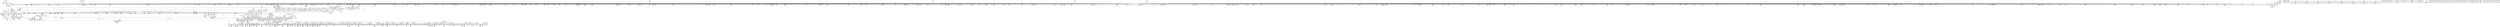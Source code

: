 digraph {
	CE0x4e17380 [shape=record,shape=Mrecord,label="{CE0x4e17380|40:_%struct.super_block*,_56:_i8*,_:_CRE_876,877_}"]
	CE0x4ed4c30 [shape=record,shape=Mrecord,label="{CE0x4ed4c30|272:_i8*,_:_CRE_1350,1351_}"]
	CE0x4f10c20 [shape=record,shape=Mrecord,label="{CE0x4f10c20|VOIDTB_TE:_CE_164,165_}"]
	CE0x4e39180 [shape=record,shape=Mrecord,label="{CE0x4e39180|40:_%struct.super_block*,_56:_i8*,_:_CRE_277,278_}"]
	CE0x4dda5e0 [shape=record,shape=Mrecord,label="{CE0x4dda5e0|selinux_inode_mknod:tmp3|*SummSink*}"]
	CE0x4e3f070 [shape=record,shape=Mrecord,label="{CE0x4e3f070|%struct.task_struct*_(%struct.task_struct**)*_asm_movq_%gs:$_1:P_,$0_,_r,im,_dirflag_,_fpsr_,_flags_|*SummSink*}"]
	CE0x4e13470 [shape=record,shape=Mrecord,label="{CE0x4e13470|272:_i8*,_:_CRE_410,411_}"]
	CE0x4e01780 [shape=record,shape=Mrecord,label="{CE0x4e01780|i32_32768|*Constant*|*SummSource*}"]
	CE0x4e1b980 [shape=record,shape=Mrecord,label="{CE0x4e1b980|40:_%struct.super_block*,_56:_i8*,_:_CRE_932,933_}"]
	CE0x4f0d390 [shape=record,shape=Mrecord,label="{CE0x4f0d390|may_create:tmp45|security/selinux/hooks.c,1728|*SummSink*}"]
	CE0x4e75b10 [shape=record,shape=Mrecord,label="{CE0x4e75b10|272:_i8*,_:_CRE_1252,1253_}"]
	CE0x4ed67d0 [shape=record,shape=Mrecord,label="{CE0x4ed67d0|272:_i8*,_:_CRE_1616,1617_}"]
	CE0x4ef8a30 [shape=record,shape=Mrecord,label="{CE0x4ef8a30|i64*_getelementptr_inbounds_(_26_x_i64_,_26_x_i64_*___llvm_gcov_ctr217,_i64_0,_i64_12)|*Constant*|*SummSink*}"]
	CE0x4e446f0 [shape=record,shape=Mrecord,label="{CE0x4e446f0|__llvm_gcov_indirect_counter_increment:counter|*SummSource*}"]
	CE0x4e30a70 [shape=record,shape=Mrecord,label="{CE0x4e30a70|272:_i8*,_:_CRE_296,304_|*MultipleSource*|*LoadInst*|security/selinux/hooks.c,1714|security/selinux/hooks.c,1714}"]
	CE0x4e70520 [shape=record,shape=Mrecord,label="{CE0x4e70520|272:_i8*,_:_CRE_619,620_}"]
	CE0x4ee3930 [shape=record,shape=Mrecord,label="{CE0x4ee3930|28:_i32,_:_CRE_14,15_}"]
	CE0x4ee4db0 [shape=record,shape=Mrecord,label="{CE0x4ee4db0|28:_i32,_:_CRE_51,52_}"]
	CE0x4e72c20 [shape=record,shape=Mrecord,label="{CE0x4e72c20|272:_i8*,_:_CRE_1209,1210_}"]
	CE0x4deb860 [shape=record,shape=Mrecord,label="{CE0x4deb860|i16_13|*Constant*}"]
	CE0x4dfb530 [shape=record,shape=Mrecord,label="{CE0x4dfb530|40:_%struct.super_block*,_56:_i8*,_:_CRE_253,254_}"]
	CE0x4edc1f0 [shape=record,shape=Mrecord,label="{CE0x4edc1f0|272:_i8*,_:_CRE_1684,1685_}"]
	CE0x4ddd0f0 [shape=record,shape=Mrecord,label="{CE0x4ddd0f0|may_create:entry}"]
	CE0x4e42540 [shape=record,shape=Mrecord,label="{CE0x4e42540|40:_%struct.super_block*,_56:_i8*,_:_CRE_328,336_|*MultipleSource*|Function::selinux_inode_mknod&Arg::dir::|Function::may_create&Arg::dir::|security/selinux/hooks.c,1713}"]
	CE0x4ed7cb0 [shape=record,shape=Mrecord,label="{CE0x4ed7cb0|272:_i8*,_:_CRE_1620,1621_}"]
	CE0x4de6d90 [shape=record,shape=Mrecord,label="{CE0x4de6d90|may_create:return|*SummSource*}"]
	CE0x4e2e4e0 [shape=record,shape=Mrecord,label="{CE0x4e2e4e0|40:_%struct.super_block*,_56:_i8*,_:_CRE_808,816_|*MultipleSource*|Function::selinux_inode_mknod&Arg::dir::|Function::may_create&Arg::dir::|security/selinux/hooks.c,1713}"]
	CE0x4f31540 [shape=record,shape=Mrecord,label="{CE0x4f31540|may_create:retval.0}"]
	CE0x4ede4d0 [shape=record,shape=Mrecord,label="{CE0x4ede4d0|272:_i8*,_:_CRE_1832,1840_|*MultipleSource*|*LoadInst*|security/selinux/hooks.c,1714|security/selinux/hooks.c,1714}"]
	CE0x4e13be0 [shape=record,shape=Mrecord,label="{CE0x4e13be0|272:_i8*,_:_CRE_417,418_}"]
	CE0x4de6ad0 [shape=record,shape=Mrecord,label="{CE0x4de6ad0|i32_40960|*Constant*|*SummSource*}"]
	CE0x60dd190 [shape=record,shape=Mrecord,label="{CE0x60dd190|inode_mode_to_security_class:conv|security/selinux/hooks.c,1139|*SummSink*}"]
	CE0x4ee19c0 [shape=record,shape=Mrecord,label="{CE0x4ee19c0|may_create:dentry12|security/selinux/hooks.c,1720|*SummSource*}"]
	CE0x4ed7280 [shape=record,shape=Mrecord,label="{CE0x4ed7280|272:_i8*,_:_CRE_1592,1596_|*MultipleSource*|*LoadInst*|security/selinux/hooks.c,1714|security/selinux/hooks.c,1714}"]
	CE0x4e01870 [shape=record,shape=Mrecord,label="{CE0x4e01870|i32_32768|*Constant*|*SummSink*}"]
	CE0x4e283d0 [shape=record,shape=Mrecord,label="{CE0x4e283d0|40:_%struct.super_block*,_56:_i8*,_:_CRE_584,585_}"]
	CE0x4e1a1c0 [shape=record,shape=Mrecord,label="{CE0x4e1a1c0|40:_%struct.super_block*,_56:_i8*,_:_CRE_913,914_}"]
	CE0x4f15a00 [shape=record,shape=Mrecord,label="{CE0x4f15a00|VOIDTB_TE:_CE_179,180_}"]
	CE0x4e31940 [shape=record,shape=Mrecord,label="{CE0x4e31940|may_create:if.then16|*SummSink*}"]
	CE0x4ed9ee0 [shape=record,shape=Mrecord,label="{CE0x4ed9ee0|272:_i8*,_:_CRE_1651,1652_}"]
	CE0x4ed9880 [shape=record,shape=Mrecord,label="{CE0x4ed9880|272:_i8*,_:_CRE_1645,1646_}"]
	CE0x4e4dff0 [shape=record,shape=Mrecord,label="{CE0x4e4dff0|40:_%struct.super_block*,_56:_i8*,_:_CRE_488,496_|*MultipleSource*|Function::selinux_inode_mknod&Arg::dir::|Function::may_create&Arg::dir::|security/selinux/hooks.c,1713}"]
	CE0x4e804c0 [shape=record,shape=Mrecord,label="{CE0x4e804c0|272:_i8*,_:_CRE_435,436_}"]
	CE0x4dda4e0 [shape=record,shape=Mrecord,label="{CE0x4dda4e0|selinux_inode_mknod:tmp3|*SummSource*}"]
	CE0x4db6dd0 [shape=record,shape=Mrecord,label="{CE0x4db6dd0|_ret_i32_%call1,_!dbg_!27717|security/selinux/hooks.c,2794|*SummSink*}"]
	CE0x4ee38a0 [shape=record,shape=Mrecord,label="{CE0x4ee38a0|28:_i32,_:_CRE_13,14_}"]
	CE0x4e75070 [shape=record,shape=Mrecord,label="{CE0x4e75070|272:_i8*,_:_CRE_1242,1243_}"]
	CE0x4e88d20 [shape=record,shape=Mrecord,label="{CE0x4e88d20|may_create:tmp47|security/selinux/hooks.c,1731|*SummSource*}"]
	CE0x4f0ca00 [shape=record,shape=Mrecord,label="{CE0x4f0ca00|may_create:tmp43|security/selinux/hooks.c,1728|*SummSink*}"]
	CE0x4ee6690 [shape=record,shape=Mrecord,label="{CE0x4ee6690|28:_i32,_:_CRE_77,78_}"]
	CE0x4edf7a0 [shape=record,shape=Mrecord,label="{CE0x4edf7a0|272:_i8*,_:_CRE_1880,1884_|*MultipleSource*|*LoadInst*|security/selinux/hooks.c,1714|security/selinux/hooks.c,1714}"]
	CE0x4dd8810 [shape=record,shape=Mrecord,label="{CE0x4dd8810|GLOBAL:inode_mode_to_security_class|*Constant*|*SummSink*}"]
	CE0x4ee7e90 [shape=record,shape=Mrecord,label="{CE0x4ee7e90|28:_i32,_:_CRE_101,102_}"]
	CE0x4ed5b10 [shape=record,shape=Mrecord,label="{CE0x4ed5b10|272:_i8*,_:_CRE_1364,1365_}"]
	CE0x4e3f530 [shape=record,shape=Mrecord,label="{CE0x4e3f530|may_create:tobool1|security/selinux/hooks.c,1706|*SummSource*}"]
	CE0x4e34b10 [shape=record,shape=Mrecord,label="{CE0x4e34b10|i64_5|*Constant*}"]
	CE0x4e1b840 [shape=record,shape=Mrecord,label="{CE0x4e1b840|40:_%struct.super_block*,_56:_i8*,_:_CRE_931,932_}"]
	CE0x4dfc6b0 [shape=record,shape=Mrecord,label="{CE0x4dfc6b0|40:_%struct.super_block*,_56:_i8*,_:_CRE_267,268_}"]
	CE0x4e18dc0 [shape=record,shape=Mrecord,label="{CE0x4e18dc0|40:_%struct.super_block*,_56:_i8*,_:_CRE_897,898_}"]
	CE0x4e41dc0 [shape=record,shape=Mrecord,label="{CE0x4e41dc0|40:_%struct.super_block*,_56:_i8*,_:_CRE_308,309_}"]
	CE0x4e13e00 [shape=record,shape=Mrecord,label="{CE0x4e13e00|272:_i8*,_:_CRE_419,420_}"]
	CE0x4edbca0 [shape=record,shape=Mrecord,label="{CE0x4edbca0|272:_i8*,_:_CRE_1679,1680_}"]
	CE0x4e3b340 [shape=record,shape=Mrecord,label="{CE0x4e3b340|40:_%struct.super_block*,_56:_i8*,_:_CRE_151,152_}"]
	CE0x4e1d480 [shape=record,shape=Mrecord,label="{CE0x4e1d480|40:_%struct.super_block*,_56:_i8*,_:_CRE_988,992_|*MultipleSource*|Function::selinux_inode_mknod&Arg::dir::|Function::may_create&Arg::dir::|security/selinux/hooks.c,1713}"]
	CE0x4de4470 [shape=record,shape=Mrecord,label="{CE0x4de4470|may_create:tmp3}"]
	CE0x4edd650 [shape=record,shape=Mrecord,label="{CE0x4edd650|272:_i8*,_:_CRE_1768,1776_|*MultipleSource*|*LoadInst*|security/selinux/hooks.c,1714|security/selinux/hooks.c,1714}"]
	CE0x4ee4880 [shape=record,shape=Mrecord,label="{CE0x4ee4880|28:_i32,_:_CRE_48,49_}"]
	CE0x4e2a950 [shape=record,shape=Mrecord,label="{CE0x4e2a950|40:_%struct.super_block*,_56:_i8*,_:_CRE_614,615_}"]
	CE0x4dfc9b0 [shape=record,shape=Mrecord,label="{CE0x4dfc9b0|may_create:if.end|*SummSink*}"]
	CE0x4f10290 [shape=record,shape=Mrecord,label="{CE0x4f10290|VOIDTB_TE:_CE_155,156_}"]
	CE0x4e2f6c0 [shape=record,shape=Mrecord,label="{CE0x4e2f6c0|272:_i8*,_:_CRE_208,216_|*MultipleSource*|*LoadInst*|security/selinux/hooks.c,1714|security/selinux/hooks.c,1714}"]
	CE0x4e731a0 [shape=record,shape=Mrecord,label="{CE0x4e731a0|272:_i8*,_:_CRE_1213,1214_}"]
	CE0x4ed70b0 [shape=record,shape=Mrecord,label="{CE0x4ed70b0|272:_i8*,_:_CRE_1584,1592_|*MultipleSource*|*LoadInst*|security/selinux/hooks.c,1714|security/selinux/hooks.c,1714}"]
	CE0x4e44530 [shape=record,shape=Mrecord,label="{CE0x4e44530|__llvm_gcov_indirect_counter_increment:counter}"]
	CE0x4dfadb0 [shape=record,shape=Mrecord,label="{CE0x4dfadb0|40:_%struct.super_block*,_56:_i8*,_:_CRE_247,248_}"]
	CE0x4e41140 [shape=record,shape=Mrecord,label="{CE0x4e41140|40:_%struct.super_block*,_56:_i8*,_:_CRE_298,299_}"]
	CE0x4de0470 [shape=record,shape=Mrecord,label="{CE0x4de0470|inode_mode_to_security_class:tmp2|security/selinux/hooks.c,1141|*SummSource*}"]
	CE0x4dce650 [shape=record,shape=Mrecord,label="{CE0x4dce650|i64*_getelementptr_inbounds_(_18_x_i64_,_18_x_i64_*___llvm_gcov_ctr110,_i64_0,_i64_12)|*Constant*|*SummSink*}"]
	CE0x4e49570 [shape=record,shape=Mrecord,label="{CE0x4e49570|40:_%struct.super_block*,_56:_i8*,_:_CRE_201,202_}"]
	CE0x4ee5790 [shape=record,shape=Mrecord,label="{CE0x4ee5790|28:_i32,_:_CRE_62,63_}"]
	CE0x4ed8450 [shape=record,shape=Mrecord,label="{CE0x4ed8450|272:_i8*,_:_CRE_1626,1627_}"]
	CE0x4f12ff0 [shape=record,shape=Mrecord,label="{CE0x4f12ff0|VOIDTB_TE:_CE_149,150_}"]
	CE0x4e507f0 [shape=record,shape=Mrecord,label="{CE0x4e507f0|40:_%struct.super_block*,_56:_i8*,_:_CRE_96,104_|*MultipleSource*|Function::selinux_inode_mknod&Arg::dir::|Function::may_create&Arg::dir::|security/selinux/hooks.c,1713}"]
	CE0x4df3dd0 [shape=record,shape=Mrecord,label="{CE0x4df3dd0|may_create:tclass|Function::may_create&Arg::tclass::|*SummSink*}"]
	CE0x4e18000 [shape=record,shape=Mrecord,label="{CE0x4e18000|40:_%struct.super_block*,_56:_i8*,_:_CRE_886,887_}"]
	CE0x4de1b40 [shape=record,shape=Mrecord,label="{CE0x4de1b40|may_create:tmp11|security/selinux/hooks.c,1706|*SummSource*}"]
	CE0x4de4890 [shape=record,shape=Mrecord,label="{CE0x4de4890|GLOBAL:may_create.__warned|Global_var:may_create.__warned|*SummSource*}"]
	CE0x4e27250 [shape=record,shape=Mrecord,label="{CE0x4e27250|40:_%struct.super_block*,_56:_i8*,_:_CRE_570,571_}"]
	CE0x4f12300 [shape=record,shape=Mrecord,label="{CE0x4f12300|VOIDTB_TE:_CE_95,96_}"]
	CE0x4e711e0 [shape=record,shape=Mrecord,label="{CE0x4e711e0|272:_i8*,_:_CRE_631,632_}"]
	CE0x4e77380 [shape=record,shape=Mrecord,label="{CE0x4e77380|272:_i8*,_:_CRE_1275,1276_}"]
	CE0x4ef4ff0 [shape=record,shape=Mrecord,label="{CE0x4ef4ff0|0:_i32,_:_SCMRE:_elem_0:default:}"]
	CE0x4e29910 [shape=record,shape=Mrecord,label="{CE0x4e29910|40:_%struct.super_block*,_56:_i8*,_:_CRE_601,602_}"]
	CE0x4e00ce0 [shape=record,shape=Mrecord,label="{CE0x4e00ce0|inode_mode_to_security_class:sw.bb6|*SummSink*}"]
	CE0x4f33960 [shape=record,shape=Mrecord,label="{CE0x4f33960|may_create:call32|security/selinux/hooks.c,1739|*SummSink*}"]
	CE0x4dcf370 [shape=record,shape=Mrecord,label="{CE0x4dcf370|_call_void___llvm_gcov_indirect_counter_increment(i32*___llvm_gcov_global_state_pred112,_i64**_getelementptr_inbounds_(_8_x_i64*_,_8_x_i64*_*___llvm_gcda_edge_table111,_i64_0,_i64_5)),_!dbg_!27720|security/selinux/hooks.c,1149}"]
	CE0x4eec0c0 [shape=record,shape=Mrecord,label="{CE0x4eec0c0|may_create:tmp32|security/selinux/hooks.c,1725}"]
	CE0x4ed9770 [shape=record,shape=Mrecord,label="{CE0x4ed9770|272:_i8*,_:_CRE_1644,1645_}"]
	CE0x4dce8b0 [shape=record,shape=Mrecord,label="{CE0x4dce8b0|inode_mode_to_security_class:tmp9|security/selinux/hooks.c,1147}"]
	CE0x4e234e0 [shape=record,shape=Mrecord,label="{CE0x4e234e0|i32_78|*Constant*}"]
	CE0x4e01980 [shape=record,shape=Mrecord,label="{CE0x4e01980|may_create:lor.lhs.false}"]
	CE0x4de8e90 [shape=record,shape=Mrecord,label="{CE0x4de8e90|i64*_getelementptr_inbounds_(_2_x_i64_,_2_x_i64_*___llvm_gcov_ctr226,_i64_0,_i64_1)|*Constant*|*SummSink*}"]
	CE0x4ed57e0 [shape=record,shape=Mrecord,label="{CE0x4ed57e0|272:_i8*,_:_CRE_1361,1362_}"]
	CE0x4ed5c20 [shape=record,shape=Mrecord,label="{CE0x4ed5c20|272:_i8*,_:_CRE_1365,1366_}"]
	CE0x4e38240 [shape=record,shape=Mrecord,label="{CE0x4e38240|may_create:return}"]
	CE0x4e78110 [shape=record,shape=Mrecord,label="{CE0x4e78110|272:_i8*,_:_CRE_1308,1309_}"]
	CE0x4dede60 [shape=record,shape=Mrecord,label="{CE0x4dede60|inode_mode_to_security_class:tmp13|security/selinux/hooks.c,1151|*SummSource*}"]
	CE0x4decbb0 [shape=record,shape=Mrecord,label="{CE0x4decbb0|_call_void___llvm_gcov_indirect_counter_increment(i32*___llvm_gcov_global_state_pred112,_i64**_getelementptr_inbounds_(_8_x_i64*_,_8_x_i64*_*___llvm_gcda_edge_table111,_i64_0,_i64_2)),_!dbg_!27717|security/selinux/hooks.c,1143|*SummSource*}"]
	CE0x4eee2c0 [shape=record,shape=Mrecord,label="{CE0x4eee2c0|avc_has_perm:ssid|Function::avc_has_perm&Arg::ssid::|*SummSource*}"]
	CE0x4e82170 [shape=record,shape=Mrecord,label="{CE0x4e82170|272:_i8*,_:_CRE_462,463_}"]
	CE0x4e7fbb0 [shape=record,shape=Mrecord,label="{CE0x4e7fbb0|i32_8|*Constant*}"]
	CE0x4e72df0 [shape=record,shape=Mrecord,label="{CE0x4e72df0|272:_i8*,_:_CRE_1210,1211_}"]
	CE0x4e87800 [shape=record,shape=Mrecord,label="{CE0x4e87800|VOIDTB_TE:_CE_315,316_}"]
	CE0x4eea5c0 [shape=record,shape=Mrecord,label="{CE0x4eea5c0|may_create:tmp29|security/selinux/hooks.c,1722}"]
	CE0x4e4f8c0 [shape=record,shape=Mrecord,label="{CE0x4e4f8c0|40:_%struct.super_block*,_56:_i8*,_:_CRE_553,554_}"]
	CE0x4e25f30 [shape=record,shape=Mrecord,label="{CE0x4e25f30|inode_mode_to_security_class:tmp15|security/selinux/hooks.c,1153|*SummSink*}"]
	CE0x69dcae0 [shape=record,shape=Mrecord,label="{CE0x69dcae0|selinux_inode_mknod:tmp2|*SummSource*}"]
	CE0x4e19cc0 [shape=record,shape=Mrecord,label="{CE0x4e19cc0|40:_%struct.super_block*,_56:_i8*,_:_CRE_909,910_}"]
	CE0x4dd5720 [shape=record,shape=Mrecord,label="{CE0x4dd5720|i16_9|*Constant*}"]
	CE0x6111e30 [shape=record,shape=Mrecord,label="{CE0x6111e30|_call_void_mcount()_#3}"]
	CE0x4e79490 [shape=record,shape=Mrecord,label="{CE0x4e79490|may_create:s_security|security/selinux/hooks.c,1714|*SummSource*}"]
	CE0x4e84ff0 [shape=record,shape=Mrecord,label="{CE0x4e84ff0|272:_i8*,_:_CRE_583,584_}"]
	CE0x4e85430 [shape=record,shape=Mrecord,label="{CE0x4e85430|272:_i8*,_:_CRE_587,588_}"]
	CE0x4edf470 [shape=record,shape=Mrecord,label="{CE0x4edf470|272:_i8*,_:_CRE_1878,1879_}"]
	CE0x4dcd7b0 [shape=record,shape=Mrecord,label="{CE0x4dcd7b0|inode_mode_to_security_class:tmp8|security/selinux/hooks.c,1147}"]
	CE0x4e83580 [shape=record,shape=Mrecord,label="{CE0x4e83580|272:_i8*,_:_CRE_552,556_|*MultipleSource*|*LoadInst*|security/selinux/hooks.c,1714|security/selinux/hooks.c,1714}"]
	CE0x4df27b0 [shape=record,shape=Mrecord,label="{CE0x4df27b0|may_create:tmp9|security/selinux/hooks.c,1706|*SummSource*}"]
	CE0x4e2bc20 [shape=record,shape=Mrecord,label="{CE0x4e2bc20|40:_%struct.super_block*,_56:_i8*,_:_CRE_656,664_|*MultipleSource*|Function::selinux_inode_mknod&Arg::dir::|Function::may_create&Arg::dir::|security/selinux/hooks.c,1713}"]
	CE0x4f17270 [shape=record,shape=Mrecord,label="{CE0x4f17270|VOIDTB_TE:_CE_202,203_}"]
	CE0x4dfcee0 [shape=record,shape=Mrecord,label="{CE0x4dfcee0|get_current:tmp1|*SummSource*}"]
	CE0x4e10ba0 [shape=record,shape=Mrecord,label="{CE0x4e10ba0|i64_2|*Constant*}"]
	CE0x4e17b00 [shape=record,shape=Mrecord,label="{CE0x4e17b00|40:_%struct.super_block*,_56:_i8*,_:_CRE_882,883_}"]
	CE0x4ed9440 [shape=record,shape=Mrecord,label="{CE0x4ed9440|272:_i8*,_:_CRE_1641,1642_}"]
	CE0x4e73800 [shape=record,shape=Mrecord,label="{CE0x4e73800|272:_i8*,_:_CRE_1219,1220_}"]
	CE0x4ee5b90 [shape=record,shape=Mrecord,label="{CE0x4ee5b90|28:_i32,_:_CRE_66,67_}"]
	CE0x4dd0760 [shape=record,shape=Mrecord,label="{CE0x4dd0760|may_create:tobool18|security/selinux/hooks.c,1728|*SummSource*}"]
	CE0x4e38c80 [shape=record,shape=Mrecord,label="{CE0x4e38c80|40:_%struct.super_block*,_56:_i8*,_:_CRE_273,274_}"]
	CE0x4ee7090 [shape=record,shape=Mrecord,label="{CE0x4ee7090|28:_i32,_:_CRE_87,88_}"]
	CE0x4e6f860 [shape=record,shape=Mrecord,label="{CE0x4e6f860|272:_i8*,_:_CRE_607,608_}"]
	CE0x4dd1340 [shape=record,shape=Mrecord,label="{CE0x4dd1340|may_create:tmp21|security/selinux/hooks.c,1706|*SummSink*}"]
	CE0x4e49bb0 [shape=record,shape=Mrecord,label="{CE0x4e49bb0|40:_%struct.super_block*,_56:_i8*,_:_CRE_206,207_}"]
	CE0x4eb94d0 [shape=record,shape=Mrecord,label="{CE0x4eb94d0|get_current:tmp1|*SummSink*}"]
	CE0x4f25b40 [shape=record,shape=Mrecord,label="{CE0x4f25b40|i64*_getelementptr_inbounds_(_26_x_i64_,_26_x_i64_*___llvm_gcov_ctr217,_i64_0,_i64_20)|*Constant*|*SummSink*}"]
	CE0x4e4d370 [shape=record,shape=Mrecord,label="{CE0x4e4d370|40:_%struct.super_block*,_56:_i8*,_:_CRE_478,479_}"]
	CE0x4e813a0 [shape=record,shape=Mrecord,label="{CE0x4e813a0|272:_i8*,_:_CRE_449,450_}"]
	CE0x4e6ffd0 [shape=record,shape=Mrecord,label="{CE0x4e6ffd0|272:_i8*,_:_CRE_614,615_}"]
	CE0x4eeca50 [shape=record,shape=Mrecord,label="{CE0x4eeca50|may_create:tmp34|security/selinux/hooks.c,1726}"]
	CE0x4e38dc0 [shape=record,shape=Mrecord,label="{CE0x4e38dc0|40:_%struct.super_block*,_56:_i8*,_:_CRE_274,275_}"]
	CE0x4e28a10 [shape=record,shape=Mrecord,label="{CE0x4e28a10|40:_%struct.super_block*,_56:_i8*,_:_CRE_589,590_}"]
	CE0x4e70850 [shape=record,shape=Mrecord,label="{CE0x4e70850|272:_i8*,_:_CRE_622,623_}"]
	CE0x4dfa9f0 [shape=record,shape=Mrecord,label="{CE0x4dfa9f0|40:_%struct.super_block*,_56:_i8*,_:_CRE_244,245_}"]
	CE0x4ed66c0 [shape=record,shape=Mrecord,label="{CE0x4ed66c0|272:_i8*,_:_CRE_1375,1376_}"]
	CE0x4e87f70 [shape=record,shape=Mrecord,label="{CE0x4e87f70|may_create:call22|security/selinux/hooks.c,1729|*SummSink*}"]
	CE0x4e875e0 [shape=record,shape=Mrecord,label="{CE0x4e875e0|VOIDTB_TE:_CE_313,314_}"]
	CE0x4f17380 [shape=record,shape=Mrecord,label="{CE0x4f17380|VOIDTB_TE:_CE_203,204_}"]
	CE0x4ddba40 [shape=record,shape=Mrecord,label="{CE0x4ddba40|selinux_inode_mknod:dir|Function::selinux_inode_mknod&Arg::dir::}"]
	CE0x4e22cb0 [shape=record,shape=Mrecord,label="{CE0x4e22cb0|get_current:entry}"]
	CE0x4e00c00 [shape=record,shape=Mrecord,label="{CE0x4e00c00|may_create:if.then24|*SummSink*}"]
	CE0x4dec100 [shape=record,shape=Mrecord,label="{CE0x4dec100|may_create:ad|security/selinux/hooks.c, 1710|*SummSink*}"]
	CE0x4e20c20 [shape=record,shape=Mrecord,label="{CE0x4e20c20|inode_mode_to_security_class:tmp11|security/selinux/hooks.c,1149|*SummSource*}"]
	CE0x4e27ed0 [shape=record,shape=Mrecord,label="{CE0x4e27ed0|40:_%struct.super_block*,_56:_i8*,_:_CRE_580,581_}"]
	CE0x4e86d60 [shape=record,shape=Mrecord,label="{CE0x4e86d60|VOIDTB_TE:_CE_306,307_}"]
	CE0x4e84bb0 [shape=record,shape=Mrecord,label="{CE0x4e84bb0|272:_i8*,_:_CRE_579,580_}"]
	CE0x4e53e30 [shape=record,shape=Mrecord,label="{CE0x4e53e30|may_create:tmp38|security/selinux/hooks.c,1728|*SummSource*}"]
	CE0x4e1c910 [shape=record,shape=Mrecord,label="{CE0x4e1c910|40:_%struct.super_block*,_56:_i8*,_:_CRE_977,978_}"]
	CE0x4ed7620 [shape=record,shape=Mrecord,label="{CE0x4ed7620|272:_i8*,_:_CRE_1600,1604_|*MultipleSource*|*LoadInst*|security/selinux/hooks.c,1714|security/selinux/hooks.c,1714}"]
	CE0x4f22e50 [shape=record,shape=Mrecord,label="{CE0x4f22e50|may_create:call27|security/selinux/hooks.c,1735|*SummSource*}"]
	CE0x4ed3910 [shape=record,shape=Mrecord,label="{CE0x4ed3910|272:_i8*,_:_CRE_1332,1333_}"]
	CE0x4f17490 [shape=record,shape=Mrecord,label="{CE0x4f17490|VOIDTB_TE:_CE_204,205_}"]
	CE0x4f29ab0 [shape=record,shape=Mrecord,label="{CE0x4f29ab0|may_create:tmp62|security/selinux/hooks.c,1739|*SummSource*}"]
	CE0x4e828a0 [shape=record,shape=Mrecord,label="{CE0x4e828a0|272:_i8*,_:_CRE_488,496_|*MultipleSource*|*LoadInst*|security/selinux/hooks.c,1714|security/selinux/hooks.c,1714}"]
	CE0x4ddaf20 [shape=record,shape=Mrecord,label="{CE0x4ddaf20|i64*_getelementptr_inbounds_(_2_x_i64_,_2_x_i64_*___llvm_gcov_ctr226,_i64_0,_i64_0)|*Constant*|*SummSource*}"]
	CE0x4e40390 [shape=record,shape=Mrecord,label="{CE0x4e40390|may_create:if.end25|*SummSink*}"]
	CE0x4e77160 [shape=record,shape=Mrecord,label="{CE0x4e77160|272:_i8*,_:_CRE_1273,1274_}"]
	CE0x4e48a10 [shape=record,shape=Mrecord,label="{CE0x4e48a10|may_create:tmp17|security/selinux/hooks.c,1706|*SummSink*}"]
	CE0x4e25520 [shape=record,shape=Mrecord,label="{CE0x4e25520|i64*_getelementptr_inbounds_(_18_x_i64_,_18_x_i64_*___llvm_gcov_ctr110,_i64_0,_i64_15)|*Constant*|*SummSource*}"]
	CE0x4e51200 [shape=record,shape=Mrecord,label="{CE0x4e51200|40:_%struct.super_block*,_56:_i8*,_:_CRE_139,140_}"]
	CE0x4ed3b30 [shape=record,shape=Mrecord,label="{CE0x4ed3b30|272:_i8*,_:_CRE_1334,1335_}"]
	CE0x4e2a090 [shape=record,shape=Mrecord,label="{CE0x4e2a090|40:_%struct.super_block*,_56:_i8*,_:_CRE_607,608_}"]
	CE0x4dc5a20 [shape=record,shape=Mrecord,label="{CE0x4dc5a20|inode_mode_to_security_class:entry|*SummSource*}"]
	CE0x4f26780 [shape=record,shape=Mrecord,label="{CE0x4f26780|i64_22|*Constant*|*SummSink*}"]
	CE0x4e85650 [shape=record,shape=Mrecord,label="{CE0x4e85650|272:_i8*,_:_CRE_589,590_}"]
	CE0x4f10b10 [shape=record,shape=Mrecord,label="{CE0x4f10b10|VOIDTB_TE:_CE_163,164_}"]
	CE0x4e6f750 [shape=record,shape=Mrecord,label="{CE0x4e6f750|272:_i8*,_:_CRE_606,607_}"]
	CE0x4e87a20 [shape=record,shape=Mrecord,label="{CE0x4e87a20|VOIDTB_TE:_CE_317,318_}"]
	CE0x4e40a20 [shape=record,shape=Mrecord,label="{CE0x4e40a20|__llvm_gcov_indirect_counter_increment:tmp1|*SummSink*}"]
	CE0x4e4f400 [shape=record,shape=Mrecord,label="{CE0x4e4f400|40:_%struct.super_block*,_56:_i8*,_:_CRE_544,552_|*MultipleSource*|Function::selinux_inode_mknod&Arg::dir::|Function::may_create&Arg::dir::|security/selinux/hooks.c,1713}"]
	CE0x4e00860 [shape=record,shape=Mrecord,label="{CE0x4e00860|i32_49152|*Constant*|*SummSink*}"]
	CE0x4e489a0 [shape=record,shape=Mrecord,label="{CE0x4e489a0|may_create:tmp17|security/selinux/hooks.c,1706|*SummSource*}"]
	CE0x4e26fd0 [shape=record,shape=Mrecord,label="{CE0x4e26fd0|40:_%struct.super_block*,_56:_i8*,_:_CRE_568,569_}"]
	CE0x4dd5d30 [shape=record,shape=Mrecord,label="{CE0x4dd5d30|may_create:tmp7|security/selinux/hooks.c,1706|*SummSource*}"]
	CE0x4e30fe0 [shape=record,shape=Mrecord,label="{CE0x4e30fe0|272:_i8*,_:_CRE_320,328_|*MultipleSource*|*LoadInst*|security/selinux/hooks.c,1714|security/selinux/hooks.c,1714}"]
	CE0x4de6c60 [shape=record,shape=Mrecord,label="{CE0x4de6c60|_call_void___llvm_gcov_indirect_counter_increment(i32*___llvm_gcov_global_state_pred112,_i64**_getelementptr_inbounds_(_8_x_i64*_,_8_x_i64*_*___llvm_gcda_edge_table111,_i64_0,_i64_1)),_!dbg_!27715|security/selinux/hooks.c,1141}"]
	CE0x4f321e0 [shape=record,shape=Mrecord,label="{CE0x4f321e0|may_create:tmp67|security/selinux/hooks.c,1742}"]
	CE0x4eda650 [shape=record,shape=Mrecord,label="{CE0x4eda650|272:_i8*,_:_CRE_1658,1659_}"]
	CE0x4e19540 [shape=record,shape=Mrecord,label="{CE0x4e19540|40:_%struct.super_block*,_56:_i8*,_:_CRE_903,904_}"]
	CE0x4ed36f0 [shape=record,shape=Mrecord,label="{CE0x4ed36f0|272:_i8*,_:_CRE_1330,1331_}"]
	CE0x4f256b0 [shape=record,shape=Mrecord,label="{CE0x4f256b0|i64*_getelementptr_inbounds_(_26_x_i64_,_26_x_i64_*___llvm_gcov_ctr217,_i64_0,_i64_20)|*Constant*}"]
	CE0x4ee9dc0 [shape=record,shape=Mrecord,label="{CE0x4ee9dc0|28:_i32,_:_CRE_168,184_|*MultipleSource*|*LoadInst*|security/selinux/hooks.c,1713|security/selinux/hooks.c,1713|security/selinux/hooks.c,1722}"]
	CE0x4e8a650 [shape=record,shape=Mrecord,label="{CE0x4e8a650|272:_i8*,_:_CRE_360,368_|*MultipleSource*|*LoadInst*|security/selinux/hooks.c,1714|security/selinux/hooks.c,1714}"]
	CE0x4e500b0 [shape=record,shape=Mrecord,label="{CE0x4e500b0|40:_%struct.super_block*,_56:_i8*,_:_CRE_558,559_}"]
	CE0x4ee1a90 [shape=record,shape=Mrecord,label="{CE0x4ee1a90|may_create:dentry12|security/selinux/hooks.c,1720|*SummSink*}"]
	CE0x4eefc10 [shape=record,shape=Mrecord,label="{CE0x4eefc10|i32_(i32,_i32,_i16,_i32,_%struct.common_audit_data*)*_bitcast_(i32_(i32,_i32,_i16,_i32,_%struct.common_audit_data.495*)*_avc_has_perm_to_i32_(i32,_i32,_i16,_i32,_%struct.common_audit_data*)*)|*Constant*}"]
	CE0x4edf180 [shape=record,shape=Mrecord,label="{CE0x4edf180|272:_i8*,_:_CRE_1875,1876_}"]
	CE0x4ee04e0 [shape=record,shape=Mrecord,label="{CE0x4ee04e0|272:_i8*,_:_CRE_2120,2248_|*MultipleSource*|*LoadInst*|security/selinux/hooks.c,1714|security/selinux/hooks.c,1714}"]
	CE0x4f2f4c0 [shape=record,shape=Mrecord,label="{CE0x4f2f4c0|i64*_null|*Constant*|*SummSource*}"]
	CE0x4e72fc0 [shape=record,shape=Mrecord,label="{CE0x4e72fc0|272:_i8*,_:_CRE_1211,1212_}"]
	CE0x4e3cd80 [shape=record,shape=Mrecord,label="{CE0x4e3cd80|40:_%struct.super_block*,_56:_i8*,_:_CRE_172,173_}"]
	CE0x4e874d0 [shape=record,shape=Mrecord,label="{CE0x4e874d0|VOIDTB_TE:_CE_312,313_}"]
	CE0x4eeff00 [shape=record,shape=Mrecord,label="{CE0x4eeff00|i32_(i32,_i32,_i16,_i32,_%struct.common_audit_data*)*_bitcast_(i32_(i32,_i32,_i16,_i32,_%struct.common_audit_data.495*)*_avc_has_perm_to_i32_(i32,_i32,_i16,_i32,_%struct.common_audit_data*)*)|*Constant*|*SummSink*}"]
	CE0x4de3110 [shape=record,shape=Mrecord,label="{CE0x4de3110|_call_void___llvm_gcov_indirect_counter_increment(i32*___llvm_gcov_global_state_pred112,_i64**_getelementptr_inbounds_(_8_x_i64*_,_8_x_i64*_*___llvm_gcda_edge_table111,_i64_0,_i64_4)),_!dbg_!27719|security/selinux/hooks.c,1147}"]
	CE0x4ed5290 [shape=record,shape=Mrecord,label="{CE0x4ed5290|272:_i8*,_:_CRE_1356,1357_}"]
	CE0x4e4d730 [shape=record,shape=Mrecord,label="{CE0x4e4d730|40:_%struct.super_block*,_56:_i8*,_:_CRE_481,482_}"]
	CE0x4dd9e20 [shape=record,shape=Mrecord,label="{CE0x4dd9e20|i64**_getelementptr_inbounds_(_8_x_i64*_,_8_x_i64*_*___llvm_gcda_edge_table111,_i64_0,_i64_1)|*Constant*|*SummSink*}"]
	CE0x4dfe5f0 [shape=record,shape=Mrecord,label="{CE0x4dfe5f0|i64*_getelementptr_inbounds_(_18_x_i64_,_18_x_i64_*___llvm_gcov_ctr110,_i64_0,_i64_0)|*Constant*|*SummSink*}"]
	CE0x4df9310 [shape=record,shape=Mrecord,label="{CE0x4df9310|inode_mode_to_security_class:tmp5|security/selinux/hooks.c,1143|*SummSink*}"]
	CE0x4e3afd0 [shape=record,shape=Mrecord,label="{CE0x4e3afd0|may_create:if.then|*SummSource*}"]
	CE0x4f0eb40 [shape=record,shape=Mrecord,label="{CE0x4f0eb40|may_create:tmp43|security/selinux/hooks.c,1728}"]
	CE0x4e34290 [shape=record,shape=Mrecord,label="{CE0x4e34290|i64*_getelementptr_inbounds_(_2_x_i64_,_2_x_i64_*___llvm_gcov_ctr98,_i64_0,_i64_0)|*Constant*}"]
	CE0x4ddf4f0 [shape=record,shape=Mrecord,label="{CE0x4ddf4f0|_ret_i16_%retval.0,_!dbg_!27724|security/selinux/hooks.c,1158|*SummSink*}"]
	CE0x4dea460 [shape=record,shape=Mrecord,label="{CE0x4dea460|i64*_getelementptr_inbounds_(_26_x_i64_,_26_x_i64_*___llvm_gcov_ctr217,_i64_0,_i64_0)|*Constant*|*SummSink*}"]
	CE0x4e26e90 [shape=record,shape=Mrecord,label="{CE0x4e26e90|40:_%struct.super_block*,_56:_i8*,_:_CRE_567,568_}"]
	CE0x4eebab0 [shape=record,shape=Mrecord,label="{CE0x4eebab0|may_create:tmp30|security/selinux/hooks.c,1725|*SummSink*}"]
	CE0x4e38640 [shape=record,shape=Mrecord,label="{CE0x4e38640|40:_%struct.super_block*,_56:_i8*,_:_CRE_268,269_}"]
	CE0x4e766c0 [shape=record,shape=Mrecord,label="{CE0x4e766c0|272:_i8*,_:_CRE_1263,1264_}"]
	CE0x4ee2b10 [shape=record,shape=Mrecord,label="{CE0x4ee2b10|may_create:sid13|security/selinux/hooks.c,1722|*SummSource*}"]
	CE0x4e3b980 [shape=record,shape=Mrecord,label="{CE0x4e3b980|40:_%struct.super_block*,_56:_i8*,_:_CRE_156,157_}"]
	CE0x4e27750 [shape=record,shape=Mrecord,label="{CE0x4e27750|40:_%struct.super_block*,_56:_i8*,_:_CRE_574,575_}"]
	CE0x4e84ee0 [shape=record,shape=Mrecord,label="{CE0x4e84ee0|272:_i8*,_:_CRE_582,583_}"]
	CE0x4e74f60 [shape=record,shape=Mrecord,label="{CE0x4e74f60|272:_i8*,_:_CRE_1241,1242_}"]
	CE0x4ee0a50 [shape=record,shape=Mrecord,label="{CE0x4ee0a50|272:_i8*,_:_CRE_2264,2268_|*MultipleSource*|*LoadInst*|security/selinux/hooks.c,1714|security/selinux/hooks.c,1714}"]
	CE0x4f32f40 [shape=record,shape=Mrecord,label="{CE0x4f32f40|__llvm_gcov_indirect_counter_increment:bb}"]
	CE0x4e25610 [shape=record,shape=Mrecord,label="{CE0x4e25610|i64*_getelementptr_inbounds_(_18_x_i64_,_18_x_i64_*___llvm_gcov_ctr110,_i64_0,_i64_15)|*Constant*|*SummSink*}"]
	CE0x4e35bf0 [shape=record,shape=Mrecord,label="{CE0x4e35bf0|_call_void_lockdep_rcu_suspicious(i8*_getelementptr_inbounds_(_25_x_i8_,_25_x_i8_*_.str3,_i32_0,_i32_0),_i32_1706,_i8*_getelementptr_inbounds_(_45_x_i8_,_45_x_i8_*_.str12,_i32_0,_i32_0))_#10,_!dbg_!27731|security/selinux/hooks.c,1706}"]
	"CONST[source:0(mediator),value:2(dynamic)][purpose:{object}][SnkIdx:6]"
	CE0x4e370a0 [shape=record,shape=Mrecord,label="{CE0x4e370a0|GLOBAL:lockdep_rcu_suspicious|*Constant*}"]
	CE0x4f2fcb0 [shape=record,shape=Mrecord,label="{CE0x4f2fcb0|__llvm_gcov_indirect_counter_increment:tmp6|*SummSink*}"]
	CE0x4ed8cd0 [shape=record,shape=Mrecord,label="{CE0x4ed8cd0|272:_i8*,_:_CRE_1634,1635_}"]
	CE0x4dffa00 [shape=record,shape=Mrecord,label="{CE0x4dffa00|may_create:tmp1}"]
	CE0x4e52db0 [shape=record,shape=Mrecord,label="{CE0x4e52db0|may_create:security|security/selinux/hooks.c,1706|*SummSource*}"]
	CE0x4e2d0a0 [shape=record,shape=Mrecord,label="{CE0x4e2d0a0|40:_%struct.super_block*,_56:_i8*,_:_CRE_728,736_|*MultipleSource*|Function::selinux_inode_mknod&Arg::dir::|Function::may_create&Arg::dir::|security/selinux/hooks.c,1713}"]
	CE0x4e02e60 [shape=record,shape=Mrecord,label="{CE0x4e02e60|__llvm_gcov_indirect_counter_increment:counters|Function::__llvm_gcov_indirect_counter_increment&Arg::counters::|*SummSink*}"]
	CE0x4dea280 [shape=record,shape=Mrecord,label="{CE0x4dea280|i64*_getelementptr_inbounds_(_26_x_i64_,_26_x_i64_*___llvm_gcov_ctr217,_i64_0,_i64_0)|*Constant*|*SummSource*}"]
	CE0x4f15b10 [shape=record,shape=Mrecord,label="{CE0x4f15b10|VOIDTB_TE:_CE_180,181_}"]
	CE0x4f2f530 [shape=record,shape=Mrecord,label="{CE0x4f2f530|i64*_null|*Constant*|*SummSink*}"]
	CE0x4e4c080 [shape=record,shape=Mrecord,label="{CE0x4e4c080|40:_%struct.super_block*,_56:_i8*,_:_CRE_440,448_|*MultipleSource*|Function::selinux_inode_mknod&Arg::dir::|Function::may_create&Arg::dir::|security/selinux/hooks.c,1713}"]
	CE0x4ee7b90 [shape=record,shape=Mrecord,label="{CE0x4ee7b90|28:_i32,_:_CRE_98,99_}"]
	CE0x4e3e870 [shape=record,shape=Mrecord,label="{CE0x4e3e870|i64*_getelementptr_inbounds_(_26_x_i64_,_26_x_i64_*___llvm_gcov_ctr217,_i64_0,_i64_6)|*Constant*|*SummSink*}"]
	CE0x4e30330 [shape=record,shape=Mrecord,label="{CE0x4e30330|272:_i8*,_:_CRE_268,272_|*MultipleSource*|*LoadInst*|security/selinux/hooks.c,1714|security/selinux/hooks.c,1714}"]
	CE0x4dd5440 [shape=record,shape=Mrecord,label="{CE0x4dd5440|i16_11|*Constant*|*SummSink*}"]
	CE0x4e764a0 [shape=record,shape=Mrecord,label="{CE0x4e764a0|272:_i8*,_:_CRE_1261,1262_}"]
	CE0x4e82390 [shape=record,shape=Mrecord,label="{CE0x4e82390|272:_i8*,_:_CRE_560,561_}"]
	CE0x4e33f90 [shape=record,shape=Mrecord,label="{CE0x4e33f90|get_current:tmp3}"]
	CE0x4ddbf90 [shape=record,shape=Mrecord,label="{CE0x4ddbf90|selinux_inode_mknod:dentry|Function::selinux_inode_mknod&Arg::dentry::}"]
	CE0x4efede0 [shape=record,shape=Mrecord,label="{CE0x4efede0|may_create:flags|security/selinux/hooks.c,1728|*SummSource*}"]
	CE0x4ed5a00 [shape=record,shape=Mrecord,label="{CE0x4ed5a00|272:_i8*,_:_CRE_1363,1364_}"]
	CE0x4efe200 [shape=record,shape=Mrecord,label="{CE0x4efe200|may_create:tmp40|security/selinux/hooks.c,1728|*SummSink*}"]
	CE0x4ed9330 [shape=record,shape=Mrecord,label="{CE0x4ed9330|272:_i8*,_:_CRE_1640,1641_}"]
	CE0x4efbad0 [shape=record,shape=Mrecord,label="{CE0x4efbad0|i64_14|*Constant*}"]
	CE0x4f22090 [shape=record,shape=Mrecord,label="{CE0x4f22090|may_create:tmp54|security/selinux/hooks.c,1733|*SummSink*}"]
	CE0x4e53fb0 [shape=record,shape=Mrecord,label="{CE0x4e53fb0|may_create:tmp38|security/selinux/hooks.c,1728|*SummSink*}"]
	CE0x4f13540 [shape=record,shape=Mrecord,label="{CE0x4f13540|VOIDTB_TE:_CE_56,64_|*MultipleSource*|Function::selinux_inode_mknod&Arg::dentry::|Function::may_create&Arg::dentry::|security/selinux/hooks.c,1730}"]
	CE0x4e112c0 [shape=record,shape=Mrecord,label="{CE0x4e112c0|i64_0|*Constant*}"]
	CE0x4e525c0 [shape=record,shape=Mrecord,label="{CE0x4e525c0|may_create:tmp19|security/selinux/hooks.c,1706|*SummSource*}"]
	CE0x4e89e00 [shape=record,shape=Mrecord,label="{CE0x4e89e00|i64_17|*Constant*|*SummSink*}"]
	CE0x4ec3530 [shape=record,shape=Mrecord,label="{CE0x4ec3530|get_current:tmp2|*SummSink*}"]
	CE0x4ee5390 [shape=record,shape=Mrecord,label="{CE0x4ee5390|28:_i32,_:_CRE_58,59_}"]
	CE0x4e32f30 [shape=record,shape=Mrecord,label="{CE0x4e32f30|40:_%struct.super_block*,_56:_i8*,_:_CRE_188,189_}"]
	CE0x4e2edb0 [shape=record,shape=Mrecord,label="{CE0x4e2edb0|272:_i8*,_:_CRE_160,176_|*MultipleSource*|*LoadInst*|security/selinux/hooks.c,1714|security/selinux/hooks.c,1714}"]
	CE0x4e42910 [shape=record,shape=Mrecord,label="{CE0x4e42910|40:_%struct.super_block*,_56:_i8*,_:_CRE_344,352_|*MultipleSource*|Function::selinux_inode_mknod&Arg::dir::|Function::may_create&Arg::dir::|security/selinux/hooks.c,1713}"]
	CE0x4e008d0 [shape=record,shape=Mrecord,label="{CE0x4e008d0|may_create:if.then20|*SummSource*}"]
	CE0x4e778d0 [shape=record,shape=Mrecord,label="{CE0x4e778d0|272:_i8*,_:_CRE_1304,1305_}"]
	CE0x4e76d20 [shape=record,shape=Mrecord,label="{CE0x4e76d20|272:_i8*,_:_CRE_1269,1270_}"]
	CE0x4e23fc0 [shape=record,shape=Mrecord,label="{CE0x4e23fc0|_call_void___llvm_gcov_indirect_counter_increment(i32*___llvm_gcov_global_state_pred112,_i64**_getelementptr_inbounds_(_8_x_i64*_,_8_x_i64*_*___llvm_gcda_edge_table111,_i64_0,_i64_7)),_!dbg_!27722|security/selinux/hooks.c,1153}"]
	CE0x4e70a70 [shape=record,shape=Mrecord,label="{CE0x4e70a70|272:_i8*,_:_CRE_624,625_}"]
	CE0x4dcf000 [shape=record,shape=Mrecord,label="{CE0x4dcf000|inode_mode_to_security_class:tmp9|security/selinux/hooks.c,1147|*SummSink*}"]
	CE0x4e23630 [shape=record,shape=Mrecord,label="{CE0x4e23630|i32_78|*Constant*|*SummSink*}"]
	CE0x4e35cd0 [shape=record,shape=Mrecord,label="{CE0x4e35cd0|_call_void_lockdep_rcu_suspicious(i8*_getelementptr_inbounds_(_25_x_i8_,_25_x_i8_*_.str3,_i32_0,_i32_0),_i32_1706,_i8*_getelementptr_inbounds_(_45_x_i8_,_45_x_i8_*_.str12,_i32_0,_i32_0))_#10,_!dbg_!27731|security/selinux/hooks.c,1706|*SummSink*}"]
	CE0x4e15100 [shape=record,shape=Mrecord,label="{CE0x4e15100|may_create:tmp15|security/selinux/hooks.c,1706|*SummSource*}"]
	CE0x4eddf60 [shape=record,shape=Mrecord,label="{CE0x4eddf60|272:_i8*,_:_CRE_1808,1816_|*MultipleSource*|*LoadInst*|security/selinux/hooks.c,1714|security/selinux/hooks.c,1714}"]
	CE0x4e1b5c0 [shape=record,shape=Mrecord,label="{CE0x4e1b5c0|40:_%struct.super_block*,_56:_i8*,_:_CRE_929,930_}"]
	CE0x4e8abc0 [shape=record,shape=Mrecord,label="{CE0x4e8abc0|272:_i8*,_:_CRE_384,388_|*MultipleSource*|*LoadInst*|security/selinux/hooks.c,1714|security/selinux/hooks.c,1714}"]
	CE0x4e16e80 [shape=record,shape=Mrecord,label="{CE0x4e16e80|40:_%struct.super_block*,_56:_i8*,_:_CRE_872,873_}"]
	CE0x4e1ea80 [shape=record,shape=Mrecord,label="{CE0x4e1ea80|272:_i8*,_:_CRE_104,112_|*MultipleSource*|*LoadInst*|security/selinux/hooks.c,1714|security/selinux/hooks.c,1714}"]
	CE0x4e1efb0 [shape=record,shape=Mrecord,label="{CE0x4e1efb0|272:_i8*,_:_CRE_128,132_|*MultipleSource*|*LoadInst*|security/selinux/hooks.c,1714|security/selinux/hooks.c,1714}"]
	CE0x4e4ba00 [shape=record,shape=Mrecord,label="{CE0x4e4ba00|40:_%struct.super_block*,_56:_i8*,_:_CRE_416,424_|*MultipleSource*|Function::selinux_inode_mknod&Arg::dir::|Function::may_create&Arg::dir::|security/selinux/hooks.c,1713}"]
	CE0x4e337f0 [shape=record,shape=Mrecord,label="{CE0x4e337f0|40:_%struct.super_block*,_56:_i8*,_:_CRE_195,196_}"]
	CE0x4e52460 [shape=record,shape=Mrecord,label="{CE0x4e52460|may_create:tmp19|security/selinux/hooks.c,1706}"]
	CE0x4de5dc0 [shape=record,shape=Mrecord,label="{CE0x4de5dc0|i16_6|*Constant*|*SummSource*}"]
	CE0x4ee4320 [shape=record,shape=Mrecord,label="{CE0x4ee4320|28:_i32,_:_CRE_28,32_|*MultipleSource*|*LoadInst*|security/selinux/hooks.c,1713|security/selinux/hooks.c,1713|security/selinux/hooks.c,1722}"]
	CE0x4dd26b0 [shape=record,shape=Mrecord,label="{CE0x4dd26b0|inode_mode_to_security_class:sw.bb5}"]
	CE0x4de2120 [shape=record,shape=Mrecord,label="{CE0x4de2120|inode_mode_to_security_class:tmp6|security/selinux/hooks.c,1145|*SummSource*}"]
	CE0x4f0c6e0 [shape=record,shape=Mrecord,label="{CE0x4f0c6e0|may_create:tmp41|security/selinux/hooks.c,1728|*SummSink*}"]
	CE0x4e2c7a0 [shape=record,shape=Mrecord,label="{CE0x4e2c7a0|40:_%struct.super_block*,_56:_i8*,_:_CRE_688,692_|*MultipleSource*|Function::selinux_inode_mknod&Arg::dir::|Function::may_create&Arg::dir::|security/selinux/hooks.c,1713}"]
	CE0x4f175a0 [shape=record,shape=Mrecord,label="{CE0x4f175a0|VOIDTB_TE:_CE_205,206_}"]
	CE0x4e79240 [shape=record,shape=Mrecord,label="{CE0x4e79240|272:_i8*,_:_CRE_1323,1324_}"]
	CE0x4e52890 [shape=record,shape=Mrecord,label="{CE0x4e52890|i32_22|*Constant*|*SummSource*}"]
	CE0x4f186a0 [shape=record,shape=Mrecord,label="{CE0x4f186a0|VOIDTB_TE:_CE_221,222_}"]
	CE0x4e78690 [shape=record,shape=Mrecord,label="{CE0x4e78690|272:_i8*,_:_CRE_1312,1313_}"]
	CE0x4ed35e0 [shape=record,shape=Mrecord,label="{CE0x4ed35e0|272:_i8*,_:_CRE_1329,1330_}"]
	CE0x4f114a0 [shape=record,shape=Mrecord,label="{CE0x4f114a0|VOIDTB_TE:_CE_172,173_}"]
	CE0x4e19b80 [shape=record,shape=Mrecord,label="{CE0x4e19b80|40:_%struct.super_block*,_56:_i8*,_:_CRE_908,909_}"]
	CE0x4e2f320 [shape=record,shape=Mrecord,label="{CE0x4e2f320|272:_i8*,_:_CRE_192,200_|*MultipleSource*|*LoadInst*|security/selinux/hooks.c,1714|security/selinux/hooks.c,1714}"]
	CE0x4e1ff20 [shape=record,shape=Mrecord,label="{CE0x4e1ff20|i64**_getelementptr_inbounds_(_8_x_i64*_,_8_x_i64*_*___llvm_gcda_edge_table111,_i64_0,_i64_5)|*Constant*}"]
	CE0x4e183c0 [shape=record,shape=Mrecord,label="{CE0x4e183c0|40:_%struct.super_block*,_56:_i8*,_:_CRE_889,890_}"]
	CE0x4e81a00 [shape=record,shape=Mrecord,label="{CE0x4e81a00|272:_i8*,_:_CRE_455,456_}"]
	CE0x4ed5e40 [shape=record,shape=Mrecord,label="{CE0x4ed5e40|272:_i8*,_:_CRE_1367,1368_}"]
	CE0x4f10070 [shape=record,shape=Mrecord,label="{CE0x4f10070|VOIDTB_TE:_CE_153,154_}"]
	CE0x4dd0e50 [shape=record,shape=Mrecord,label="{CE0x4dd0e50|may_create:tmp21|security/selinux/hooks.c,1706}"]
	CE0x4ed69f0 [shape=record,shape=Mrecord,label="{CE0x4ed69f0|272:_i8*,_:_CRE_1384,1392_|*MultipleSource*|*LoadInst*|security/selinux/hooks.c,1714|security/selinux/hooks.c,1714}"]
	CE0x4f117c0 [shape=record,shape=Mrecord,label="{CE0x4f117c0|i32_4|*Constant*|*SummSink*}"]
	CE0x4e1d750 [shape=record,shape=Mrecord,label="{CE0x4e1d750|40:_%struct.super_block*,_56:_i8*,_:_CRE_1000,1008_|*MultipleSource*|Function::selinux_inode_mknod&Arg::dir::|Function::may_create&Arg::dir::|security/selinux/hooks.c,1713}"]
	CE0x4df48a0 [shape=record,shape=Mrecord,label="{CE0x4df48a0|inode_mode_to_security_class:mode|Function::inode_mode_to_security_class&Arg::mode::|*SummSource*}"]
	CE0x4ee12f0 [shape=record,shape=Mrecord,label="{CE0x4ee12f0|i8_10|*Constant*|*SummSource*}"]
	CE0x4e2ca60 [shape=record,shape=Mrecord,label="{CE0x4e2ca60|40:_%struct.super_block*,_56:_i8*,_:_CRE_696,704_|*MultipleSource*|Function::selinux_inode_mknod&Arg::dir::|Function::may_create&Arg::dir::|security/selinux/hooks.c,1713}"]
	CE0x4f12230 [shape=record,shape=Mrecord,label="{CE0x4f12230|VOIDTB_TE:_CE_94,95_}"]
	CE0x4e29050 [shape=record,shape=Mrecord,label="{CE0x4e29050|40:_%struct.super_block*,_56:_i8*,_:_CRE_594,595_}"]
	CE0x4e42f90 [shape=record,shape=Mrecord,label="{CE0x4e42f90|40:_%struct.super_block*,_56:_i8*,_:_CRE_376,384_|*MultipleSource*|Function::selinux_inode_mknod&Arg::dir::|Function::may_create&Arg::dir::|security/selinux/hooks.c,1713}"]
	CE0x4e8b530 [shape=record,shape=Mrecord,label="{CE0x4e8b530|272:_i8*,_:_CRE_399,400_}"]
	CE0x4ebe780 [shape=record,shape=Mrecord,label="{CE0x4ebe780|i64*_getelementptr_inbounds_(_2_x_i64_,_2_x_i64_*___llvm_gcov_ctr98,_i64_0,_i64_1)|*Constant*|*SummSink*}"]
	CE0x4edb640 [shape=record,shape=Mrecord,label="{CE0x4edb640|272:_i8*,_:_CRE_1673,1674_}"]
	CE0x4ee5890 [shape=record,shape=Mrecord,label="{CE0x4ee5890|28:_i32,_:_CRE_63,64_}"]
	CE0x4f0e950 [shape=record,shape=Mrecord,label="{CE0x4f0e950|may_create:tmp42|security/selinux/hooks.c,1728|*SummSink*}"]
	CE0x4e1b700 [shape=record,shape=Mrecord,label="{CE0x4e1b700|40:_%struct.super_block*,_56:_i8*,_:_CRE_930,931_}"]
	CE0x4f25d20 [shape=record,shape=Mrecord,label="{CE0x4f25d20|may_create:tmp54|security/selinux/hooks.c,1733}"]
	CE0x4de0330 [shape=record,shape=Mrecord,label="{CE0x4de0330|i64*_getelementptr_inbounds_(_18_x_i64_,_18_x_i64_*___llvm_gcov_ctr110,_i64_0,_i64_9)|*Constant*|*SummSink*}"]
	CE0x4e77fb0 [shape=record,shape=Mrecord,label="{CE0x4e77fb0|272:_i8*,_:_CRE_1306,1307_}"]
	CE0x4f0e880 [shape=record,shape=Mrecord,label="{CE0x4f0e880|may_create:tmp42|security/selinux/hooks.c,1728|*SummSource*}"]
	CE0x4e00940 [shape=record,shape=Mrecord,label="{CE0x4e00940|may_create:if.then20|*SummSink*}"]
	CE0x4e483e0 [shape=record,shape=Mrecord,label="{CE0x4e483e0|i64*_getelementptr_inbounds_(_26_x_i64_,_26_x_i64_*___llvm_gcov_ctr217,_i64_0,_i64_9)|*Constant*|*SummSource*}"]
	"CONST[source:0(mediator),value:0(static)][purpose:{operation}][SnkIdx:11]"
	CE0x4e3a080 [shape=record,shape=Mrecord,label="{CE0x4e3a080|40:_%struct.super_block*,_56:_i8*,_:_CRE_289,290_}"]
	CE0x4e1d5c0 [shape=record,shape=Mrecord,label="{CE0x4e1d5c0|40:_%struct.super_block*,_56:_i8*,_:_CRE_992,1000_|*MultipleSource*|Function::selinux_inode_mknod&Arg::dir::|Function::may_create&Arg::dir::|security/selinux/hooks.c,1713}"]
	CE0x4e408c0 [shape=record,shape=Mrecord,label="{CE0x4e408c0|__llvm_gcov_indirect_counter_increment:tmp1|*SummSource*}"]
	CE0x4de2da0 [shape=record,shape=Mrecord,label="{CE0x4de2da0|inode_mode_to_security_class:tmp7|security/selinux/hooks.c,1145|*SummSink*}"]
	CE0x4f2b6d0 [shape=record,shape=Mrecord,label="{CE0x4f2b6d0|may_create:tmp65|security/selinux/hooks.c,1739}"]
	CE0x4ec3720 [shape=record,shape=Mrecord,label="{CE0x4ec3720|get_current:tmp3|*SummSink*}"]
	CE0x4dcfbd0 [shape=record,shape=Mrecord,label="{CE0x4dcfbd0|may_create:tmp35|security/selinux/hooks.c,1726|*SummSink*}"]
	CE0x4e12f20 [shape=record,shape=Mrecord,label="{CE0x4e12f20|272:_i8*,_:_CRE_405,406_}"]
	CE0x4eda870 [shape=record,shape=Mrecord,label="{CE0x4eda870|272:_i8*,_:_CRE_1660,1661_}"]
	CE0x4e1abc0 [shape=record,shape=Mrecord,label="{CE0x4e1abc0|40:_%struct.super_block*,_56:_i8*,_:_CRE_921,922_}"]
	CE0x4edf690 [shape=record,shape=Mrecord,label="{CE0x4edf690|may_create:tmp25|security/selinux/hooks.c,1714}"]
	CE0x4ed8890 [shape=record,shape=Mrecord,label="{CE0x4ed8890|272:_i8*,_:_CRE_1630,1631_}"]
	CE0x4e32030 [shape=record,shape=Mrecord,label="{CE0x4e32030|40:_%struct.super_block*,_56:_i8*,_:_CRE_176,177_}"]
	CE0x4e262a0 [shape=record,shape=Mrecord,label="{CE0x4e262a0|_call_void___llvm_gcov_indirect_counter_increment(i32*___llvm_gcov_global_state_pred112,_i64**_getelementptr_inbounds_(_8_x_i64*_,_8_x_i64*_*___llvm_gcda_edge_table111,_i64_0,_i64_0)),_!dbg_!27723|security/selinux/hooks.c,1157}"]
	CE0x4e33070 [shape=record,shape=Mrecord,label="{CE0x4e33070|40:_%struct.super_block*,_56:_i8*,_:_CRE_189,190_}"]
	CE0x4ddbd60 [shape=record,shape=Mrecord,label="{CE0x4ddbd60|may_create:dir|Function::may_create&Arg::dir::|*SummSource*}"]
	CE0x4ee4a70 [shape=record,shape=Mrecord,label="{CE0x4ee4a70|28:_i32,_:_CRE_49,50_}"]
	CE0x4efb690 [shape=record,shape=Mrecord,label="{CE0x4efb690|i64_13|*Constant*|*SummSource*}"]
	CE0x4e71a00 [shape=record,shape=Mrecord,label="{CE0x4e71a00|272:_i8*,_:_CRE_664,672_|*MultipleSource*|*LoadInst*|security/selinux/hooks.c,1714|security/selinux/hooks.c,1714}"]
	CE0x4ede870 [shape=record,shape=Mrecord,label="{CE0x4ede870|272:_i8*,_:_CRE_1848,1856_|*MultipleSource*|*LoadInst*|security/selinux/hooks.c,1714|security/selinux/hooks.c,1714}"]
	CE0x4dea570 [shape=record,shape=Mrecord,label="{CE0x4dea570|COLLAPSED:_GCMRE___llvm_gcov_ctr217_internal_global_26_x_i64_zeroinitializer:_elem_0:default:}"]
	CE0x4e775a0 [shape=record,shape=Mrecord,label="{CE0x4e775a0|272:_i8*,_:_CRE_1277,1278_}"]
	CE0x4e00fd0 [shape=record,shape=Mrecord,label="{CE0x4e00fd0|inode_mode_to_security_class:return|*SummSink*}"]
	CE0x4df0bb0 [shape=record,shape=Mrecord,label="{CE0x4df0bb0|i32_24576|*Constant*|*SummSource*}"]
	CE0x4ef5540 [shape=record,shape=Mrecord,label="{CE0x4ef5540|may_create:type|security/selinux/hooks.c,1719}"]
	CE0x4e6fa80 [shape=record,shape=Mrecord,label="{CE0x4e6fa80|272:_i8*,_:_CRE_609,610_}"]
	CE0x4de3e40 [shape=record,shape=Mrecord,label="{CE0x4de3e40|may_create:tmp4|security/selinux/hooks.c,1706}"]
	CE0x4df4230 [shape=record,shape=Mrecord,label="{CE0x4df4230|_ret_i32_%retval.0,_!dbg_!27798|security/selinux/hooks.c,1742|*SummSink*}"]
	CE0x4dda3a0 [shape=record,shape=Mrecord,label="{CE0x4dda3a0|i64_1|*Constant*}"]
	CE0x4e52d40 [shape=record,shape=Mrecord,label="{CE0x4e52d40|may_create:security|security/selinux/hooks.c,1706}"]
	CE0x4e89220 [shape=record,shape=Mrecord,label="{CE0x4e89220|may_create:tmp48|security/selinux/hooks.c,1731|*SummSink*}"]
	CE0x4e3f180 [shape=record,shape=Mrecord,label="{CE0x4e3f180|GLOBAL:current_task|Global_var:current_task}"]
	CE0x4e51630 [shape=record,shape=Mrecord,label="{CE0x4e51630|40:_%struct.super_block*,_56:_i8*,_:_CRE_143,144_}"]
	CE0x4e7f7d0 [shape=record,shape=Mrecord,label="{CE0x4e7f7d0|may_create:tmp23|security/selinux/hooks.c,1713|*SummSource*}"]
	CE0x4e6dea0 [shape=record,shape=Mrecord,label="{CE0x4e6dea0|272:_i8*,_:_CRE_56,64_|*MultipleSource*|*LoadInst*|security/selinux/hooks.c,1714|security/selinux/hooks.c,1714}"]
	CE0x4e890a0 [shape=record,shape=Mrecord,label="{CE0x4e890a0|may_create:tmp48|security/selinux/hooks.c,1731|*SummSource*}"]
	CE0x4e817e0 [shape=record,shape=Mrecord,label="{CE0x4e817e0|272:_i8*,_:_CRE_453,454_}"]
	CE0x4e72310 [shape=record,shape=Mrecord,label="{CE0x4e72310|272:_i8*,_:_CRE_712,720_|*MultipleSource*|*LoadInst*|security/selinux/hooks.c,1714|security/selinux/hooks.c,1714}"]
	CE0x4dda8d0 [shape=record,shape=Mrecord,label="{CE0x4dda8d0|selinux_inode_mknod:tmp}"]
	"CONST[source:1(input),value:2(dynamic)][purpose:{object}][SrcIdx:20]"
	CE0x4dfab30 [shape=record,shape=Mrecord,label="{CE0x4dfab30|40:_%struct.super_block*,_56:_i8*,_:_CRE_245,246_}"]
	CE0x4e4d000 [shape=record,shape=Mrecord,label="{CE0x4e4d000|40:_%struct.super_block*,_56:_i8*,_:_CRE_475,476_}"]
	CE0x4dee380 [shape=record,shape=Mrecord,label="{CE0x4dee380|inode_mode_to_security_class:tmp13|security/selinux/hooks.c,1151|*SummSink*}"]
	CE0x4dd5b50 [shape=record,shape=Mrecord,label="{CE0x4dd5b50|GLOBAL:__llvm_gcov_ctr217|Global_var:__llvm_gcov_ctr217}"]
	CE0x4f13d40 [shape=record,shape=Mrecord,label="{CE0x4f13d40|VOIDTB_TE:_CE_88,89_}"]
	CE0x4df3c80 [shape=record,shape=Mrecord,label="{CE0x4df3c80|may_create:tclass|Function::may_create&Arg::tclass::|*SummSource*}"]
	CE0x4e4c500 [shape=record,shape=Mrecord,label="{CE0x4e4c500|40:_%struct.super_block*,_56:_i8*,_:_CRE_456,464_|*MultipleSource*|Function::selinux_inode_mknod&Arg::dir::|Function::may_create&Arg::dir::|security/selinux/hooks.c,1713}"]
	CE0x4e2ce60 [shape=record,shape=Mrecord,label="{CE0x4e2ce60|40:_%struct.super_block*,_56:_i8*,_:_CRE_712,728_|*MultipleSource*|Function::selinux_inode_mknod&Arg::dir::|Function::may_create&Arg::dir::|security/selinux/hooks.c,1713}"]
	CE0x4e236a0 [shape=record,shape=Mrecord,label="{CE0x4e236a0|i32_78|*Constant*|*SummSource*}"]
	CE0x4ee6490 [shape=record,shape=Mrecord,label="{CE0x4ee6490|28:_i32,_:_CRE_75,76_}"]
	CE0x4dd1b50 [shape=record,shape=Mrecord,label="{CE0x4dd1b50|may_create:i_security|security/selinux/hooks.c,1713|*SummSource*}"]
	CE0x4f25bb0 [shape=record,shape=Mrecord,label="{CE0x4f25bb0|may_create:tmp53|security/selinux/hooks.c,1733|*SummSink*}"]
	CE0x4f26bb0 [shape=record,shape=Mrecord,label="{CE0x4f26bb0|i64_21|*Constant*|*SummSink*}"]
	CE0x4df25e0 [shape=record,shape=Mrecord,label="{CE0x4df25e0|i64_4|*Constant*|*SummSink*}"]
	CE0x4e84000 [shape=record,shape=Mrecord,label="{CE0x4e84000|272:_i8*,_:_CRE_568,569_}"]
	CE0x4ed6060 [shape=record,shape=Mrecord,label="{CE0x4ed6060|272:_i8*,_:_CRE_1369,1370_}"]
	CE0x4ed7b90 [shape=record,shape=Mrecord,label="{CE0x4ed7b90|272:_i8*,_:_CRE_1618,1619_}"]
	CE0x4e139c0 [shape=record,shape=Mrecord,label="{CE0x4e139c0|272:_i8*,_:_CRE_415,416_}"]
	CE0x4e49430 [shape=record,shape=Mrecord,label="{CE0x4e49430|40:_%struct.super_block*,_56:_i8*,_:_CRE_200,201_}"]
	CE0x4dec7d0 [shape=record,shape=Mrecord,label="{CE0x4dec7d0|inode_mode_to_security_class:tmp3|security/selinux/hooks.c,1141|*SummSink*}"]
	CE0x4ed33c0 [shape=record,shape=Mrecord,label="{CE0x4ed33c0|272:_i8*,_:_CRE_1327,1328_}"]
	CE0x4dce560 [shape=record,shape=Mrecord,label="{CE0x4dce560|i64*_getelementptr_inbounds_(_18_x_i64_,_18_x_i64_*___llvm_gcov_ctr110,_i64_0,_i64_12)|*Constant*|*SummSource*}"]
	CE0x4f271e0 [shape=record,shape=Mrecord,label="{CE0x4f271e0|may_create:tmp57|security/selinux/hooks.c,1736|*SummSource*}"]
	CE0x4e8b0c0 [shape=record,shape=Mrecord,label="{CE0x4e8b0c0|272:_i8*,_:_CRE_396,397_}"]
	CE0x4e21c30 [shape=record,shape=Mrecord,label="{CE0x4e21c30|inode_mode_to_security_class:tmp12|security/selinux/hooks.c,1151}"]
	CE0x4e8a820 [shape=record,shape=Mrecord,label="{CE0x4e8a820|272:_i8*,_:_CRE_368,372_|*MultipleSource*|*LoadInst*|security/selinux/hooks.c,1714|security/selinux/hooks.c,1714}"]
	CE0x4e70740 [shape=record,shape=Mrecord,label="{CE0x4e70740|272:_i8*,_:_CRE_621,622_}"]
	"CONST[source:0(mediator),value:2(dynamic)][purpose:{object}][SnkIdx:2]"
	CE0x4e35050 [shape=record,shape=Mrecord,label="{CE0x4e35050|i64_4|*Constant*}"]
	CE0x4ed32b0 [shape=record,shape=Mrecord,label="{CE0x4ed32b0|272:_i8*,_:_CRE_1326,1327_}"]
	CE0x4dec650 [shape=record,shape=Mrecord,label="{CE0x4dec650|inode_mode_to_security_class:tmp3|security/selinux/hooks.c,1141|*SummSource*}"]
	CE0x4eef320 [shape=record,shape=Mrecord,label="{CE0x4eef320|_ret_i32_%retval.0,_!dbg_!27728|security/selinux/avc.c,775}"]
	CE0x4dc6910 [shape=record,shape=Mrecord,label="{CE0x4dc6910|selinux_inode_mknod:bb}"]
	"CONST[source:0(mediator),value:0(static)][purpose:{operation}][SnkIdx:3]"
	CE0x4ee3b20 [shape=record,shape=Mrecord,label="{CE0x4ee3b20|28:_i32,_:_CRE_17,18_}"]
	CE0x4e2ef80 [shape=record,shape=Mrecord,label="{CE0x4e2ef80|272:_i8*,_:_CRE_176,184_|*MultipleSource*|*LoadInst*|security/selinux/hooks.c,1714|security/selinux/hooks.c,1714}"]
	CE0x4df0fe0 [shape=record,shape=Mrecord,label="{CE0x4df0fe0|GLOBAL:__llvm_gcov_global_state_pred112|Global_var:__llvm_gcov_global_state_pred112|*SummSink*}"]
	CE0x4e81290 [shape=record,shape=Mrecord,label="{CE0x4e81290|272:_i8*,_:_CRE_448,449_}"]
	CE0x4e78ad0 [shape=record,shape=Mrecord,label="{CE0x4e78ad0|272:_i8*,_:_CRE_1316,1317_}"]
	CE0x4ee6790 [shape=record,shape=Mrecord,label="{CE0x4ee6790|28:_i32,_:_CRE_78,79_}"]
	CE0x4eef750 [shape=record,shape=Mrecord,label="{CE0x4eef750|avc_has_perm:auditdata|Function::avc_has_perm&Arg::auditdata::|*SummSource*}"]
	CE0x4ef6100 [shape=record,shape=Mrecord,label="{CE0x4ef6100|may_create:u|security/selinux/hooks.c,1720|*SummSink*}"]
	CE0x4eeaab0 [shape=record,shape=Mrecord,label="{CE0x4eeaab0|avc_has_perm:auditdata|Function::avc_has_perm&Arg::auditdata::|*SummSink*}"]
	CE0x4e19f40 [shape=record,shape=Mrecord,label="{CE0x4e19f40|40:_%struct.super_block*,_56:_i8*,_:_CRE_911,912_}"]
	CE0x4ddcfb0 [shape=record,shape=Mrecord,label="{CE0x4ddcfb0|GLOBAL:may_create|*Constant*|*SummSink*}"]
	CE0x4e82e40 [shape=record,shape=Mrecord,label="{CE0x4e82e40|272:_i8*,_:_CRE_512,528_|*MultipleSource*|*LoadInst*|security/selinux/hooks.c,1714|security/selinux/hooks.c,1714}"]
	CE0x4ded140 [shape=record,shape=Mrecord,label="{CE0x4ded140|GLOBAL:__llvm_gcov_global_state_pred112|Global_var:__llvm_gcov_global_state_pred112}"]
	CE0x4f33630 [shape=record,shape=Mrecord,label="{CE0x4f33630|__llvm_gcov_indirect_counter_increment:bb4|*SummSink*}"]
	CE0x4df8050 [shape=record,shape=Mrecord,label="{CE0x4df8050|i64*_getelementptr_inbounds_(_18_x_i64_,_18_x_i64_*___llvm_gcov_ctr110,_i64_0,_i64_16)|*Constant*|*SummSource*}"]
	CE0x4dd1f40 [shape=record,shape=Mrecord,label="{CE0x4dd1f40|40:_%struct.super_block*,_56:_i8*,_:_CRE_2,4_|*MultipleSource*|Function::selinux_inode_mknod&Arg::dir::|Function::may_create&Arg::dir::|security/selinux/hooks.c,1713}"]
	CE0x4eee8c0 [shape=record,shape=Mrecord,label="{CE0x4eee8c0|avc_has_perm:tclass|Function::avc_has_perm&Arg::tclass::}"]
	CE0x4e1e040 [shape=record,shape=Mrecord,label="{CE0x4e1e040|may_create:i_sb|security/selinux/hooks.c,1714}"]
	CE0x4ed6ce0 [shape=record,shape=Mrecord,label="{CE0x4ed6ce0|272:_i8*,_:_CRE_1536,1568_|*MultipleSource*|*LoadInst*|security/selinux/hooks.c,1714|security/selinux/hooks.c,1714}"]
	CE0x4e39f40 [shape=record,shape=Mrecord,label="{CE0x4e39f40|40:_%struct.super_block*,_56:_i8*,_:_CRE_288,289_}"]
	CE0x4f17f30 [shape=record,shape=Mrecord,label="{CE0x4f17f30|VOIDTB_TE:_CE_214,215_}"]
	CE0x4e88080 [shape=record,shape=Mrecord,label="{CE0x4e88080|GLOBAL:security_transition_sid|*Constant*}"]
	CE0x4dea5e0 [shape=record,shape=Mrecord,label="{CE0x4dea5e0|may_create:tmp|*SummSource*}"]
	CE0x4f31360 [shape=record,shape=Mrecord,label="{CE0x4f31360|i32_128|*Constant*|*SummSink*}"]
	CE0x4f15f50 [shape=record,shape=Mrecord,label="{CE0x4f15f50|VOIDTB_TE:_CE_184,185_}"]
	CE0x4ed65b0 [shape=record,shape=Mrecord,label="{CE0x4ed65b0|272:_i8*,_:_CRE_1374,1375_}"]
	CE0x4e48210 [shape=record,shape=Mrecord,label="{CE0x4e48210|i64*_getelementptr_inbounds_(_26_x_i64_,_26_x_i64_*___llvm_gcov_ctr217,_i64_0,_i64_9)|*Constant*}"]
	CE0x4f0c480 [shape=record,shape=Mrecord,label="{CE0x4f0c480|may_create:tmp41|security/selinux/hooks.c,1728}"]
	CE0x4e87b30 [shape=record,shape=Mrecord,label="{CE0x4e87b30|VOIDTB_TE:_CE_318,319_}"]
	CE0x4e388c0 [shape=record,shape=Mrecord,label="{CE0x4e388c0|40:_%struct.super_block*,_56:_i8*,_:_CRE_270,271_}"]
	CE0x4e74e50 [shape=record,shape=Mrecord,label="{CE0x4e74e50|272:_i8*,_:_CRE_1240,1241_}"]
	CE0x4f2ba00 [shape=record,shape=Mrecord,label="{CE0x4f2ba00|may_create:tmp65|security/selinux/hooks.c,1739|*SummSource*}"]
	CE0x4e1dc10 [shape=record,shape=Mrecord,label="{CE0x4e1dc10|may_create:tmp22|*LoadInst*|security/selinux/hooks.c,1713|*SummSource*}"]
	CE0x4e27b10 [shape=record,shape=Mrecord,label="{CE0x4e27b10|40:_%struct.super_block*,_56:_i8*,_:_CRE_577,578_}"]
	CE0x4e3a440 [shape=record,shape=Mrecord,label="{CE0x4e3a440|40:_%struct.super_block*,_56:_i8*,_:_CRE_292,293_}"]
	CE0x4e37450 [shape=record,shape=Mrecord,label="{CE0x4e37450|GLOBAL:lockdep_rcu_suspicious|*Constant*|*SummSource*}"]
	CE0x4e00a20 [shape=record,shape=Mrecord,label="{CE0x4e00a20|may_create:if.then24}"]
	CE0x4dd54e0 [shape=record,shape=Mrecord,label="{CE0x4dd54e0|i16_12|*Constant*}"]
	CE0x4e18c80 [shape=record,shape=Mrecord,label="{CE0x4e18c80|40:_%struct.super_block*,_56:_i8*,_:_CRE_896,897_}"]
	CE0x4e75f50 [shape=record,shape=Mrecord,label="{CE0x4e75f50|272:_i8*,_:_CRE_1256,1257_}"]
	CE0x4e2b850 [shape=record,shape=Mrecord,label="{CE0x4e2b850|40:_%struct.super_block*,_56:_i8*,_:_CRE_640,648_|*MultipleSource*|Function::selinux_inode_mknod&Arg::dir::|Function::may_create&Arg::dir::|security/selinux/hooks.c,1713}"]
	CE0x4deb9b0 [shape=record,shape=Mrecord,label="{CE0x4deb9b0|i16_7|*Constant*}"]
	CE0x4dd2770 [shape=record,shape=Mrecord,label="{CE0x4dd2770|inode_mode_to_security_class:sw.bb5|*SummSink*}"]
	CE0x4f27cf0 [shape=record,shape=Mrecord,label="{CE0x4f27cf0|may_create:tmp59|security/selinux/hooks.c,1736|*SummSink*}"]
	CE0x4f18260 [shape=record,shape=Mrecord,label="{CE0x4f18260|VOIDTB_TE:_CE_217,218_}"]
	CE0x4e82aa0 [shape=record,shape=Mrecord,label="{CE0x4e82aa0|272:_i8*,_:_CRE_496,504_|*MultipleSource*|*LoadInst*|security/selinux/hooks.c,1714|security/selinux/hooks.c,1714}"]
	CE0x4ee2450 [shape=record,shape=Mrecord,label="{CE0x4ee2450|28:_i32,_:_CRE_0,8_|*MultipleSource*|*LoadInst*|security/selinux/hooks.c,1713|security/selinux/hooks.c,1713|security/selinux/hooks.c,1722}"]
	CE0x4df1ec0 [shape=record,shape=Mrecord,label="{CE0x4df1ec0|_call_void_mcount()_#3|*SummSource*}"]
	CE0x4e88df0 [shape=record,shape=Mrecord,label="{CE0x4e88df0|may_create:tmp47|security/selinux/hooks.c,1731|*SummSink*}"]
	CE0x4e78470 [shape=record,shape=Mrecord,label="{CE0x4e78470|272:_i8*,_:_CRE_1310,1311_}"]
	CE0x4f31f80 [shape=record,shape=Mrecord,label="{CE0x4f31f80|i64*_getelementptr_inbounds_(_26_x_i64_,_26_x_i64_*___llvm_gcov_ctr217,_i64_0,_i64_25)|*Constant*|*SummSink*}"]
	CE0x4e818f0 [shape=record,shape=Mrecord,label="{CE0x4e818f0|272:_i8*,_:_CRE_454,455_}"]
	CE0x4ef0050 [shape=record,shape=Mrecord,label="{CE0x4ef0050|avc_has_perm:entry|*SummSource*}"]
	CE0x4ddbdd0 [shape=record,shape=Mrecord,label="{CE0x4ddbdd0|may_create:dir|Function::may_create&Arg::dir::|*SummSink*}"]
	CE0x4e50e00 [shape=record,shape=Mrecord,label="{CE0x4e50e00|40:_%struct.super_block*,_56:_i8*,_:_CRE_128,136_|*MultipleSource*|Function::selinux_inode_mknod&Arg::dir::|Function::may_create&Arg::dir::|security/selinux/hooks.c,1713}"]
	CE0x4e25110 [shape=record,shape=Mrecord,label="{CE0x4e25110|i64**_getelementptr_inbounds_(_8_x_i64*_,_8_x_i64*_*___llvm_gcda_edge_table111,_i64_0,_i64_7)|*Constant*|*SummSink*}"]
	CE0x4dd4cd0 [shape=record,shape=Mrecord,label="{CE0x4dd4cd0|i32_24576|*Constant*|*SummSink*}"]
	CE0x4e2b490 [shape=record,shape=Mrecord,label="{CE0x4e2b490|40:_%struct.super_block*,_56:_i8*,_:_CRE_623,624_}"]
	CE0x4e87d50 [shape=record,shape=Mrecord,label="{CE0x4e87d50|may_create:call22|security/selinux/hooks.c,1729}"]
	CE0x4ed4d40 [shape=record,shape=Mrecord,label="{CE0x4ed4d40|272:_i8*,_:_CRE_1351,1352_}"]
	CE0x4e4a800 [shape=record,shape=Mrecord,label="{CE0x4e4a800|40:_%struct.super_block*,_56:_i8*,_:_CRE_241,242_}"]
	CE0x4df67d0 [shape=record,shape=Mrecord,label="{CE0x4df67d0|i64*_getelementptr_inbounds_(_18_x_i64_,_18_x_i64_*___llvm_gcov_ctr110,_i64_0,_i64_17)|*Constant*|*SummSink*}"]
	CE0x4f0d950 [shape=record,shape=Mrecord,label="{CE0x4f0d950|may_create:sid21|security/selinux/hooks.c,1729|*SummSource*}"]
	CE0x4dd5e90 [shape=record,shape=Mrecord,label="{CE0x4dd5e90|may_create:tmp7|security/selinux/hooks.c,1706|*SummSink*}"]
	CE0x4df3060 [shape=record,shape=Mrecord,label="{CE0x4df3060|i64*_getelementptr_inbounds_(_18_x_i64_,_18_x_i64_*___llvm_gcov_ctr110,_i64_0,_i64_10)|*Constant*|*SummSink*}"]
	CE0x4e83de0 [shape=record,shape=Mrecord,label="{CE0x4e83de0|272:_i8*,_:_CRE_566,567_}"]
	CE0x4ee8ff0 [shape=record,shape=Mrecord,label="{CE0x4ee8ff0|28:_i32,_:_CRE_117,118_}"]
	CE0x4e803b0 [shape=record,shape=Mrecord,label="{CE0x4e803b0|272:_i8*,_:_CRE_434,435_}"]
	CE0x4e72880 [shape=record,shape=Mrecord,label="{CE0x4e72880|272:_i8*,_:_CRE_880,896_|*MultipleSource*|*LoadInst*|security/selinux/hooks.c,1714|security/selinux/hooks.c,1714}"]
	CE0x4e2a6d0 [shape=record,shape=Mrecord,label="{CE0x4e2a6d0|40:_%struct.super_block*,_56:_i8*,_:_CRE_612,613_}"]
	CE0x4ef5bb0 [shape=record,shape=Mrecord,label="{CE0x4ef5bb0|0:_i8,_8:_%struct.dentry*,_24:_%struct.selinux_audit_data*,_:_SCMRE_0,1_|*MultipleSource*|security/selinux/hooks.c, 1710|security/selinux/hooks.c,1719}"]
	CE0x4e413c0 [shape=record,shape=Mrecord,label="{CE0x4e413c0|40:_%struct.super_block*,_56:_i8*,_:_CRE_300,301_}"]
	CE0x4edff70 [shape=record,shape=Mrecord,label="{CE0x4edff70|272:_i8*,_:_CRE_1928,2056_|*MultipleSource*|*LoadInst*|security/selinux/hooks.c,1714|security/selinux/hooks.c,1714}"]
	CE0x4ee5e90 [shape=record,shape=Mrecord,label="{CE0x4ee5e90|28:_i32,_:_CRE_69,70_}"]
	CE0x4e23170 [shape=record,shape=Mrecord,label="{CE0x4e23170|_ret_%struct.task_struct*_%tmp4,_!dbg_!27714|./arch/x86/include/asm/current.h,14|*SummSink*}"]
	CE0x4df9e00 [shape=record,shape=Mrecord,label="{CE0x4df9e00|inode_mode_to_security_class:tmp6|security/selinux/hooks.c,1145}"]
	CE0x4e033d0 [shape=record,shape=Mrecord,label="{CE0x4e033d0|i64*_getelementptr_inbounds_(_18_x_i64_,_18_x_i64_*___llvm_gcov_ctr110,_i64_0,_i64_9)|*Constant*}"]
	CE0x4ee8550 [shape=record,shape=Mrecord,label="{CE0x4ee8550|28:_i32,_:_CRE_107,108_}"]
	CE0x4dfff40 [shape=record,shape=Mrecord,label="{CE0x4dfff40|i64*_getelementptr_inbounds_(_18_x_i64_,_18_x_i64_*___llvm_gcov_ctr110,_i64_0,_i64_0)|*Constant*|*SummSource*}"]
	CE0x4dd9a00 [shape=record,shape=Mrecord,label="{CE0x4dd9a00|selinux_inode_mknod:bb|*SummSource*}"]
	CE0x4dfe960 [shape=record,shape=Mrecord,label="{CE0x4dfe960|may_create:land.lhs.true2}"]
	CE0x4de49f0 [shape=record,shape=Mrecord,label="{CE0x4de49f0|GLOBAL:may_create.__warned|Global_var:may_create.__warned|*SummSink*}"]
	CE0x4dfe660 [shape=record,shape=Mrecord,label="{CE0x4dfe660|inode_mode_to_security_class:tmp}"]
	CE0x4e51ef0 [shape=record,shape=Mrecord,label="{CE0x4e51ef0|40:_%struct.super_block*,_56:_i8*,_:_CRE_150,151_}"]
	CE0x4e42b10 [shape=record,shape=Mrecord,label="{CE0x4e42b10|40:_%struct.super_block*,_56:_i8*,_:_CRE_352,360_|*MultipleSource*|Function::selinux_inode_mknod&Arg::dir::|Function::may_create&Arg::dir::|security/selinux/hooks.c,1713}"]
	CE0x4e4ef40 [shape=record,shape=Mrecord,label="{CE0x4e4ef40|40:_%struct.super_block*,_56:_i8*,_:_CRE_536,540_|*MultipleSource*|Function::selinux_inode_mknod&Arg::dir::|Function::may_create&Arg::dir::|security/selinux/hooks.c,1713}"]
	CE0x4eb7220 [shape=record,shape=Mrecord,label="{CE0x4eb7220|__llvm_gcov_indirect_counter_increment:tmp5}"]
	CE0x4df1c20 [shape=record,shape=Mrecord,label="{CE0x4df1c20|i64_1|*Constant*}"]
	CE0x4e192c0 [shape=record,shape=Mrecord,label="{CE0x4e192c0|40:_%struct.super_block*,_56:_i8*,_:_CRE_901,902_}"]
	"CONST[source:2(external),value:2(dynamic)][purpose:{subject}][SrcIdx:22]"
	CE0x4ddae10 [shape=record,shape=Mrecord,label="{CE0x4ddae10|i64*_getelementptr_inbounds_(_2_x_i64_,_2_x_i64_*___llvm_gcov_ctr98,_i64_0,_i64_1)|*Constant*}"]
	CE0x4ee0c20 [shape=record,shape=Mrecord,label="{CE0x4ee0c20|272:_i8*,_:_CRE_2268,2304_|*MultipleSource*|*LoadInst*|security/selinux/hooks.c,1714|security/selinux/hooks.c,1714}"]
	CE0x4edc520 [shape=record,shape=Mrecord,label="{CE0x4edc520|272:_i8*,_:_CRE_1687,1688_}"]
	CE0x4f18ae0 [shape=record,shape=Mrecord,label="{CE0x4f18ae0|VOIDTB_TE:_CE_232,240_|*MultipleSource*|Function::selinux_inode_mknod&Arg::dentry::|Function::may_create&Arg::dentry::|security/selinux/hooks.c,1730}"]
	CE0x4dc98e0 [shape=record,shape=Mrecord,label="{CE0x4dc98e0|_call_void_mcount()_#3|*SummSink*}"]
	CE0x4e86f70 [shape=record,shape=Mrecord,label="{CE0x4e86f70|VOIDTB_TE:_CE_307,308_}"]
	CE0x4e12e10 [shape=record,shape=Mrecord,label="{CE0x4e12e10|272:_i8*,_:_CRE_404,405_}"]
	CE0x4e113c0 [shape=record,shape=Mrecord,label="{CE0x4e113c0|i64_3|*Constant*|*SummSource*}"]
	CE0x4edec10 [shape=record,shape=Mrecord,label="{CE0x4edec10|272:_i8*,_:_CRE_1864,1872_|*MultipleSource*|*LoadInst*|security/selinux/hooks.c,1714|security/selinux/hooks.c,1714}"]
	CE0x4e51b30 [shape=record,shape=Mrecord,label="{CE0x4e51b30|40:_%struct.super_block*,_56:_i8*,_:_CRE_147,148_}"]
	CE0x4f0f720 [shape=record,shape=Mrecord,label="{CE0x4f0f720|VOIDTB_TE:_CE_24,40_|*MultipleSource*|Function::selinux_inode_mknod&Arg::dentry::|Function::may_create&Arg::dentry::|security/selinux/hooks.c,1730}"]
	CE0x4f0edc0 [shape=record,shape=Mrecord,label="{CE0x4f0edc0|i64_15|*Constant*|*SummSource*}"]
	CE0x4ed8120 [shape=record,shape=Mrecord,label="{CE0x4ed8120|272:_i8*,_:_CRE_1623,1624_}"]
	CE0x4e85210 [shape=record,shape=Mrecord,label="{CE0x4e85210|272:_i8*,_:_CRE_585,586_}"]
	CE0x4de6e60 [shape=record,shape=Mrecord,label="{CE0x4de6e60|may_create:return|*SummSink*}"]
	CE0x4e85f30 [shape=record,shape=Mrecord,label="{CE0x4e85f30|272:_i8*,_:_CRE_328,336_|*MultipleSource*|*LoadInst*|security/selinux/hooks.c,1714|security/selinux/hooks.c,1714}"]
	CE0x4e886b0 [shape=record,shape=Mrecord,label="{CE0x4e886b0|i64_18|*Constant*|*SummSource*}"]
	CE0x4f157e0 [shape=record,shape=Mrecord,label="{CE0x4f157e0|VOIDTB_TE:_CE_177,178_}"]
	CE0x4ed5070 [shape=record,shape=Mrecord,label="{CE0x4ed5070|272:_i8*,_:_CRE_1354,1355_}"]
	CE0x4e1ec50 [shape=record,shape=Mrecord,label="{CE0x4e1ec50|272:_i8*,_:_CRE_112,120_|*MultipleSource*|*LoadInst*|security/selinux/hooks.c,1714|security/selinux/hooks.c,1714}"]
	CE0x4ee5290 [shape=record,shape=Mrecord,label="{CE0x4ee5290|28:_i32,_:_CRE_57,58_}"]
	CE0x4dd8690 [shape=record,shape=Mrecord,label="{CE0x4dd8690|selinux_inode_mknod:call|security/selinux/hooks.c,2794|*SummSink*}"]
	CE0x4e74900 [shape=record,shape=Mrecord,label="{CE0x4e74900|272:_i8*,_:_CRE_1235,1236_}"]
	CE0x4e89880 [shape=record,shape=Mrecord,label="{CE0x4e89880|may_create:tmp50|security/selinux/hooks.c,1731}"]
	CE0x4eef1c0 [shape=record,shape=Mrecord,label="{CE0x4eef1c0|avc_has_perm:requested|Function::avc_has_perm&Arg::requested::|*SummSink*}"]
	CE0x4dd0a80 [shape=record,shape=Mrecord,label="{CE0x4dd0a80|get_current:tmp4|./arch/x86/include/asm/current.h,14|*SummSource*}"]
	CE0x4e3e230 [shape=record,shape=Mrecord,label="{CE0x4e3e230|may_create:tmp12|security/selinux/hooks.c,1706|*SummSink*}"]
	CE0x4f0cf30 [shape=record,shape=Mrecord,label="{CE0x4f0cf30|may_create:tmp44|security/selinux/hooks.c,1728|*SummSink*}"]
	CE0x4df19b0 [shape=record,shape=Mrecord,label="{CE0x4df19b0|inode_mode_to_security_class:and|security/selinux/hooks.c,1139|*SummSink*}"]
	CE0x4ec37e0 [shape=record,shape=Mrecord,label="{CE0x4ec37e0|_call_void_mcount()_#3}"]
	CE0x4dfe260 [shape=record,shape=Mrecord,label="{CE0x4dfe260|40:_%struct.super_block*,_56:_i8*,_:_CRE_88,96_|*MultipleSource*|Function::selinux_inode_mknod&Arg::dir::|Function::may_create&Arg::dir::|security/selinux/hooks.c,1713}"]
	CE0x4e496b0 [shape=record,shape=Mrecord,label="{CE0x4e496b0|40:_%struct.super_block*,_56:_i8*,_:_CRE_202,203_}"]
	CE0x4edd480 [shape=record,shape=Mrecord,label="{CE0x4edd480|272:_i8*,_:_CRE_1760,1764_|*MultipleSource*|*LoadInst*|security/selinux/hooks.c,1714|security/selinux/hooks.c,1714}"]
	CE0x4dfc2f0 [shape=record,shape=Mrecord,label="{CE0x4dfc2f0|40:_%struct.super_block*,_56:_i8*,_:_CRE_264,265_}"]
	CE0x4f153d0 [shape=record,shape=Mrecord,label="{CE0x4f153d0|VOIDTB_TE:_CE_173,174_}"]
	CE0x4ee6b90 [shape=record,shape=Mrecord,label="{CE0x4ee6b90|28:_i32,_:_CRE_82,83_}"]
	CE0x4eff4e0 [shape=record,shape=Mrecord,label="{CE0x4eff4e0|may_create:conv|security/selinux/hooks.c,1728}"]
	CE0x4df72a0 [shape=record,shape=Mrecord,label="{CE0x4df72a0|inode_mode_to_security_class:tmp16|security/selinux/hooks.c,1157}"]
	CE0x4e2fdc0 [shape=record,shape=Mrecord,label="{CE0x4e2fdc0|272:_i8*,_:_CRE_248,252_|*MultipleSource*|*LoadInst*|security/selinux/hooks.c,1714|security/selinux/hooks.c,1714}"]
	CE0x4e11350 [shape=record,shape=Mrecord,label="{CE0x4e11350|i64_3|*Constant*}"]
	CE0x4e1cb50 [shape=record,shape=Mrecord,label="{CE0x4e1cb50|40:_%struct.super_block*,_56:_i8*,_:_CRE_978,979_}"]
	CE0x4e80f60 [shape=record,shape=Mrecord,label="{CE0x4e80f60|272:_i8*,_:_CRE_445,446_}"]
	CE0x4dd4f60 [shape=record,shape=Mrecord,label="{CE0x4dd4f60|may_create:tmp3|*SummSink*}"]
	CE0x4ee8440 [shape=record,shape=Mrecord,label="{CE0x4ee8440|28:_i32,_:_CRE_106,107_}"]
	CE0x4e14240 [shape=record,shape=Mrecord,label="{CE0x4e14240|272:_i8*,_:_CRE_423,424_}"]
	CE0x4e3d930 [shape=record,shape=Mrecord,label="{CE0x4e3d930|may_create:tmp14|security/selinux/hooks.c,1706|*SummSink*}"]
	CE0x4e14680 [shape=record,shape=Mrecord,label="{CE0x4e14680|272:_i8*,_:_CRE_427,428_}"]
	CE0x4ee4420 [shape=record,shape=Mrecord,label="{CE0x4ee4420|28:_i32,_:_CRE_32,34_|*MultipleSource*|*LoadInst*|security/selinux/hooks.c,1713|security/selinux/hooks.c,1713|security/selinux/hooks.c,1722}"]
	CE0x4dc9ff0 [shape=record,shape=Mrecord,label="{CE0x4dc9ff0|selinux_inode_mknod:mode|Function::selinux_inode_mknod&Arg::mode::|*SummSource*}"]
	CE0x4ee4730 [shape=record,shape=Mrecord,label="{CE0x4ee4730|28:_i32,_:_CRE_40,44_|*MultipleSource*|*LoadInst*|security/selinux/hooks.c,1713|security/selinux/hooks.c,1713|security/selinux/hooks.c,1722}"]
	CE0x4e4d230 [shape=record,shape=Mrecord,label="{CE0x4e4d230|40:_%struct.super_block*,_56:_i8*,_:_CRE_477,478_}"]
	CE0x4e15910 [shape=record,shape=Mrecord,label="{CE0x4e15910|40:_%struct.super_block*,_56:_i8*,_:_CRE_832,840_|*MultipleSource*|Function::selinux_inode_mknod&Arg::dir::|Function::may_create&Arg::dir::|security/selinux/hooks.c,1713}"]
	CE0x4e40640 [shape=record,shape=Mrecord,label="{CE0x4e40640|may_create:if.then29|*SummSink*}"]
	CE0x4ee5020 [shape=record,shape=Mrecord,label="{CE0x4ee5020|28:_i32,_:_CRE_54,55_}"]
	CE0x4f189d0 [shape=record,shape=Mrecord,label="{CE0x4f189d0|VOIDTB_TE:_CE_224,232_|*MultipleSource*|Function::selinux_inode_mknod&Arg::dentry::|Function::may_create&Arg::dentry::|security/selinux/hooks.c,1730}"]
	CE0x4ed7f00 [shape=record,shape=Mrecord,label="{CE0x4ed7f00|272:_i8*,_:_CRE_1621,1622_}"]
	CE0x4efe7c0 [shape=record,shape=Mrecord,label="{CE0x4efe7c0|i32_5|*Constant*|*SummSink*}"]
	CE0x4dd2920 [shape=record,shape=Mrecord,label="{CE0x4dd2920|selinux_inode_mknod:call1|security/selinux/hooks.c,2794}"]
	CE0x4ee6190 [shape=record,shape=Mrecord,label="{CE0x4ee6190|28:_i32,_:_CRE_72,73_}"]
	CE0x4e4e270 [shape=record,shape=Mrecord,label="{CE0x4e4e270|40:_%struct.super_block*,_56:_i8*,_:_CRE_500,504_|*MultipleSource*|Function::selinux_inode_mknod&Arg::dir::|Function::may_create&Arg::dir::|security/selinux/hooks.c,1713}"]
	CE0x4e25870 [shape=record,shape=Mrecord,label="{CE0x4e25870|inode_mode_to_security_class:tmp15|security/selinux/hooks.c,1153}"]
	CE0x4ee7d90 [shape=record,shape=Mrecord,label="{CE0x4ee7d90|28:_i32,_:_CRE_100,101_}"]
	"CONST[source:0(mediator),value:2(dynamic)][purpose:{object}][SnkIdx:5]"
	CE0x4e3bac0 [shape=record,shape=Mrecord,label="{CE0x4e3bac0|40:_%struct.super_block*,_56:_i8*,_:_CRE_157,158_}"]
	CE0x4ee7290 [shape=record,shape=Mrecord,label="{CE0x4ee7290|28:_i32,_:_CRE_89,90_}"]
	CE0x4e81f50 [shape=record,shape=Mrecord,label="{CE0x4e81f50|272:_i8*,_:_CRE_460,461_}"]
	CE0x4f17160 [shape=record,shape=Mrecord,label="{CE0x4f17160|VOIDTB_TE:_CE_201,202_}"]
	CE0x4f23490 [shape=record,shape=Mrecord,label="{CE0x4f23490|may_create:tobool28|security/selinux/hooks.c,1736|*SummSource*}"]
	CE0x4f24760 [shape=record,shape=Mrecord,label="{CE0x4f24760|may_create:tmp51|security/selinux/hooks.c,1732|*SummSource*}"]
	CE0x4ee7590 [shape=record,shape=Mrecord,label="{CE0x4ee7590|28:_i32,_:_CRE_92,93_}"]
	CE0x4de5160 [shape=record,shape=Mrecord,label="{CE0x4de5160|i32_3|*Constant*}"]
	CE0x4edaed0 [shape=record,shape=Mrecord,label="{CE0x4edaed0|272:_i8*,_:_CRE_1666,1667_}"]
	CE0x4f178d0 [shape=record,shape=Mrecord,label="{CE0x4f178d0|VOIDTB_TE:_CE_208,209_}"]
	CE0x4ed9110 [shape=record,shape=Mrecord,label="{CE0x4ed9110|272:_i8*,_:_CRE_1638,1639_}"]
	CE0x4e29b90 [shape=record,shape=Mrecord,label="{CE0x4e29b90|40:_%struct.super_block*,_56:_i8*,_:_CRE_603,604_}"]
	CE0x4dcdd90 [shape=record,shape=Mrecord,label="{CE0x4dcdd90|i64**_getelementptr_inbounds_(_8_x_i64*_,_8_x_i64*_*___llvm_gcda_edge_table111,_i64_0,_i64_4)|*Constant*}"]
	CE0x4f29980 [shape=record,shape=Mrecord,label="{CE0x4f29980|i64*_getelementptr_inbounds_(_26_x_i64_,_26_x_i64_*___llvm_gcov_ctr217,_i64_0,_i64_24)|*Constant*}"]
	CE0x4e1ad00 [shape=record,shape=Mrecord,label="{CE0x4e1ad00|40:_%struct.super_block*,_56:_i8*,_:_CRE_922,923_}"]
	CE0x4ec3680 [shape=record,shape=Mrecord,label="{CE0x4ec3680|get_current:tmp3|*SummSource*}"]
	CE0x4e39040 [shape=record,shape=Mrecord,label="{CE0x4e39040|40:_%struct.super_block*,_56:_i8*,_:_CRE_276,277_}"]
	CE0x4f268f0 [shape=record,shape=Mrecord,label="{CE0x4f268f0|may_create:tmp57|security/selinux/hooks.c,1736}"]
	CE0x4f22850 [shape=record,shape=Mrecord,label="{CE0x4f22850|may_create:tmp55|security/selinux/hooks.c,1735|*SummSource*}"]
	CE0x4e71da0 [shape=record,shape=Mrecord,label="{CE0x4e71da0|272:_i8*,_:_CRE_680,696_|*MultipleSource*|*LoadInst*|security/selinux/hooks.c,1714|security/selinux/hooks.c,1714}"]
	CE0x4e3d630 [shape=record,shape=Mrecord,label="{CE0x4e3d630|i32_-1|*Constant*}"]
	CE0x4f2a660 [shape=record,shape=Mrecord,label="{CE0x4f2a660|may_create:tmp63|security/selinux/hooks.c,1739|*SummSink*}"]
	CE0x4e2e720 [shape=record,shape=Mrecord,label="{CE0x4e2e720|40:_%struct.super_block*,_56:_i8*,_:_CRE_816,824_|*MultipleSource*|Function::selinux_inode_mknod&Arg::dir::|Function::may_create&Arg::dir::|security/selinux/hooks.c,1713}"]
	CE0x4ed7d20 [shape=record,shape=Mrecord,label="{CE0x4ed7d20|272:_i8*,_:_CRE_1619,1620_}"]
	CE0x4e18f00 [shape=record,shape=Mrecord,label="{CE0x4e18f00|40:_%struct.super_block*,_56:_i8*,_:_CRE_898,899_}"]
	CE0x4ddbbd0 [shape=record,shape=Mrecord,label="{CE0x4ddbbd0|selinux_inode_mknod:dir|Function::selinux_inode_mknod&Arg::dir::|*SummSink*}"]
	CE0x4f108f0 [shape=record,shape=Mrecord,label="{CE0x4f108f0|VOIDTB_TE:_CE_161,162_}"]
	CE0x4f19110 [shape=record,shape=Mrecord,label="{CE0x4f19110|VOIDTB_TE:_CE_264,272_|*MultipleSource*|Function::selinux_inode_mknod&Arg::dentry::|Function::may_create&Arg::dentry::|security/selinux/hooks.c,1730}"]
	CE0x4e14020 [shape=record,shape=Mrecord,label="{CE0x4e14020|272:_i8*,_:_CRE_421,422_}"]
	CE0x4dd5370 [shape=record,shape=Mrecord,label="{CE0x4dd5370|i16_11|*Constant*|*SummSource*}"]
	CE0x4de7dd0 [shape=record,shape=Mrecord,label="{CE0x4de7dd0|i32_1|*Constant*}"]
	CE0x4e7f380 [shape=record,shape=Mrecord,label="{CE0x4e7f380|272:_i8*,_:_CRE_32,40_|*MultipleSource*|*LoadInst*|security/selinux/hooks.c,1714|security/selinux/hooks.c,1714}"]
	CE0x4ee0880 [shape=record,shape=Mrecord,label="{CE0x4ee0880|272:_i8*,_:_CRE_2256,2264_|*MultipleSource*|*LoadInst*|security/selinux/hooks.c,1714|security/selinux/hooks.c,1714}"]
	CE0x4e6f640 [shape=record,shape=Mrecord,label="{CE0x4e6f640|272:_i8*,_:_CRE_605,606_}"]
	CE0x4e73910 [shape=record,shape=Mrecord,label="{CE0x4e73910|272:_i8*,_:_CRE_1220,1221_}"]
	CE0x4e28c90 [shape=record,shape=Mrecord,label="{CE0x4e28c90|40:_%struct.super_block*,_56:_i8*,_:_CRE_591,592_}"]
	CE0x4df6480 [shape=record,shape=Mrecord,label="{CE0x4df6480|i64*_getelementptr_inbounds_(_18_x_i64_,_18_x_i64_*___llvm_gcov_ctr110,_i64_0,_i64_17)|*Constant*}"]
	CE0x4e2e2a0 [shape=record,shape=Mrecord,label="{CE0x4e2e2a0|40:_%struct.super_block*,_56:_i8*,_:_CRE_800,804_|*MultipleSource*|Function::selinux_inode_mknod&Arg::dir::|Function::may_create&Arg::dir::|security/selinux/hooks.c,1713}"]
	CE0x4ed7450 [shape=record,shape=Mrecord,label="{CE0x4ed7450|272:_i8*,_:_CRE_1596,1600_|*MultipleSource*|*LoadInst*|security/selinux/hooks.c,1714|security/selinux/hooks.c,1714}"]
	CE0x4e3bd40 [shape=record,shape=Mrecord,label="{CE0x4e3bd40|40:_%struct.super_block*,_56:_i8*,_:_CRE_159,160_}"]
	CE0x4dfc570 [shape=record,shape=Mrecord,label="{CE0x4dfc570|40:_%struct.super_block*,_56:_i8*,_:_CRE_266,267_}"]
	CE0x4edcd40 [shape=record,shape=Mrecord,label="{CE0x4edcd40|272:_i8*,_:_CRE_1720,1728_|*MultipleSource*|*LoadInst*|security/selinux/hooks.c,1714|security/selinux/hooks.c,1714}"]
	CE0x4ee7490 [shape=record,shape=Mrecord,label="{CE0x4ee7490|28:_i32,_:_CRE_91,92_}"]
	CE0x4e43550 [shape=record,shape=Mrecord,label="{CE0x4e43550|i64*_getelementptr_inbounds_(_2_x_i64_,_2_x_i64_*___llvm_gcov_ctr98,_i64_0,_i64_0)|*Constant*|*SummSink*}"]
	CE0x4de4010 [shape=record,shape=Mrecord,label="{CE0x4de4010|may_create:tmp4|security/selinux/hooks.c,1706|*SummSink*}"]
	CE0x4db6c70 [shape=record,shape=Mrecord,label="{CE0x4db6c70|_ret_i32_%call1,_!dbg_!27717|security/selinux/hooks.c,2794|*SummSource*}"]
	CE0x4f14db0 [shape=record,shape=Mrecord,label="{CE0x4f14db0|i64_16|*Constant*}"]
	CE0x4dfd3f0 [shape=record,shape=Mrecord,label="{CE0x4dfd3f0|40:_%struct.super_block*,_56:_i8*,_:_CRE_12,16_|*MultipleSource*|Function::selinux_inode_mknod&Arg::dir::|Function::may_create&Arg::dir::|security/selinux/hooks.c,1713}"]
	CE0x4e6e5e0 [shape=record,shape=Mrecord,label="{CE0x4e6e5e0|272:_i8*,_:_CRE_88,96_|*MultipleSource*|*LoadInst*|security/selinux/hooks.c,1714|security/selinux/hooks.c,1714}"]
	CE0x4dfb8f0 [shape=record,shape=Mrecord,label="{CE0x4dfb8f0|40:_%struct.super_block*,_56:_i8*,_:_CRE_256,257_}"]
	CE0x4df8bd0 [shape=record,shape=Mrecord,label="{CE0x4df8bd0|i16_6|*Constant*|*SummSink*}"]
	CE0x4f13f40 [shape=record,shape=Mrecord,label="{CE0x4f13f40|VOIDTB_TE:_CE_89,90_}"]
	CE0x4deff90 [shape=record,shape=Mrecord,label="{CE0x4deff90|selinux_inode_mknod:tmp1}"]
	CE0x4e48d00 [shape=record,shape=Mrecord,label="{CE0x4e48d00|_call_void_mcount()_#3|*SummSource*}"]
	CE0x4e17100 [shape=record,shape=Mrecord,label="{CE0x4e17100|40:_%struct.super_block*,_56:_i8*,_:_CRE_874,875_}"]
	CE0x4ee8bb0 [shape=record,shape=Mrecord,label="{CE0x4ee8bb0|28:_i32,_:_CRE_113,114_}"]
	CE0x4e26d50 [shape=record,shape=Mrecord,label="{CE0x4e26d50|40:_%struct.super_block*,_56:_i8*,_:_CRE_566,567_}"]
	CE0x4e37590 [shape=record,shape=Mrecord,label="{CE0x4e37590|i8*_getelementptr_inbounds_(_25_x_i8_,_25_x_i8_*_.str3,_i32_0,_i32_0)|*Constant*|*SummSource*}"]
	CE0x4eefd80 [shape=record,shape=Mrecord,label="{CE0x4eefd80|i32_(i32,_i32,_i16,_i32,_%struct.common_audit_data*)*_bitcast_(i32_(i32,_i32,_i16,_i32,_%struct.common_audit_data.495*)*_avc_has_perm_to_i32_(i32,_i32,_i16,_i32,_%struct.common_audit_data*)*)|*Constant*|*SummSource*}"]
	CE0x4eeffe0 [shape=record,shape=Mrecord,label="{CE0x4eeffe0|avc_has_perm:entry}"]
	CE0x4ee8330 [shape=record,shape=Mrecord,label="{CE0x4ee8330|28:_i32,_:_CRE_105,106_}"]
	CE0x4e505b0 [shape=record,shape=Mrecord,label="{CE0x4e505b0|40:_%struct.super_block*,_56:_i8*,_:_CRE_562,563_}"]
	CE0x4e4b100 [shape=record,shape=Mrecord,label="{CE0x4e4b100|40:_%struct.super_block*,_56:_i8*,_:_CRE_384,388_|*MultipleSource*|Function::selinux_inode_mknod&Arg::dir::|Function::may_create&Arg::dir::|security/selinux/hooks.c,1713}"]
	CE0x4dfb2b0 [shape=record,shape=Mrecord,label="{CE0x4dfb2b0|40:_%struct.super_block*,_56:_i8*,_:_CRE_251,252_}"]
	CE0x4e19e00 [shape=record,shape=Mrecord,label="{CE0x4e19e00|40:_%struct.super_block*,_56:_i8*,_:_CRE_910,911_}"]
	CE0x4e1ae40 [shape=record,shape=Mrecord,label="{CE0x4e1ae40|40:_%struct.super_block*,_56:_i8*,_:_CRE_923,924_}"]
	CE0x4e76b00 [shape=record,shape=Mrecord,label="{CE0x4e76b00|272:_i8*,_:_CRE_1267,1268_}"]
	CE0x4e4deb0 [shape=record,shape=Mrecord,label="{CE0x4e4deb0|40:_%struct.super_block*,_56:_i8*,_:_CRE_487,488_}"]
	CE0x4de17f0 [shape=record,shape=Mrecord,label="{CE0x4de17f0|may_create:tmp10|security/selinux/hooks.c,1706|*SummSink*}"]
	CE0x4f17af0 [shape=record,shape=Mrecord,label="{CE0x4f17af0|VOIDTB_TE:_CE_210,211_}"]
	CE0x4de3340 [shape=record,shape=Mrecord,label="{CE0x4de3340|_call_void___llvm_gcov_indirect_counter_increment(i32*___llvm_gcov_global_state_pred112,_i64**_getelementptr_inbounds_(_8_x_i64*_,_8_x_i64*_*___llvm_gcda_edge_table111,_i64_0,_i64_4)),_!dbg_!27719|security/selinux/hooks.c,1147|*SummSink*}"]
	CE0x4de1240 [shape=record,shape=Mrecord,label="{CE0x4de1240|GLOBAL:__llvm_gcov_indirect_counter_increment|*Constant*}"]
	CE0x4f169f0 [shape=record,shape=Mrecord,label="{CE0x4f169f0|VOIDTB_TE:_CE_194,195_}"]
	CE0x4e29690 [shape=record,shape=Mrecord,label="{CE0x4e29690|40:_%struct.super_block*,_56:_i8*,_:_CRE_599,600_}"]
	CE0x4f227e0 [shape=record,shape=Mrecord,label="{CE0x4f227e0|may_create:tmp55|security/selinux/hooks.c,1735}"]
	CE0x4f27360 [shape=record,shape=Mrecord,label="{CE0x4f27360|may_create:tmp57|security/selinux/hooks.c,1736|*SummSink*}"]
	"CONST[source:0(mediator),value:2(dynamic)][purpose:{object}][SnkIdx:9]"
	CE0x4dd9be0 [shape=record,shape=Mrecord,label="{CE0x4dd9be0|_call_void___llvm_gcov_indirect_counter_increment(i32*___llvm_gcov_global_state_pred112,_i64**_getelementptr_inbounds_(_8_x_i64*_,_8_x_i64*_*___llvm_gcda_edge_table111,_i64_0,_i64_1)),_!dbg_!27715|security/selinux/hooks.c,1141|*SummSource*}"]
	CE0x4e73e60 [shape=record,shape=Mrecord,label="{CE0x4e73e60|272:_i8*,_:_CRE_1225,1226_}"]
	CE0x4f15c20 [shape=record,shape=Mrecord,label="{CE0x4f15c20|VOIDTB_TE:_CE_181,182_}"]
	CE0x4dc6c20 [shape=record,shape=Mrecord,label="{CE0x4dc6c20|selinux_inode_mknod:entry|*SummSink*}"]
	CE0x4e86730 [shape=record,shape=Mrecord,label="{CE0x4e86730|VOIDTB_TE:_CE_296,304_|*MultipleSource*|Function::selinux_inode_mknod&Arg::dentry::|Function::may_create&Arg::dentry::|security/selinux/hooks.c,1730}"]
	CE0x4e19180 [shape=record,shape=Mrecord,label="{CE0x4e19180|40:_%struct.super_block*,_56:_i8*,_:_CRE_900,901_}"]
	CE0x4e22e80 [shape=record,shape=Mrecord,label="{CE0x4e22e80|get_current:entry|*SummSink*}"]
	CE0x4dff990 [shape=record,shape=Mrecord,label="{CE0x4dff990|may_create:tmp|*SummSink*}"]
	CE0x4eeac30 [shape=record,shape=Mrecord,label="{CE0x4eeac30|_ret_i32_%retval.0,_!dbg_!27728|security/selinux/avc.c,775|*SummSource*}"]
	CE0x4dda6c0 [shape=record,shape=Mrecord,label="{CE0x4dda6c0|COLLAPSED:_GCMRE___llvm_gcov_ctr226_internal_global_2_x_i64_zeroinitializer:_elem_0:default:}"]
	CE0x4dfa6f0 [shape=record,shape=Mrecord,label="{CE0x4dfa6f0|i64**_getelementptr_inbounds_(_8_x_i64*_,_8_x_i64*_*___llvm_gcda_edge_table111,_i64_0,_i64_3)|*Constant*|*SummSource*}"]
	CE0x4e81b10 [shape=record,shape=Mrecord,label="{CE0x4e81b10|272:_i8*,_:_CRE_456,457_}"]
	CE0x4e8b420 [shape=record,shape=Mrecord,label="{CE0x4e8b420|272:_i8*,_:_CRE_398,399_}"]
	CE0x4ed4080 [shape=record,shape=Mrecord,label="{CE0x4ed4080|272:_i8*,_:_CRE_1339,1340_}"]
	CE0x4dfd7f0 [shape=record,shape=Mrecord,label="{CE0x4dfd7f0|40:_%struct.super_block*,_56:_i8*,_:_CRE_40,48_|*MultipleSource*|Function::selinux_inode_mknod&Arg::dir::|Function::may_create&Arg::dir::|security/selinux/hooks.c,1713}"]
	CE0x4e75c20 [shape=record,shape=Mrecord,label="{CE0x4e75c20|272:_i8*,_:_CRE_1253,1254_}"]
	CE0x4dd37e0 [shape=record,shape=Mrecord,label="{CE0x4dd37e0|inode_mode_to_security_class:conv|security/selinux/hooks.c,1139|*SummSource*}"]
	CE0x4df7010 [shape=record,shape=Mrecord,label="{CE0x4df7010|inode_mode_to_security_class:tmp19|security/selinux/hooks.c,1158|*SummSink*}"]
	CE0x4e805d0 [shape=record,shape=Mrecord,label="{CE0x4e805d0|272:_i8*,_:_CRE_436,437_}"]
	CE0x4e3b070 [shape=record,shape=Mrecord,label="{CE0x4e3b070|may_create:if.end26}"]
	CE0x4e4c2c0 [shape=record,shape=Mrecord,label="{CE0x4e4c2c0|40:_%struct.super_block*,_56:_i8*,_:_CRE_448,456_|*MultipleSource*|Function::selinux_inode_mknod&Arg::dir::|Function::may_create&Arg::dir::|security/selinux/hooks.c,1713}"]
	CE0x4de75b0 [shape=record,shape=Mrecord,label="{CE0x4de75b0|may_create:land.lhs.true}"]
	CE0x4dd55b0 [shape=record,shape=Mrecord,label="{CE0x4dd55b0|i16_12|*Constant*|*SummSource*}"]
	CE0x4dfdd50 [shape=record,shape=Mrecord,label="{CE0x4dfdd50|40:_%struct.super_block*,_56:_i8*,_:_CRE_72,76_|*MultipleSource*|Function::selinux_inode_mknod&Arg::dir::|Function::may_create&Arg::dir::|security/selinux/hooks.c,1713}"]
	CE0x4ed56d0 [shape=record,shape=Mrecord,label="{CE0x4ed56d0|272:_i8*,_:_CRE_1360,1361_}"]
	CE0x4eedc00 [shape=record,shape=Mrecord,label="{CE0x4eedc00|i64_10|*Constant*}"]
	CE0x4e01500 [shape=record,shape=Mrecord,label="{CE0x4e01500|GLOBAL:__llvm_gcov_indirect_counter_increment|*Constant*|*SummSink*}"]
	CE0x4f14d40 [shape=record,shape=Mrecord,label="{CE0x4f14d40|may_create:tobool19|security/selinux/hooks.c,1728|*SummSink*}"]
	CE0x4f158f0 [shape=record,shape=Mrecord,label="{CE0x4f158f0|VOIDTB_TE:_CE_178,179_}"]
	CE0x4dee660 [shape=record,shape=Mrecord,label="{CE0x4dee660|may_create:tmp8|security/selinux/hooks.c,1706|*SummSource*}"]
	CE0x4e2fbf0 [shape=record,shape=Mrecord,label="{CE0x4e2fbf0|272:_i8*,_:_CRE_240,248_|*MultipleSource*|*LoadInst*|security/selinux/hooks.c,1714|security/selinux/hooks.c,1714}"]
	CE0x4f133a0 [shape=record,shape=Mrecord,label="{CE0x4f133a0|VOIDTB_TE:_CE_48,52_|*MultipleSource*|Function::selinux_inode_mknod&Arg::dentry::|Function::may_create&Arg::dentry::|security/selinux/hooks.c,1730}"]
	CE0x4e86310 [shape=record,shape=Mrecord,label="{CE0x4e86310|VOIDTB_TE:_CE_280,288_|*MultipleSource*|Function::selinux_inode_mknod&Arg::dentry::|Function::may_create&Arg::dentry::|security/selinux/hooks.c,1730}"]
	CE0x4e769f0 [shape=record,shape=Mrecord,label="{CE0x4e769f0|272:_i8*,_:_CRE_1266,1267_}"]
	CE0x4f168e0 [shape=record,shape=Mrecord,label="{CE0x4f168e0|VOIDTB_TE:_CE_193,194_}"]
	CE0x4e35c60 [shape=record,shape=Mrecord,label="{CE0x4e35c60|_call_void_lockdep_rcu_suspicious(i8*_getelementptr_inbounds_(_25_x_i8_,_25_x_i8_*_.str3,_i32_0,_i32_0),_i32_1706,_i8*_getelementptr_inbounds_(_45_x_i8_,_45_x_i8_*_.str12,_i32_0,_i32_0))_#10,_!dbg_!27731|security/selinux/hooks.c,1706|*SummSource*}"]
	CE0x4e15400 [shape=record,shape=Mrecord,label="{CE0x4e15400|may_create:tmp16|security/selinux/hooks.c,1706}"]
	CE0x4eeea60 [shape=record,shape=Mrecord,label="{CE0x4eeea60|avc_has_perm:tclass|Function::avc_has_perm&Arg::tclass::|*SummSource*}"]
	CE0x4ee8aa0 [shape=record,shape=Mrecord,label="{CE0x4ee8aa0|28:_i32,_:_CRE_112,113_}"]
	CE0x4dca2a0 [shape=record,shape=Mrecord,label="{CE0x4dca2a0|i64_1|*Constant*|*SummSource*}"]
	CE0x4df2b50 [shape=record,shape=Mrecord,label="{CE0x4df2b50|may_create:tmp10|security/selinux/hooks.c,1706|*SummSource*}"]
	CE0x4e13030 [shape=record,shape=Mrecord,label="{CE0x4e13030|272:_i8*,_:_CRE_406,407_}"]
	CE0x4df5b40 [shape=record,shape=Mrecord,label="{CE0x4df5b40|may_create:create_sid|security/selinux/hooks.c,1717|*SummSource*}"]
	CE0x4f13940 [shape=record,shape=Mrecord,label="{CE0x4f13940|VOIDTB_TE:_CE_72,80_|*MultipleSource*|Function::selinux_inode_mknod&Arg::dentry::|Function::may_create&Arg::dentry::|security/selinux/hooks.c,1730}"]
	CE0x4e23a00 [shape=record,shape=Mrecord,label="{CE0x4e23a00|may_create:cred|security/selinux/hooks.c,1706|*SummSink*}"]
	CE0x4ed4a10 [shape=record,shape=Mrecord,label="{CE0x4ed4a10|272:_i8*,_:_CRE_1348,1349_}"]
	CE0x4e532f0 [shape=record,shape=Mrecord,label="{CE0x4e532f0|may_create:tmp20|security/selinux/hooks.c,1706|*SummSource*}"]
	CE0x4efe0d0 [shape=record,shape=Mrecord,label="{CE0x4efe0d0|may_create:tmp40|security/selinux/hooks.c,1728|*SummSource*}"]
	CE0x4e1a800 [shape=record,shape=Mrecord,label="{CE0x4e1a800|40:_%struct.super_block*,_56:_i8*,_:_CRE_918,919_}"]
	CE0x4e015e0 [shape=record,shape=Mrecord,label="{CE0x4e015e0|i32_16384|*Constant*|*SummSink*}"]
	CE0x4f14c30 [shape=record,shape=Mrecord,label="{CE0x4f14c30|may_create:tobool19|security/selinux/hooks.c,1728|*SummSource*}"]
	CE0x4e701f0 [shape=record,shape=Mrecord,label="{CE0x4e701f0|272:_i8*,_:_CRE_616,617_}"]
	CE0x4e51000 [shape=record,shape=Mrecord,label="{CE0x4e51000|40:_%struct.super_block*,_56:_i8*,_:_CRE_137,138_}"]
	CE0x4e2be60 [shape=record,shape=Mrecord,label="{CE0x4e2be60|40:_%struct.super_block*,_56:_i8*,_:_CRE_664,672_|*MultipleSource*|Function::selinux_inode_mknod&Arg::dir::|Function::may_create&Arg::dir::|security/selinux/hooks.c,1713}"]
	"CONST[source:0(mediator),value:0(static)][purpose:{operation}][SnkIdx:7]"
	CE0x4dff270 [shape=record,shape=Mrecord,label="{CE0x4dff270|may_create:newsid|security/selinux/hooks.c, 1709}"]
	CE0x4e3f9d0 [shape=record,shape=Mrecord,label="{CE0x4e3f9d0|__llvm_gcov_indirect_counter_increment:tmp}"]
	CE0x4dffe80 [shape=record,shape=Mrecord,label="{CE0x4dffe80|inode_mode_to_security_class:sw.bb1|*SummSink*}"]
	CE0x4e84aa0 [shape=record,shape=Mrecord,label="{CE0x4e84aa0|272:_i8*,_:_CRE_578,579_}"]
	CE0x4ee1190 [shape=record,shape=Mrecord,label="{CE0x4ee1190|may_create:tmp26|security/selinux/hooks.c,1714|*SummSource*}"]
	CE0x4f22fd0 [shape=record,shape=Mrecord,label="{CE0x4f22fd0|may_create:call27|security/selinux/hooks.c,1735|*SummSink*}"]
	CE0x4e73d50 [shape=record,shape=Mrecord,label="{CE0x4e73d50|272:_i8*,_:_CRE_1224,1225_}"]
	CE0x4edafe0 [shape=record,shape=Mrecord,label="{CE0x4edafe0|272:_i8*,_:_CRE_1667,1668_}"]
	CE0x4e753a0 [shape=record,shape=Mrecord,label="{CE0x4e753a0|272:_i8*,_:_CRE_1245,1246_}"]
	CE0x4e204e0 [shape=record,shape=Mrecord,label="{CE0x4e204e0|inode_mode_to_security_class:tmp10|security/selinux/hooks.c,1149|*SummSource*}"]
	CE0x4dd0890 [shape=record,shape=Mrecord,label="{CE0x4dd0890|may_create:tobool18|security/selinux/hooks.c,1728|*SummSink*}"]
	CE0x4f337e0 [shape=record,shape=Mrecord,label="{CE0x4f337e0|may_create:call32|security/selinux/hooks.c,1739|*SummSource*}"]
	CE0x4eeef70 [shape=record,shape=Mrecord,label="{CE0x4eeef70|i32_9437184|*Constant*|*SummSource*}"]
	CE0x4e75290 [shape=record,shape=Mrecord,label="{CE0x4e75290|272:_i8*,_:_CRE_1244,1245_}"]
	CE0x4e17240 [shape=record,shape=Mrecord,label="{CE0x4e17240|40:_%struct.super_block*,_56:_i8*,_:_CRE_875,876_}"]
	CE0x4e00150 [shape=record,shape=Mrecord,label="{CE0x4e00150|may_create:tmp6|security/selinux/hooks.c,1706}"]
	CE0x4f10180 [shape=record,shape=Mrecord,label="{CE0x4f10180|VOIDTB_TE:_CE_154,155_}"]
	CE0x4e163d0 [shape=record,shape=Mrecord,label="{CE0x4e163d0|40:_%struct.super_block*,_56:_i8*,_:_CRE_865,866_}"]
	CE0x4ee6f90 [shape=record,shape=Mrecord,label="{CE0x4ee6f90|28:_i32,_:_CRE_86,87_}"]
	CE0x4dea1a0 [shape=record,shape=Mrecord,label="{CE0x4dea1a0|i64*_getelementptr_inbounds_(_18_x_i64_,_18_x_i64_*___llvm_gcov_ctr110,_i64_0,_i64_10)|*Constant*}"]
	CE0x4e336b0 [shape=record,shape=Mrecord,label="{CE0x4e336b0|40:_%struct.super_block*,_56:_i8*,_:_CRE_194,195_}"]
	CE0x4e6dd10 [shape=record,shape=Mrecord,label="{CE0x4e6dd10|272:_i8*,_:_CRE_48,56_|*MultipleSource*|*LoadInst*|security/selinux/hooks.c,1714|security/selinux/hooks.c,1714}"]
	CE0x4e1aa80 [shape=record,shape=Mrecord,label="{CE0x4e1aa80|40:_%struct.super_block*,_56:_i8*,_:_CRE_920,921_}"]
	CE0x4e7f0b0 [shape=record,shape=Mrecord,label="{CE0x4e7f0b0|272:_i8*,_:_CRE_20,21_|*MultipleSource*|*LoadInst*|security/selinux/hooks.c,1714|security/selinux/hooks.c,1714}"]
	CE0x4edbb90 [shape=record,shape=Mrecord,label="{CE0x4edbb90|272:_i8*,_:_CRE_1678,1679_}"]
	CE0x4e13250 [shape=record,shape=Mrecord,label="{CE0x4e13250|272:_i8*,_:_CRE_408,409_}"]
	CE0x4f31ce0 [shape=record,shape=Mrecord,label="{CE0x4f31ce0|may_create:tmp66|security/selinux/hooks.c,1742|*SummSource*}"]
	CE0x4e3c9c0 [shape=record,shape=Mrecord,label="{CE0x4e3c9c0|40:_%struct.super_block*,_56:_i8*,_:_CRE_169,170_}"]
	CE0x4e825b0 [shape=record,shape=Mrecord,label="{CE0x4e825b0|272:_i8*,_:_CRE_472,480_|*MultipleSource*|*LoadInst*|security/selinux/hooks.c,1714|security/selinux/hooks.c,1714}"]
	CE0x4e18140 [shape=record,shape=Mrecord,label="{CE0x4e18140|40:_%struct.super_block*,_56:_i8*,_:_CRE_887,888_}"]
	CE0x4e36220 [shape=record,shape=Mrecord,label="{CE0x4e36220|may_create:tmp18|security/selinux/hooks.c,1706|*SummSink*}"]
	CE0x4ee9bc0 [shape=record,shape=Mrecord,label="{CE0x4ee9bc0|28:_i32,_:_CRE_160,168_|*MultipleSource*|*LoadInst*|security/selinux/hooks.c,1713|security/selinux/hooks.c,1713|security/selinux/hooks.c,1722}"]
	CE0x4eea3c0 [shape=record,shape=Mrecord,label="{CE0x4eea3c0|28:_i32,_:_CRE_200,208_|*MultipleSource*|*LoadInst*|security/selinux/hooks.c,1713|security/selinux/hooks.c,1713|security/selinux/hooks.c,1722}"]
	CE0x4e010f0 [shape=record,shape=Mrecord,label="{CE0x4e010f0|may_create:tmp6|security/selinux/hooks.c,1706|*SummSink*}"]
	CE0x4ee3e20 [shape=record,shape=Mrecord,label="{CE0x4ee3e20|28:_i32,_:_CRE_20,21_}"]
	CE0x4e8a9f0 [shape=record,shape=Mrecord,label="{CE0x4e8a9f0|272:_i8*,_:_CRE_376,380_|*MultipleSource*|*LoadInst*|security/selinux/hooks.c,1714|security/selinux/hooks.c,1714}"]
	CE0x4ee7390 [shape=record,shape=Mrecord,label="{CE0x4ee7390|28:_i32,_:_CRE_90,91_}"]
	CE0x4e53630 [shape=record,shape=Mrecord,label="{CE0x4e53630|may_create:do.end|*SummSink*}"]
	CE0x4e78cf0 [shape=record,shape=Mrecord,label="{CE0x4e78cf0|272:_i8*,_:_CRE_1318,1319_}"]
	CE0x4e3a1c0 [shape=record,shape=Mrecord,label="{CE0x4e3a1c0|40:_%struct.super_block*,_56:_i8*,_:_CRE_290,291_}"]
	CE0x4e876f0 [shape=record,shape=Mrecord,label="{CE0x4e876f0|VOIDTB_TE:_CE_314,315_}"]
	CE0x4e46420 [shape=record,shape=Mrecord,label="{CE0x4e46420|may_create:tmp13|security/selinux/hooks.c,1706}"]
	CE0x4e14c50 [shape=record,shape=Mrecord,label="{CE0x4e14c50|i64*_getelementptr_inbounds_(_26_x_i64_,_26_x_i64_*___llvm_gcov_ctr217,_i64_0,_i64_8)|*Constant*|*SummSource*}"]
	CE0x4dd05e0 [shape=record,shape=Mrecord,label="{CE0x4dd05e0|may_create:tobool18|security/selinux/hooks.c,1728}"]
	CE0x4dda410 [shape=record,shape=Mrecord,label="{CE0x4dda410|get_current:tmp1}"]
	CE0x4dfd4f0 [shape=record,shape=Mrecord,label="{CE0x4dfd4f0|40:_%struct.super_block*,_56:_i8*,_:_CRE_16,24_|*MultipleSource*|Function::selinux_inode_mknod&Arg::dir::|Function::may_create&Arg::dir::|security/selinux/hooks.c,1713}"]
	"CONST[source:0(mediator),value:2(dynamic)][purpose:{subject}][SnkIdx:8]"
	CE0x4e3f640 [shape=record,shape=Mrecord,label="{CE0x4e3f640|may_create:tobool1|security/selinux/hooks.c,1706|*SummSink*}"]
	CE0x4de7790 [shape=record,shape=Mrecord,label="{CE0x4de7790|may_create:land.lhs.true|*SummSink*}"]
	CE0x4de78a0 [shape=record,shape=Mrecord,label="{CE0x4de78a0|i64*_getelementptr_inbounds_(_26_x_i64_,_26_x_i64_*___llvm_gcov_ctr217,_i64_0,_i64_0)|*Constant*}"]
	CE0x4efe330 [shape=record,shape=Mrecord,label="{CE0x4efe330|i32_5|*Constant*}"]
	CE0x4ed42a0 [shape=record,shape=Mrecord,label="{CE0x4ed42a0|272:_i8*,_:_CRE_1341,1342_}"]
	CE0x4e6f200 [shape=record,shape=Mrecord,label="{CE0x4e6f200|272:_i8*,_:_CRE_601,602_}"]
	CE0x4f22b00 [shape=record,shape=Mrecord,label="{CE0x4f22b00|may_create:call27|security/selinux/hooks.c,1735}"]
	CE0x4f2ece0 [shape=record,shape=Mrecord,label="{CE0x4f2ece0|__llvm_gcov_indirect_counter_increment:tmp6}"]
	CE0x4e38f00 [shape=record,shape=Mrecord,label="{CE0x4e38f00|40:_%struct.super_block*,_56:_i8*,_:_CRE_275,276_}"]
	CE0x4e38030 [shape=record,shape=Mrecord,label="{CE0x4e38030|may_create:do.body|*SummSource*}"]
	CE0x4e6fec0 [shape=record,shape=Mrecord,label="{CE0x4e6fec0|272:_i8*,_:_CRE_613,614_}"]
	CE0x4f17e20 [shape=record,shape=Mrecord,label="{CE0x4f17e20|VOIDTB_TE:_CE_213,214_}"]
	CE0x4e491b0 [shape=record,shape=Mrecord,label="{CE0x4e491b0|40:_%struct.super_block*,_56:_i8*,_:_CRE_198,199_}"]
	CE0x4df7e40 [shape=record,shape=Mrecord,label="{CE0x4df7e40|inode_mode_to_security_class:tmp16|security/selinux/hooks.c,1157|*SummSource*}"]
	CE0x4e202e0 [shape=record,shape=Mrecord,label="{CE0x4e202e0|i64**_getelementptr_inbounds_(_8_x_i64*_,_8_x_i64*_*___llvm_gcda_edge_table111,_i64_0,_i64_5)|*Constant*|*SummSink*}"]
	CE0x4e35eb0 [shape=record,shape=Mrecord,label="{CE0x4e35eb0|may_create:tmp18|security/selinux/hooks.c,1706}"]
	CE0x4e49cf0 [shape=record,shape=Mrecord,label="{CE0x4e49cf0|40:_%struct.super_block*,_56:_i8*,_:_CRE_207,208_}"]
	CE0x4e01b90 [shape=record,shape=Mrecord,label="{CE0x4e01b90|may_create:do.body}"]
	CE0x4eec4c0 [shape=record,shape=Mrecord,label="{CE0x4eec4c0|may_create:tmp32|security/selinux/hooks.c,1725|*SummSink*}"]
	CE0x4e332f0 [shape=record,shape=Mrecord,label="{CE0x4e332f0|40:_%struct.super_block*,_56:_i8*,_:_CRE_191,192_}"]
	CE0x4f107e0 [shape=record,shape=Mrecord,label="{CE0x4f107e0|VOIDTB_TE:_CE_160,161_}"]
	CE0x4e712f0 [shape=record,shape=Mrecord,label="{CE0x4e712f0|272:_i8*,_:_CRE_1208,1209_}"]
	CE0x4e2e9d0 [shape=record,shape=Mrecord,label="{CE0x4e2e9d0|272:_i8*,_:_CRE_144,152_|*MultipleSource*|*LoadInst*|security/selinux/hooks.c,1714|security/selinux/hooks.c,1714}"]
	CE0x4e33430 [shape=record,shape=Mrecord,label="{CE0x4e33430|40:_%struct.super_block*,_56:_i8*,_:_CRE_192,193_}"]
	CE0x4dd0ff0 [shape=record,shape=Mrecord,label="{CE0x4dd0ff0|may_create:tmp20|security/selinux/hooks.c,1706|*SummSink*}"]
	CE0x4e16fc0 [shape=record,shape=Mrecord,label="{CE0x4e16fc0|40:_%struct.super_block*,_56:_i8*,_:_CRE_873,874_}"]
	CE0x4ddaba0 [shape=record,shape=Mrecord,label="{CE0x4ddaba0|i64*_getelementptr_inbounds_(_2_x_i64_,_2_x_i64_*___llvm_gcov_ctr226,_i64_0,_i64_0)|*Constant*|*SummSink*}"]
	CE0x4ddcde0 [shape=record,shape=Mrecord,label="{CE0x4ddcde0|selinux_inode_mknod:call1|security/selinux/hooks.c,2794|*SummSource*}"]
	CE0x4f33f50 [shape=record,shape=Mrecord,label="{CE0x4f33f50|may_create:tmp66|security/selinux/hooks.c,1742}"]
	CE0x4e2a810 [shape=record,shape=Mrecord,label="{CE0x4e2a810|40:_%struct.super_block*,_56:_i8*,_:_CRE_613,614_}"]
	CE0x4ef4de0 [shape=record,shape=Mrecord,label="{CE0x4ef4de0|may_create:tmp28|security/selinux/hooks.c,1717|*SummSource*}"]
	CE0x4f14940 [shape=record,shape=Mrecord,label="{CE0x4f14940|may_create:and|security/selinux/hooks.c,1728|*SummSource*}"]
	CE0x4ef8c10 [shape=record,shape=Mrecord,label="{CE0x4ef8c10|may_create:tmp35|security/selinux/hooks.c,1726}"]
	CE0x4e13360 [shape=record,shape=Mrecord,label="{CE0x4e13360|272:_i8*,_:_CRE_409,410_}"]
	CE0x4f18370 [shape=record,shape=Mrecord,label="{CE0x4f18370|VOIDTB_TE:_CE_218,219_}"]
	CE0x4dd2230 [shape=record,shape=Mrecord,label="{CE0x4dd2230|may_create:tmp23|security/selinux/hooks.c,1713}"]
	CE0x4edcf10 [shape=record,shape=Mrecord,label="{CE0x4edcf10|272:_i8*,_:_CRE_1728,1736_|*MultipleSource*|*LoadInst*|security/selinux/hooks.c,1714|security/selinux/hooks.c,1714}"]
	CE0x4e4e130 [shape=record,shape=Mrecord,label="{CE0x4e4e130|40:_%struct.super_block*,_56:_i8*,_:_CRE_496,500_|*MultipleSource*|Function::selinux_inode_mknod&Arg::dir::|Function::may_create&Arg::dir::|security/selinux/hooks.c,1713}"]
	CE0x4e174c0 [shape=record,shape=Mrecord,label="{CE0x4e174c0|40:_%struct.super_block*,_56:_i8*,_:_CRE_877,878_}"]
	CE0x4e22d60 [shape=record,shape=Mrecord,label="{CE0x4e22d60|get_current:entry|*SummSource*}"]
	CE0x4ee4220 [shape=record,shape=Mrecord,label="{CE0x4ee4220|28:_i32,_:_CRE_24,28_|*MultipleSource*|*LoadInst*|security/selinux/hooks.c,1713|security/selinux/hooks.c,1713|security/selinux/hooks.c,1722}"]
	CE0x4e55850 [shape=record,shape=Mrecord,label="{CE0x4e55850|may_create:if.then|*SummSink*}"]
	CE0x4f26650 [shape=record,shape=Mrecord,label="{CE0x4f26650|i64_22|*Constant*|*SummSource*}"]
	CE0x4e4c980 [shape=record,shape=Mrecord,label="{CE0x4e4c980|40:_%struct.super_block*,_56:_i8*,_:_CRE_472,473_}"]
	CE0x4e1e1e0 [shape=record,shape=Mrecord,label="{CE0x4e1e1e0|may_create:i_sb|security/selinux/hooks.c,1714|*SummSink*}"]
	CE0x4ef5910 [shape=record,shape=Mrecord,label="{CE0x4ef5910|may_create:type|security/selinux/hooks.c,1719|*SummSource*}"]
	CE0x4ee7790 [shape=record,shape=Mrecord,label="{CE0x4ee7790|28:_i32,_:_CRE_94,95_}"]
	CE0x4edbdb0 [shape=record,shape=Mrecord,label="{CE0x4edbdb0|272:_i8*,_:_CRE_1680,1681_}"]
	CE0x4e37650 [shape=record,shape=Mrecord,label="{CE0x4e37650|i8*_getelementptr_inbounds_(_25_x_i8_,_25_x_i8_*_.str3,_i32_0,_i32_0)|*Constant*|*SummSink*}"]
	CE0x4f27890 [shape=record,shape=Mrecord,label="{CE0x4f27890|may_create:tmp58|security/selinux/hooks.c,1736|*SummSink*}"]
	CE0x4e18280 [shape=record,shape=Mrecord,label="{CE0x4e18280|40:_%struct.super_block*,_56:_i8*,_:_CRE_888,889_}"]
	CE0x4e81d30 [shape=record,shape=Mrecord,label="{CE0x4e81d30|272:_i8*,_:_CRE_458,459_}"]
	CE0x4f26c80 [shape=record,shape=Mrecord,label="{CE0x4f26c80|may_create:tmp56|security/selinux/hooks.c,1736}"]
	CE0x4f164a0 [shape=record,shape=Mrecord,label="{CE0x4f164a0|VOIDTB_TE:_CE_189,190_}"]
	CE0x4e26ad0 [shape=record,shape=Mrecord,label="{CE0x4e26ad0|40:_%struct.super_block*,_56:_i8*,_:_CRE_564,565_}"]
	CE0x4e742a0 [shape=record,shape=Mrecord,label="{CE0x4e742a0|272:_i8*,_:_CRE_1229,1230_}"]
	CE0x4e767d0 [shape=record,shape=Mrecord,label="{CE0x4e767d0|272:_i8*,_:_CRE_1264,1265_}"]
	CE0x4f18ed0 [shape=record,shape=Mrecord,label="{CE0x4f18ed0|VOIDTB_TE:_CE_256,264_|*MultipleSource*|Function::selinux_inode_mknod&Arg::dentry::|Function::may_create&Arg::dentry::|security/selinux/hooks.c,1730}"]
	CE0x4e74b20 [shape=record,shape=Mrecord,label="{CE0x4e74b20|272:_i8*,_:_CRE_1237,1238_}"]
	CE0x4e1e710 [shape=record,shape=Mrecord,label="{CE0x4e1e710|i32_16|*Constant*}"]
	CE0x4e6e240 [shape=record,shape=Mrecord,label="{CE0x4e6e240|272:_i8*,_:_CRE_72,80_|*MultipleSource*|*LoadInst*|security/selinux/hooks.c,1714|security/selinux/hooks.c,1714}"]
	CE0x4ee3780 [shape=record,shape=Mrecord,label="{CE0x4ee3780|28:_i32,_:_CRE_11,12_}"]
	CE0x4e85320 [shape=record,shape=Mrecord,label="{CE0x4e85320|272:_i8*,_:_CRE_586,587_}"]
	CE0x4e3cb00 [shape=record,shape=Mrecord,label="{CE0x4e3cb00|40:_%struct.super_block*,_56:_i8*,_:_CRE_170,171_}"]
	CE0x4edb530 [shape=record,shape=Mrecord,label="{CE0x4edb530|272:_i8*,_:_CRE_1672,1673_}"]
	CE0x4e3b5c0 [shape=record,shape=Mrecord,label="{CE0x4e3b5c0|40:_%struct.super_block*,_56:_i8*,_:_CRE_153,154_}"]
	CE0x4ee4660 [shape=record,shape=Mrecord,label="{CE0x4ee4660|28:_i32,_:_CRE_34,35_|*MultipleSource*|*LoadInst*|security/selinux/hooks.c,1713|security/selinux/hooks.c,1713|security/selinux/hooks.c,1722}"]
	CE0x69dcbc0 [shape=record,shape=Mrecord,label="{CE0x69dcbc0|selinux_inode_mknod:tmp3}"]
	CE0x4e3bfc0 [shape=record,shape=Mrecord,label="{CE0x4e3bfc0|40:_%struct.super_block*,_56:_i8*,_:_CRE_161,162_}"]
	CE0x4e46710 [shape=record,shape=Mrecord,label="{CE0x4e46710|may_create:tmp14|security/selinux/hooks.c,1706}"]
	CE0x4ee06b0 [shape=record,shape=Mrecord,label="{CE0x4ee06b0|272:_i8*,_:_CRE_2248,2256_|*MultipleSource*|*LoadInst*|security/selinux/hooks.c,1714|security/selinux/hooks.c,1714}"]
	CE0x4e1a6c0 [shape=record,shape=Mrecord,label="{CE0x4e1a6c0|40:_%struct.super_block*,_56:_i8*,_:_CRE_917,918_}"]
	CE0x4eb75b0 [shape=record,shape=Mrecord,label="{CE0x4eb75b0|__llvm_gcov_indirect_counter_increment:tmp3|*SummSink*}"]
	CE0x4df6560 [shape=record,shape=Mrecord,label="{CE0x4df6560|inode_mode_to_security_class:tmp18|security/selinux/hooks.c,1158|*SummSource*}"]
	CE0x4e35330 [shape=record,shape=Mrecord,label="{CE0x4e35330|may_create:tmp16|security/selinux/hooks.c,1706|*SummSink*}"]
	CE0x4df3f50 [shape=record,shape=Mrecord,label="{CE0x4df3f50|_ret_i32_%retval.0,_!dbg_!27798|security/selinux/hooks.c,1742}"]
	CE0x4e53840 [shape=record,shape=Mrecord,label="{CE0x4e53840|may_create:tmp37|security/selinux/hooks.c,1728}"]
	CE0x4e6f420 [shape=record,shape=Mrecord,label="{CE0x4e6f420|272:_i8*,_:_CRE_603,604_}"]
	CE0x4f179e0 [shape=record,shape=Mrecord,label="{CE0x4f179e0|VOIDTB_TE:_CE_209,210_}"]
	CE0x4ddb2e0 [shape=record,shape=Mrecord,label="{CE0x4ddb2e0|inode_mode_to_security_class:sw.bb6}"]
	CE0x4e40c40 [shape=record,shape=Mrecord,label="{CE0x4e40c40|40:_%struct.super_block*,_56:_i8*,_:_CRE_294,295_}"]
	CE0x4f0da80 [shape=record,shape=Mrecord,label="{CE0x4f0da80|may_create:sid21|security/selinux/hooks.c,1729|*SummSink*}"]
	CE0x4e00b60 [shape=record,shape=Mrecord,label="{CE0x4e00b60|may_create:if.then24|*SummSource*}"]
	CE0x4e357b0 [shape=record,shape=Mrecord,label="{CE0x4e357b0|i8_1|*Constant*|*SummSink*}"]
	CE0x4e41c80 [shape=record,shape=Mrecord,label="{CE0x4e41c80|40:_%struct.super_block*,_56:_i8*,_:_CRE_307,308_}"]
	CE0x4e2b350 [shape=record,shape=Mrecord,label="{CE0x4e2b350|40:_%struct.super_block*,_56:_i8*,_:_CRE_622,623_}"]
	CE0x4e4eb00 [shape=record,shape=Mrecord,label="{CE0x4e4eb00|40:_%struct.super_block*,_56:_i8*,_:_CRE_520,528_|*MultipleSource*|Function::selinux_inode_mknod&Arg::dir::|Function::may_create&Arg::dir::|security/selinux/hooks.c,1713}"]
	CE0x4e41280 [shape=record,shape=Mrecord,label="{CE0x4e41280|40:_%struct.super_block*,_56:_i8*,_:_CRE_299,300_}"]
	CE0x4e42180 [shape=record,shape=Mrecord,label="{CE0x4e42180|40:_%struct.super_block*,_56:_i8*,_:_CRE_311,312_}"]
	CE0x4f0cdb0 [shape=record,shape=Mrecord,label="{CE0x4f0cdb0|may_create:tmp44|security/selinux/hooks.c,1728|*SummSource*}"]
	CE0x4e19900 [shape=record,shape=Mrecord,label="{CE0x4e19900|40:_%struct.super_block*,_56:_i8*,_:_CRE_906,907_}"]
	CE0x4e83cd0 [shape=record,shape=Mrecord,label="{CE0x4e83cd0|272:_i8*,_:_CRE_565,566_}"]
	CE0x4edf8b0 [shape=record,shape=Mrecord,label="{CE0x4edf8b0|272:_i8*,_:_CRE_1888,1896_|*MultipleSource*|*LoadInst*|security/selinux/hooks.c,1714|security/selinux/hooks.c,1714}"]
	CE0x4e89350 [shape=record,shape=Mrecord,label="{CE0x4e89350|may_create:tmp49|security/selinux/hooks.c,1731}"]
	CE0x4e292d0 [shape=record,shape=Mrecord,label="{CE0x4e292d0|40:_%struct.super_block*,_56:_i8*,_:_CRE_596,597_}"]
	CE0x4e84880 [shape=record,shape=Mrecord,label="{CE0x4e84880|272:_i8*,_:_CRE_576,577_}"]
	CE0x4e72f50 [shape=record,shape=Mrecord,label="{CE0x4e72f50|272:_i8*,_:_CRE_1212,1213_}"]
	CE0x4f24c10 [shape=record,shape=Mrecord,label="{CE0x4f24c10|may_create:tmp52|security/selinux/hooks.c,1732}"]
	CE0x4e2d9e0 [shape=record,shape=Mrecord,label="{CE0x4e2d9e0|40:_%struct.super_block*,_56:_i8*,_:_CRE_760,768_|*MultipleSource*|Function::selinux_inode_mknod&Arg::dir::|Function::may_create&Arg::dir::|security/selinux/hooks.c,1713}"]
	CE0x4e378b0 [shape=record,shape=Mrecord,label="{CE0x4e378b0|i32_1706|*Constant*}"]
	CE0x4f229d0 [shape=record,shape=Mrecord,label="{CE0x4f229d0|may_create:tmp55|security/selinux/hooks.c,1735|*SummSink*}"]
	CE0x4eee750 [shape=record,shape=Mrecord,label="{CE0x4eee750|avc_has_perm:tsid|Function::avc_has_perm&Arg::tsid::|*SummSink*}"]
	CE0x4ded3c0 [shape=record,shape=Mrecord,label="{CE0x4ded3c0|GLOBAL:__llvm_gcov_global_state_pred112|Global_var:__llvm_gcov_global_state_pred112|*SummSource*}"]
	CE0x4e1f940 [shape=record,shape=Mrecord,label="{CE0x4e1f940|inode_mode_to_security_class:tmp10|security/selinux/hooks.c,1149}"]
	CE0x4e00770 [shape=record,shape=Mrecord,label="{CE0x4e00770|i32_49152|*Constant*|*SummSource*}"]
	CE0x4edd2b0 [shape=record,shape=Mrecord,label="{CE0x4edd2b0|272:_i8*,_:_CRE_1752,1760_|*MultipleSource*|*LoadInst*|security/selinux/hooks.c,1714|security/selinux/hooks.c,1714}"]
	CE0x4e27c50 [shape=record,shape=Mrecord,label="{CE0x4e27c50|40:_%struct.super_block*,_56:_i8*,_:_CRE_578,579_}"]
	CE0x4dd42b0 [shape=record,shape=Mrecord,label="{CE0x4dd42b0|__llvm_gcov_indirect_counter_increment:counters|Function::__llvm_gcov_indirect_counter_increment&Arg::counters::|*SummSource*}"]
	CE0x4e197c0 [shape=record,shape=Mrecord,label="{CE0x4e197c0|40:_%struct.super_block*,_56:_i8*,_:_CRE_905,906_}"]
	CE0x4e374e0 [shape=record,shape=Mrecord,label="{CE0x4e374e0|GLOBAL:lockdep_rcu_suspicious|*Constant*|*SummSink*}"]
	CE0x4e85870 [shape=record,shape=Mrecord,label="{CE0x4e85870|272:_i8*,_:_CRE_591,592_}"]
	CE0x4dd3b10 [shape=record,shape=Mrecord,label="{CE0x4dd3b10|0:_i32,_:_GCMR___llvm_gcov_global_state_pred112_internal_unnamed_addr_global_i32_-1:_elem_0:default:}"]
	CE0x4f24980 [shape=record,shape=Mrecord,label="{CE0x4f24980|i64*_getelementptr_inbounds_(_26_x_i64_,_26_x_i64_*___llvm_gcov_ctr217,_i64_0,_i64_19)|*Constant*|*SummSource*}"]
	CE0x4ddb850 [shape=record,shape=Mrecord,label="{CE0x4ddb850|may_create:dir|Function::may_create&Arg::dir::}"]
	CE0x4eee620 [shape=record,shape=Mrecord,label="{CE0x4eee620|avc_has_perm:tsid|Function::avc_has_perm&Arg::tsid::|*SummSource*}"]
	CE0x4edea40 [shape=record,shape=Mrecord,label="{CE0x4edea40|272:_i8*,_:_CRE_1856,1864_|*MultipleSource*|*LoadInst*|security/selinux/hooks.c,1714|security/selinux/hooks.c,1714}"]
	CE0x4e831e0 [shape=record,shape=Mrecord,label="{CE0x4e831e0|272:_i8*,_:_CRE_536,540_|*MultipleSource*|*LoadInst*|security/selinux/hooks.c,1714|security/selinux/hooks.c,1714}"]
	CE0x4df6720 [shape=record,shape=Mrecord,label="{CE0x4df6720|i64*_getelementptr_inbounds_(_18_x_i64_,_18_x_i64_*___llvm_gcov_ctr110,_i64_0,_i64_17)|*Constant*|*SummSource*}"]
	CE0x4df0b40 [shape=record,shape=Mrecord,label="{CE0x4df0b40|i32_24576|*Constant*}"]
	CE0x4e6e410 [shape=record,shape=Mrecord,label="{CE0x4e6e410|272:_i8*,_:_CRE_80,88_|*MultipleSource*|*LoadInst*|security/selinux/hooks.c,1714|security/selinux/hooks.c,1714}"]
	CE0x4e76280 [shape=record,shape=Mrecord,label="{CE0x4e76280|272:_i8*,_:_CRE_1259,1260_}"]
	CE0x4e43360 [shape=record,shape=Mrecord,label="{CE0x4e43360|__llvm_gcov_indirect_counter_increment:pred}"]
	CE0x4e70c90 [shape=record,shape=Mrecord,label="{CE0x4e70c90|272:_i8*,_:_CRE_626,627_}"]
	CE0x4e6fdb0 [shape=record,shape=Mrecord,label="{CE0x4e6fdb0|272:_i8*,_:_CRE_612,613_}"]
	CE0x4dfd6f0 [shape=record,shape=Mrecord,label="{CE0x4dfd6f0|40:_%struct.super_block*,_56:_i8*,_:_CRE_32,40_|*MultipleSource*|Function::selinux_inode_mknod&Arg::dir::|Function::may_create&Arg::dir::|security/selinux/hooks.c,1713}"]
	CE0x4e70da0 [shape=record,shape=Mrecord,label="{CE0x4e70da0|272:_i8*,_:_CRE_627,628_}"]
	CE0x4dd38e0 [shape=record,shape=Mrecord,label="{CE0x4dd38e0|i32_0|*Constant*|*SummSink*}"]
	CE0x4ed89a0 [shape=record,shape=Mrecord,label="{CE0x4ed89a0|272:_i8*,_:_CRE_1631,1632_}"]
	CE0x4dd11c0 [shape=record,shape=Mrecord,label="{CE0x4dd11c0|may_create:tmp21|security/selinux/hooks.c,1706|*SummSource*}"]
	CE0x4e26c10 [shape=record,shape=Mrecord,label="{CE0x4e26c10|40:_%struct.super_block*,_56:_i8*,_:_CRE_565,566_}"]
	CE0x4e513b0 [shape=record,shape=Mrecord,label="{CE0x4e513b0|40:_%struct.super_block*,_56:_i8*,_:_CRE_141,142_}"]
	CE0x4e85100 [shape=record,shape=Mrecord,label="{CE0x4e85100|272:_i8*,_:_CRE_584,585_}"]
	CE0x4f31c00 [shape=record,shape=Mrecord,label="{CE0x4f31c00|i64*_getelementptr_inbounds_(_26_x_i64_,_26_x_i64_*___llvm_gcov_ctr217,_i64_0,_i64_25)|*Constant*}"]
	CE0x4e3fb70 [shape=record,shape=Mrecord,label="{CE0x4e3fb70|_call_void_mcount()_#3|*SummSink*}"]
	CE0x4f15300 [shape=record,shape=Mrecord,label="{CE0x4f15300|i64_15|*Constant*}"]
	CE0x4e1f340 [shape=record,shape=Mrecord,label="{CE0x4e1f340|272:_i8*,_:_CRE_136,140_|*MultipleSource*|*LoadInst*|security/selinux/hooks.c,1714|security/selinux/hooks.c,1714}"]
	CE0x4f0d7d0 [shape=record,shape=Mrecord,label="{CE0x4f0d7d0|may_create:sid21|security/selinux/hooks.c,1729}"]
	CE0x4e789c0 [shape=record,shape=Mrecord,label="{CE0x4e789c0|272:_i8*,_:_CRE_1315,1316_}"]
	CE0x4e15ad0 [shape=record,shape=Mrecord,label="{CE0x4e15ad0|40:_%struct.super_block*,_56:_i8*,_:_CRE_840,848_|*MultipleSource*|Function::selinux_inode_mknod&Arg::dir::|Function::may_create&Arg::dir::|security/selinux/hooks.c,1713}"]
	CE0x4e01680 [shape=record,shape=Mrecord,label="{CE0x4e01680|i32_32768|*Constant*}"]
	CE0x4e2c560 [shape=record,shape=Mrecord,label="{CE0x4e2c560|40:_%struct.super_block*,_56:_i8*,_:_CRE_684,688_|*MultipleSource*|Function::selinux_inode_mknod&Arg::dir::|Function::may_create&Arg::dir::|security/selinux/hooks.c,1713}"]
	CE0x4ed3c40 [shape=record,shape=Mrecord,label="{CE0x4ed3c40|272:_i8*,_:_CRE_1335,1336_}"]
	CE0x4e1bd40 [shape=record,shape=Mrecord,label="{CE0x4e1bd40|40:_%struct.super_block*,_56:_i8*,_:_CRE_935,936_}"]
	CE0x4deba80 [shape=record,shape=Mrecord,label="{CE0x4deba80|i16_7|*Constant*|*SummSource*}"]
	CE0x4e229e0 [shape=record,shape=Mrecord,label="{CE0x4e229e0|i64*_getelementptr_inbounds_(_18_x_i64_,_18_x_i64_*___llvm_gcov_ctr110,_i64_0,_i64_14)|*Constant*|*SummSource*}"]
	CE0x4eebf90 [shape=record,shape=Mrecord,label="{CE0x4eebf90|may_create:tmp31|security/selinux/hooks.c,1725|*SummSink*}"]
	CE0x4e14790 [shape=record,shape=Mrecord,label="{CE0x4e14790|272:_i8*,_:_CRE_428,429_}"]
	CE0x4e4e400 [shape=record,shape=Mrecord,label="{CE0x4e4e400|40:_%struct.super_block*,_56:_i8*,_:_CRE_504,508_|*MultipleSource*|Function::selinux_inode_mknod&Arg::dir::|Function::may_create&Arg::dir::|security/selinux/hooks.c,1713}"]
	CE0x4e779e0 [shape=record,shape=Mrecord,label="{CE0x4e779e0|272:_i8*,_:_CRE_1280,1288_|*MultipleSource*|*LoadInst*|security/selinux/hooks.c,1714|security/selinux/hooks.c,1714}"]
	CE0x4ddb130 [shape=record,shape=Mrecord,label="{CE0x4ddb130|inode_mode_to_security_class:sw.epilog|*SummSource*}"]
	CE0x4e85a90 [shape=record,shape=Mrecord,label="{CE0x4e85a90|272:_i8*,_:_CRE_593,594_}"]
	CE0x4f33c60 [shape=record,shape=Mrecord,label="{CE0x4f33c60|i16_5|*Constant*|*SummSource*}"]
	CE0x4e31780 [shape=record,shape=Mrecord,label="{CE0x4e31780|may_create:if.then16|*SummSource*}"]
	CE0x4de6bc0 [shape=record,shape=Mrecord,label="{CE0x4de6bc0|i32_40960|*Constant*|*SummSink*}"]
	CE0x4de4680 [shape=record,shape=Mrecord,label="{CE0x4de4680|GLOBAL:may_create.__warned|Global_var:may_create.__warned}"]
	CE0x4e2ad10 [shape=record,shape=Mrecord,label="{CE0x4e2ad10|40:_%struct.super_block*,_56:_i8*,_:_CRE_617,618_}"]
	CE0x4ed34d0 [shape=record,shape=Mrecord,label="{CE0x4ed34d0|272:_i8*,_:_CRE_1328,1329_}"]
	CE0x4ed4f60 [shape=record,shape=Mrecord,label="{CE0x4ed4f60|272:_i8*,_:_CRE_1353,1354_}"]
	CE0x4e40570 [shape=record,shape=Mrecord,label="{CE0x4e40570|may_create:if.then29|*SummSource*}"]
	CE0x4e02fd0 [shape=record,shape=Mrecord,label="{CE0x4e02fd0|_ret_void|*SummSource*}"]
	CE0x4de80e0 [shape=record,shape=Mrecord,label="{CE0x4de80e0|i32_1|*Constant*|*SummSink*}"]
	CE0x4f106d0 [shape=record,shape=Mrecord,label="{CE0x4f106d0|VOIDTB_TE:_CE_159,160_}"]
	CE0x4e7e5b0 [shape=record,shape=Mrecord,label="{CE0x4e7e5b0|may_create:s_security|security/selinux/hooks.c,1714|*SummSink*}"]
	CE0x4f24aa0 [shape=record,shape=Mrecord,label="{CE0x4f24aa0|may_create:tmp51|security/selinux/hooks.c,1732|*SummSink*}"]
	CE0x4deb8d0 [shape=record,shape=Mrecord,label="{CE0x4deb8d0|i16_13|*Constant*|*SummSource*}"]
	CE0x4f16390 [shape=record,shape=Mrecord,label="{CE0x4f16390|VOIDTB_TE:_CE_188,189_}"]
	CE0x4e87c40 [shape=record,shape=Mrecord,label="{CE0x4e87c40|VOIDTB_TE:_CE_319,320_}"]
	CE0x4f27710 [shape=record,shape=Mrecord,label="{CE0x4f27710|may_create:tmp58|security/selinux/hooks.c,1736|*SummSource*}"]
	CE0x4f17050 [shape=record,shape=Mrecord,label="{CE0x4f17050|VOIDTB_TE:_CE_200,201_}"]
	CE0x4e250a0 [shape=record,shape=Mrecord,label="{CE0x4e250a0|i64**_getelementptr_inbounds_(_8_x_i64*_,_8_x_i64*_*___llvm_gcda_edge_table111,_i64_0,_i64_7)|*Constant*|*SummSource*}"]
	CE0x4f188c0 [shape=record,shape=Mrecord,label="{CE0x4f188c0|VOIDTB_TE:_CE_223,224_}"]
	CE0x4df1670 [shape=record,shape=Mrecord,label="{CE0x4df1670|selinux_inode_mknod:call|security/selinux/hooks.c,2794}"]
	CE0x4e38130 [shape=record,shape=Mrecord,label="{CE0x4e38130|may_create:do.body|*SummSink*}"]
	CE0x4f147e0 [shape=record,shape=Mrecord,label="{CE0x4f147e0|may_create:tobool19|security/selinux/hooks.c,1728}"]
	CE0x4e50d00 [shape=record,shape=Mrecord,label="{CE0x4e50d00|40:_%struct.super_block*,_56:_i8*,_:_CRE_120,128_|*MultipleSource*|Function::selinux_inode_mknod&Arg::dir::|Function::may_create&Arg::dir::|security/selinux/hooks.c,1713}"]
	CE0x4e6f0f0 [shape=record,shape=Mrecord,label="{CE0x4e6f0f0|272:_i8*,_:_CRE_600,601_}"]
	CE0x4e80e50 [shape=record,shape=Mrecord,label="{CE0x4e80e50|272:_i8*,_:_CRE_444,445_}"]
	CE0x4edb420 [shape=record,shape=Mrecord,label="{CE0x4edb420|272:_i8*,_:_CRE_1671,1672_}"]
	CE0x4ee0310 [shape=record,shape=Mrecord,label="{CE0x4ee0310|272:_i8*,_:_CRE_2112,2120_|*MultipleSource*|*LoadInst*|security/selinux/hooks.c,1714|security/selinux/hooks.c,1714}"]
	CE0x4eebe10 [shape=record,shape=Mrecord,label="{CE0x4eebe10|may_create:tmp31|security/selinux/hooks.c,1725|*SummSource*}"]
	CE0x4dfbcb0 [shape=record,shape=Mrecord,label="{CE0x4dfbcb0|40:_%struct.super_block*,_56:_i8*,_:_CRE_259,260_}"]
	CE0x4e85980 [shape=record,shape=Mrecord,label="{CE0x4e85980|272:_i8*,_:_CRE_592,593_}"]
	CE0x4e156d0 [shape=record,shape=Mrecord,label="{CE0x4e156d0|40:_%struct.super_block*,_56:_i8*,_:_CRE_824,832_|*MultipleSource*|Function::selinux_inode_mknod&Arg::dir::|Function::may_create&Arg::dir::|security/selinux/hooks.c,1713}"]
	CE0x4e39a40 [shape=record,shape=Mrecord,label="{CE0x4e39a40|40:_%struct.super_block*,_56:_i8*,_:_CRE_284,285_}"]
	CE0x4de9790 [shape=record,shape=Mrecord,label="{CE0x4de9790|inode_mode_to_security_class:tmp4|security/selinux/hooks.c,1143}"]
	CE0x4e360a0 [shape=record,shape=Mrecord,label="{CE0x4e360a0|may_create:tmp18|security/selinux/hooks.c,1706|*SummSource*}"]
	CE0x4ee6390 [shape=record,shape=Mrecord,label="{CE0x4ee6390|28:_i32,_:_CRE_74,75_}"]
	CE0x4dcff80 [shape=record,shape=Mrecord,label="{CE0x4dcff80|may_create:tmp36|security/selinux/hooks.c,1728|*SummSource*}"]
	CE0x4e1c4d0 [shape=record,shape=Mrecord,label="{CE0x4e1c4d0|40:_%struct.super_block*,_56:_i8*,_:_CRE_968,976_|*MultipleSource*|Function::selinux_inode_mknod&Arg::dir::|Function::may_create&Arg::dir::|security/selinux/hooks.c,1713}"]
	CE0x4e28290 [shape=record,shape=Mrecord,label="{CE0x4e28290|40:_%struct.super_block*,_56:_i8*,_:_CRE_583,584_}"]
	CE0x4f16c10 [shape=record,shape=Mrecord,label="{CE0x4f16c10|VOIDTB_TE:_CE_196,197_}"]
	CE0x4dce1c0 [shape=record,shape=Mrecord,label="{CE0x4dce1c0|i64*_getelementptr_inbounds_(_18_x_i64_,_18_x_i64_*___llvm_gcov_ctr110,_i64_0,_i64_12)|*Constant*}"]
	CE0x4dd6120 [shape=record,shape=Mrecord,label="{CE0x4dd6120|inode_mode_to_security_class:sw.bb2}"]
	CE0x4f2ae20 [shape=record,shape=Mrecord,label="{CE0x4f2ae20|may_create:tmp64|security/selinux/hooks.c,1739|*SummSource*}"]
	CE0x4df5e50 [shape=record,shape=Mrecord,label="{CE0x4df5e50|inode_mode_to_security_class:retval.0|*SummSink*}"]
	CE0x4f26da0 [shape=record,shape=Mrecord,label="{CE0x4f26da0|may_create:tmp56|security/selinux/hooks.c,1736|*SummSource*}"]
	CE0x4ee6290 [shape=record,shape=Mrecord,label="{CE0x4ee6290|28:_i32,_:_CRE_73,74_}"]
	CE0x4ee5590 [shape=record,shape=Mrecord,label="{CE0x4ee5590|28:_i32,_:_CRE_60,61_}"]
	CE0x4e802a0 [shape=record,shape=Mrecord,label="{CE0x4e802a0|272:_i8*,_:_CRE_433,434_}"]
	CE0x4f31680 [shape=record,shape=Mrecord,label="{CE0x4f31680|may_create:retval.0|*SummSink*}"]
	CE0x4f130a0 [shape=record,shape=Mrecord,label="{CE0x4f130a0|VOIDTB_TE:_CE_150,151_}"]
	CE0x4e824a0 [shape=record,shape=Mrecord,label="{CE0x4e824a0|272:_i8*,_:_CRE_464,472_|*MultipleSource*|*LoadInst*|security/selinux/hooks.c,1714|security/selinux/hooks.c,1714}"]
	CE0x4eeadf0 [shape=record,shape=Mrecord,label="{CE0x4eeadf0|_ret_i32_%retval.0,_!dbg_!27728|security/selinux/avc.c,775|*SummSink*}"]
	CE0x4df38c0 [shape=record,shape=Mrecord,label="{CE0x4df38c0|may_create:dentry|Function::may_create&Arg::dentry::|*SummSink*}"]
	CE0x4e18640 [shape=record,shape=Mrecord,label="{CE0x4e18640|40:_%struct.super_block*,_56:_i8*,_:_CRE_891,892_}"]
	CE0x4e833b0 [shape=record,shape=Mrecord,label="{CE0x4e833b0|272:_i8*,_:_CRE_544,552_|*MultipleSource*|*LoadInst*|security/selinux/hooks.c,1714|security/selinux/hooks.c,1714}"]
	CE0x4e17c40 [shape=record,shape=Mrecord,label="{CE0x4e17c40|40:_%struct.super_block*,_56:_i8*,_:_CRE_883,884_}"]
	CE0x4e75180 [shape=record,shape=Mrecord,label="{CE0x4e75180|272:_i8*,_:_CRE_1243,1244_}"]
	CE0x4df6840 [shape=record,shape=Mrecord,label="{CE0x4df6840|inode_mode_to_security_class:tmp18|security/selinux/hooks.c,1158|*SummSink*}"]
	CE0x4df1ab0 [shape=record,shape=Mrecord,label="{CE0x4df1ab0|inode_mode_to_security_class:and|security/selinux/hooks.c,1139}"]
	CE0x4f2afa0 [shape=record,shape=Mrecord,label="{CE0x4f2afa0|may_create:tmp64|security/selinux/hooks.c,1739|*SummSink*}"]
	CE0x4e746e0 [shape=record,shape=Mrecord,label="{CE0x4e746e0|272:_i8*,_:_CRE_1233,1234_}"]
	CE0x4e13140 [shape=record,shape=Mrecord,label="{CE0x4e13140|272:_i8*,_:_CRE_407,408_}"]
	CE0x4e55a10 [shape=record,shape=Mrecord,label="{CE0x4e55a10|may_create:if.end26|*SummSink*}"]
	CE0x4effc70 [shape=record,shape=Mrecord,label="{CE0x4effc70|8:_i32,_22:_i16,_:_CRE_22,24_|*MultipleSource*|security/selinux/hooks.c,1728|security/selinux/hooks.c,1714|security/selinux/hooks.c,1714}"]
	CE0x4eed010 [shape=record,shape=Mrecord,label="{CE0x4eed010|may_create:tmp34|security/selinux/hooks.c,1726|*SummSource*}"]
	CE0x4e41b40 [shape=record,shape=Mrecord,label="{CE0x4e41b40|40:_%struct.super_block*,_56:_i8*,_:_CRE_306,307_}"]
	CE0x4ddb710 [shape=record,shape=Mrecord,label="{CE0x4ddb710|may_create:entry|*SummSink*}"]
	CE0x4e30c40 [shape=record,shape=Mrecord,label="{CE0x4e30c40|272:_i8*,_:_CRE_304,312_|*MultipleSource*|*LoadInst*|security/selinux/hooks.c,1714|security/selinux/hooks.c,1714}"]
	CE0x4e39e00 [shape=record,shape=Mrecord,label="{CE0x4e39e00|40:_%struct.super_block*,_56:_i8*,_:_CRE_287,288_}"]
	CE0x4e25310 [shape=record,shape=Mrecord,label="{CE0x4e25310|inode_mode_to_security_class:tmp14|security/selinux/hooks.c,1153|*SummSource*}"]
	CE0x4df1260 [shape=record,shape=Mrecord,label="{CE0x4df1260|i32_0|*Constant*}"]
	CE0x4ed8bc0 [shape=record,shape=Mrecord,label="{CE0x4ed8bc0|272:_i8*,_:_CRE_1633,1634_}"]
	CE0x4edadc0 [shape=record,shape=Mrecord,label="{CE0x4edadc0|272:_i8*,_:_CRE_1665,1666_}"]
	CE0x4ee7990 [shape=record,shape=Mrecord,label="{CE0x4ee7990|28:_i32,_:_CRE_96,97_}"]
	CE0x4e22b40 [shape=record,shape=Mrecord,label="{CE0x4e22b40|inode_mode_to_security_class:tmp12|security/selinux/hooks.c,1151|*SummSink*}"]
	CE0x4e2fa20 [shape=record,shape=Mrecord,label="{CE0x4e2fa20|272:_i8*,_:_CRE_224,240_|*MultipleSource*|*LoadInst*|security/selinux/hooks.c,1714|security/selinux/hooks.c,1714}"]
	CE0x4e1de10 [shape=record,shape=Mrecord,label="{CE0x4e1de10|may_create:tmp22|*LoadInst*|security/selinux/hooks.c,1713|*SummSink*}"]
	CE0x4dd9d20 [shape=record,shape=Mrecord,label="{CE0x4dd9d20|_call_void___llvm_gcov_indirect_counter_increment(i32*___llvm_gcov_global_state_pred112,_i64**_getelementptr_inbounds_(_8_x_i64*_,_8_x_i64*_*___llvm_gcda_edge_table111,_i64_0,_i64_1)),_!dbg_!27715|security/selinux/hooks.c,1141|*SummSink*}"]
	CE0x4e2b710 [shape=record,shape=Mrecord,label="{CE0x4e2b710|40:_%struct.super_block*,_56:_i8*,_:_CRE_632,640_|*MultipleSource*|Function::selinux_inode_mknod&Arg::dir::|Function::may_create&Arg::dir::|security/selinux/hooks.c,1713}"]
	CE0x4e1e480 [shape=record,shape=Mrecord,label="{CE0x4e1e480|may_create:tmp24|*LoadInst*|security/selinux/hooks.c,1714|*SummSource*}"]
	CE0x4f155c0 [shape=record,shape=Mrecord,label="{CE0x4f155c0|VOIDTB_TE:_CE_175,176_}"]
	CE0x4dfb030 [shape=record,shape=Mrecord,label="{CE0x4dfb030|40:_%struct.super_block*,_56:_i8*,_:_CRE_249,250_}"]
	CE0x4e75d30 [shape=record,shape=Mrecord,label="{CE0x4e75d30|272:_i8*,_:_CRE_1254,1255_}"]
	CE0x4e327b0 [shape=record,shape=Mrecord,label="{CE0x4e327b0|40:_%struct.super_block*,_56:_i8*,_:_CRE_182,183_}"]
	CE0x4e497f0 [shape=record,shape=Mrecord,label="{CE0x4e497f0|40:_%struct.super_block*,_56:_i8*,_:_CRE_203,204_}"]
	CE0x4e53740 [shape=record,shape=Mrecord,label="{CE0x4e53740|i64_14|*Constant*|*SummSink*}"]
	CE0x4df4b70 [shape=record,shape=Mrecord,label="{CE0x4df4b70|_ret_i16_%retval.0,_!dbg_!27724|security/selinux/hooks.c,1158}"]
	CE0x4f105c0 [shape=record,shape=Mrecord,label="{CE0x4f105c0|VOIDTB_TE:_CE_158,159_}"]
	CE0x4e787a0 [shape=record,shape=Mrecord,label="{CE0x4e787a0|272:_i8*,_:_CRE_1313,1314_}"]
	CE0x4ef8130 [shape=record,shape=Mrecord,label="{CE0x4ef8130|i8_10|*Constant*}"]
	CE0x4edba80 [shape=record,shape=Mrecord,label="{CE0x4edba80|272:_i8*,_:_CRE_1677,1678_}"]
	CE0x4e4ac90 [shape=record,shape=Mrecord,label="{CE0x4e4ac90|may_create:bb|*SummSource*}"]
	CE0x4e3be80 [shape=record,shape=Mrecord,label="{CE0x4e3be80|40:_%struct.super_block*,_56:_i8*,_:_CRE_160,161_}"]
	CE0x4ee9540 [shape=record,shape=Mrecord,label="{CE0x4ee9540|28:_i32,_:_CRE_136,144_|*MultipleSource*|*LoadInst*|security/selinux/hooks.c,1713|security/selinux/hooks.c,1713|security/selinux/hooks.c,1722}"]
	CE0x4e31db0 [shape=record,shape=Mrecord,label="{CE0x4e31db0|40:_%struct.super_block*,_56:_i8*,_:_CRE_174,175_}"]
	CE0x4dea130 [shape=record,shape=Mrecord,label="{CE0x4dea130|i64**_getelementptr_inbounds_(_8_x_i64*_,_8_x_i64*_*___llvm_gcda_edge_table111,_i64_0,_i64_2)|*Constant*|*SummSink*}"]
	CE0x4e111e0 [shape=record,shape=Mrecord,label="{CE0x4e111e0|i64_2|*Constant*|*SummSink*}"]
	CE0x4ed3f70 [shape=record,shape=Mrecord,label="{CE0x4ed3f70|272:_i8*,_:_CRE_1338,1339_}"]
	CE0x4e4e8c0 [shape=record,shape=Mrecord,label="{CE0x4e4e8c0|40:_%struct.super_block*,_56:_i8*,_:_CRE_512,520_|*MultipleSource*|Function::selinux_inode_mknod&Arg::dir::|Function::may_create&Arg::dir::|security/selinux/hooks.c,1713}"]
	CE0x4e71800 [shape=record,shape=Mrecord,label="{CE0x4e71800|272:_i8*,_:_CRE_656,664_|*MultipleSource*|*LoadInst*|security/selinux/hooks.c,1714|security/selinux/hooks.c,1714}"]
	CE0x4e1a580 [shape=record,shape=Mrecord,label="{CE0x4e1a580|40:_%struct.super_block*,_56:_i8*,_:_CRE_916,917_}"]
	CE0x4e3e360 [shape=record,shape=Mrecord,label="{CE0x4e3e360|i64*_getelementptr_inbounds_(_26_x_i64_,_26_x_i64_*___llvm_gcov_ctr217,_i64_0,_i64_6)|*Constant*}"]
	CE0x4ed9cc0 [shape=record,shape=Mrecord,label="{CE0x4ed9cc0|272:_i8*,_:_CRE_1649,1650_}"]
	CE0x69dcb50 [shape=record,shape=Mrecord,label="{CE0x69dcb50|selinux_inode_mknod:tmp2|*SummSink*}"]
	CE0x4e7fd30 [shape=record,shape=Mrecord,label="{CE0x4e7fd30|i32_8|*Constant*|*SummSource*}"]
	CE0x4e1c290 [shape=record,shape=Mrecord,label="{CE0x4e1c290|40:_%struct.super_block*,_56:_i8*,_:_CRE_960,968_|*MultipleSource*|Function::selinux_inode_mknod&Arg::dir::|Function::may_create&Arg::dir::|security/selinux/hooks.c,1713}"]
	CE0x4e29550 [shape=record,shape=Mrecord,label="{CE0x4e29550|40:_%struct.super_block*,_56:_i8*,_:_CRE_598,599_}"]
	CE0x4ee5d90 [shape=record,shape=Mrecord,label="{CE0x4ee5d90|28:_i32,_:_CRE_68,69_}"]
	CE0x4e138b0 [shape=record,shape=Mrecord,label="{CE0x4e138b0|272:_i8*,_:_CRE_414,415_}"]
	CE0x4e4aac0 [shape=record,shape=Mrecord,label="{CE0x4e4aac0|40:_%struct.super_block*,_56:_i8*,_:_CRE_242,243_}"]
	CE0x4e39b80 [shape=record,shape=Mrecord,label="{CE0x4e39b80|40:_%struct.super_block*,_56:_i8*,_:_CRE_285,286_}"]
	CE0x4e12ae0 [shape=record,shape=Mrecord,label="{CE0x4e12ae0|272:_i8*,_:_CRE_401,402_}"]
	CE0x4f18150 [shape=record,shape=Mrecord,label="{CE0x4f18150|VOIDTB_TE:_CE_216,217_}"]
	CE0x4edb970 [shape=record,shape=Mrecord,label="{CE0x4edb970|272:_i8*,_:_CRE_1676,1677_}"]
	CE0x4dd5910 [shape=record,shape=Mrecord,label="{CE0x4dd5910|i16_9|*Constant*|*SummSink*}"]
	CE0x4ef8660 [shape=record,shape=Mrecord,label="{CE0x4ef8660|may_create:sid11|security/selinux/hooks.c,1716}"]
	CE0x4e544e0 [shape=record,shape=Mrecord,label="{CE0x4e544e0|may_create:tmp39|security/selinux/hooks.c,1728|*SummSink*}"]
	CE0x4e1dfd0 [shape=record,shape=Mrecord,label="{CE0x4e1dfd0|may_create:tmp24|*LoadInst*|security/selinux/hooks.c,1714}"]
	CE0x4e79420 [shape=record,shape=Mrecord,label="{CE0x4e79420|may_create:s_security|security/selinux/hooks.c,1714}"]
	CE0x4e8b130 [shape=record,shape=Mrecord,label="{CE0x4e8b130|272:_i8*,_:_CRE_395,396_}"]
	CE0x4dc7f70 [shape=record,shape=Mrecord,label="{CE0x4dc7f70|selinux_inode_mknod:entry|*SummSource*}"]
	CE0x4e86520 [shape=record,shape=Mrecord,label="{CE0x4e86520|VOIDTB_TE:_CE_288,296_|*MultipleSource*|Function::selinux_inode_mknod&Arg::dentry::|Function::may_create&Arg::dentry::|security/selinux/hooks.c,1730}"]
	CE0x4f33a90 [shape=record,shape=Mrecord,label="{CE0x4f33a90|i16_5|*Constant*}"]
	CE0x4e8a2b0 [shape=record,shape=Mrecord,label="{CE0x4e8a2b0|272:_i8*,_:_CRE_344,352_|*MultipleSource*|*LoadInst*|security/selinux/hooks.c,1714|security/selinux/hooks.c,1714}"]
	CE0x4efb930 [shape=record,shape=Mrecord,label="{CE0x4efb930|may_create:tmp38|security/selinux/hooks.c,1728}"]
	CE0x4e4e680 [shape=record,shape=Mrecord,label="{CE0x4e4e680|40:_%struct.super_block*,_56:_i8*,_:_CRE_508,512_|*MultipleSource*|Function::selinux_inode_mknod&Arg::dir::|Function::may_create&Arg::dir::|security/selinux/hooks.c,1713}"]
	CE0x4e758f0 [shape=record,shape=Mrecord,label="{CE0x4e758f0|272:_i8*,_:_CRE_1250,1251_}"]
	CE0x4e00330 [shape=record,shape=Mrecord,label="{CE0x4e00330|i64*_getelementptr_inbounds_(_26_x_i64_,_26_x_i64_*___llvm_gcov_ctr217,_i64_0,_i64_1)|*Constant*|*SummSink*}"]
	CE0x4e1a440 [shape=record,shape=Mrecord,label="{CE0x4e1a440|40:_%struct.super_block*,_56:_i8*,_:_CRE_915,916_}"]
	CE0x4df7c40 [shape=record,shape=Mrecord,label="{CE0x4df7c40|i64**_getelementptr_inbounds_(_8_x_i64*_,_8_x_i64*_*___llvm_gcda_edge_table111,_i64_0,_i64_0)|*Constant*|*SummSink*}"]
	CE0x4e13690 [shape=record,shape=Mrecord,label="{CE0x4e13690|272:_i8*,_:_CRE_412,413_}"]
	CE0x4f2e6e0 [shape=record,shape=Mrecord,label="{CE0x4f2e6e0|__llvm_gcov_indirect_counter_increment:tmp5|*SummSource*}"]
	CE0x4df0330 [shape=record,shape=Mrecord,label="{CE0x4df0330|__llvm_gcov_indirect_counter_increment:predecessor|Function::__llvm_gcov_indirect_counter_increment&Arg::predecessor::}"]
	CE0x4e27610 [shape=record,shape=Mrecord,label="{CE0x4e27610|40:_%struct.super_block*,_56:_i8*,_:_CRE_573,574_}"]
	CE0x4e41500 [shape=record,shape=Mrecord,label="{CE0x4e41500|40:_%struct.super_block*,_56:_i8*,_:_CRE_301,302_}"]
	CE0x4e41780 [shape=record,shape=Mrecord,label="{CE0x4e41780|40:_%struct.super_block*,_56:_i8*,_:_CRE_303,304_}"]
	CE0x4e21140 [shape=record,shape=Mrecord,label="{CE0x4e21140|inode_mode_to_security_class:tmp11|security/selinux/hooks.c,1149|*SummSink*}"]
	CE0x4eefae0 [shape=record,shape=Mrecord,label="{CE0x4eefae0|may_create:call14|security/selinux/hooks.c,1722|*SummSink*}"]
	CE0x4e70fc0 [shape=record,shape=Mrecord,label="{CE0x4e70fc0|272:_i8*,_:_CRE_629,630_}"]
	CE0x4ddd1b0 [shape=record,shape=Mrecord,label="{CE0x4ddd1b0|may_create:entry|*SummSource*}"]
	CE0x4de0400 [shape=record,shape=Mrecord,label="{CE0x4de0400|inode_mode_to_security_class:tmp2|security/selinux/hooks.c,1141}"]
	CE0x4e4fe30 [shape=record,shape=Mrecord,label="{CE0x4e4fe30|40:_%struct.super_block*,_56:_i8*,_:_CRE_556,557_}"]
	CE0x4e10c10 [shape=record,shape=Mrecord,label="{CE0x4e10c10|i64_2|*Constant*|*SummSource*}"]
	CE0x4e1d340 [shape=record,shape=Mrecord,label="{CE0x4e1d340|40:_%struct.super_block*,_56:_i8*,_:_CRE_984,988_|*MultipleSource*|Function::selinux_inode_mknod&Arg::dir::|Function::may_create&Arg::dir::|security/selinux/hooks.c,1713}"]
	CE0x4f128b0 [shape=record,shape=Mrecord,label="{CE0x4f128b0|VOIDTB_TE:_CE_145,146_}"]
	CE0x4e87180 [shape=record,shape=Mrecord,label="{CE0x4e87180|VOIDTB_TE:_CE_308,309_}"]
	CE0x4de2420 [shape=record,shape=Mrecord,label="{CE0x4de2420|i64*_getelementptr_inbounds_(_18_x_i64_,_18_x_i64_*___llvm_gcov_ctr110,_i64_0,_i64_11)|*Constant*|*SummSink*}"]
	CE0x4e323f0 [shape=record,shape=Mrecord,label="{CE0x4e323f0|40:_%struct.super_block*,_56:_i8*,_:_CRE_179,180_}"]
	CE0x4e288d0 [shape=record,shape=Mrecord,label="{CE0x4e288d0|40:_%struct.super_block*,_56:_i8*,_:_CRE_588,589_}"]
	CE0x4e4bbc0 [shape=record,shape=Mrecord,label="{CE0x4e4bbc0|40:_%struct.super_block*,_56:_i8*,_:_CRE_424,432_|*MultipleSource*|Function::selinux_inode_mknod&Arg::dir::|Function::may_create&Arg::dir::|security/selinux/hooks.c,1713}"]
	CE0x4edc300 [shape=record,shape=Mrecord,label="{CE0x4edc300|272:_i8*,_:_CRE_1685,1686_}"]
	CE0x4ed9220 [shape=record,shape=Mrecord,label="{CE0x4ed9220|272:_i8*,_:_CRE_1639,1640_}"]
	CE0x4ddb350 [shape=record,shape=Mrecord,label="{CE0x4ddb350|inode_mode_to_security_class:sw.bb6|*SummSource*}"]
	CE0x4f31e80 [shape=record,shape=Mrecord,label="{CE0x4f31e80|i64*_getelementptr_inbounds_(_26_x_i64_,_26_x_i64_*___llvm_gcov_ctr217,_i64_0,_i64_25)|*Constant*|*SummSource*}"]
	CE0x4e01d20 [shape=record,shape=Mrecord,label="{CE0x4e01d20|i32_8192|*Constant*}"]
	CE0x4e74190 [shape=record,shape=Mrecord,label="{CE0x4e74190|272:_i8*,_:_CRE_1228,1229_}"]
	CE0x4ee4020 [shape=record,shape=Mrecord,label="{CE0x4ee4020|28:_i32,_:_CRE_22,23_}"]
	CE0x4e84770 [shape=record,shape=Mrecord,label="{CE0x4e84770|272:_i8*,_:_CRE_575,576_}"]
	CE0x4e734d0 [shape=record,shape=Mrecord,label="{CE0x4e734d0|272:_i8*,_:_CRE_1216,1217_}"]
	CE0x4de1f60 [shape=record,shape=Mrecord,label="{CE0x4de1f60|may_create:tmp12|security/selinux/hooks.c,1706|*SummSource*}"]
	CE0x4f123d0 [shape=record,shape=Mrecord,label="{CE0x4f123d0|VOIDTB_TE:_CE_96,104_|*MultipleSource*|Function::selinux_inode_mknod&Arg::dentry::|Function::may_create&Arg::dentry::|security/selinux/hooks.c,1730}"]
	CE0x4e42400 [shape=record,shape=Mrecord,label="{CE0x4e42400|40:_%struct.super_block*,_56:_i8*,_:_CRE_320,328_|*MultipleSource*|Function::selinux_inode_mknod&Arg::dir::|Function::may_create&Arg::dir::|security/selinux/hooks.c,1713}"]
	CE0x4dfe440 [shape=record,shape=Mrecord,label="{CE0x4dfe440|i64*_getelementptr_inbounds_(_18_x_i64_,_18_x_i64_*___llvm_gcov_ctr110,_i64_0,_i64_0)|*Constant*}"]
	CE0x4df03a0 [shape=record,shape=Mrecord,label="{CE0x4df03a0|__llvm_gcov_indirect_counter_increment:predecessor|Function::__llvm_gcov_indirect_counter_increment&Arg::predecessor::|*SummSource*}"]
	CE0x4efe640 [shape=record,shape=Mrecord,label="{CE0x4efe640|i32_5|*Constant*|*SummSource*}"]
	CE0x4eddbc0 [shape=record,shape=Mrecord,label="{CE0x4eddbc0|272:_i8*,_:_CRE_1792,1800_|*MultipleSource*|*LoadInst*|security/selinux/hooks.c,1714|security/selinux/hooks.c,1714}"]
	CE0x4ed4900 [shape=record,shape=Mrecord,label="{CE0x4ed4900|272:_i8*,_:_CRE_1347,1348_}"]
	CE0x4eda320 [shape=record,shape=Mrecord,label="{CE0x4eda320|272:_i8*,_:_CRE_1655,1656_}"]
	CE0x4e3dc00 [shape=record,shape=Mrecord,label="{CE0x4e3dc00|i1_true|*Constant*|*SummSource*}"]
	CE0x4e35630 [shape=record,shape=Mrecord,label="{CE0x4e35630|i8_1|*Constant*|*SummSource*}"]
	CE0x4e2a1d0 [shape=record,shape=Mrecord,label="{CE0x4e2a1d0|40:_%struct.super_block*,_56:_i8*,_:_CRE_608,609_}"]
	CE0x4e3deb0 [shape=record,shape=Mrecord,label="{CE0x4e3deb0|i64*_getelementptr_inbounds_(_26_x_i64_,_26_x_i64_*___llvm_gcov_ctr217,_i64_0,_i64_8)|*Constant*|*SummSink*}"]
	CE0x4f18590 [shape=record,shape=Mrecord,label="{CE0x4f18590|VOIDTB_TE:_CE_220,221_}"]
	CE0x4dc9d80 [shape=record,shape=Mrecord,label="{CE0x4dc9d80|inode_mode_to_security_class:mode|Function::inode_mode_to_security_class&Arg::mode::}"]
	CE0x4e14ad0 [shape=record,shape=Mrecord,label="{CE0x4e14ad0|may_create:if.end30}"]
	CE0x4e3b840 [shape=record,shape=Mrecord,label="{CE0x4e3b840|40:_%struct.super_block*,_56:_i8*,_:_CRE_155,156_}"]
	CE0x4ede6a0 [shape=record,shape=Mrecord,label="{CE0x4ede6a0|272:_i8*,_:_CRE_1840,1848_|*MultipleSource*|*LoadInst*|security/selinux/hooks.c,1714|security/selinux/hooks.c,1714}"]
	CE0x4dc5de0 [shape=record,shape=Mrecord,label="{CE0x4dc5de0|selinux_inode_mknod:entry}"]
	CE0x4ed53a0 [shape=record,shape=Mrecord,label="{CE0x4ed53a0|272:_i8*,_:_CRE_1357,1358_}"]
	CE0x4e188c0 [shape=record,shape=Mrecord,label="{CE0x4e188c0|40:_%struct.super_block*,_56:_i8*,_:_CRE_893,894_}"]
	CE0x4e2f150 [shape=record,shape=Mrecord,label="{CE0x4e2f150|272:_i8*,_:_CRE_184,188_|*MultipleSource*|*LoadInst*|security/selinux/hooks.c,1714|security/selinux/hooks.c,1714}"]
	CE0x4e2c2e0 [shape=record,shape=Mrecord,label="{CE0x4e2c2e0|40:_%struct.super_block*,_56:_i8*,_:_CRE_680,684_|*MultipleSource*|Function::selinux_inode_mknod&Arg::dir::|Function::may_create&Arg::dir::|security/selinux/hooks.c,1713}"]
	CE0x4edcb40 [shape=record,shape=Mrecord,label="{CE0x4edcb40|272:_i8*,_:_CRE_1712,1720_|*MultipleSource*|*LoadInst*|security/selinux/hooks.c,1714|security/selinux/hooks.c,1714}"]
	CE0x4e78360 [shape=record,shape=Mrecord,label="{CE0x4e78360|272:_i8*,_:_CRE_1309,1310_}"]
	CE0x4ed8780 [shape=record,shape=Mrecord,label="{CE0x4ed8780|272:_i8*,_:_CRE_1629,1630_}"]
	CE0x4e1e110 [shape=record,shape=Mrecord,label="{CE0x4e1e110|may_create:i_sb|security/selinux/hooks.c,1714|*SummSource*}"]
	CE0x4e4ce00 [shape=record,shape=Mrecord,label="{CE0x4e4ce00|40:_%struct.super_block*,_56:_i8*,_:_CRE_474,475_}"]
	CE0x4ed9550 [shape=record,shape=Mrecord,label="{CE0x4ed9550|272:_i8*,_:_CRE_1642,1643_}"]
	CE0x4edacb0 [shape=record,shape=Mrecord,label="{CE0x4edacb0|272:_i8*,_:_CRE_1664,1665_}"]
	CE0x4ee3f20 [shape=record,shape=Mrecord,label="{CE0x4ee3f20|28:_i32,_:_CRE_21,22_}"]
	CE0x4f28a20 [shape=record,shape=Mrecord,label="{CE0x4f28a20|may_create:tmp61|security/selinux/hooks.c,1737}"]
	CE0x4f0ee30 [shape=record,shape=Mrecord,label="{CE0x4f0ee30|i64_15|*Constant*|*SummSink*}"]
	CE0x4e4cbc0 [shape=record,shape=Mrecord,label="{CE0x4e4cbc0|40:_%struct.super_block*,_56:_i8*,_:_CRE_473,474_}"]
	CE0x4ee5690 [shape=record,shape=Mrecord,label="{CE0x4ee5690|28:_i32,_:_CRE_61,62_}"]
	CE0x4dee940 [shape=record,shape=Mrecord,label="{CE0x4dee940|inode_mode_to_security_class:bb|*SummSink*}"]
	CE0x4ed58f0 [shape=record,shape=Mrecord,label="{CE0x4ed58f0|272:_i8*,_:_CRE_1362,1363_}"]
	CE0x4dd1ab0 [shape=record,shape=Mrecord,label="{CE0x4dd1ab0|may_create:i_security|security/selinux/hooks.c,1713}"]
	CE0x4e84660 [shape=record,shape=Mrecord,label="{CE0x4e84660|272:_i8*,_:_CRE_574,575_}"]
	CE0x4de4b90 [shape=record,shape=Mrecord,label="{CE0x4de4b90|may_create:sid11|security/selinux/hooks.c,1716|*SummSink*}"]
	CE0x4ee2cb0 [shape=record,shape=Mrecord,label="{CE0x4ee2cb0|may_create:sid13|security/selinux/hooks.c,1722|*SummSink*}"]
	CE0x4e70630 [shape=record,shape=Mrecord,label="{CE0x4e70630|272:_i8*,_:_CRE_620,621_}"]
	CE0x4e80900 [shape=record,shape=Mrecord,label="{CE0x4e80900|272:_i8*,_:_CRE_439,440_}"]
	CE0x4e40d80 [shape=record,shape=Mrecord,label="{CE0x4e40d80|40:_%struct.super_block*,_56:_i8*,_:_CRE_295,296_}"]
	CE0x4e36750 [shape=record,shape=Mrecord,label="{CE0x4e36750|GLOBAL:get_current|*Constant*}"]
	CE0x4e30e10 [shape=record,shape=Mrecord,label="{CE0x4e30e10|272:_i8*,_:_CRE_312,320_|*MultipleSource*|*LoadInst*|security/selinux/hooks.c,1714|security/selinux/hooks.c,1714}"]
	CE0x4dcf3e0 [shape=record,shape=Mrecord,label="{CE0x4dcf3e0|_call_void___llvm_gcov_indirect_counter_increment(i32*___llvm_gcov_global_state_pred112,_i64**_getelementptr_inbounds_(_8_x_i64*_,_8_x_i64*_*___llvm_gcda_edge_table111,_i64_0,_i64_5)),_!dbg_!27720|security/selinux/hooks.c,1149|*SummSource*}"]
	CE0x4e422c0 [shape=record,shape=Mrecord,label="{CE0x4e422c0|40:_%struct.super_block*,_56:_i8*,_:_CRE_312,320_|*MultipleSource*|Function::selinux_inode_mknod&Arg::dir::|Function::may_create&Arg::dir::|security/selinux/hooks.c,1713}"]
	CE0x4e47f00 [shape=record,shape=Mrecord,label="{CE0x4e47f00|i8*_getelementptr_inbounds_(_45_x_i8_,_45_x_i8_*_.str12,_i32_0,_i32_0)|*Constant*|*SummSource*}"]
	CE0x4dee510 [shape=record,shape=Mrecord,label="{CE0x4dee510|0:_i8,_:_GCMR_may_create.__warned_internal_global_i8_0,_section_.data.unlikely_,_align_1:_elem_0:default:}"]
	CE0x4f25a90 [shape=record,shape=Mrecord,label="{CE0x4f25a90|i64*_getelementptr_inbounds_(_26_x_i64_,_26_x_i64_*___llvm_gcov_ctr217,_i64_0,_i64_20)|*Constant*|*SummSource*}"]
	CE0x4e34ee0 [shape=record,shape=Mrecord,label="{CE0x4e34ee0|i64_5|*Constant*|*SummSink*}"]
	CE0x4dd5fa0 [shape=record,shape=Mrecord,label="{CE0x4dd5fa0|inode_mode_to_security_class:sw.bb4|*SummSource*}"]
	CE0x4ed9aa0 [shape=record,shape=Mrecord,label="{CE0x4ed9aa0|272:_i8*,_:_CRE_1647,1648_}"]
	CE0x4df6b50 [shape=record,shape=Mrecord,label="{CE0x4df6b50|inode_mode_to_security_class:tmp19|security/selinux/hooks.c,1158|*SummSource*}"]
	CE0x4ee33e0 [shape=record,shape=Mrecord,label="{CE0x4ee33e0|may_create:call14|security/selinux/hooks.c,1722}"]
	CE0x4e230d0 [shape=record,shape=Mrecord,label="{CE0x4e230d0|_ret_%struct.task_struct*_%tmp4,_!dbg_!27714|./arch/x86/include/asm/current.h,14}"]
	CE0x4e12bf0 [shape=record,shape=Mrecord,label="{CE0x4e12bf0|272:_i8*,_:_CRE_402,403_}"]
	CE0x4edf360 [shape=record,shape=Mrecord,label="{CE0x4edf360|272:_i8*,_:_CRE_1877,1878_}"]
	CE0x4e31ef0 [shape=record,shape=Mrecord,label="{CE0x4e31ef0|40:_%struct.super_block*,_56:_i8*,_:_CRE_175,176_}"]
	CE0x4f176b0 [shape=record,shape=Mrecord,label="{CE0x4f176b0|VOIDTB_TE:_CE_206,207_}"]
	CE0x4e279d0 [shape=record,shape=Mrecord,label="{CE0x4e279d0|40:_%struct.super_block*,_56:_i8*,_:_CRE_576,577_}"]
	CE0x4e41000 [shape=record,shape=Mrecord,label="{CE0x4e41000|40:_%struct.super_block*,_56:_i8*,_:_CRE_297,298_}"]
	CE0x4e1ee20 [shape=record,shape=Mrecord,label="{CE0x4e1ee20|272:_i8*,_:_CRE_120,128_|*MultipleSource*|*LoadInst*|security/selinux/hooks.c,1714|security/selinux/hooks.c,1714}"]
	CE0x4e27d90 [shape=record,shape=Mrecord,label="{CE0x4e27d90|40:_%struct.super_block*,_56:_i8*,_:_CRE_579,580_}"]
	CE0x4e32b70 [shape=record,shape=Mrecord,label="{CE0x4e32b70|40:_%struct.super_block*,_56:_i8*,_:_CRE_185,186_}"]
	CE0x4dd2f40 [shape=record,shape=Mrecord,label="{CE0x4dd2f40|_call_void_mcount()_#3|*SummSource*}"]
	CE0x4e4ff70 [shape=record,shape=Mrecord,label="{CE0x4e4ff70|40:_%struct.super_block*,_56:_i8*,_:_CRE_557,558_}"]
	CE0x4e16190 [shape=record,shape=Mrecord,label="{CE0x4e16190|40:_%struct.super_block*,_56:_i8*,_:_CRE_864,865_}"]
	CE0x4e01570 [shape=record,shape=Mrecord,label="{CE0x4e01570|i32_16384|*Constant*|*SummSource*}"]
	CE0x4ee7190 [shape=record,shape=Mrecord,label="{CE0x4ee7190|28:_i32,_:_CRE_88,89_}"]
	CE0x4e40450 [shape=record,shape=Mrecord,label="{CE0x4e40450|may_create:if.then29}"]
	CE0x4dd0be0 [shape=record,shape=Mrecord,label="{CE0x4dd0be0|%struct.task_struct*_(%struct.task_struct**)*_asm_movq_%gs:$_1:P_,$0_,_r,im,_dirflag_,_fpsr_,_flags_}"]
	CE0x4ee0df0 [shape=record,shape=Mrecord,label="{CE0x4ee0df0|may_create:tmp25|security/selinux/hooks.c,1714|*SummSource*}"]
	CE0x4ee9320 [shape=record,shape=Mrecord,label="{CE0x4ee9320|28:_i32,_:_CRE_120,128_|*MultipleSource*|*LoadInst*|security/selinux/hooks.c,1713|security/selinux/hooks.c,1713|security/selinux/hooks.c,1722}"]
	CE0x4e1f140 [shape=record,shape=Mrecord,label="{CE0x4e1f140|272:_i8*,_:_CRE_132,136_|*MultipleSource*|*LoadInst*|security/selinux/hooks.c,1714|security/selinux/hooks.c,1714}"]
	CE0x4e4ed40 [shape=record,shape=Mrecord,label="{CE0x4e4ed40|40:_%struct.super_block*,_56:_i8*,_:_CRE_528,536_|*MultipleSource*|Function::selinux_inode_mknod&Arg::dir::|Function::may_create&Arg::dir::|security/selinux/hooks.c,1713}"]
	CE0x4e2d7a0 [shape=record,shape=Mrecord,label="{CE0x4e2d7a0|40:_%struct.super_block*,_56:_i8*,_:_CRE_752,756_|*MultipleSource*|Function::selinux_inode_mknod&Arg::dir::|Function::may_create&Arg::dir::|security/selinux/hooks.c,1713}"]
	CE0x4e54610 [shape=record,shape=Mrecord,label="{CE0x4e54610|may_create:tmp40|security/selinux/hooks.c,1728}"]
	CE0x4f25180 [shape=record,shape=Mrecord,label="{CE0x4f25180|may_create:tmp52|security/selinux/hooks.c,1732|*SummSink*}"]
	CE0x4e1e8b0 [shape=record,shape=Mrecord,label="{CE0x4e1e8b0|272:_i8*,_:_CRE_96,104_|*MultipleSource*|*LoadInst*|security/selinux/hooks.c,1714|security/selinux/hooks.c,1714}"]
	CE0x4efed70 [shape=record,shape=Mrecord,label="{CE0x4efed70|may_create:flags|security/selinux/hooks.c,1728}"]
	CE0x4eda210 [shape=record,shape=Mrecord,label="{CE0x4eda210|272:_i8*,_:_CRE_1654,1655_}"]
	CE0x4dfca70 [shape=record,shape=Mrecord,label="{CE0x4dfca70|may_create:if.end25}"]
	CE0x4de3a20 [shape=record,shape=Mrecord,label="{CE0x4de3a20|may_create:tmp3|*SummSource*}"]
	CE0x4e4d9b0 [shape=record,shape=Mrecord,label="{CE0x4e4d9b0|40:_%struct.super_block*,_56:_i8*,_:_CRE_483,484_}"]
	CE0x4e815c0 [shape=record,shape=Mrecord,label="{CE0x4e815c0|272:_i8*,_:_CRE_451,452_}"]
	CE0x4e52a10 [shape=record,shape=Mrecord,label="{CE0x4e52a10|i32_22|*Constant*|*SummSink*}"]
	CE0x4e52bd0 [shape=record,shape=Mrecord,label="{CE0x4e52bd0|COLLAPSED:_CMRE:_elem_0::|security/selinux/hooks.c,1706}"]
	CE0x4f118f0 [shape=record,shape=Mrecord,label="{CE0x4f118f0|may_create:d_name|security/selinux/hooks.c,1730|*SummSource*}"]
	CE0x4f17d10 [shape=record,shape=Mrecord,label="{CE0x4f17d10|VOIDTB_TE:_CE_212,213_}"]
	CE0x4e724e0 [shape=record,shape=Mrecord,label="{CE0x4e724e0|272:_i8*,_:_CRE_720,736_|*MultipleSource*|*LoadInst*|security/selinux/hooks.c,1714|security/selinux/hooks.c,1714}"]
	CE0x4e6e070 [shape=record,shape=Mrecord,label="{CE0x4e6e070|272:_i8*,_:_CRE_64,72_|*MultipleSource*|*LoadInst*|security/selinux/hooks.c,1714|security/selinux/hooks.c,1714}"]
	CE0x4ee6a90 [shape=record,shape=Mrecord,label="{CE0x4ee6a90|28:_i32,_:_CRE_81,82_}"]
	CE0x4e73a20 [shape=record,shape=Mrecord,label="{CE0x4e73a20|272:_i8*,_:_CRE_1221,1222_}"]
	CE0x4e2b9e0 [shape=record,shape=Mrecord,label="{CE0x4e2b9e0|40:_%struct.super_block*,_56:_i8*,_:_CRE_648,656_|*MultipleSource*|Function::selinux_inode_mknod&Arg::dir::|Function::may_create&Arg::dir::|security/selinux/hooks.c,1713}"]
	CE0x4e754b0 [shape=record,shape=Mrecord,label="{CE0x4e754b0|272:_i8*,_:_CRE_1246,1247_}"]
	CE0x4df51a0 [shape=record,shape=Mrecord,label="{CE0x4df51a0|may_create:tmp27|security/selinux/hooks.c,1716|*SummSink*}"]
	CE0x4dfcc90 [shape=record,shape=Mrecord,label="{CE0x4dfcc90|inode_mode_to_security_class:sw.bb|*SummSink*}"]
	CE0x4f14140 [shape=record,shape=Mrecord,label="{CE0x4f14140|VOIDTB_TE:_CE_90,91_}"]
	CE0x4de62d0 [shape=record,shape=Mrecord,label="{CE0x4de62d0|__llvm_gcov_indirect_counter_increment:entry}"]
	CE0x4e7fe90 [shape=record,shape=Mrecord,label="{CE0x4e7fe90|i32_8|*Constant*|*SummSink*}"]
	CE0x4e3fc40 [shape=record,shape=Mrecord,label="{CE0x4e3fc40|may_create:call|security/selinux/hooks.c,1706}"]
	CE0x4e206f0 [shape=record,shape=Mrecord,label="{CE0x4e206f0|i64*_getelementptr_inbounds_(_18_x_i64_,_18_x_i64_*___llvm_gcov_ctr110,_i64_0,_i64_13)|*Constant*|*SummSource*}"]
	CE0x4e023e0 [shape=record,shape=Mrecord,label="{CE0x4e023e0|GLOBAL:__llvm_gcov_ctr217|Global_var:__llvm_gcov_ctr217|*SummSink*}"]
	CE0x4dfaef0 [shape=record,shape=Mrecord,label="{CE0x4dfaef0|40:_%struct.super_block*,_56:_i8*,_:_CRE_248,249_}"]
	CE0x4dfd2f0 [shape=record,shape=Mrecord,label="{CE0x4dfd2f0|40:_%struct.super_block*,_56:_i8*,_:_CRE_8,12_|*MultipleSource*|Function::selinux_inode_mknod&Arg::dir::|Function::may_create&Arg::dir::|security/selinux/hooks.c,1713}"]
	CE0x4e4d870 [shape=record,shape=Mrecord,label="{CE0x4e4d870|40:_%struct.super_block*,_56:_i8*,_:_CRE_482,483_}"]
	CE0x4ee6c90 [shape=record,shape=Mrecord,label="{CE0x4ee6c90|28:_i32,_:_CRE_83,84_}"]
	CE0x4e3c100 [shape=record,shape=Mrecord,label="{CE0x4e3c100|40:_%struct.super_block*,_56:_i8*,_:_CRE_162,163_}"]
	CE0x4e1e5e0 [shape=record,shape=Mrecord,label="{CE0x4e1e5e0|may_create:tmp24|*LoadInst*|security/selinux/hooks.c,1714|*SummSink*}"]
	CE0x4e36620 [shape=record,shape=Mrecord,label="{CE0x4e36620|may_create:call4|security/selinux/hooks.c,1706|*SummSink*}"]
	CE0x4de74b0 [shape=record,shape=Mrecord,label="{CE0x4de74b0|inode_mode_to_security_class:tmp|*SummSink*}"]
	CE0x4dcf5a0 [shape=record,shape=Mrecord,label="{CE0x4dcf5a0|_call_void___llvm_gcov_indirect_counter_increment(i32*___llvm_gcov_global_state_pred112,_i64**_getelementptr_inbounds_(_8_x_i64*_,_8_x_i64*_*___llvm_gcda_edge_table111,_i64_0,_i64_5)),_!dbg_!27720|security/selinux/hooks.c,1149|*SummSink*}"]
	CE0x4f327f0 [shape=record,shape=Mrecord,label="{CE0x4f327f0|may_create:tmp67|security/selinux/hooks.c,1742|*SummSink*}"]
	CE0x4f283e0 [shape=record,shape=Mrecord,label="{CE0x4f283e0|may_create:tmp60|security/selinux/hooks.c,1737|*SummSource*}"]
	CE0x4edc0e0 [shape=record,shape=Mrecord,label="{CE0x4edc0e0|272:_i8*,_:_CRE_1683,1684_}"]
	CE0x4ee5c90 [shape=record,shape=Mrecord,label="{CE0x4ee5c90|28:_i32,_:_CRE_67,68_}"]
	CE0x4e540e0 [shape=record,shape=Mrecord,label="{CE0x4e540e0|may_create:tmp39|security/selinux/hooks.c,1728}"]
	CE0x4ddf660 [shape=record,shape=Mrecord,label="{CE0x4ddf660|GLOBAL:may_create|*Constant*}"]
	CE0x4e2abd0 [shape=record,shape=Mrecord,label="{CE0x4e2abd0|40:_%struct.super_block*,_56:_i8*,_:_CRE_616,617_}"]
	CE0x4f0f3c0 [shape=record,shape=Mrecord,label="{CE0x4f0f3c0|VOIDTB_TE:_CE_0,4_|*MultipleSource*|Function::selinux_inode_mknod&Arg::dentry::|Function::may_create&Arg::dentry::|security/selinux/hooks.c,1730}"]
	CE0x4ed4b20 [shape=record,shape=Mrecord,label="{CE0x4ed4b20|272:_i8*,_:_CRE_1349,1350_}"]
	CE0x4ed9ff0 [shape=record,shape=Mrecord,label="{CE0x4ed9ff0|272:_i8*,_:_CRE_1652,1653_}"]
	CE0x4e24220 [shape=record,shape=Mrecord,label="{CE0x4e24220|_call_void___llvm_gcov_indirect_counter_increment(i32*___llvm_gcov_global_state_pred112,_i64**_getelementptr_inbounds_(_8_x_i64*_,_8_x_i64*_*___llvm_gcda_edge_table111,_i64_0,_i64_7)),_!dbg_!27722|security/selinux/hooks.c,1153|*SummSink*}"]
	CE0x4f23f80 [shape=record,shape=Mrecord,label="{CE0x4f23f80|i64_22|*Constant*}"]
	CE0x4dd1c20 [shape=record,shape=Mrecord,label="{CE0x4dd1c20|may_create:i_security|security/selinux/hooks.c,1713|*SummSink*}"]
	CE0x4ee3c20 [shape=record,shape=Mrecord,label="{CE0x4ee3c20|28:_i32,_:_CRE_18,19_}"]
	CE0x4ed45d0 [shape=record,shape=Mrecord,label="{CE0x4ed45d0|272:_i8*,_:_CRE_1344,1345_}"]
	CE0x4e1cf80 [shape=record,shape=Mrecord,label="{CE0x4e1cf80|40:_%struct.super_block*,_56:_i8*,_:_CRE_981,982_}"]
	CE0x4e20820 [shape=record,shape=Mrecord,label="{CE0x4e20820|i64*_getelementptr_inbounds_(_18_x_i64_,_18_x_i64_*___llvm_gcov_ctr110,_i64_0,_i64_13)|*Constant*|*SummSink*}"]
	CE0x4e322b0 [shape=record,shape=Mrecord,label="{CE0x4e322b0|40:_%struct.super_block*,_56:_i8*,_:_CRE_178,179_}"]
	CE0x4f14ee0 [shape=record,shape=Mrecord,label="{CE0x4f14ee0|i64_16|*Constant*|*SummSource*}"]
	CE0x4e00ee0 [shape=record,shape=Mrecord,label="{CE0x4e00ee0|inode_mode_to_security_class:return|*SummSource*}"]
	CE0x4df0da0 [shape=record,shape=Mrecord,label="{CE0x4df0da0|_call_void_mcount()_#3|*SummSink*}"]
	CE0x4e16ac0 [shape=record,shape=Mrecord,label="{CE0x4e16ac0|40:_%struct.super_block*,_56:_i8*,_:_CRE_869,870_}"]
	CE0x4ee6590 [shape=record,shape=Mrecord,label="{CE0x4ee6590|28:_i32,_:_CRE_76,77_}"]
	CE0x4e41a00 [shape=record,shape=Mrecord,label="{CE0x4e41a00|40:_%struct.super_block*,_56:_i8*,_:_CRE_305,306_}"]
	CE0x4ee3810 [shape=record,shape=Mrecord,label="{CE0x4ee3810|28:_i32,_:_CRE_12,13_}"]
	CE0x4e29a50 [shape=record,shape=Mrecord,label="{CE0x4e29a50|40:_%struct.super_block*,_56:_i8*,_:_CRE_602,603_}"]
	CE0x4ee3a50 [shape=record,shape=Mrecord,label="{CE0x4ee3a50|28:_i32,_:_CRE_16,17_}"]
	CE0x4de6450 [shape=record,shape=Mrecord,label="{CE0x4de6450|__llvm_gcov_indirect_counter_increment:entry|*SummSink*}"]
	CE0x4de59d0 [shape=record,shape=Mrecord,label="{CE0x4de59d0|may_create:tmp27|security/selinux/hooks.c,1716}"]
	CE0x4e17600 [shape=record,shape=Mrecord,label="{CE0x4e17600|40:_%struct.super_block*,_56:_i8*,_:_CRE_878,879_}"]
	CE0x4dcf900 [shape=record,shape=Mrecord,label="{CE0x4dcf900|selinux_inode_mknod:call|security/selinux/hooks.c,2794|*SummSource*}"]
	CE0x4e6fb90 [shape=record,shape=Mrecord,label="{CE0x4e6fb90|272:_i8*,_:_CRE_610,611_}"]
	CE0x4e47e90 [shape=record,shape=Mrecord,label="{CE0x4e47e90|i8*_getelementptr_inbounds_(_45_x_i8_,_45_x_i8_*_.str12,_i32_0,_i32_0)|*Constant*}"]
	CE0x4f29d60 [shape=record,shape=Mrecord,label="{CE0x4f29d60|i64*_getelementptr_inbounds_(_26_x_i64_,_26_x_i64_*___llvm_gcov_ctr217,_i64_0,_i64_24)|*Constant*|*SummSource*}"]
	CE0x4e214b0 [shape=record,shape=Mrecord,label="{CE0x4e214b0|_call_void___llvm_gcov_indirect_counter_increment(i32*___llvm_gcov_global_state_pred112,_i64**_getelementptr_inbounds_(_8_x_i64*_,_8_x_i64*_*___llvm_gcda_edge_table111,_i64_0,_i64_6)),_!dbg_!27721|security/selinux/hooks.c,1151}"]
	CE0x4e89a30 [shape=record,shape=Mrecord,label="{CE0x4e89a30|may_create:tmp50|security/selinux/hooks.c,1731|*SummSource*}"]
	CE0x4de1cc0 [shape=record,shape=Mrecord,label="{CE0x4de1cc0|may_create:tmp11|security/selinux/hooks.c,1706|*SummSink*}"]
	CE0x4dce350 [shape=record,shape=Mrecord,label="{CE0x4dce350|inode_mode_to_security_class:tmp8|security/selinux/hooks.c,1147|*SummSource*}"]
	CE0x4dc99d0 [shape=record,shape=Mrecord,label="{CE0x4dc99d0|GLOBAL:inode_mode_to_security_class|*Constant*}"]
	CE0x4e6ea90 [shape=record,shape=Mrecord,label="{CE0x4e6ea90|272:_i8*,_:_CRE_392,393_}"]
	CE0x4e514f0 [shape=record,shape=Mrecord,label="{CE0x4e514f0|40:_%struct.super_block*,_56:_i8*,_:_CRE_142,143_}"]
	CE0x69dca70 [shape=record,shape=Mrecord,label="{CE0x69dca70|selinux_inode_mknod:tmp2}"]
	CE0x4dffd90 [shape=record,shape=Mrecord,label="{CE0x4dffd90|inode_mode_to_security_class:sw.bb1|*SummSource*}"]
	CE0x4df4120 [shape=record,shape=Mrecord,label="{CE0x4df4120|_ret_i32_%retval.0,_!dbg_!27798|security/selinux/hooks.c,1742|*SummSource*}"]
	CE0x4e70300 [shape=record,shape=Mrecord,label="{CE0x4e70300|272:_i8*,_:_CRE_617,618_}"]
	CE0x4f29e10 [shape=record,shape=Mrecord,label="{CE0x4f29e10|i64*_getelementptr_inbounds_(_26_x_i64_,_26_x_i64_*___llvm_gcov_ctr217,_i64_0,_i64_24)|*Constant*|*SummSink*}"]
	CE0x4e84dd0 [shape=record,shape=Mrecord,label="{CE0x4e84dd0|272:_i8*,_:_CRE_581,582_}"]
	CE0x4de2680 [shape=record,shape=Mrecord,label="{CE0x4de2680|inode_mode_to_security_class:tmp7|security/selinux/hooks.c,1145}"]
	CE0x4e77490 [shape=record,shape=Mrecord,label="{CE0x4e77490|272:_i8*,_:_CRE_1276,1277_}"]
	CE0x4e32170 [shape=record,shape=Mrecord,label="{CE0x4e32170|40:_%struct.super_block*,_56:_i8*,_:_CRE_177,178_}"]
	CE0x4ed46e0 [shape=record,shape=Mrecord,label="{CE0x4ed46e0|272:_i8*,_:_CRE_1345,1346_}"]
	CE0x4ed8670 [shape=record,shape=Mrecord,label="{CE0x4ed8670|272:_i8*,_:_CRE_1628,1629_}"]
	CE0x4edfda0 [shape=record,shape=Mrecord,label="{CE0x4edfda0|272:_i8*,_:_CRE_1920,1928_|*MultipleSource*|*LoadInst*|security/selinux/hooks.c,1714|security/selinux/hooks.c,1714}"]
	CE0x4ddc890 [shape=record,shape=Mrecord,label="{CE0x4ddc890|selinux_inode_mknod:tmp1|*SummSource*}"]
	CE0x4f26eb0 [shape=record,shape=Mrecord,label="{CE0x4f26eb0|may_create:tmp56|security/selinux/hooks.c,1736|*SummSink*}"]
	CE0x4e51270 [shape=record,shape=Mrecord,label="{CE0x4e51270|40:_%struct.super_block*,_56:_i8*,_:_CRE_140,141_}"]
	CE0x4ee4f50 [shape=record,shape=Mrecord,label="{CE0x4ee4f50|28:_i32,_:_CRE_53,54_}"]
	CE0x4ee9fc0 [shape=record,shape=Mrecord,label="{CE0x4ee9fc0|28:_i32,_:_CRE_184,192_|*MultipleSource*|*LoadInst*|security/selinux/hooks.c,1713|security/selinux/hooks.c,1713|security/selinux/hooks.c,1722}"]
	CE0x4df8a70 [shape=record,shape=Mrecord,label="{CE0x4df8a70|i16_6|*Constant*}"]
	CE0x4e3e5c0 [shape=record,shape=Mrecord,label="{CE0x4e3e5c0|i64*_getelementptr_inbounds_(_26_x_i64_,_26_x_i64_*___llvm_gcov_ctr217,_i64_0,_i64_6)|*Constant*|*SummSource*}"]
	CE0x4e3bc00 [shape=record,shape=Mrecord,label="{CE0x4e3bc00|40:_%struct.super_block*,_56:_i8*,_:_CRE_158,159_}"]
	CE0x4efb7c0 [shape=record,shape=Mrecord,label="{CE0x4efb7c0|i64_13|*Constant*|*SummSink*}"]
	CE0x4e747f0 [shape=record,shape=Mrecord,label="{CE0x4e747f0|272:_i8*,_:_CRE_1234,1235_}"]
	CE0x4f177c0 [shape=record,shape=Mrecord,label="{CE0x4f177c0|VOIDTB_TE:_CE_207,208_}"]
	CE0x4e32530 [shape=record,shape=Mrecord,label="{CE0x4e32530|40:_%struct.super_block*,_56:_i8*,_:_CRE_180,181_}"]
	CE0x4e407a0 [shape=record,shape=Mrecord,label="{CE0x4e407a0|__llvm_gcov_indirect_counter_increment:tmp|*SummSink*}"]
	CE0x4ed47f0 [shape=record,shape=Mrecord,label="{CE0x4ed47f0|272:_i8*,_:_CRE_1346,1347_}"]
	CE0x4e6edc0 [shape=record,shape=Mrecord,label="{CE0x4e6edc0|272:_i8*,_:_CRE_597,598_}"]
	CE0x4ee8cc0 [shape=record,shape=Mrecord,label="{CE0x4ee8cc0|28:_i32,_:_CRE_114,115_}"]
	CE0x4e02ab0 [shape=record,shape=Mrecord,label="{CE0x4e02ab0|may_create:tmp5|security/selinux/hooks.c,1706|*SummSink*}"]
	CE0x4dd4e50 [shape=record,shape=Mrecord,label="{CE0x4dd4e50|i32_16384|*Constant*}"]
	CE0x4e46500 [shape=record,shape=Mrecord,label="{CE0x4e46500|may_create:tmp13|security/selinux/hooks.c,1706|*SummSink*}"]
	CE0x4e17ec0 [shape=record,shape=Mrecord,label="{CE0x4e17ec0|40:_%struct.super_block*,_56:_i8*,_:_CRE_885,886_}"]
	CE0x4e2b210 [shape=record,shape=Mrecord,label="{CE0x4e2b210|40:_%struct.super_block*,_56:_i8*,_:_CRE_621,622_}"]
	CE0x4e85540 [shape=record,shape=Mrecord,label="{CE0x4e85540|272:_i8*,_:_CRE_588,589_}"]
	CE0x4dea0c0 [shape=record,shape=Mrecord,label="{CE0x4dea0c0|i64**_getelementptr_inbounds_(_8_x_i64*_,_8_x_i64*_*___llvm_gcda_edge_table111,_i64_0,_i64_2)|*Constant*|*SummSource*}"]
	CE0x4e2ae50 [shape=record,shape=Mrecord,label="{CE0x4e2ae50|40:_%struct.super_block*,_56:_i8*,_:_CRE_618,619_}"]
	CE0x4f11a70 [shape=record,shape=Mrecord,label="{CE0x4f11a70|may_create:d_name|security/selinux/hooks.c,1730}"]
	CE0x4ed8230 [shape=record,shape=Mrecord,label="{CE0x4ed8230|272:_i8*,_:_CRE_1624,1625_}"]
	CE0x4f16d20 [shape=record,shape=Mrecord,label="{CE0x4f16d20|VOIDTB_TE:_CE_197,198_}"]
	CE0x4e509a0 [shape=record,shape=Mrecord,label="{CE0x4e509a0|40:_%struct.super_block*,_56:_i8*,_:_CRE_104,112_|*MultipleSource*|Function::selinux_inode_mknod&Arg::dir::|Function::may_create&Arg::dir::|security/selinux/hooks.c,1713}"]
	CE0x4ed8ef0 [shape=record,shape=Mrecord,label="{CE0x4ed8ef0|272:_i8*,_:_CRE_1636,1637_}"]
	CE0x4e38a00 [shape=record,shape=Mrecord,label="{CE0x4e38a00|40:_%struct.super_block*,_56:_i8*,_:_CRE_271,272_}"]
	CE0x4dfd9f0 [shape=record,shape=Mrecord,label="{CE0x4dfd9f0|40:_%struct.super_block*,_56:_i8*,_:_CRE_56,64_|*MultipleSource*|Function::selinux_inode_mknod&Arg::dir::|Function::may_create&Arg::dir::|security/selinux/hooks.c,1713}"]
	CE0x4debe60 [shape=record,shape=Mrecord,label="{CE0x4debe60|i16_11|*Constant*}"]
	CE0x4de1780 [shape=record,shape=Mrecord,label="{CE0x4de1780|i64*_getelementptr_inbounds_(_18_x_i64_,_18_x_i64_*___llvm_gcov_ctr110,_i64_0,_i64_11)|*Constant*}"]
	CE0x4ed8de0 [shape=record,shape=Mrecord,label="{CE0x4ed8de0|272:_i8*,_:_CRE_1635,1636_}"]
	CE0x4dd2830 [shape=record,shape=Mrecord,label="{CE0x4dd2830|inode_mode_to_security_class:sw.bb4}"]
	CE0x4f104b0 [shape=record,shape=Mrecord,label="{CE0x4f104b0|VOIDTB_TE:_CE_157,158_}"]
	CE0x4e1bac0 [shape=record,shape=Mrecord,label="{CE0x4e1bac0|40:_%struct.super_block*,_56:_i8*,_:_CRE_933,934_}"]
	CE0x4eedda0 [shape=record,shape=Mrecord,label="{CE0x4eedda0|i64_10|*Constant*|*SummSink*}"]
	CE0x4dd3d70 [shape=record,shape=Mrecord,label="{CE0x4dd3d70|__llvm_gcov_indirect_counter_increment:predecessor|Function::__llvm_gcov_indirect_counter_increment&Arg::predecessor::|*SummSink*}"]
	CE0x4edb310 [shape=record,shape=Mrecord,label="{CE0x4edb310|272:_i8*,_:_CRE_1670,1671_}"]
	CE0x4dffca0 [shape=record,shape=Mrecord,label="{CE0x4dffca0|inode_mode_to_security_class:sw.bb1}"]
	CE0x4dfcda0 [shape=record,shape=Mrecord,label="{CE0x4dfcda0|inode_mode_to_security_class:sw.bb5|*SummSource*}"]
	CE0x4e7f900 [shape=record,shape=Mrecord,label="{CE0x4e7f900|may_create:tmp23|security/selinux/hooks.c,1713|*SummSink*}"]
	CE0x4e17880 [shape=record,shape=Mrecord,label="{CE0x4e17880|40:_%struct.super_block*,_56:_i8*,_:_CRE_880,881_}"]
	CE0x4e308a0 [shape=record,shape=Mrecord,label="{CE0x4e308a0|272:_i8*,_:_CRE_288,296_|*MultipleSource*|*LoadInst*|security/selinux/hooks.c,1714|security/selinux/hooks.c,1714}"]
	CE0x4e85760 [shape=record,shape=Mrecord,label="{CE0x4e85760|272:_i8*,_:_CRE_590,591_}"]
	CE0x4df36d0 [shape=record,shape=Mrecord,label="{CE0x4df36d0|may_create:dentry|Function::may_create&Arg::dentry::|*SummSource*}"]
	CE0x4e13580 [shape=record,shape=Mrecord,label="{CE0x4e13580|272:_i8*,_:_CRE_411,412_}"]
	CE0x4ee99c0 [shape=record,shape=Mrecord,label="{CE0x4ee99c0|28:_i32,_:_CRE_152,160_|*MultipleSource*|*LoadInst*|security/selinux/hooks.c,1713|security/selinux/hooks.c,1713|security/selinux/hooks.c,1722}"]
	CE0x4df96f0 [shape=record,shape=Mrecord,label="{CE0x4df96f0|_call_void___llvm_gcov_indirect_counter_increment(i32*___llvm_gcov_global_state_pred112,_i64**_getelementptr_inbounds_(_8_x_i64*_,_8_x_i64*_*___llvm_gcda_edge_table111,_i64_0,_i64_3)),_!dbg_!27718|security/selinux/hooks.c,1145|*SummSource*}"]
	CE0x4ee9790 [shape=record,shape=Mrecord,label="{CE0x4ee9790|28:_i32,_:_CRE_144,152_|*MultipleSource*|*LoadInst*|security/selinux/hooks.c,1713|security/selinux/hooks.c,1713|security/selinux/hooks.c,1722}"]
	CE0x4e535c0 [shape=record,shape=Mrecord,label="{CE0x4e535c0|may_create:do.end|*SummSource*}"]
	CE0x4eeed00 [shape=record,shape=Mrecord,label="{CE0x4eeed00|i32_9437184|*Constant*}"]
	CE0x4e20a80 [shape=record,shape=Mrecord,label="{CE0x4e20a80|inode_mode_to_security_class:tmp11|security/selinux/hooks.c,1149}"]
	CE0x4f254c0 [shape=record,shape=Mrecord,label="{CE0x4f254c0|may_create:tmp53|security/selinux/hooks.c,1733}"]
	CE0x4dce150 [shape=record,shape=Mrecord,label="{CE0x4dce150|i64**_getelementptr_inbounds_(_8_x_i64*_,_8_x_i64*_*___llvm_gcda_edge_table111,_i64_0,_i64_4)|*Constant*|*SummSink*}"]
	CE0x4f215e0 [shape=record,shape=Mrecord,label="{CE0x4f215e0|may_create:tobool23|security/selinux/hooks.c,1731}"]
	CE0x4e1be80 [shape=record,shape=Mrecord,label="{CE0x4e1be80|40:_%struct.super_block*,_56:_i8*,_:_CRE_936,944_|*MultipleSource*|Function::selinux_inode_mknod&Arg::dir::|Function::may_create&Arg::dir::|security/selinux/hooks.c,1713}"]
	CE0x4e49930 [shape=record,shape=Mrecord,label="{CE0x4e49930|40:_%struct.super_block*,_56:_i8*,_:_CRE_204,205_}"]
	CE0x4f16060 [shape=record,shape=Mrecord,label="{CE0x4f16060|VOIDTB_TE:_CE_185,186_}"]
	CE0x4e78580 [shape=record,shape=Mrecord,label="{CE0x4e78580|272:_i8*,_:_CRE_1311,1312_}"]
	CE0x4edf110 [shape=record,shape=Mrecord,label="{CE0x4edf110|272:_i8*,_:_CRE_1876,1877_}"]
	CE0x4eec340 [shape=record,shape=Mrecord,label="{CE0x4eec340|may_create:tmp32|security/selinux/hooks.c,1725|*SummSource*}"]
	CE0x4e777c0 [shape=record,shape=Mrecord,label="{CE0x4e777c0|272:_i8*,_:_CRE_1279,1280_}"]
	CE0x4dff070 [shape=record,shape=Mrecord,label="{CE0x4dff070|may_create:ad|security/selinux/hooks.c, 1710}"]
	CE0x4eeb7b0 [shape=record,shape=Mrecord,label="{CE0x4eeb7b0|i64_11|*Constant*|*SummSink*}"]
	CE0x4f0f0a0 [shape=record,shape=Mrecord,label="{CE0x4f0f0a0|may_create:d_name|security/selinux/hooks.c,1730|*SummSink*}"]
	CE0x4e28f10 [shape=record,shape=Mrecord,label="{CE0x4e28f10|40:_%struct.super_block*,_56:_i8*,_:_CRE_593,594_}"]
	CE0x4e492f0 [shape=record,shape=Mrecord,label="{CE0x4e492f0|40:_%struct.super_block*,_56:_i8*,_:_CRE_199,200_}"]
	CE0x4dec1b0 [shape=record,shape=Mrecord,label="{CE0x4dec1b0|i64*_getelementptr_inbounds_(_26_x_i64_,_26_x_i64_*___llvm_gcov_ctr217,_i64_0,_i64_1)|*Constant*|*SummSource*}"]
	CE0x4ed3800 [shape=record,shape=Mrecord,label="{CE0x4ed3800|272:_i8*,_:_CRE_1331,1332_}"]
	CE0x4e74d40 [shape=record,shape=Mrecord,label="{CE0x4e74d40|272:_i8*,_:_CRE_1239,1240_}"]
	CE0x4dd4590 [shape=record,shape=Mrecord,label="{CE0x4dd4590|may_create:tmp8|security/selinux/hooks.c,1706}"]
	CE0x4dffa70 [shape=record,shape=Mrecord,label="{CE0x4dffa70|may_create:tmp1|*SummSource*}"]
	CE0x4dd4990 [shape=record,shape=Mrecord,label="{CE0x4dd4990|inode_mode_to_security_class:sw.bb|*SummSource*}"]
	CE0x4e86100 [shape=record,shape=Mrecord,label="{CE0x4e86100|VOIDTB_TE:_CE_272,280_|*MultipleSource*|Function::selinux_inode_mknod&Arg::dentry::|Function::may_create&Arg::dentry::|security/selinux/hooks.c,1730}"]
	CE0x4e3c4c0 [shape=record,shape=Mrecord,label="{CE0x4e3c4c0|40:_%struct.super_block*,_56:_i8*,_:_CRE_165,166_}"]
	CE0x4e22640 [shape=record,shape=Mrecord,label="{CE0x4e22640|i64*_getelementptr_inbounds_(_18_x_i64_,_18_x_i64_*___llvm_gcov_ctr110,_i64_0,_i64_14)|*Constant*}"]
	CE0x4debf60 [shape=record,shape=Mrecord,label="{CE0x4debf60|may_create:tmp6|security/selinux/hooks.c,1706|*SummSource*}"]
	CE0x4ee5490 [shape=record,shape=Mrecord,label="{CE0x4ee5490|28:_i32,_:_CRE_59,60_}"]
	CE0x4f16f40 [shape=record,shape=Mrecord,label="{CE0x4f16f40|VOIDTB_TE:_CE_199,200_}"]
	CE0x4e3aee0 [shape=record,shape=Mrecord,label="{CE0x4e3aee0|may_create:if.then}"]
	CE0x4e36bd0 [shape=record,shape=Mrecord,label="{CE0x4e36bd0|GLOBAL:get_current|*Constant*|*SummSink*}"]
	CE0x4e28dd0 [shape=record,shape=Mrecord,label="{CE0x4e28dd0|40:_%struct.super_block*,_56:_i8*,_:_CRE_592,593_}"]
	CE0x4e77af0 [shape=record,shape=Mrecord,label="{CE0x4e77af0|272:_i8*,_:_CRE_1288,1296_|*MultipleSource*|*LoadInst*|security/selinux/hooks.c,1714|security/selinux/hooks.c,1714}"]
	CE0x4e36350 [shape=record,shape=Mrecord,label="{CE0x4e36350|may_create:call4|security/selinux/hooks.c,1706}"]
	CE0x4ed3d50 [shape=record,shape=Mrecord,label="{CE0x4ed3d50|272:_i8*,_:_CRE_1336,1337_}"]
	CE0x4e2de60 [shape=record,shape=Mrecord,label="{CE0x4e2de60|40:_%struct.super_block*,_56:_i8*,_:_CRE_776,792_|*MultipleSource*|Function::selinux_inode_mknod&Arg::dir::|Function::may_create&Arg::dir::|security/selinux/hooks.c,1713}"]
	CE0x4dfe6d0 [shape=record,shape=Mrecord,label="{CE0x4dfe6d0|COLLAPSED:_GCMRE___llvm_gcov_ctr110_internal_global_18_x_i64_zeroinitializer:_elem_0:default:}"]
	CE0x4df2510 [shape=record,shape=Mrecord,label="{CE0x4df2510|i64_4|*Constant*|*SummSource*}"]
	CE0x4f0fb20 [shape=record,shape=Mrecord,label="{CE0x4f0fb20|VOIDTB_TE:_CE_40,48_|*MultipleSource*|Function::selinux_inode_mknod&Arg::dentry::|Function::may_create&Arg::dentry::|security/selinux/hooks.c,1730}"]
	CE0x4e2ebe0 [shape=record,shape=Mrecord,label="{CE0x4e2ebe0|272:_i8*,_:_CRE_152,160_|*MultipleSource*|*LoadInst*|security/selinux/hooks.c,1714|security/selinux/hooks.c,1714}"]
	CE0x4e13cf0 [shape=record,shape=Mrecord,label="{CE0x4e13cf0|272:_i8*,_:_CRE_418,419_}"]
	CE0x4e52050 [shape=record,shape=Mrecord,label="{CE0x4e52050|__llvm_gcov_indirect_counter_increment:tmp2}"]
	CE0x4e3c240 [shape=record,shape=Mrecord,label="{CE0x4e3c240|40:_%struct.super_block*,_56:_i8*,_:_CRE_163,164_}"]
	CE0x4e4d0f0 [shape=record,shape=Mrecord,label="{CE0x4e4d0f0|40:_%struct.super_block*,_56:_i8*,_:_CRE_476,477_}"]
	CE0x4df24a0 [shape=record,shape=Mrecord,label="{CE0x4df24a0|may_create:tmp10|security/selinux/hooks.c,1706}"]
	CE0x4dedcc0 [shape=record,shape=Mrecord,label="{CE0x4dedcc0|inode_mode_to_security_class:tmp13|security/selinux/hooks.c,1151}"]
	CE0x4f0e390 [shape=record,shape=Mrecord,label="{CE0x4f0e390|i32_4|*Constant*}"]
	CE0x4f27e20 [shape=record,shape=Mrecord,label="{CE0x4f27e20|may_create:tmp60|security/selinux/hooks.c,1737}"]
	CE0x4e83750 [shape=record,shape=Mrecord,label="{CE0x4e83750|272:_i8*,_:_CRE_561,562_}"]
	CE0x4e15d10 [shape=record,shape=Mrecord,label="{CE0x4e15d10|40:_%struct.super_block*,_56:_i8*,_:_CRE_848,856_|*MultipleSource*|Function::selinux_inode_mknod&Arg::dir::|Function::may_create&Arg::dir::|security/selinux/hooks.c,1713}"]
	CE0x4ef8d30 [shape=record,shape=Mrecord,label="{CE0x4ef8d30|may_create:tmp35|security/selinux/hooks.c,1726|*SummSource*}"]
	CE0x4df1830 [shape=record,shape=Mrecord,label="{CE0x4df1830|i32_61440|*Constant*|*SummSink*}"]
	CE0x4dfc810 [shape=record,shape=Mrecord,label="{CE0x4dfc810|may_create:tmp2}"]
	"CONST[source:0(mediator),value:2(dynamic)][purpose:{object}][SnkIdx:10]"
	CE0x4e27110 [shape=record,shape=Mrecord,label="{CE0x4e27110|40:_%struct.super_block*,_56:_i8*,_:_CRE_569,570_}"]
	CE0x4ed54b0 [shape=record,shape=Mrecord,label="{CE0x4ed54b0|272:_i8*,_:_CRE_1358,1359_}"]
	CE0x4ddb220 [shape=record,shape=Mrecord,label="{CE0x4ddb220|inode_mode_to_security_class:sw.epilog|*SummSink*}"]
	CE0x4e3c740 [shape=record,shape=Mrecord,label="{CE0x4e3c740|40:_%struct.super_block*,_56:_i8*,_:_CRE_167,168_}"]
	CE0x4ee0140 [shape=record,shape=Mrecord,label="{CE0x4ee0140|272:_i8*,_:_CRE_2056,2112_|*MultipleSource*|*LoadInst*|security/selinux/hooks.c,1714|security/selinux/hooks.c,1714}"]
	CE0x4f26a90 [shape=record,shape=Mrecord,label="{CE0x4f26a90|i64_21|*Constant*}"]
	CE0x4ed8010 [shape=record,shape=Mrecord,label="{CE0x4ed8010|272:_i8*,_:_CRE_1622,1623_}"]
	CE0x4e6f310 [shape=record,shape=Mrecord,label="{CE0x4e6f310|272:_i8*,_:_CRE_602,603_}"]
	CE0x4e225d0 [shape=record,shape=Mrecord,label="{CE0x4e225d0|i64**_getelementptr_inbounds_(_8_x_i64*_,_8_x_i64*_*___llvm_gcda_edge_table111,_i64_0,_i64_6)|*Constant*|*SummSink*}"]
	CE0x4edd9f0 [shape=record,shape=Mrecord,label="{CE0x4edd9f0|272:_i8*,_:_CRE_1784,1792_|*MultipleSource*|*LoadInst*|security/selinux/hooks.c,1714|security/selinux/hooks.c,1714}"]
	CE0x4e49a70 [shape=record,shape=Mrecord,label="{CE0x4e49a70|40:_%struct.super_block*,_56:_i8*,_:_CRE_205,206_}"]
	CE0x4e19400 [shape=record,shape=Mrecord,label="{CE0x4e19400|40:_%struct.super_block*,_56:_i8*,_:_CRE_902,903_}"]
	CE0x4e29410 [shape=record,shape=Mrecord,label="{CE0x4e29410|40:_%struct.super_block*,_56:_i8*,_:_CRE_597,598_}"]
	CE0x4f12050 [shape=record,shape=Mrecord,label="{CE0x4f12050|VOIDTB_TE:_CE_92,93_}"]
	CE0x4ee6890 [shape=record,shape=Mrecord,label="{CE0x4ee6890|28:_i32,_:_CRE_79,80_}"]
	CE0x4e6eba0 [shape=record,shape=Mrecord,label="{CE0x4e6eba0|272:_i8*,_:_CRE_595,596_}"]
	CE0x4e88530 [shape=record,shape=Mrecord,label="{CE0x4e88530|may_create:tmp48|security/selinux/hooks.c,1731}"]
	CE0x4e726b0 [shape=record,shape=Mrecord,label="{CE0x4e726b0|272:_i8*,_:_CRE_736,880_|*MultipleSource*|*LoadInst*|security/selinux/hooks.c,1714|security/selinux/hooks.c,1714}"]
	CE0x4f17c00 [shape=record,shape=Mrecord,label="{CE0x4f17c00|VOIDTB_TE:_CE_211,212_}"]
	CE0x4dd1870 [shape=record,shape=Mrecord,label="{CE0x4dd1870|i32_10|*Constant*|*SummSource*}"]
	CE0x4e51c70 [shape=record,shape=Mrecord,label="{CE0x4e51c70|40:_%struct.super_block*,_56:_i8*,_:_CRE_148,149_}"]
	CE0x4e4fd40 [shape=record,shape=Mrecord,label="{CE0x4e4fd40|40:_%struct.super_block*,_56:_i8*,_:_CRE_555,556_}"]
	CE0x4ed44c0 [shape=record,shape=Mrecord,label="{CE0x4ed44c0|272:_i8*,_:_CRE_1343,1344_}"]
	CE0x4f29040 [shape=record,shape=Mrecord,label="{CE0x4f29040|may_create:tmp61|security/selinux/hooks.c,1737|*SummSink*}"]
	CE0x4dff2e0 [shape=record,shape=Mrecord,label="{CE0x4dff2e0|may_create:newsid|security/selinux/hooks.c, 1709|*SummSource*}"]
	CE0x4e80b20 [shape=record,shape=Mrecord,label="{CE0x4e80b20|272:_i8*,_:_CRE_441,442_}"]
	CE0x4decd70 [shape=record,shape=Mrecord,label="{CE0x4decd70|_call_void___llvm_gcov_indirect_counter_increment(i32*___llvm_gcov_global_state_pred112,_i64**_getelementptr_inbounds_(_8_x_i64*_,_8_x_i64*_*___llvm_gcda_edge_table111,_i64_0,_i64_2)),_!dbg_!27717|security/selinux/hooks.c,1143|*SummSink*}"]
	CE0x4dd2580 [shape=record,shape=Mrecord,label="{CE0x4dd2580|may_create:bb|*SummSink*}"]
	CE0x4de1610 [shape=record,shape=Mrecord,label="{CE0x4de1610|i64*_getelementptr_inbounds_(_26_x_i64_,_26_x_i64_*___llvm_gcov_ctr217,_i64_0,_i64_1)|*Constant*}"]
	CE0x4e27890 [shape=record,shape=Mrecord,label="{CE0x4e27890|40:_%struct.super_block*,_56:_i8*,_:_CRE_575,576_}"]
	CE0x4e80c30 [shape=record,shape=Mrecord,label="{CE0x4e80c30|272:_i8*,_:_CRE_442,443_}"]
	CE0x4e8a480 [shape=record,shape=Mrecord,label="{CE0x4e8a480|272:_i8*,_:_CRE_352,360_|*MultipleSource*|*LoadInst*|security/selinux/hooks.c,1714|security/selinux/hooks.c,1714}"]
	CE0x4e77db0 [shape=record,shape=Mrecord,label="{CE0x4e77db0|272:_i8*,_:_CRE_1305,1306_}"]
	CE0x4debbf0 [shape=record,shape=Mrecord,label="{CE0x4debbf0|i16_10|*Constant*}"]
	CE0x4deb940 [shape=record,shape=Mrecord,label="{CE0x4deb940|i16_13|*Constant*|*SummSink*}"]
	CE0x4e01af0 [shape=record,shape=Mrecord,label="{CE0x4e01af0|may_create:lor.lhs.false|*SummSource*}"]
	CE0x4e81070 [shape=record,shape=Mrecord,label="{CE0x4e81070|272:_i8*,_:_CRE_446,447_}"]
	CE0x4e004c0 [shape=record,shape=Mrecord,label="{CE0x4e004c0|i32_4096|*Constant*|*SummSource*}"]
	CE0x4dec490 [shape=record,shape=Mrecord,label="{CE0x4dec490|inode_mode_to_security_class:tmp3|security/selinux/hooks.c,1141}"]
	CE0x4e6e7c0 [shape=record,shape=Mrecord,label="{CE0x4e6e7c0|i32_16|*Constant*|*SummSource*}"]
	CE0x4f187b0 [shape=record,shape=Mrecord,label="{CE0x4f187b0|VOIDTB_TE:_CE_222,223_}"]
	CE0x4f25ec0 [shape=record,shape=Mrecord,label="{CE0x4f25ec0|may_create:tmp54|security/selinux/hooks.c,1733|*SummSource*}"]
	CE0x4e3a580 [shape=record,shape=Mrecord,label="{CE0x4e3a580|40:_%struct.super_block*,_56:_i8*,_:_CRE_293,294_}"]
	CE0x4e2c0a0 [shape=record,shape=Mrecord,label="{CE0x4e2c0a0|40:_%struct.super_block*,_56:_i8*,_:_CRE_672,680_|*MultipleSource*|Function::selinux_inode_mknod&Arg::dir::|Function::may_create&Arg::dir::|security/selinux/hooks.c,1713}"]
	CE0x4edfba0 [shape=record,shape=Mrecord,label="{CE0x4edfba0|272:_i8*,_:_CRE_1904,1920_|*MultipleSource*|*LoadInst*|security/selinux/hooks.c,1714|security/selinux/hooks.c,1714}"]
	CE0x4e78180 [shape=record,shape=Mrecord,label="{CE0x4e78180|272:_i8*,_:_CRE_1307,1308_}"]
	CE0x4e3d520 [shape=record,shape=Mrecord,label="{CE0x4e3d520|__llvm_gcov_indirect_counter_increment:pred|*SummSink*}"]
	CE0x4e77c20 [shape=record,shape=Mrecord,label="{CE0x4e77c20|272:_i8*,_:_CRE_1296,1300_|*MultipleSource*|*LoadInst*|security/selinux/hooks.c,1714|security/selinux/hooks.c,1714}"]
	CE0x4e3f370 [shape=record,shape=Mrecord,label="{CE0x4e3f370|may_create:tmp8|security/selinux/hooks.c,1706|*SummSink*}"]
	CE0x4edb750 [shape=record,shape=Mrecord,label="{CE0x4edb750|272:_i8*,_:_CRE_1674,1675_}"]
	CE0x4ee8220 [shape=record,shape=Mrecord,label="{CE0x4ee8220|28:_i32,_:_CRE_104,105_}"]
	CE0x4ee8dd0 [shape=record,shape=Mrecord,label="{CE0x4ee8dd0|28:_i32,_:_CRE_115,116_}"]
	CE0x4e43190 [shape=record,shape=Mrecord,label="{CE0x4e43190|__llvm_gcov_indirect_counter_increment:exit|*SummSource*}"]
	CE0x4e3a300 [shape=record,shape=Mrecord,label="{CE0x4e3a300|40:_%struct.super_block*,_56:_i8*,_:_CRE_291,292_}"]
	CE0x4f167d0 [shape=record,shape=Mrecord,label="{CE0x4f167d0|VOIDTB_TE:_CE_192,193_}"]
	CE0x4e2d560 [shape=record,shape=Mrecord,label="{CE0x4e2d560|40:_%struct.super_block*,_56:_i8*,_:_CRE_744,752_|*MultipleSource*|Function::selinux_inode_mknod&Arg::dir::|Function::may_create&Arg::dir::|security/selinux/hooks.c,1713}"]
	CE0x4e00da0 [shape=record,shape=Mrecord,label="{CE0x4e00da0|inode_mode_to_security_class:return}"]
	CE0x4df5ad0 [shape=record,shape=Mrecord,label="{CE0x4df5ad0|may_create:create_sid|security/selinux/hooks.c,1717}"]
	CE0x4e23830 [shape=record,shape=Mrecord,label="{CE0x4e23830|COLLAPSED:_GCMRE_current_task_external_global_%struct.task_struct*:_elem_0::|security/selinux/hooks.c,1706}"]
	CE0x4db8930 [shape=record,shape=Mrecord,label="{CE0x4db8930|i64*_getelementptr_inbounds_(_2_x_i64_,_2_x_i64_*___llvm_gcov_ctr226,_i64_0,_i64_1)|*Constant*}"]
	CE0x4e18780 [shape=record,shape=Mrecord,label="{CE0x4e18780|40:_%struct.super_block*,_56:_i8*,_:_CRE_892,893_}"]
	CE0x4e83ef0 [shape=record,shape=Mrecord,label="{CE0x4e83ef0|272:_i8*,_:_CRE_567,568_}"]
	CE0x4e02f60 [shape=record,shape=Mrecord,label="{CE0x4e02f60|_ret_void}"]
	CE0x4f0eea0 [shape=record,shape=Mrecord,label="{CE0x4f0eea0|may_create:tmp42|security/selinux/hooks.c,1728}"]
	CE0x4e80190 [shape=record,shape=Mrecord,label="{CE0x4e80190|272:_i8*,_:_CRE_432,433_}"]
	CE0x4e2e020 [shape=record,shape=Mrecord,label="{CE0x4e2e020|40:_%struct.super_block*,_56:_i8*,_:_CRE_792,800_|*MultipleSource*|Function::selinux_inode_mknod&Arg::dir::|Function::may_create&Arg::dir::|security/selinux/hooks.c,1713}"]
	CE0x4ee7690 [shape=record,shape=Mrecord,label="{CE0x4ee7690|28:_i32,_:_CRE_93,94_}"]
	CE0x4de9d70 [shape=record,shape=Mrecord,label="{CE0x4de9d70|i64**_getelementptr_inbounds_(_8_x_i64*_,_8_x_i64*_*___llvm_gcda_edge_table111,_i64_0,_i64_2)|*Constant*}"]
	CE0x4e49070 [shape=record,shape=Mrecord,label="{CE0x4e49070|40:_%struct.super_block*,_56:_i8*,_:_CRE_197,198_}"]
	CE0x4de3180 [shape=record,shape=Mrecord,label="{CE0x4de3180|_call_void___llvm_gcov_indirect_counter_increment(i32*___llvm_gcov_global_state_pred112,_i64**_getelementptr_inbounds_(_8_x_i64*_,_8_x_i64*_*___llvm_gcda_edge_table111,_i64_0,_i64_4)),_!dbg_!27719|security/selinux/hooks.c,1147|*SummSource*}"]
	CE0x4f28bc0 [shape=record,shape=Mrecord,label="{CE0x4f28bc0|may_create:tmp61|security/selinux/hooks.c,1737|*SummSource*}"]
	CE0x4e70b80 [shape=record,shape=Mrecord,label="{CE0x4e70b80|272:_i8*,_:_CRE_625,626_}"]
	CE0x4e02a40 [shape=record,shape=Mrecord,label="{CE0x4e02a40|may_create:tmp5|security/selinux/hooks.c,1706|*SummSource*}"]
	CE0x4f103a0 [shape=record,shape=Mrecord,label="{CE0x4f103a0|VOIDTB_TE:_CE_156,157_}"]
	CE0x4e82060 [shape=record,shape=Mrecord,label="{CE0x4e82060|272:_i8*,_:_CRE_461,462_}"]
	CE0x4e39540 [shape=record,shape=Mrecord,label="{CE0x4e39540|40:_%struct.super_block*,_56:_i8*,_:_CRE_280,281_}"]
	CE0x4e16610 [shape=record,shape=Mrecord,label="{CE0x4e16610|40:_%struct.super_block*,_56:_i8*,_:_CRE_866,867_}"]
	CE0x4ed6390 [shape=record,shape=Mrecord,label="{CE0x4ed6390|272:_i8*,_:_CRE_1372,1373_}"]
	CE0x4de70c0 [shape=record,shape=Mrecord,label="{CE0x4de70c0|may_create:if.end17|*SummSource*}"]
	CE0x4f27490 [shape=record,shape=Mrecord,label="{CE0x4f27490|may_create:tmp58|security/selinux/hooks.c,1736}"]
	CE0x4e501f0 [shape=record,shape=Mrecord,label="{CE0x4e501f0|40:_%struct.super_block*,_56:_i8*,_:_CRE_559,560_}"]
	CE0x4e11b40 [shape=record,shape=Mrecord,label="{CE0x4e11b40|may_create:tobool|security/selinux/hooks.c,1706}"]
	CE0x4e6eed0 [shape=record,shape=Mrecord,label="{CE0x4e6eed0|272:_i8*,_:_CRE_598,599_}"]
	CE0x4e28b50 [shape=record,shape=Mrecord,label="{CE0x4e28b50|40:_%struct.super_block*,_56:_i8*,_:_CRE_590,591_}"]
	CE0x4e73c40 [shape=record,shape=Mrecord,label="{CE0x4e73c40|272:_i8*,_:_CRE_1223,1224_}"]
	CE0x4e351d0 [shape=record,shape=Mrecord,label="{CE0x4e351d0|may_create:tmp16|security/selinux/hooks.c,1706|*SummSource*}"]
	CE0x4e39900 [shape=record,shape=Mrecord,label="{CE0x4e39900|40:_%struct.super_block*,_56:_i8*,_:_CRE_283,284_}"]
	CE0x4df81b0 [shape=record,shape=Mrecord,label="{CE0x4df81b0|inode_mode_to_security_class:tmp16|security/selinux/hooks.c,1157|*SummSink*}"]
	CE0x4e1a300 [shape=record,shape=Mrecord,label="{CE0x4e1a300|40:_%struct.super_block*,_56:_i8*,_:_CRE_914,915_}"]
	CE0x4dd3770 [shape=record,shape=Mrecord,label="{CE0x4dd3770|i32_0|*Constant*|*SummSource*}"]
	CE0x4f14380 [shape=record,shape=Mrecord,label="{CE0x4f14380|may_create:conv|security/selinux/hooks.c,1728|*SummSource*}"]
	CE0x4df2680 [shape=record,shape=Mrecord,label="{CE0x4df2680|may_create:tmp9|security/selinux/hooks.c,1706}"]
	CE0x4e237c0 [shape=record,shape=Mrecord,label="{CE0x4e237c0|may_create:cred|security/selinux/hooks.c,1706}"]
	CE0x4e02950 [shape=record,shape=Mrecord,label="{CE0x4e02950|GLOBAL:__llvm_gcov_ctr217|Global_var:__llvm_gcov_ctr217|*SummSource*}"]
	CE0x4e4a5c0 [shape=record,shape=Mrecord,label="{CE0x4e4a5c0|40:_%struct.super_block*,_56:_i8*,_:_CRE_240,241_}"]
	CE0x4dcff10 [shape=record,shape=Mrecord,label="{CE0x4dcff10|may_create:tmp36|security/selinux/hooks.c,1728}"]
	CE0x4dfb7b0 [shape=record,shape=Mrecord,label="{CE0x4dfb7b0|40:_%struct.super_block*,_56:_i8*,_:_CRE_255,256_}"]
	CE0x4dd5000 [shape=record,shape=Mrecord,label="{CE0x4dd5000|_call_void_mcount()_#3}"]
	CE0x4de6f50 [shape=record,shape=Mrecord,label="{CE0x4de6f50|may_create:if.end17}"]
	CE0x4eda430 [shape=record,shape=Mrecord,label="{CE0x4eda430|272:_i8*,_:_CRE_1656,1657_}"]
	CE0x4ed77f0 [shape=record,shape=Mrecord,label="{CE0x4ed77f0|272:_i8*,_:_CRE_1608,1612_|*MultipleSource*|*LoadInst*|security/selinux/hooks.c,1714|security/selinux/hooks.c,1714}"]
	CE0x4e75a00 [shape=record,shape=Mrecord,label="{CE0x4e75a00|272:_i8*,_:_CRE_1251,1252_}"]
	CE0x4e79130 [shape=record,shape=Mrecord,label="{CE0x4e79130|272:_i8*,_:_CRE_1322,1323_}"]
	CE0x4de2490 [shape=record,shape=Mrecord,label="{CE0x4de2490|inode_mode_to_security_class:tmp6|security/selinux/hooks.c,1145|*SummSink*}"]
	CE0x4e4c740 [shape=record,shape=Mrecord,label="{CE0x4e4c740|40:_%struct.super_block*,_56:_i8*,_:_CRE_464,472_|*MultipleSource*|Function::selinux_inode_mknod&Arg::dir::|Function::may_create&Arg::dir::|security/selinux/hooks.c,1713}"]
	CE0x4de8070 [shape=record,shape=Mrecord,label="{CE0x4de8070|i32_1|*Constant*|*SummSource*}"]
	CE0x4ed3e60 [shape=record,shape=Mrecord,label="{CE0x4ed3e60|272:_i8*,_:_CRE_1337,1338_}"]
	CE0x4e32670 [shape=record,shape=Mrecord,label="{CE0x4e32670|40:_%struct.super_block*,_56:_i8*,_:_CRE_181,182_}"]
	CE0x4df3590 [shape=record,shape=Mrecord,label="{CE0x4df3590|may_create:dentry|Function::may_create&Arg::dentry::}"]
	CE0x4dd5680 [shape=record,shape=Mrecord,label="{CE0x4dd5680|i16_12|*Constant*|*SummSink*}"]
	CE0x4f21390 [shape=record,shape=Mrecord,label="{CE0x4f21390|GLOBAL:security_transition_sid|*Constant*|*SummSource*}"]
	CE0x4f29790 [shape=record,shape=Mrecord,label="{CE0x4f29790|may_create:tmp62|security/selinux/hooks.c,1739}"]
	CE0x4dd52e0 [shape=record,shape=Mrecord,label="{CE0x4dd52e0|_call_void_mcount()_#3|*SummSource*}"]
	CE0x4e895d0 [shape=record,shape=Mrecord,label="{CE0x4e895d0|may_create:tmp49|security/selinux/hooks.c,1731|*SummSource*}"]
	CE0x4e53a70 [shape=record,shape=Mrecord,label="{CE0x4e53a70|may_create:tmp37|security/selinux/hooks.c,1728|*SummSink*}"]
	CE0x4dd5bc0 [shape=record,shape=Mrecord,label="{CE0x4dd5bc0|may_create:tmp7|security/selinux/hooks.c,1706}"]
	CE0x4dfa3e0 [shape=record,shape=Mrecord,label="{CE0x4dfa3e0|i64**_getelementptr_inbounds_(_8_x_i64*_,_8_x_i64*_*___llvm_gcda_edge_table111,_i64_0,_i64_3)|*Constant*}"]
	CE0x4e30500 [shape=record,shape=Mrecord,label="{CE0x4e30500|272:_i8*,_:_CRE_272,280_|*MultipleSource*|*LoadInst*|security/selinux/hooks.c,1714|security/selinux/hooks.c,1714}"]
	CE0x4dd43d0 [shape=record,shape=Mrecord,label="{CE0x4dd43d0|i64**_getelementptr_inbounds_(_8_x_i64*_,_8_x_i64*_*___llvm_gcda_edge_table111,_i64_0,_i64_1)|*Constant*|*SummSource*}"]
	CE0x4dfe740 [shape=record,shape=Mrecord,label="{CE0x4dfe740|inode_mode_to_security_class:tmp|*SummSource*}"]
	CE0x4e814b0 [shape=record,shape=Mrecord,label="{CE0x4e814b0|272:_i8*,_:_CRE_450,451_}"]
	CE0x4e4dd70 [shape=record,shape=Mrecord,label="{CE0x4e4dd70|40:_%struct.super_block*,_56:_i8*,_:_CRE_486,487_}"]
	CE0x4f26260 [shape=record,shape=Mrecord,label="{CE0x4f26260|i64_17|*Constant*}"]
	CE0x4e6fca0 [shape=record,shape=Mrecord,label="{CE0x4e6fca0|272:_i8*,_:_CRE_611,612_}"]
	CE0x4e50b50 [shape=record,shape=Mrecord,label="{CE0x4e50b50|40:_%struct.super_block*,_56:_i8*,_:_CRE_112,120_|*MultipleSource*|Function::selinux_inode_mknod&Arg::dir::|Function::may_create&Arg::dir::|security/selinux/hooks.c,1713}"]
	CE0x4e519f0 [shape=record,shape=Mrecord,label="{CE0x4e519f0|40:_%struct.super_block*,_56:_i8*,_:_CRE_146,147_}"]
	CE0x4ddc360 [shape=record,shape=Mrecord,label="{CE0x4ddc360|selinux_inode_mknod:dentry|Function::selinux_inode_mknod&Arg::dentry::|*SummSink*}"]
	CE0x4f0e0e0 [shape=record,shape=Mrecord,label="{CE0x4f0e0e0|may_create:tmp46|security/selinux/hooks.c,1729|*SummSource*}"]
	CE0x4dfd8f0 [shape=record,shape=Mrecord,label="{CE0x4dfd8f0|40:_%struct.super_block*,_56:_i8*,_:_CRE_48,56_|*MultipleSource*|Function::selinux_inode_mknod&Arg::dir::|Function::may_create&Arg::dir::|security/selinux/hooks.c,1713}"]
	CE0x4f0f5b0 [shape=record,shape=Mrecord,label="{CE0x4f0f5b0|VOIDTB_TE:_CE_16,24_|*MultipleSource*|Function::selinux_inode_mknod&Arg::dentry::|Function::may_create&Arg::dentry::|security/selinux/hooks.c,1730}"]
	CE0x4ec46c0 [shape=record,shape=Mrecord,label="{CE0x4ec46c0|get_current:tmp}"]
	CE0x4e19a40 [shape=record,shape=Mrecord,label="{CE0x4e19a40|40:_%struct.super_block*,_56:_i8*,_:_CRE_907,908_}"]
	CE0x4e6efe0 [shape=record,shape=Mrecord,label="{CE0x4e6efe0|272:_i8*,_:_CRE_599,600_}"]
	CE0x4ee6990 [shape=record,shape=Mrecord,label="{CE0x4ee6990|28:_i32,_:_CRE_80,81_}"]
	CE0x4eef450 [shape=record,shape=Mrecord,label="{CE0x4eef450|avc_has_perm:requested|Function::avc_has_perm&Arg::requested::|*SummSource*}"]
	CE0x4ee8110 [shape=record,shape=Mrecord,label="{CE0x4ee8110|28:_i32,_:_CRE_103,104_}"]
	CE0x4e44e20 [shape=record,shape=Mrecord,label="{CE0x4e44e20|0:_i64*,_array:_GCR___llvm_gcda_edge_table111_internal_unnamed_addr_constant_8_x_i64*_i64*_getelementptr_inbounds_(_18_x_i64_,_18_x_i64_*___llvm_gcov_ctr110,_i64_0,_i64_1),_i64*_getelementptr_inbounds_(_18_x_i64_,_18_x_i64_*___llvm_gcov_ctr110,_i64_0,_i64_2),_i64*_getelementptr_inbounds_(_18_x_i64_,_18_x_i64_*___llvm_gcov_ctr110,_i64_0,_i64_3),_i64*_getelementptr_inbounds_(_18_x_i64_,_18_x_i64_*___llvm_gcov_ctr110,_i64_0,_i64_4),_i64*_getelementptr_inbounds_(_18_x_i64_,_18_x_i64_*___llvm_gcov_ctr110,_i64_0,_i64_5),_i64*_getelementptr_inbounds_(_18_x_i64_,_18_x_i64_*___llvm_gcov_ctr110,_i64_0,_i64_6),_i64*_getelementptr_inbounds_(_18_x_i64_,_18_x_i64_*___llvm_gcov_ctr110,_i64_0,_i64_7),_i64*_getelementptr_inbounds_(_18_x_i64_,_18_x_i64_*___llvm_gcov_ctr110,_i64_0,_i64_8)_:_elem_0::}"]
	CE0x4edaba0 [shape=record,shape=Mrecord,label="{CE0x4edaba0|272:_i8*,_:_CRE_1663,1664_}"]
	CE0x4e522b0 [shape=record,shape=Mrecord,label="{CE0x4e522b0|__llvm_gcov_indirect_counter_increment:tmp2|*SummSource*}"]
	CE0x4dc78b0 [shape=record,shape=Mrecord,label="{CE0x4dc78b0|selinux_inode_mknod:bb|*SummSink*}"]
	CE0x4ee1d80 [shape=record,shape=Mrecord,label="{CE0x4ee1d80|may_create:u|security/selinux/hooks.c,1720}"]
	CE0x4df3ae0 [shape=record,shape=Mrecord,label="{CE0x4df3ae0|may_create:tclass|Function::may_create&Arg::tclass::}"]
	CE0x4efb620 [shape=record,shape=Mrecord,label="{CE0x4efb620|i64_13|*Constant*}"]
	CE0x4e22f10 [shape=record,shape=Mrecord,label="{CE0x4e22f10|_ret_%struct.task_struct*_%tmp4,_!dbg_!27714|./arch/x86/include/asm/current.h,14|*SummSource*}"]
	CE0x4eeafd0 [shape=record,shape=Mrecord,label="{CE0x4eeafd0|may_create:tobool15|security/selinux/hooks.c,1725|*SummSink*}"]
	CE0x4e71f70 [shape=record,shape=Mrecord,label="{CE0x4e71f70|272:_i8*,_:_CRE_696,704_|*MultipleSource*|*LoadInst*|security/selinux/hooks.c,1714|security/selinux/hooks.c,1714}"]
	CE0x4dc5780 [shape=record,shape=Mrecord,label="{CE0x4dc5780|inode_mode_to_security_class:tmp1}"]
	CE0x4e776b0 [shape=record,shape=Mrecord,label="{CE0x4e776b0|272:_i8*,_:_CRE_1278,1279_}"]
	CE0x4e80d40 [shape=record,shape=Mrecord,label="{CE0x4e80d40|272:_i8*,_:_CRE_443,444_}"]
	CE0x4f279c0 [shape=record,shape=Mrecord,label="{CE0x4f279c0|may_create:tmp59|security/selinux/hooks.c,1736}"]
	CE0x4f2e840 [shape=record,shape=Mrecord,label="{CE0x4f2e840|__llvm_gcov_indirect_counter_increment:tmp5|*SummSink*}"]
	CE0x4e24770 [shape=record,shape=Mrecord,label="{CE0x4e24770|inode_mode_to_security_class:tmp14|security/selinux/hooks.c,1153}"]
	CE0x4df4910 [shape=record,shape=Mrecord,label="{CE0x4df4910|inode_mode_to_security_class:mode|Function::inode_mode_to_security_class&Arg::mode::|*SummSink*}"]
	CE0x4de6340 [shape=record,shape=Mrecord,label="{CE0x4de6340|__llvm_gcov_indirect_counter_increment:entry|*SummSource*}"]
	CE0x4e7ff70 [shape=record,shape=Mrecord,label="{CE0x4e7ff70|272:_i8*,_:_CRE_430,431_}"]
	CE0x4e1a080 [shape=record,shape=Mrecord,label="{CE0x4e1a080|40:_%struct.super_block*,_56:_i8*,_:_CRE_912,913_}"]
	CE0x4f14a70 [shape=record,shape=Mrecord,label="{CE0x4f14a70|may_create:and|security/selinux/hooks.c,1728|*SummSink*}"]
	CE0x4e89bb0 [shape=record,shape=Mrecord,label="{CE0x4e89bb0|may_create:tmp50|security/selinux/hooks.c,1731|*SummSink*}"]
	CE0x4e16c00 [shape=record,shape=Mrecord,label="{CE0x4e16c00|40:_%struct.super_block*,_56:_i8*,_:_CRE_870,871_}"]
	CE0x4e02770 [shape=record,shape=Mrecord,label="{CE0x4e02770|inode_mode_to_security_class:sw.bb3|*SummSource*}"]
	CE0x4e23930 [shape=record,shape=Mrecord,label="{CE0x4e23930|may_create:cred|security/selinux/hooks.c,1706|*SummSource*}"]
	CE0x4e4a380 [shape=record,shape=Mrecord,label="{CE0x4e4a380|40:_%struct.super_block*,_56:_i8*,_:_CRE_232,236_|*MultipleSource*|Function::selinux_inode_mknod&Arg::dir::|Function::may_create&Arg::dir::|security/selinux/hooks.c,1713}"]
	CE0x4f13180 [shape=record,shape=Mrecord,label="{CE0x4f13180|VOIDTB_TE:_CE_151,152_}"]
	CE0x4dd59b0 [shape=record,shape=Mrecord,label="{CE0x4dd59b0|inode_mode_to_security_class:retval.0}"]
	CE0x4e710d0 [shape=record,shape=Mrecord,label="{CE0x4e710d0|272:_i8*,_:_CRE_630,631_}"]
	CE0x4e71bd0 [shape=record,shape=Mrecord,label="{CE0x4e71bd0|272:_i8*,_:_CRE_672,680_|*MultipleSource*|*LoadInst*|security/selinux/hooks.c,1714|security/selinux/hooks.c,1714}"]
	CE0x4e15090 [shape=record,shape=Mrecord,label="{CE0x4e15090|may_create:tmp15|security/selinux/hooks.c,1706}"]
	CE0x4e84990 [shape=record,shape=Mrecord,label="{CE0x4e84990|272:_i8*,_:_CRE_577,578_}"]
	CE0x4f282b0 [shape=record,shape=Mrecord,label="{CE0x4f282b0|i64*_getelementptr_inbounds_(_26_x_i64_,_26_x_i64_*___llvm_gcov_ctr217,_i64_0,_i64_23)|*Constant*}"]
	CE0x4e1b340 [shape=record,shape=Mrecord,label="{CE0x4e1b340|40:_%struct.super_block*,_56:_i8*,_:_CRE_927,928_}"]
	CE0x4dd3950 [shape=record,shape=Mrecord,label="{CE0x4dd3950|_call_void_mcount()_#3}"]
	CE0x4de2330 [shape=record,shape=Mrecord,label="{CE0x4de2330|i64*_getelementptr_inbounds_(_18_x_i64_,_18_x_i64_*___llvm_gcov_ctr110,_i64_0,_i64_11)|*Constant*|*SummSource*}"]
	CE0x4ee4e80 [shape=record,shape=Mrecord,label="{CE0x4ee4e80|28:_i32,_:_CRE_52,53_}"]
	CE0x4ed43b0 [shape=record,shape=Mrecord,label="{CE0x4ed43b0|272:_i8*,_:_CRE_1342,1343_}"]
	CE0x4e22560 [shape=record,shape=Mrecord,label="{CE0x4e22560|i64**_getelementptr_inbounds_(_8_x_i64*_,_8_x_i64*_*___llvm_gcda_edge_table111,_i64_0,_i64_6)|*Constant*|*SummSource*}"]
	CE0x4ee0f50 [shape=record,shape=Mrecord,label="{CE0x4ee0f50|may_create:tmp26|security/selinux/hooks.c,1714}"]
	CE0x4ee7c90 [shape=record,shape=Mrecord,label="{CE0x4ee7c90|28:_i32,_:_CRE_99,100_}"]
	CE0x4f2b420 [shape=record,shape=Mrecord,label="{CE0x4f2b420|may_create:sid31|security/selinux/hooks.c,1739|*SummSource*}"]
	CE0x4f0d060 [shape=record,shape=Mrecord,label="{CE0x4f0d060|may_create:tmp45|security/selinux/hooks.c,1728}"]
	CE0x4f2b5a0 [shape=record,shape=Mrecord,label="{CE0x4f2b5a0|may_create:sid31|security/selinux/hooks.c,1739|*SummSink*}"]
	CE0x4eede80 [shape=record,shape=Mrecord,label="{CE0x4eede80|may_create:tmp31|security/selinux/hooks.c,1725}"]
	CE0x4e3d3c0 [shape=record,shape=Mrecord,label="{CE0x4e3d3c0|__llvm_gcov_indirect_counter_increment:pred|*SummSource*}"]
	CE0x4dd3e30 [shape=record,shape=Mrecord,label="{CE0x4dd3e30|__llvm_gcov_indirect_counter_increment:counters|Function::__llvm_gcov_indirect_counter_increment&Arg::counters::}"]
	CE0x4dfbdf0 [shape=record,shape=Mrecord,label="{CE0x4dfbdf0|40:_%struct.super_block*,_56:_i8*,_:_CRE_260,261_}"]
	CE0x4ef4d70 [shape=record,shape=Mrecord,label="{CE0x4ef4d70|may_create:tmp28|security/selinux/hooks.c,1717}"]
	CE0x4e83010 [shape=record,shape=Mrecord,label="{CE0x4e83010|272:_i8*,_:_CRE_528,536_|*MultipleSource*|*LoadInst*|security/selinux/hooks.c,1714|security/selinux/hooks.c,1714}"]
	CE0x4f13740 [shape=record,shape=Mrecord,label="{CE0x4f13740|VOIDTB_TE:_CE_64,72_|*MultipleSource*|Function::selinux_inode_mknod&Arg::dentry::|Function::may_create&Arg::dentry::|security/selinux/hooks.c,1730}"]
	CE0x4f315b0 [shape=record,shape=Mrecord,label="{CE0x4f315b0|may_create:retval.0|*SummSource*}"]
	CE0x4e400a0 [shape=record,shape=Mrecord,label="{CE0x4e400a0|GLOBAL:current_task|Global_var:current_task|*SummSource*}"]
	CE0x4e42d50 [shape=record,shape=Mrecord,label="{CE0x4e42d50|40:_%struct.super_block*,_56:_i8*,_:_CRE_360,376_|*MultipleSource*|Function::selinux_inode_mknod&Arg::dir::|Function::may_create&Arg::dir::|security/selinux/hooks.c,1713}"]
	CE0x4e81c20 [shape=record,shape=Mrecord,label="{CE0x4e81c20|272:_i8*,_:_CRE_457,458_}"]
	CE0x4dfa900 [shape=record,shape=Mrecord,label="{CE0x4dfa900|40:_%struct.super_block*,_56:_i8*,_:_CRE_243,244_}"]
	CE0x4dfbf30 [shape=record,shape=Mrecord,label="{CE0x4dfbf30|40:_%struct.super_block*,_56:_i8*,_:_CRE_261,262_}"]
	CE0x4e4dc30 [shape=record,shape=Mrecord,label="{CE0x4e4dc30|40:_%struct.super_block*,_56:_i8*,_:_CRE_485,486_}"]
	CE0x4ed31a0 [shape=record,shape=Mrecord,label="{CE0x4ed31a0|272:_i8*,_:_CRE_1325,1326_}"]
	CE0x4df98b0 [shape=record,shape=Mrecord,label="{CE0x4df98b0|_call_void___llvm_gcov_indirect_counter_increment(i32*___llvm_gcov_global_state_pred112,_i64**_getelementptr_inbounds_(_8_x_i64*_,_8_x_i64*_*___llvm_gcda_edge_table111,_i64_0,_i64_3)),_!dbg_!27718|security/selinux/hooks.c,1145|*SummSink*}"]
	CE0x4f2adb0 [shape=record,shape=Mrecord,label="{CE0x4f2adb0|may_create:tmp64|security/selinux/hooks.c,1739}"]
	CE0x4e84cc0 [shape=record,shape=Mrecord,label="{CE0x4e84cc0|272:_i8*,_:_CRE_580,581_}"]
	CE0x4e1b480 [shape=record,shape=Mrecord,label="{CE0x4e1b480|40:_%struct.super_block*,_56:_i8*,_:_CRE_928,929_}"]
	CE0x4de1920 [shape=record,shape=Mrecord,label="{CE0x4de1920|may_create:tmp11|security/selinux/hooks.c,1706}"]
	CE0x4e44660 [shape=record,shape=Mrecord,label="{CE0x4e44660|__llvm_gcov_indirect_counter_increment:counter|*SummSink*}"]
	CE0x4e02590 [shape=record,shape=Mrecord,label="{CE0x4e02590|inode_mode_to_security_class:sw.bb2|*SummSink*}"]
	CE0x4edc740 [shape=record,shape=Mrecord,label="{CE0x4edc740|272:_i8*,_:_CRE_1688,1696_|*MultipleSource*|*LoadInst*|security/selinux/hooks.c,1714|security/selinux/hooks.c,1714}"]
	CE0x4df2880 [shape=record,shape=Mrecord,label="{CE0x4df2880|may_create:tmp9|security/selinux/hooks.c,1706|*SummSink*}"]
	CE0x4e47f70 [shape=record,shape=Mrecord,label="{CE0x4e47f70|i8*_getelementptr_inbounds_(_45_x_i8_,_45_x_i8_*_.str12,_i32_0,_i32_0)|*Constant*|*SummSink*}"]
	CE0x4e736f0 [shape=record,shape=Mrecord,label="{CE0x4e736f0|272:_i8*,_:_CRE_1218,1219_}"]
	CE0x4edc9b0 [shape=record,shape=Mrecord,label="{CE0x4edc9b0|272:_i8*,_:_CRE_1704,1712_|*MultipleSource*|*LoadInst*|security/selinux/hooks.c,1714|security/selinux/hooks.c,1714}"]
	CE0x4e2f4f0 [shape=record,shape=Mrecord,label="{CE0x4e2f4f0|272:_i8*,_:_CRE_200,204_|*MultipleSource*|*LoadInst*|security/selinux/hooks.c,1714|security/selinux/hooks.c,1714}"]
	CE0x4e3ff10 [shape=record,shape=Mrecord,label="{CE0x4e3ff10|may_create:call|security/selinux/hooks.c,1706|*SummSource*}"]
	CE0x4e18500 [shape=record,shape=Mrecord,label="{CE0x4e18500|40:_%struct.super_block*,_56:_i8*,_:_CRE_890,891_}"]
	CE0x4dfa760 [shape=record,shape=Mrecord,label="{CE0x4dfa760|i64**_getelementptr_inbounds_(_8_x_i64*_,_8_x_i64*_*___llvm_gcda_edge_table111,_i64_0,_i64_3)|*Constant*|*SummSink*}"]
	CE0x4e79020 [shape=record,shape=Mrecord,label="{CE0x4e79020|272:_i8*,_:_CRE_1321,1322_}"]
	CE0x4ee6090 [shape=record,shape=Mrecord,label="{CE0x4ee6090|28:_i32,_:_CRE_71,72_}"]
	CE0x4edede0 [shape=record,shape=Mrecord,label="{CE0x4edede0|272:_i8*,_:_CRE_1873,1874_}"]
	CE0x4f0e260 [shape=record,shape=Mrecord,label="{CE0x4f0e260|may_create:tmp46|security/selinux/hooks.c,1729|*SummSink*}"]
	CE0x4eef390 [shape=record,shape=Mrecord,label="{CE0x4eef390|avc_has_perm:requested|Function::avc_has_perm&Arg::requested::}"]
	CE0x4edefb0 [shape=record,shape=Mrecord,label="{CE0x4edefb0|272:_i8*,_:_CRE_1874,1875_}"]
	CE0x4df8140 [shape=record,shape=Mrecord,label="{CE0x4df8140|i64*_getelementptr_inbounds_(_18_x_i64_,_18_x_i64_*___llvm_gcov_ctr110,_i64_0,_i64_16)|*Constant*|*SummSink*}"]
	CE0x4dfc8e0 [shape=record,shape=Mrecord,label="{CE0x4dfc8e0|may_create:if.end|*SummSource*}"]
	CE0x4df4790 [shape=record,shape=Mrecord,label="{CE0x4df4790|selinux_inode_mknod:mode|Function::selinux_inode_mknod&Arg::mode::|*SummSink*}"]
	CE0x4f33260 [shape=record,shape=Mrecord,label="{CE0x4f33260|__llvm_gcov_indirect_counter_increment:bb4}"]
	CE0x4e1b0c0 [shape=record,shape=Mrecord,label="{CE0x4e1b0c0|40:_%struct.super_block*,_56:_i8*,_:_CRE_925,926_}"]
	CE0x4e50470 [shape=record,shape=Mrecord,label="{CE0x4e50470|40:_%struct.super_block*,_56:_i8*,_:_CRE_561,562_}"]
	CE0x4e397c0 [shape=record,shape=Mrecord,label="{CE0x4e397c0|40:_%struct.super_block*,_56:_i8*,_:_CRE_282,283_}"]
	CE0x4e53960 [shape=record,shape=Mrecord,label="{CE0x4e53960|may_create:tmp37|security/selinux/hooks.c,1728|*SummSource*}"]
	CE0x4edb200 [shape=record,shape=Mrecord,label="{CE0x4edb200|272:_i8*,_:_CRE_1669,1670_}"]
	CE0x4ee8880 [shape=record,shape=Mrecord,label="{CE0x4ee8880|28:_i32,_:_CRE_110,111_}"]
	CE0x4ef8aa0 [shape=record,shape=Mrecord,label="{CE0x4ef8aa0|may_create:tmp34|security/selinux/hooks.c,1726|*SummSink*}"]
	CE0x4e757e0 [shape=record,shape=Mrecord,label="{CE0x4e757e0|272:_i8*,_:_CRE_1249,1250_}"]
	CE0x4de04e0 [shape=record,shape=Mrecord,label="{CE0x4de04e0|inode_mode_to_security_class:tmp2|security/selinux/hooks.c,1141|*SummSink*}"]
	CE0x4e4a200 [shape=record,shape=Mrecord,label="{CE0x4e4a200|40:_%struct.super_block*,_56:_i8*,_:_CRE_224,232_|*MultipleSource*|Function::selinux_inode_mknod&Arg::dir::|Function::may_create&Arg::dir::|security/selinux/hooks.c,1713}"]
	CE0x4f48fe0 [shape=record,shape=Mrecord,label="{CE0x4f48fe0|get_current:tmp|*SummSink*}"]
	CE0x4e34db0 [shape=record,shape=Mrecord,label="{CE0x4e34db0|i64_5|*Constant*|*SummSource*}"]
	CE0x4e3eef0 [shape=record,shape=Mrecord,label="{CE0x4e3eef0|%struct.task_struct*_(%struct.task_struct**)*_asm_movq_%gs:$_1:P_,$0_,_r,im,_dirflag_,_fpsr_,_flags_|*SummSource*}"]
	CE0x4f16e30 [shape=record,shape=Mrecord,label="{CE0x4f16e30|VOIDTB_TE:_CE_198,199_}"]
	CE0x4f154b0 [shape=record,shape=Mrecord,label="{CE0x4f154b0|VOIDTB_TE:_CE_174,175_}"]
	CE0x4e38b40 [shape=record,shape=Mrecord,label="{CE0x4e38b40|40:_%struct.super_block*,_56:_i8*,_:_CRE_272,273_}"]
	CE0x4dc6d80 [shape=record,shape=Mrecord,label="{CE0x4dc6d80|i64_1|*Constant*|*SummSink*}"]
	CE0x4df0890 [shape=record,shape=Mrecord,label="{CE0x4df0890|inode_mode_to_security_class:and|security/selinux/hooks.c,1139|*SummSource*}"]
	CE0x4e7eee0 [shape=record,shape=Mrecord,label="{CE0x4e7eee0|272:_i8*,_:_CRE_16,20_|*MultipleSource*|*LoadInst*|security/selinux/hooks.c,1714|security/selinux/hooks.c,1714}"]
	CE0x4edbec0 [shape=record,shape=Mrecord,label="{CE0x4edbec0|272:_i8*,_:_CRE_1681,1682_}"]
	CE0x4ee9100 [shape=record,shape=Mrecord,label="{CE0x4ee9100|28:_i32,_:_CRE_118,119_}"]
	CE0x4e52740 [shape=record,shape=Mrecord,label="{CE0x4e52740|may_create:tmp19|security/selinux/hooks.c,1706|*SummSink*}"]
	CE0x4dc57f0 [shape=record,shape=Mrecord,label="{CE0x4dc57f0|inode_mode_to_security_class:tmp1|*SummSource*}"]
	CE0x4ee1df0 [shape=record,shape=Mrecord,label="{CE0x4ee1df0|may_create:u|security/selinux/hooks.c,1720|*SummSource*}"]
	CE0x4e1af80 [shape=record,shape=Mrecord,label="{CE0x4e1af80|40:_%struct.super_block*,_56:_i8*,_:_CRE_924,925_}"]
	CE0x4e25680 [shape=record,shape=Mrecord,label="{CE0x4e25680|inode_mode_to_security_class:tmp14|security/selinux/hooks.c,1153|*SummSink*}"]
	CE0x4e7e8b0 [shape=record,shape=Mrecord,label="{CE0x4e7e8b0|272:_i8*,_:_CRE_0,8_|*MultipleSource*|*LoadInst*|security/selinux/hooks.c,1714|security/selinux/hooks.c,1714}"]
	CE0x4f126a0 [shape=record,shape=Mrecord,label="{CE0x4f126a0|VOIDTB_TE:_CE_144,145_}"]
	"CONST[source:0(mediator),value:2(dynamic)][purpose:{subject}][SnkIdx:0]"
	CE0x4e84440 [shape=record,shape=Mrecord,label="{CE0x4e84440|272:_i8*,_:_CRE_572,573_}"]
	CE0x4dd6060 [shape=record,shape=Mrecord,label="{CE0x4dd6060|inode_mode_to_security_class:sw.bb4|*SummSink*}"]
	CE0x4e16890 [shape=record,shape=Mrecord,label="{CE0x4e16890|40:_%struct.super_block*,_56:_i8*,_:_CRE_867,868_}"]
	CE0x4ed79c0 [shape=record,shape=Mrecord,label="{CE0x4ed79c0|272:_i8*,_:_CRE_1617,1618_}"]
	CE0x4ee9430 [shape=record,shape=Mrecord,label="{CE0x4ee9430|28:_i32,_:_CRE_128,136_|*MultipleSource*|*LoadInst*|security/selinux/hooks.c,1713|security/selinux/hooks.c,1713|security/selinux/hooks.c,1722}"]
	CE0x4e22210 [shape=record,shape=Mrecord,label="{CE0x4e22210|i64**_getelementptr_inbounds_(_8_x_i64*_,_8_x_i64*_*___llvm_gcda_edge_table111,_i64_0,_i64_6)|*Constant*}"]
	CE0x4e732b0 [shape=record,shape=Mrecord,label="{CE0x4e732b0|272:_i8*,_:_CRE_1214,1215_}"]
	CE0x4ed8ab0 [shape=record,shape=Mrecord,label="{CE0x4ed8ab0|272:_i8*,_:_CRE_1632,1633_}"]
	CE0x4e40ec0 [shape=record,shape=Mrecord,label="{CE0x4e40ec0|40:_%struct.super_block*,_56:_i8*,_:_CRE_296,297_}"]
	CE0x62449c0 [shape=record,shape=Mrecord,label="{CE0x62449c0|selinux_inode_mknod:tmp|*SummSink*}"]
	CE0x4e331b0 [shape=record,shape=Mrecord,label="{CE0x4e331b0|40:_%struct.super_block*,_56:_i8*,_:_CRE_190,191_}"]
	CE0x4e6e8f0 [shape=record,shape=Mrecord,label="{CE0x4e6e8f0|i32_16|*Constant*|*SummSink*}"]
	CE0x4e873c0 [shape=record,shape=Mrecord,label="{CE0x4e873c0|VOIDTB_TE:_CE_311,312_}"]
	CE0x4dfb170 [shape=record,shape=Mrecord,label="{CE0x4dfb170|40:_%struct.super_block*,_56:_i8*,_:_CRE_250,251_}"]
	CE0x4debcf0 [shape=record,shape=Mrecord,label="{CE0x4debcf0|i16_10|*Constant*|*SummSource*}"]
	CE0x4dce0e0 [shape=record,shape=Mrecord,label="{CE0x4dce0e0|i64**_getelementptr_inbounds_(_8_x_i64*_,_8_x_i64*_*___llvm_gcda_edge_table111,_i64_0,_i64_4)|*Constant*|*SummSource*}"]
	CE0x4eef960 [shape=record,shape=Mrecord,label="{CE0x4eef960|may_create:call14|security/selinux/hooks.c,1722|*SummSource*}"]
	CE0x4ede130 [shape=record,shape=Mrecord,label="{CE0x4ede130|272:_i8*,_:_CRE_1816,1824_|*MultipleSource*|*LoadInst*|security/selinux/hooks.c,1714|security/selinux/hooks.c,1714}"]
	CE0x4e13ad0 [shape=record,shape=Mrecord,label="{CE0x4e13ad0|272:_i8*,_:_CRE_416,417_}"]
	CE0x4e733c0 [shape=record,shape=Mrecord,label="{CE0x4e733c0|272:_i8*,_:_CRE_1215,1216_}"]
	CE0x4f11eb0 [shape=record,shape=Mrecord,label="{CE0x4f11eb0|VOIDTB_TE:_CE_91,92_}"]
	CE0x4e392c0 [shape=record,shape=Mrecord,label="{CE0x4e392c0|40:_%struct.super_block*,_56:_i8*,_:_CRE_278,279_}"]
	CE0x4ee51c0 [shape=record,shape=Mrecord,label="{CE0x4ee51c0|28:_i32,_:_CRE_56,57_}"]
	CE0x4dea500 [shape=record,shape=Mrecord,label="{CE0x4dea500|may_create:tmp}"]
	CE0x4ee1120 [shape=record,shape=Mrecord,label="{CE0x4ee1120|may_create:tmp26|security/selinux/hooks.c,1714|*SummSink*}"]
	CE0x4f0e070 [shape=record,shape=Mrecord,label="{CE0x4f0e070|may_create:tmp46|security/selinux/hooks.c,1729}"]
	CE0x4f2fb00 [shape=record,shape=Mrecord,label="{CE0x4f2fb00|get_current:bb}"]
	CE0x4dfb670 [shape=record,shape=Mrecord,label="{CE0x4dfb670|40:_%struct.super_block*,_56:_i8*,_:_CRE_254,255_}"]
	CE0x4dda940 [shape=record,shape=Mrecord,label="{CE0x4dda940|selinux_inode_mknod:tmp|*SummSource*}"]
	CE0x4e756d0 [shape=record,shape=Mrecord,label="{CE0x4e756d0|272:_i8*,_:_CRE_1248,1249_}"]
	CE0x4f18d00 [shape=record,shape=Mrecord,label="{CE0x4f18d00|VOIDTB_TE:_CE_248,256_|*MultipleSource*|Function::selinux_inode_mknod&Arg::dentry::|Function::may_create&Arg::dentry::|security/selinux/hooks.c,1730}"]
	CE0x4e20270 [shape=record,shape=Mrecord,label="{CE0x4e20270|i64**_getelementptr_inbounds_(_8_x_i64*_,_8_x_i64*_*___llvm_gcda_edge_table111,_i64_0,_i64_5)|*Constant*|*SummSource*}"]
	CE0x4f166c0 [shape=record,shape=Mrecord,label="{CE0x4f166c0|VOIDTB_TE:_CE_191,192_}"]
	CE0x4e39cc0 [shape=record,shape=Mrecord,label="{CE0x4e39cc0|40:_%struct.super_block*,_56:_i8*,_:_CRE_286,287_}"]
	CE0x4e02cd0 [shape=record,shape=Mrecord,label="{CE0x4e02cd0|may_create:tmp2|*SummSink*}"]
	CE0x4dfe850 [shape=record,shape=Mrecord,label="{CE0x4dfe850|may_create:if.end17|*SummSink*}"]
	CE0x4e1c6d0 [shape=record,shape=Mrecord,label="{CE0x4e1c6d0|40:_%struct.super_block*,_56:_i8*,_:_CRE_976,977_}"]
	CE0x4f13b40 [shape=record,shape=Mrecord,label="{CE0x4f13b40|VOIDTB_TE:_CE_80,88_|*MultipleSource*|Function::selinux_inode_mknod&Arg::dentry::|Function::may_create&Arg::dentry::|security/selinux/hooks.c,1730}"]
	CE0x4dfc1b0 [shape=record,shape=Mrecord,label="{CE0x4dfc1b0|40:_%struct.super_block*,_56:_i8*,_:_CRE_263,264_}"]
	CE0x4f2bb80 [shape=record,shape=Mrecord,label="{CE0x4f2bb80|may_create:tmp65|security/selinux/hooks.c,1739|*SummSink*}"]
	CE0x4e26990 [shape=record,shape=Mrecord,label="{CE0x4e26990|40:_%struct.super_block*,_56:_i8*,_:_CRE_563,564_}"]
	CE0x4eda760 [shape=record,shape=Mrecord,label="{CE0x4eda760|272:_i8*,_:_CRE_1659,1660_}"]
	CE0x4e485e0 [shape=record,shape=Mrecord,label="{CE0x4e485e0|may_create:tmp17|security/selinux/hooks.c,1706}"]
	CE0x4f31220 [shape=record,shape=Mrecord,label="{CE0x4f31220|i32_128|*Constant*}"]
	CE0x4e51770 [shape=record,shape=Mrecord,label="{CE0x4e51770|40:_%struct.super_block*,_56:_i8*,_:_CRE_144,145_}"]
	CE0x4e71510 [shape=record,shape=Mrecord,label="{CE0x4e71510|272:_i8*,_:_CRE_640,648_|*MultipleSource*|*LoadInst*|security/selinux/hooks.c,1714|security/selinux/hooks.c,1714}"]
	CE0x4f29e80 [shape=record,shape=Mrecord,label="{CE0x4f29e80|may_create:tmp62|security/selinux/hooks.c,1739|*SummSink*}"]
	CE0x4e77050 [shape=record,shape=Mrecord,label="{CE0x4e77050|272:_i8*,_:_CRE_1272,1273_}"]
	CE0x4df7cb0 [shape=record,shape=Mrecord,label="{CE0x4df7cb0|i64*_getelementptr_inbounds_(_18_x_i64_,_18_x_i64_*___llvm_gcov_ctr110,_i64_0,_i64_16)|*Constant*}"]
	CE0x4e50f00 [shape=record,shape=Mrecord,label="{CE0x4e50f00|40:_%struct.super_block*,_56:_i8*,_:_CRE_136,137_}"]
	CE0x4e83af0 [shape=record,shape=Mrecord,label="{CE0x4e83af0|272:_i8*,_:_CRE_563,564_}"]
	CE0x4dfea80 [shape=record,shape=Mrecord,label="{CE0x4dfea80|may_create:land.lhs.true2|*SummSource*}"]
	CE0x4eec7a0 [shape=record,shape=Mrecord,label="{CE0x4eec7a0|may_create:tmp33|security/selinux/hooks.c,1725|*SummSource*}"]
	CE0x4f11170 [shape=record,shape=Mrecord,label="{CE0x4f11170|VOIDTB_TE:_CE_169,170_}"]
	CE0x4dd4090 [shape=record,shape=Mrecord,label="{CE0x4dd4090|i64**_getelementptr_inbounds_(_8_x_i64*_,_8_x_i64*_*___llvm_gcda_edge_table111,_i64_0,_i64_1)|*Constant*}"]
	CE0x4e01300 [shape=record,shape=Mrecord,label="{CE0x4e01300|may_create:ad|security/selinux/hooks.c, 1710|*SummSource*}"]
	CE0x4e20350 [shape=record,shape=Mrecord,label="{CE0x4e20350|i64*_getelementptr_inbounds_(_18_x_i64_,_18_x_i64_*___llvm_gcov_ctr110,_i64_0,_i64_13)|*Constant*}"]
	CE0x4e1d200 [shape=record,shape=Mrecord,label="{CE0x4e1d200|40:_%struct.super_block*,_56:_i8*,_:_CRE_983,984_}"]
	CE0x4dd20c0 [shape=record,shape=Mrecord,label="{CE0x4dd20c0|40:_%struct.super_block*,_56:_i8*,_:_CRE_4,8_|*MultipleSource*|Function::selinux_inode_mknod&Arg::dir::|Function::may_create&Arg::dir::|security/selinux/hooks.c,1713}"]
	CE0x4e19040 [shape=record,shape=Mrecord,label="{CE0x4e19040|40:_%struct.super_block*,_56:_i8*,_:_CRE_899,900_}"]
	CE0x4e29190 [shape=record,shape=Mrecord,label="{CE0x4e29190|40:_%struct.super_block*,_56:_i8*,_:_CRE_595,596_}"]
	CE0x4e36440 [shape=record,shape=Mrecord,label="{CE0x4e36440|may_create:call4|security/selinux/hooks.c,1706|*SummSource*}"]
	CE0x4e51100 [shape=record,shape=Mrecord,label="{CE0x4e51100|40:_%struct.super_block*,_56:_i8*,_:_CRE_138,139_}"]
	CE0x4e85ba0 [shape=record,shape=Mrecord,label="{CE0x4e85ba0|272:_i8*,_:_CRE_594,595_}"]
	CE0x4e1bc00 [shape=record,shape=Mrecord,label="{CE0x4e1bc00|40:_%struct.super_block*,_56:_i8*,_:_CRE_934,935_}"]
	CE0x4f241e0 [shape=record,shape=Mrecord,label="{CE0x4f241e0|may_create:tmp51|security/selinux/hooks.c,1732}"]
	CE0x4ed4190 [shape=record,shape=Mrecord,label="{CE0x4ed4190|272:_i8*,_:_CRE_1340,1341_}"]
	CE0x4e17740 [shape=record,shape=Mrecord,label="{CE0x4e17740|40:_%struct.super_block*,_56:_i8*,_:_CRE_879,880_}"]
	CE0x4ee7a90 [shape=record,shape=Mrecord,label="{CE0x4ee7a90|28:_i32,_:_CRE_97,98_}"]
	CE0x4e78e00 [shape=record,shape=Mrecord,label="{CE0x4e78e00|272:_i8*,_:_CRE_1319,1320_}"]
	CE0x4e84550 [shape=record,shape=Mrecord,label="{CE0x4e84550|272:_i8*,_:_CRE_573,574_}"]
	CE0x4eeb2f0 [shape=record,shape=Mrecord,label="{CE0x4eeb2f0|i64_11|*Constant*|*SummSource*}"]
	CE0x4e14570 [shape=record,shape=Mrecord,label="{CE0x4e14570|272:_i8*,_:_CRE_426,427_}"]
	CE0x4df83a0 [shape=record,shape=Mrecord,label="{CE0x4df83a0|inode_mode_to_security_class:tmp17|security/selinux/hooks.c,1157}"]
	CE0x4df7880 [shape=record,shape=Mrecord,label="{CE0x4df7880|i64**_getelementptr_inbounds_(_8_x_i64*_,_8_x_i64*_*___llvm_gcda_edge_table111,_i64_0,_i64_0)|*Constant*}"]
	CE0x4f16280 [shape=record,shape=Mrecord,label="{CE0x4f16280|VOIDTB_TE:_CE_187,188_}"]
	CE0x4e3f760 [shape=record,shape=Mrecord,label="{CE0x4e3f760|i32_-1|*Constant*|*SummSink*}"]
	CE0x4e872e0 [shape=record,shape=Mrecord,label="{CE0x4e872e0|VOIDTB_TE:_CE_310,311_}"]
	CE0x4e48da0 [shape=record,shape=Mrecord,label="{CE0x4e48da0|_call_void_mcount()_#3|*SummSink*}"]
	CE0x4e129d0 [shape=record,shape=Mrecord,label="{CE0x4e129d0|272:_i8*,_:_CRE_400,401_}"]
	CE0x4ee8000 [shape=record,shape=Mrecord,label="{CE0x4ee8000|28:_i32,_:_CRE_102,103_}"]
	CE0x4e45000 [shape=record,shape=Mrecord,label="{CE0x4e45000|i64*_null|*Constant*}"]
	CE0x4ee8990 [shape=record,shape=Mrecord,label="{CE0x4ee8990|28:_i32,_:_CRE_111,112_}"]
	CE0x4debdc0 [shape=record,shape=Mrecord,label="{CE0x4debdc0|i16_10|*Constant*|*SummSink*}"]
	CE0x4e3d7d0 [shape=record,shape=Mrecord,label="{CE0x4e3d7d0|may_create:tmp14|security/selinux/hooks.c,1706|*SummSource*}"]
	CE0x4e227d0 [shape=record,shape=Mrecord,label="{CE0x4e227d0|inode_mode_to_security_class:tmp12|security/selinux/hooks.c,1151|*SummSource*}"]
	CE0x4ee39c0 [shape=record,shape=Mrecord,label="{CE0x4ee39c0|28:_i32,_:_CRE_15,16_}"]
	CE0x4e20890 [shape=record,shape=Mrecord,label="{CE0x4e20890|inode_mode_to_security_class:tmp10|security/selinux/hooks.c,1149|*SummSink*}"]
	CE0x4e53170 [shape=record,shape=Mrecord,label="{CE0x4e53170|may_create:tmp20|security/selinux/hooks.c,1706}"]
	CE0x4f11640 [shape=record,shape=Mrecord,label="{CE0x4f11640|i32_4|*Constant*|*SummSource*}"]
	CE0x4e39400 [shape=record,shape=Mrecord,label="{CE0x4e39400|40:_%struct.super_block*,_56:_i8*,_:_CRE_279,280_}"]
	CE0x4e030d0 [shape=record,shape=Mrecord,label="{CE0x4e030d0|_ret_void|*SummSink*}"]
	CE0x4e2b5d0 [shape=record,shape=Mrecord,label="{CE0x4e2b5d0|40:_%struct.super_block*,_56:_i8*,_:_CRE_624,628_|*MultipleSource*|Function::selinux_inode_mknod&Arg::dir::|Function::may_create&Arg::dir::|security/selinux/hooks.c,1713}"]
	CE0x4e274d0 [shape=record,shape=Mrecord,label="{CE0x4e274d0|40:_%struct.super_block*,_56:_i8*,_:_CRE_572,573_}"]
	CE0x4f10a00 [shape=record,shape=Mrecord,label="{CE0x4f10a00|VOIDTB_TE:_CE_162,163_}"]
	CE0x4dfdf00 [shape=record,shape=Mrecord,label="{CE0x4dfdf00|40:_%struct.super_block*,_56:_i8*,_:_CRE_76,80_|*MultipleSource*|Function::selinux_inode_mknod&Arg::dir::|Function::may_create&Arg::dir::|security/selinux/hooks.c,1713}"]
	CE0x4e35460 [shape=record,shape=Mrecord,label="{CE0x4e35460|i8_1|*Constant*}"]
	CE0x4e005b0 [shape=record,shape=Mrecord,label="{CE0x4e005b0|i32_4096|*Constant*|*SummSink*}"]
	CE0x4e25a10 [shape=record,shape=Mrecord,label="{CE0x4e25a10|inode_mode_to_security_class:tmp15|security/selinux/hooks.c,1153|*SummSource*}"]
	CE0x4efbb40 [shape=record,shape=Mrecord,label="{CE0x4efbb40|i64_14|*Constant*|*SummSource*}"]
	CE0x4e3cc40 [shape=record,shape=Mrecord,label="{CE0x4e3cc40|40:_%struct.super_block*,_56:_i8*,_:_CRE_171,172_}"]
	CE0x4ee2990 [shape=record,shape=Mrecord,label="{CE0x4ee2990|may_create:sid13|security/selinux/hooks.c,1722}"]
	CE0x4e3c380 [shape=record,shape=Mrecord,label="{CE0x4e3c380|40:_%struct.super_block*,_56:_i8*,_:_CRE_164,165_}"]
	CE0x4e4a0b0 [shape=record,shape=Mrecord,label="{CE0x4e4a0b0|40:_%struct.super_block*,_56:_i8*,_:_CRE_216,224_|*MultipleSource*|Function::selinux_inode_mknod&Arg::dir::|Function::may_create&Arg::dir::|security/selinux/hooks.c,1713}"]
	CE0x4e022b0 [shape=record,shape=Mrecord,label="{CE0x4e022b0|i64_0|*Constant*|*SummSink*}"]
	CE0x4edd0e0 [shape=record,shape=Mrecord,label="{CE0x4edd0e0|272:_i8*,_:_CRE_1736,1752_|*MultipleSource*|*LoadInst*|security/selinux/hooks.c,1714|security/selinux/hooks.c,1714}"]
	CE0x4e54360 [shape=record,shape=Mrecord,label="{CE0x4e54360|may_create:tmp39|security/selinux/hooks.c,1728|*SummSource*}"]
	CE0x4e72a50 [shape=record,shape=Mrecord,label="{CE0x4e72a50|272:_i8*,_:_CRE_896,1208_|*MultipleSource*|*LoadInst*|security/selinux/hooks.c,1714|security/selinux/hooks.c,1714}"]
	CE0x4eec920 [shape=record,shape=Mrecord,label="{CE0x4eec920|may_create:tmp33|security/selinux/hooks.c,1725|*SummSink*}"]
	CE0x4df5820 [shape=record,shape=Mrecord,label="{CE0x4df5820|i32_3|*Constant*|*SummSink*}"]
	CE0x4ee0fc0 [shape=record,shape=Mrecord,label="{CE0x4ee0fc0|may_create:tmp25|security/selinux/hooks.c,1714|*SummSink*}"]
	CE0x4eea9c0 [shape=record,shape=Mrecord,label="{CE0x4eea9c0|may_create:tmp29|security/selinux/hooks.c,1722|*SummSink*}"]
	CE0x4e4b340 [shape=record,shape=Mrecord,label="{CE0x4e4b340|40:_%struct.super_block*,_56:_i8*,_:_CRE_392,400_|*MultipleSource*|Function::selinux_inode_mknod&Arg::dir::|Function::may_create&Arg::dir::|security/selinux/hooks.c,1713}"]
	CE0x4e8ad90 [shape=record,shape=Mrecord,label="{CE0x4e8ad90|272:_i8*,_:_CRE_393,394_}"]
	CE0x4f15d30 [shape=record,shape=Mrecord,label="{CE0x4f15d30|VOIDTB_TE:_CE_182,183_}"]
	CE0x4ed9bb0 [shape=record,shape=Mrecord,label="{CE0x4ed9bb0|272:_i8*,_:_CRE_1648,1649_}"]
	CE0x4dfeb50 [shape=record,shape=Mrecord,label="{CE0x4dfeb50|may_create:land.lhs.true2|*SummSink*}"]
	CE0x4ef0940 [shape=record,shape=Mrecord,label="{CE0x4ef0940|avc_has_perm:ssid|Function::avc_has_perm&Arg::ssid::}"]
	CE0x4e2a310 [shape=record,shape=Mrecord,label="{CE0x4e2a310|40:_%struct.super_block*,_56:_i8*,_:_CRE_609,610_}"]
	CE0x4e80080 [shape=record,shape=Mrecord,label="{CE0x4e80080|272:_i8*,_:_CRE_431,432_}"]
	CE0x4e83920 [shape=record,shape=Mrecord,label="{CE0x4e83920|272:_i8*,_:_CRE_562,563_}"]
	CE0x4e8b310 [shape=record,shape=Mrecord,label="{CE0x4e8b310|272:_i8*,_:_CRE_397,398_}"]
	CE0x4e15f50 [shape=record,shape=Mrecord,label="{CE0x4e15f50|40:_%struct.super_block*,_56:_i8*,_:_CRE_856,864_|*MultipleSource*|Function::selinux_inode_mknod&Arg::dir::|Function::may_create&Arg::dir::|security/selinux/hooks.c,1713}"]
	CE0x4ee6e90 [shape=record,shape=Mrecord,label="{CE0x4ee6e90|28:_i32,_:_CRE_85,86_}"]
	CE0x4edb0f0 [shape=record,shape=Mrecord,label="{CE0x4edb0f0|272:_i8*,_:_CRE_1668,1669_}"]
	CE0x4ed68e0 [shape=record,shape=Mrecord,label="{CE0x4ed68e0|272:_i8*,_:_CRE_1376,1384_|*MultipleSource*|*LoadInst*|security/selinux/hooks.c,1714|security/selinux/hooks.c,1714}"]
	CE0x4edfa10 [shape=record,shape=Mrecord,label="{CE0x4edfa10|272:_i8*,_:_CRE_1896,1904_|*MultipleSource*|*LoadInst*|security/selinux/hooks.c,1714|security/selinux/hooks.c,1714}"]
	CE0x4e02860 [shape=record,shape=Mrecord,label="{CE0x4e02860|inode_mode_to_security_class:sw.bb3|*SummSink*}"]
	CE0x4dca310 [shape=record,shape=Mrecord,label="{CE0x4dca310|selinux_inode_mknod:tmp1|*SummSink*}"]
	CE0x4f125a0 [shape=record,shape=Mrecord,label="{CE0x4f125a0|VOIDTB_TE:_CE_112,144_|*MultipleSource*|Function::selinux_inode_mknod&Arg::dentry::|Function::may_create&Arg::dentry::|security/selinux/hooks.c,1730}"]
	CE0x4e44810 [shape=record,shape=Mrecord,label="{CE0x4e44810|GLOBAL:current_task|Global_var:current_task|*SummSink*}"]
	CE0x4eea1c0 [shape=record,shape=Mrecord,label="{CE0x4eea1c0|28:_i32,_:_CRE_192,196_|*MultipleSource*|*LoadInst*|security/selinux/hooks.c,1713|security/selinux/hooks.c,1713|security/selinux/hooks.c,1722}"]
	CE0x4e87910 [shape=record,shape=Mrecord,label="{CE0x4e87910|VOIDTB_TE:_CE_316,317_}"]
	CE0x4e01f30 [shape=record,shape=Mrecord,label="{CE0x4e01f30|i32_8192|*Constant*|*SummSink*}"]
	CE0x4e3c880 [shape=record,shape=Mrecord,label="{CE0x4e3c880|40:_%struct.super_block*,_56:_i8*,_:_CRE_168,169_}"]
	CE0x4e46490 [shape=record,shape=Mrecord,label="{CE0x4e46490|may_create:tmp13|security/selinux/hooks.c,1706|*SummSource*}"]
	CE0x4e3b480 [shape=record,shape=Mrecord,label="{CE0x4e3b480|40:_%struct.super_block*,_56:_i8*,_:_CRE_152,153_}"]
	CE0x4e55940 [shape=record,shape=Mrecord,label="{CE0x4e55940|may_create:if.end26|*SummSource*}"]
	CE0x4eec5f0 [shape=record,shape=Mrecord,label="{CE0x4eec5f0|may_create:tmp33|security/selinux/hooks.c,1725}"]
	CE0x4e6ecb0 [shape=record,shape=Mrecord,label="{CE0x4e6ecb0|272:_i8*,_:_CRE_596,597_}"]
	CE0x4ee8770 [shape=record,shape=Mrecord,label="{CE0x4ee8770|28:_i32,_:_CRE_109,110_}"]
	CE0x4e26310 [shape=record,shape=Mrecord,label="{CE0x4e26310|_call_void___llvm_gcov_indirect_counter_increment(i32*___llvm_gcov_global_state_pred112,_i64**_getelementptr_inbounds_(_8_x_i64*_,_8_x_i64*_*___llvm_gcda_edge_table111,_i64_0,_i64_0)),_!dbg_!27723|security/selinux/hooks.c,1157|*SummSource*}"]
	CE0x4e3da60 [shape=record,shape=Mrecord,label="{CE0x4e3da60|i1_true|*Constant*}"]
	CE0x4de7520 [shape=record,shape=Mrecord,label="{CE0x4de7520|i64_1|*Constant*}"]
	CE0x4dffae0 [shape=record,shape=Mrecord,label="{CE0x4dffae0|may_create:tmp1|*SummSink*}"]
	CE0x4f0c5b0 [shape=record,shape=Mrecord,label="{CE0x4f0c5b0|may_create:tmp41|security/selinux/hooks.c,1728|*SummSource*}"]
	CE0x4e745d0 [shape=record,shape=Mrecord,label="{CE0x4e745d0|272:_i8*,_:_CRE_1232,1233_}"]
	CE0x4eee420 [shape=record,shape=Mrecord,label="{CE0x4eee420|avc_has_perm:tsid|Function::avc_has_perm&Arg::tsid::}"]
	CE0x4db6ae0 [shape=record,shape=Mrecord,label="{CE0x4db6ae0|_ret_i32_%call1,_!dbg_!27717|security/selinux/hooks.c,2794}"]
	CE0x4e6f970 [shape=record,shape=Mrecord,label="{CE0x4e6f970|272:_i8*,_:_CRE_608,609_}"]
	CE0x4e518b0 [shape=record,shape=Mrecord,label="{CE0x4e518b0|40:_%struct.super_block*,_56:_i8*,_:_CRE_145,146_}"]
	CE0x4dde7e0 [shape=record,shape=Mrecord,label="{CE0x4dde7e0|inode_mode_to_security_class:bb}"]
	CE0x4eb7800 [shape=record,shape=Mrecord,label="{CE0x4eb7800|__llvm_gcov_indirect_counter_increment:bb4|*SummSource*}"]
	CE0x4ed64a0 [shape=record,shape=Mrecord,label="{CE0x4ed64a0|272:_i8*,_:_CRE_1373,1374_}"]
	CE0x4e76f40 [shape=record,shape=Mrecord,label="{CE0x4e76f40|272:_i8*,_:_CRE_1271,1272_}"]
	CE0x4e27390 [shape=record,shape=Mrecord,label="{CE0x4e27390|40:_%struct.super_block*,_56:_i8*,_:_CRE_571,572_}"]
	CE0x4f15220 [shape=record,shape=Mrecord,label="{CE0x4f15220|i64_16|*Constant*|*SummSink*}"]
	CE0x4e72140 [shape=record,shape=Mrecord,label="{CE0x4e72140|272:_i8*,_:_CRE_704,708_|*MultipleSource*|*LoadInst*|security/selinux/hooks.c,1714|security/selinux/hooks.c,1714}"]
	CE0x4e3fa90 [shape=record,shape=Mrecord,label="{CE0x4e3fa90|__llvm_gcov_indirect_counter_increment:tmp|*SummSource*}"]
	CE0x4e73b30 [shape=record,shape=Mrecord,label="{CE0x4e73b30|272:_i8*,_:_CRE_1222,1223_}"]
	CE0x4df8d50 [shape=record,shape=Mrecord,label="{CE0x4df8d50|inode_mode_to_security_class:tmp18|security/selinux/hooks.c,1158}"]
	CE0x4dd5840 [shape=record,shape=Mrecord,label="{CE0x4dd5840|i16_9|*Constant*|*SummSource*}"]
	CE0x4e3f8e0 [shape=record,shape=Mrecord,label="{CE0x4e3f8e0|__llvm_gcov_indirect_counter_increment:tmp1}"]
	CE0x4e28010 [shape=record,shape=Mrecord,label="{CE0x4e28010|40:_%struct.super_block*,_56:_i8*,_:_CRE_581,582_}"]
	CE0x4ed6ee0 [shape=record,shape=Mrecord,label="{CE0x4ed6ee0|272:_i8*,_:_CRE_1568,1584_|*MultipleSource*|*LoadInst*|security/selinux/hooks.c,1714|security/selinux/hooks.c,1714}"]
	CE0x4ddcf40 [shape=record,shape=Mrecord,label="{CE0x4ddcf40|GLOBAL:may_create|*Constant*|*SummSource*}"]
	CE0x4e42040 [shape=record,shape=Mrecord,label="{CE0x4e42040|40:_%struct.super_block*,_56:_i8*,_:_CRE_310,311_}"]
	CE0x4e19680 [shape=record,shape=Mrecord,label="{CE0x4e19680|40:_%struct.super_block*,_56:_i8*,_:_CRE_904,905_}"]
	CE0x4e81180 [shape=record,shape=Mrecord,label="{CE0x4e81180|272:_i8*,_:_CRE_447,448_}"]
	CE0x4edc410 [shape=record,shape=Mrecord,label="{CE0x4edc410|272:_i8*,_:_CRE_1686,1687_}"]
	CE0x4ed8560 [shape=record,shape=Mrecord,label="{CE0x4ed8560|272:_i8*,_:_CRE_1627,1628_}"]
	CE0x4dfd5f0 [shape=record,shape=Mrecord,label="{CE0x4dfd5f0|40:_%struct.super_block*,_56:_i8*,_:_CRE_24,32_|*MultipleSource*|Function::selinux_inode_mknod&Arg::dir::|Function::may_create&Arg::dir::|security/selinux/hooks.c,1713}"]
	CE0x4f24a30 [shape=record,shape=Mrecord,label="{CE0x4f24a30|i64*_getelementptr_inbounds_(_26_x_i64_,_26_x_i64_*___llvm_gcov_ctr217,_i64_0,_i64_19)|*Constant*|*SummSink*}"]
	CE0x4dfc070 [shape=record,shape=Mrecord,label="{CE0x4dfc070|40:_%struct.super_block*,_56:_i8*,_:_CRE_262,263_}"]
	CE0x4df32c0 [shape=record,shape=Mrecord,label="{CE0x4df32c0|inode_mode_to_security_class:tmp5|security/selinux/hooks.c,1143}"]
	CE0x4e49f70 [shape=record,shape=Mrecord,label="{CE0x4e49f70|40:_%struct.super_block*,_56:_i8*,_:_CRE_212,216_|*MultipleSource*|Function::selinux_inode_mknod&Arg::dir::|Function::may_create&Arg::dir::|security/selinux/hooks.c,1713}"]
	CE0x4de60d0 [shape=record,shape=Mrecord,label="{CE0x4de60d0|GLOBAL:__llvm_gcov_indirect_counter_increment|*Constant*|*SummSource*}"]
	CE0x4e88640 [shape=record,shape=Mrecord,label="{CE0x4e88640|i64_18|*Constant*}"]
	CE0x4dd5ab0 [shape=record,shape=Mrecord,label="{CE0x4dd5ab0|inode_mode_to_security_class:retval.0|*SummSource*}"]
	CE0x4e02150 [shape=record,shape=Mrecord,label="{CE0x4e02150|i64_0|*Constant*|*SummSource*}"]
	CE0x4df56a0 [shape=record,shape=Mrecord,label="{CE0x4df56a0|i32_3|*Constant*|*SummSource*}"]
	CE0x4e7f270 [shape=record,shape=Mrecord,label="{CE0x4e7f270|272:_i8*,_:_CRE_24,32_|*MultipleSource*|*LoadInst*|security/selinux/hooks.c,1714|security/selinux/hooks.c,1714}"]
	CE0x4e76170 [shape=record,shape=Mrecord,label="{CE0x4e76170|272:_i8*,_:_CRE_1258,1259_}"]
	CE0x4dc5c10 [shape=record,shape=Mrecord,label="{CE0x4dc5c10|inode_mode_to_security_class:entry|*SummSink*}"]
	CE0x4f3afa0 [shape=record,shape=Mrecord,label="{CE0x4f3afa0|get_current:tmp|*SummSource*}"]
	CE0x4f27b70 [shape=record,shape=Mrecord,label="{CE0x4f27b70|may_create:tmp59|security/selinux/hooks.c,1736|*SummSource*}"]
	CE0x4eddd90 [shape=record,shape=Mrecord,label="{CE0x4eddd90|272:_i8*,_:_CRE_1800,1804_|*MultipleSource*|*LoadInst*|security/selinux/hooks.c,1714|security/selinux/hooks.c,1714}"]
	CE0x4df8540 [shape=record,shape=Mrecord,label="{CE0x4df8540|inode_mode_to_security_class:tmp17|security/selinux/hooks.c,1157|*SummSource*}"]
	CE0x4dea210 [shape=record,shape=Mrecord,label="{CE0x4dea210|inode_mode_to_security_class:tmp4|security/selinux/hooks.c,1143|*SummSource*}"]
	CE0x4e3d6c0 [shape=record,shape=Mrecord,label="{CE0x4e3d6c0|i32_-1|*Constant*|*SummSource*}"]
	CE0x4e12d00 [shape=record,shape=Mrecord,label="{CE0x4e12d00|272:_i8*,_:_CRE_403,404_}"]
	CE0x4eea7c0 [shape=record,shape=Mrecord,label="{CE0x4eea7c0|may_create:tmp29|security/selinux/hooks.c,1722|*SummSource*}"]
	"CONST[source:1(input),value:2(dynamic)][purpose:{object}][SrcIdx:21]"
	CE0x4f2f9b0 [shape=record,shape=Mrecord,label="{CE0x4f2f9b0|__llvm_gcov_indirect_counter_increment:tmp6|*SummSource*}"]
	CE0x4e38780 [shape=record,shape=Mrecord,label="{CE0x4e38780|40:_%struct.super_block*,_56:_i8*,_:_CRE_269,270_}"]
	CE0x4e41640 [shape=record,shape=Mrecord,label="{CE0x4e41640|40:_%struct.super_block*,_56:_i8*,_:_CRE_302,303_}"]
	CE0x4e86940 [shape=record,shape=Mrecord,label="{CE0x4e86940|VOIDTB_TE:_CE_304,305_}"]
	CE0x4e2b0d0 [shape=record,shape=Mrecord,label="{CE0x4e2b0d0|40:_%struct.super_block*,_56:_i8*,_:_CRE_620,621_}"]
	CE0x4f0c880 [shape=record,shape=Mrecord,label="{CE0x4f0c880|may_create:tmp43|security/selinux/hooks.c,1728|*SummSource*}"]
	CE0x4e13f10 [shape=record,shape=Mrecord,label="{CE0x4e13f10|272:_i8*,_:_CRE_420,421_}"]
	CE0x4dd4920 [shape=record,shape=Mrecord,label="{CE0x4dd4920|inode_mode_to_security_class:sw.bb}"]
	CE0x4f10f50 [shape=record,shape=Mrecord,label="{CE0x4f10f50|VOIDTB_TE:_CE_167,168_}"]
	CE0x4dfba30 [shape=record,shape=Mrecord,label="{CE0x4dfba30|40:_%struct.super_block*,_56:_i8*,_:_CRE_257,258_}"]
	CE0x4e768e0 [shape=record,shape=Mrecord,label="{CE0x4e768e0|272:_i8*,_:_CRE_1265,1266_}"]
	CE0x4dcea50 [shape=record,shape=Mrecord,label="{CE0x4dcea50|inode_mode_to_security_class:tmp9|security/selinux/hooks.c,1147|*SummSource*}"]
	CE0x4e2f890 [shape=record,shape=Mrecord,label="{CE0x4e2f890|272:_i8*,_:_CRE_216,224_|*MultipleSource*|*LoadInst*|security/selinux/hooks.c,1714|security/selinux/hooks.c,1714}"]
	CE0x4f262d0 [shape=record,shape=Mrecord,label="{CE0x4f262d0|i64_17|*Constant*|*SummSource*}"]
	CE0x4dfe0b0 [shape=record,shape=Mrecord,label="{CE0x4dfe0b0|40:_%struct.super_block*,_56:_i8*,_:_CRE_80,88_|*MultipleSource*|Function::selinux_inode_mknod&Arg::dir::|Function::may_create&Arg::dir::|security/selinux/hooks.c,1713}"]
	CE0x4f12d30 [shape=record,shape=Mrecord,label="{CE0x4f12d30|VOIDTB_TE:_CE_147,148_}"]
	"CONST[source:0(mediator),value:2(dynamic)][purpose:{subject}][SnkIdx:4]"
	CE0x4f28710 [shape=record,shape=Mrecord,label="{CE0x4f28710|i64*_getelementptr_inbounds_(_26_x_i64_,_26_x_i64_*___llvm_gcov_ctr217,_i64_0,_i64_23)|*Constant*|*SummSource*}"]
	CE0x4e84220 [shape=record,shape=Mrecord,label="{CE0x4e84220|272:_i8*,_:_CRE_570,571_}"]
	CE0x4e74080 [shape=record,shape=Mrecord,label="{CE0x4e74080|272:_i8*,_:_CRE_1227,1228_}"]
	CE0x4de54d0 [shape=record,shape=Mrecord,label="{CE0x4de54d0|0:_i32,_4:_i32,_8:_i32,_12:_i32,_:_CMRE_12,16_|*MultipleSource*|security/selinux/hooks.c,1706|security/selinux/hooks.c,1706|security/selinux/hooks.c,1716}"]
	CE0x4df2370 [shape=record,shape=Mrecord,label="{CE0x4df2370|i64*_getelementptr_inbounds_(_2_x_i64_,_2_x_i64_*___llvm_gcov_ctr226,_i64_0,_i64_0)|*Constant*}"]
	CE0x4f24630 [shape=record,shape=Mrecord,label="{CE0x4f24630|i64*_getelementptr_inbounds_(_26_x_i64_,_26_x_i64_*___llvm_gcov_ctr217,_i64_0,_i64_19)|*Constant*}"]
	CE0x4edaa90 [shape=record,shape=Mrecord,label="{CE0x4edaa90|272:_i8*,_:_CRE_1662,1663_}"]
	CE0x4dd0b20 [shape=record,shape=Mrecord,label="{CE0x4dd0b20|get_current:tmp4|./arch/x86/include/asm/current.h,14|*SummSink*}"]
	CE0x4e2dc20 [shape=record,shape=Mrecord,label="{CE0x4e2dc20|40:_%struct.super_block*,_56:_i8*,_:_CRE_768,776_|*MultipleSource*|Function::selinux_inode_mknod&Arg::dir::|Function::may_create&Arg::dir::|security/selinux/hooks.c,1713}"]
	CE0x4ef03a0 [shape=record,shape=Mrecord,label="{CE0x4ef03a0|avc_has_perm:entry|*SummSink*}"]
	CE0x4de4eb0 [shape=record,shape=Mrecord,label="{CE0x4de4eb0|0:_i32,_4:_i32,_8:_i32,_12:_i32,_:_CMRE_4,8_|*MultipleSource*|security/selinux/hooks.c,1706|security/selinux/hooks.c,1706|security/selinux/hooks.c,1716}"]
	CE0x4e52e20 [shape=record,shape=Mrecord,label="{CE0x4e52e20|may_create:security|security/selinux/hooks.c,1706|*SummSink*}"]
	CE0x4e33f20 [shape=record,shape=Mrecord,label="{CE0x4e33f20|get_current:tmp2|*SummSource*}"]
	CE0x4eedc70 [shape=record,shape=Mrecord,label="{CE0x4eedc70|i64_10|*Constant*|*SummSource*}"]
	CE0x4e1a940 [shape=record,shape=Mrecord,label="{CE0x4e1a940|40:_%struct.super_block*,_56:_i8*,_:_CRE_919,920_}"]
	CE0x4e24d50 [shape=record,shape=Mrecord,label="{CE0x4e24d50|i64**_getelementptr_inbounds_(_8_x_i64*_,_8_x_i64*_*___llvm_gcda_edge_table111,_i64_0,_i64_7)|*Constant*}"]
	CE0x4df30d0 [shape=record,shape=Mrecord,label="{CE0x4df30d0|inode_mode_to_security_class:tmp4|security/selinux/hooks.c,1143|*SummSink*}"]
	CE0x4ef4f10 [shape=record,shape=Mrecord,label="{CE0x4ef4f10|may_create:tmp28|security/selinux/hooks.c,1717|*SummSink*}"]
	CE0x4e86b50 [shape=record,shape=Mrecord,label="{CE0x4e86b50|VOIDTB_TE:_CE_305,306_}"]
	CE0x4e14be0 [shape=record,shape=Mrecord,label="{CE0x4e14be0|i64*_getelementptr_inbounds_(_26_x_i64_,_26_x_i64_*___llvm_gcov_ctr217,_i64_0,_i64_8)|*Constant*}"]
	CE0x4e8a0e0 [shape=record,shape=Mrecord,label="{CE0x4e8a0e0|272:_i8*,_:_CRE_336,344_|*MultipleSource*|*LoadInst*|security/selinux/hooks.c,1714|security/selinux/hooks.c,1714}"]
	CE0x4edb860 [shape=record,shape=Mrecord,label="{CE0x4edb860|272:_i8*,_:_CRE_1675,1676_}"]
	CE0x4ee3680 [shape=record,shape=Mrecord,label="{CE0x4ee3680|28:_i32,_:_CRE_10,11_}"]
	CE0x4e1cd50 [shape=record,shape=Mrecord,label="{CE0x4e1cd50|40:_%struct.super_block*,_56:_i8*,_:_CRE_979,980_}"]
	CE0x4f2a210 [shape=record,shape=Mrecord,label="{CE0x4f2a210|may_create:tmp63|security/selinux/hooks.c,1739|*SummSource*}"]
	CE0x4efeef0 [shape=record,shape=Mrecord,label="{CE0x4efeef0|may_create:flags|security/selinux/hooks.c,1728|*SummSink*}"]
	CE0x4e109e0 [shape=record,shape=Mrecord,label="{CE0x4e109e0|may_create:tobool|security/selinux/hooks.c,1706|*SummSink*}"]
	CE0x4dfc430 [shape=record,shape=Mrecord,label="{CE0x4dfc430|40:_%struct.super_block*,_56:_i8*,_:_CRE_265,266_}"]
	CE0x4ed55c0 [shape=record,shape=Mrecord,label="{CE0x4ed55c0|272:_i8*,_:_CRE_1359,1360_}"]
	CE0x4eed840 [shape=record,shape=Mrecord,label="{CE0x4eed840|may_create:tobool15|security/selinux/hooks.c,1725|*SummSource*}"]
	CE0x4e14460 [shape=record,shape=Mrecord,label="{CE0x4e14460|272:_i8*,_:_CRE_425,426_}"]
	CE0x4de76c0 [shape=record,shape=Mrecord,label="{CE0x4de76c0|may_create:land.lhs.true|*SummSource*}"]
	CE0x4e48570 [shape=record,shape=Mrecord,label="{CE0x4e48570|i64*_getelementptr_inbounds_(_26_x_i64_,_26_x_i64_*___llvm_gcov_ctr217,_i64_0,_i64_9)|*Constant*|*SummSink*}"]
	CE0x4dfac70 [shape=record,shape=Mrecord,label="{CE0x4dfac70|40:_%struct.super_block*,_56:_i8*,_:_CRE_246,247_}"]
	CE0x4e22ad0 [shape=record,shape=Mrecord,label="{CE0x4e22ad0|i64*_getelementptr_inbounds_(_18_x_i64_,_18_x_i64_*___llvm_gcov_ctr110,_i64_0,_i64_14)|*Constant*|*SummSink*}"]
	CE0x4f2bcb0 [shape=record,shape=Mrecord,label="{CE0x4f2bcb0|may_create:call32|security/selinux/hooks.c,1739}"]
	CE0x4f23310 [shape=record,shape=Mrecord,label="{CE0x4f23310|may_create:tobool28|security/selinux/hooks.c,1736}"]
	CE0x4dfb3f0 [shape=record,shape=Mrecord,label="{CE0x4dfb3f0|40:_%struct.super_block*,_56:_i8*,_:_CRE_252,253_}"]
	CE0x4e37ef0 [shape=record,shape=Mrecord,label="{CE0x4e37ef0|may_create:lor.lhs.false|*SummSink*}"]
	CE0x4e74c30 [shape=record,shape=Mrecord,label="{CE0x4e74c30|272:_i8*,_:_CRE_1238,1239_}"]
	CE0x4f287c0 [shape=record,shape=Mrecord,label="{CE0x4f287c0|i64*_getelementptr_inbounds_(_26_x_i64_,_26_x_i64_*___llvm_gcov_ctr217,_i64_0,_i64_23)|*Constant*|*SummSink*}"]
	CE0x4ded270 [shape=record,shape=Mrecord,label="{CE0x4ded270|inode_mode_to_security_class:tmp1|*SummSink*}"]
	CE0x4eeb9a0 [shape=record,shape=Mrecord,label="{CE0x4eeb9a0|may_create:tmp30|security/selinux/hooks.c,1725|*SummSource*}"]
	CE0x4ee5f90 [shape=record,shape=Mrecord,label="{CE0x4ee5f90|28:_i32,_:_CRE_70,71_}"]
	CE0x4e024b0 [shape=record,shape=Mrecord,label="{CE0x4e024b0|may_create:tmp5|security/selinux/hooks.c,1706}"]
	CE0x4e81e40 [shape=record,shape=Mrecord,label="{CE0x4e81e40|272:_i8*,_:_CRE_459,460_}"]
	CE0x4f15e40 [shape=record,shape=Mrecord,label="{CE0x4f15e40|VOIDTB_TE:_CE_183,184_}"]
	CE0x4ddb070 [shape=record,shape=Mrecord,label="{CE0x4ddb070|inode_mode_to_security_class:sw.epilog}"]
	CE0x4ebe620 [shape=record,shape=Mrecord,label="{CE0x4ebe620|i64*_getelementptr_inbounds_(_2_x_i64_,_2_x_i64_*___llvm_gcov_ctr98,_i64_0,_i64_1)|*Constant*|*SummSource*}"]
	CE0x4e148a0 [shape=record,shape=Mrecord,label="{CE0x4e148a0|272:_i8*,_:_CRE_429,430_}"]
	CE0x4ed9000 [shape=record,shape=Mrecord,label="{CE0x4ed9000|272:_i8*,_:_CRE_1637,1638_}"]
	CE0x4e76c10 [shape=record,shape=Mrecord,label="{CE0x4e76c10|272:_i8*,_:_CRE_1268,1269_}"]
	CE0x4e035f0 [shape=record,shape=Mrecord,label="{CE0x4e035f0|i64*_getelementptr_inbounds_(_18_x_i64_,_18_x_i64_*___llvm_gcov_ctr110,_i64_0,_i64_9)|*Constant*|*SummSource*}"]
	CE0x4e16980 [shape=record,shape=Mrecord,label="{CE0x4e16980|40:_%struct.super_block*,_56:_i8*,_:_CRE_868,869_}"]
	CE0x4e2af90 [shape=record,shape=Mrecord,label="{CE0x4e2af90|40:_%struct.super_block*,_56:_i8*,_:_CRE_619,620_}"]
	CE0x4dd6210 [shape=record,shape=Mrecord,label="{CE0x4dd6210|inode_mode_to_security_class:sw.bb2|*SummSource*}"]
	CE0x4f26b00 [shape=record,shape=Mrecord,label="{CE0x4f26b00|i64_21|*Constant*|*SummSource*}"]
	CE0x4e7f540 [shape=record,shape=Mrecord,label="{CE0x4e7f540|272:_i8*,_:_CRE_40,48_|*MultipleSource*|*LoadInst*|security/selinux/hooks.c,1714|security/selinux/hooks.c,1714}"]
	CE0x4e179c0 [shape=record,shape=Mrecord,label="{CE0x4e179c0|40:_%struct.super_block*,_56:_i8*,_:_CRE_881,882_}"]
	CE0x4ee4120 [shape=record,shape=Mrecord,label="{CE0x4ee4120|28:_i32,_:_CRE_23,24_}"]
	CE0x4f16b00 [shape=record,shape=Mrecord,label="{CE0x4f16b00|VOIDTB_TE:_CE_195,196_}"]
	CE0x4e384c0 [shape=record,shape=Mrecord,label="{CE0x4e384c0|may_create:if.end30|*SummSource*}"]
	CE0x4ddc150 [shape=record,shape=Mrecord,label="{CE0x4ddc150|selinux_inode_mknod:dentry|Function::selinux_inode_mknod&Arg::dentry::|*SummSource*}"]
	CE0x4f12f40 [shape=record,shape=Mrecord,label="{CE0x4f12f40|VOIDTB_TE:_CE_148,149_}"]
	CE0x4ee3d20 [shape=record,shape=Mrecord,label="{CE0x4ee3d20|28:_i32,_:_CRE_19,20_}"]
	CE0x4e216e0 [shape=record,shape=Mrecord,label="{CE0x4e216e0|_call_void___llvm_gcov_indirect_counter_increment(i32*___llvm_gcov_global_state_pred112,_i64**_getelementptr_inbounds_(_8_x_i64*_,_8_x_i64*_*___llvm_gcda_edge_table111,_i64_0,_i64_6)),_!dbg_!27721|security/selinux/hooks.c,1151|*SummSink*}"]
	CE0x4f32fb0 [shape=record,shape=Mrecord,label="{CE0x4f32fb0|__llvm_gcov_indirect_counter_increment:bb|*SummSource*}"]
	CE0x4e29cd0 [shape=record,shape=Mrecord,label="{CE0x4e29cd0|40:_%struct.super_block*,_56:_i8*,_:_CRE_604,605_}"]
	CE0x4e33570 [shape=record,shape=Mrecord,label="{CE0x4e33570|40:_%struct.super_block*,_56:_i8*,_:_CRE_193,194_}"]
	CE0x4f12160 [shape=record,shape=Mrecord,label="{CE0x4f12160|VOIDTB_TE:_CE_93,94_}"]
	CE0x4eeeb90 [shape=record,shape=Mrecord,label="{CE0x4eeeb90|avc_has_perm:tclass|Function::avc_has_perm&Arg::tclass::|*SummSink*}"]
	CE0x4e24030 [shape=record,shape=Mrecord,label="{CE0x4e24030|_call_void___llvm_gcov_indirect_counter_increment(i32*___llvm_gcov_global_state_pred112,_i64**_getelementptr_inbounds_(_8_x_i64*_,_8_x_i64*_*___llvm_gcda_edge_table111,_i64_0,_i64_7)),_!dbg_!27722|security/selinux/hooks.c,1153|*SummSource*}"]
	CE0x4debb50 [shape=record,shape=Mrecord,label="{CE0x4debb50|i16_7|*Constant*|*SummSink*}"]
	CE0x4e15170 [shape=record,shape=Mrecord,label="{CE0x4e15170|may_create:tmp15|security/selinux/hooks.c,1706|*SummSink*}"]
	CE0x4e87e60 [shape=record,shape=Mrecord,label="{CE0x4e87e60|may_create:call22|security/selinux/hooks.c,1729|*SummSource*}"]
	CE0x4e3b700 [shape=record,shape=Mrecord,label="{CE0x4e3b700|40:_%struct.super_block*,_56:_i8*,_:_CRE_154,155_}"]
	CE0x4f0f430 [shape=record,shape=Mrecord,label="{CE0x4f0f430|VOIDTB_TE:_CE_8,12_|*MultipleSource*|Function::selinux_inode_mknod&Arg::dentry::|Function::may_create&Arg::dentry::|security/selinux/hooks.c,1730}"]
	CE0x4e3e010 [shape=record,shape=Mrecord,label="{CE0x4e3e010|may_create:do.end}"]
	CE0x4e306d0 [shape=record,shape=Mrecord,label="{CE0x4e306d0|272:_i8*,_:_CRE_280,288_|*MultipleSource*|*LoadInst*|security/selinux/hooks.c,1714|security/selinux/hooks.c,1714}"]
	CE0x4e432f0 [shape=record,shape=Mrecord,label="{CE0x4e432f0|__llvm_gcov_indirect_counter_increment:exit|*SummSink*}"]
	CE0x4e11430 [shape=record,shape=Mrecord,label="{CE0x4e11430|i64_3|*Constant*|*SummSink*}"]
	CE0x4eef6e0 [shape=record,shape=Mrecord,label="{CE0x4eef6e0|avc_has_perm:auditdata|Function::avc_has_perm&Arg::auditdata::}"]
	CE0x4e4b580 [shape=record,shape=Mrecord,label="{CE0x4e4b580|40:_%struct.super_block*,_56:_i8*,_:_CRE_400,408_|*MultipleSource*|Function::selinux_inode_mknod&Arg::dir::|Function::may_create&Arg::dir::|security/selinux/hooks.c,1713}"]
	CE0x4f24d30 [shape=record,shape=Mrecord,label="{CE0x4f24d30|may_create:tmp52|security/selinux/hooks.c,1732|*SummSource*}"]
	CE0x4f301e0 [shape=record,shape=Mrecord,label="{CE0x4f301e0|i64*_getelementptr_inbounds_(_2_x_i64_,_2_x_i64_*___llvm_gcov_ctr98,_i64_0,_i64_0)|*Constant*|*SummSource*}"]
	CE0x4dfeda0 [shape=record,shape=Mrecord,label="{CE0x4dfeda0|i32_61440|*Constant*|*SummSource*}"]
	CE0x4decb40 [shape=record,shape=Mrecord,label="{CE0x4decb40|_call_void___llvm_gcov_indirect_counter_increment(i32*___llvm_gcov_global_state_pred112,_i64**_getelementptr_inbounds_(_8_x_i64*_,_8_x_i64*_*___llvm_gcda_edge_table111,_i64_0,_i64_2)),_!dbg_!27717|security/selinux/hooks.c,1143}"]
	CE0x4e2ff90 [shape=record,shape=Mrecord,label="{CE0x4e2ff90|272:_i8*,_:_CRE_256,264_|*MultipleSource*|*LoadInst*|security/selinux/hooks.c,1714|security/selinux/hooks.c,1714}"]
	CE0x4e82280 [shape=record,shape=Mrecord,label="{CE0x4e82280|272:_i8*,_:_CRE_463,464_}"]
	CE0x4ee24c0 [shape=record,shape=Mrecord,label="{CE0x4ee24c0|28:_i32,_:_CRE_8,9_}"]
	CE0x4ef8980 [shape=record,shape=Mrecord,label="{CE0x4ef8980|i64*_getelementptr_inbounds_(_26_x_i64_,_26_x_i64_*___llvm_gcov_ctr217,_i64_0,_i64_12)|*Constant*|*SummSource*}"]
	CE0x4e51db0 [shape=record,shape=Mrecord,label="{CE0x4e51db0|40:_%struct.super_block*,_56:_i8*,_:_CRE_149,150_}"]
	CE0x4e32df0 [shape=record,shape=Mrecord,label="{CE0x4e32df0|40:_%struct.super_block*,_56:_i8*,_:_CRE_187,188_}"]
	CE0x4ddffd0 [shape=record,shape=Mrecord,label="{CE0x4ddffd0|i64*_getelementptr_inbounds_(_2_x_i64_,_2_x_i64_*___llvm_gcov_ctr226,_i64_0,_i64_1)|*Constant*|*SummSource*}"]
	CE0x4f28830 [shape=record,shape=Mrecord,label="{CE0x4f28830|may_create:tmp60|security/selinux/hooks.c,1737|*SummSink*}"]
	CE0x4e76e30 [shape=record,shape=Mrecord,label="{CE0x4e76e30|272:_i8*,_:_CRE_1270,1271_}"]
	CE0x4e788b0 [shape=record,shape=Mrecord,label="{CE0x4e788b0|272:_i8*,_:_CRE_1314,1315_}"]
	CE0x4e28150 [shape=record,shape=Mrecord,label="{CE0x4e28150|40:_%struct.super_block*,_56:_i8*,_:_CRE_582,583_}"]
	CE0x4e765b0 [shape=record,shape=Mrecord,label="{CE0x4e765b0|272:_i8*,_:_CRE_1262,1263_}"]
	CE0x4ee7890 [shape=record,shape=Mrecord,label="{CE0x4ee7890|28:_i32,_:_CRE_95,96_}"]
	CE0x4e02680 [shape=record,shape=Mrecord,label="{CE0x4e02680|inode_mode_to_security_class:sw.bb3}"]
	CE0x4e4f680 [shape=record,shape=Mrecord,label="{CE0x4e4f680|40:_%struct.super_block*,_56:_i8*,_:_CRE_552,553_}"]
	CE0x4f11280 [shape=record,shape=Mrecord,label="{CE0x4f11280|VOIDTB_TE:_CE_170,171_}"]
	CE0x4e37be0 [shape=record,shape=Mrecord,label="{CE0x4e37be0|i32_1706|*Constant*|*SummSink*}"]
	CE0x4e358e0 [shape=record,shape=Mrecord,label="{CE0x4e358e0|i8*_getelementptr_inbounds_(_25_x_i8_,_25_x_i8_*_.str3,_i32_0,_i32_0)|*Constant*}"]
	CE0x4e50330 [shape=record,shape=Mrecord,label="{CE0x4e50330|40:_%struct.super_block*,_56:_i8*,_:_CRE_560,561_}"]
	CE0x4edd820 [shape=record,shape=Mrecord,label="{CE0x4edd820|272:_i8*,_:_CRE_1776,1784_|*MultipleSource*|*LoadInst*|security/selinux/hooks.c,1714|security/selinux/hooks.c,1714}"]
	CE0x4dc9f30 [shape=record,shape=Mrecord,label="{CE0x4dc9f30|selinux_inode_mknod:mode|Function::selinux_inode_mknod&Arg::mode::}"]
	CE0x4df7bd0 [shape=record,shape=Mrecord,label="{CE0x4df7bd0|i64**_getelementptr_inbounds_(_8_x_i64*_,_8_x_i64*_*___llvm_gcda_edge_table111,_i64_0,_i64_0)|*Constant*|*SummSource*}"]
	CE0x4e458b0 [shape=record,shape=Mrecord,label="{CE0x4e458b0|may_create:call|security/selinux/hooks.c,1706|*SummSink*}"]
	CE0x4ee8ee0 [shape=record,shape=Mrecord,label="{CE0x4ee8ee0|28:_i32,_:_CRE_116,117_}"]
	CE0x4e108b0 [shape=record,shape=Mrecord,label="{CE0x4e108b0|may_create:tobool|security/selinux/hooks.c,1706|*SummSource*}"]
	CE0x4e33930 [shape=record,shape=Mrecord,label="{CE0x4e33930|40:_%struct.super_block*,_56:_i8*,_:_CRE_196,197_}"]
	CE0x4e3c600 [shape=record,shape=Mrecord,label="{CE0x4e3c600|40:_%struct.super_block*,_56:_i8*,_:_CRE_166,167_}"]
	CE0x4f257e0 [shape=record,shape=Mrecord,label="{CE0x4f257e0|may_create:tmp53|security/selinux/hooks.c,1733|*SummSource*}"]
	CE0x4e806e0 [shape=record,shape=Mrecord,label="{CE0x4e806e0|272:_i8*,_:_CRE_437,438_}"]
	CE0x4f33de0 [shape=record,shape=Mrecord,label="{CE0x4f33de0|i16_5|*Constant*|*SummSink*}"]
	CE0x4f12af0 [shape=record,shape=Mrecord,label="{CE0x4f12af0|VOIDTB_TE:_CE_146,147_}"]
	CE0x4de6980 [shape=record,shape=Mrecord,label="{CE0x4de6980|i32_40960|*Constant*}"]
	CE0x4de2820 [shape=record,shape=Mrecord,label="{CE0x4de2820|inode_mode_to_security_class:tmp7|security/selinux/hooks.c,1145|*SummSource*}"]
	CE0x4e80a10 [shape=record,shape=Mrecord,label="{CE0x4e80a10|272:_i8*,_:_CRE_440,441_}"]
	CE0x4e78f10 [shape=record,shape=Mrecord,label="{CE0x4e78f10|272:_i8*,_:_CRE_1320,1321_}"]
	CE0x4e743b0 [shape=record,shape=Mrecord,label="{CE0x4e743b0|272:_i8*,_:_CRE_1230,1231_}"]
	CE0x4e4be40 [shape=record,shape=Mrecord,label="{CE0x4e4be40|40:_%struct.super_block*,_56:_i8*,_:_CRE_432,440_|*MultipleSource*|Function::selinux_inode_mknod&Arg::dir::|Function::may_create&Arg::dir::|security/selinux/hooks.c,1713}"]
	CE0x4e4f180 [shape=record,shape=Mrecord,label="{CE0x4e4f180|40:_%struct.super_block*,_56:_i8*,_:_CRE_540,544_|*MultipleSource*|Function::selinux_inode_mknod&Arg::dir::|Function::may_create&Arg::dir::|security/selinux/hooks.c,1713}"]
	CE0x4eed6a0 [shape=record,shape=Mrecord,label="{CE0x4eed6a0|may_create:tobool15|security/selinux/hooks.c,1725}"]
	CE0x4e83a80 [shape=record,shape=Mrecord,label="{CE0x4e83a80|272:_i8*,_:_CRE_564,565_}"]
	CE0x60dd0f0 [shape=record,shape=Mrecord,label="{CE0x60dd0f0|i32_61440|*Constant*}"]
	CE0x4e526d0 [shape=record,shape=Mrecord,label="{CE0x4e526d0|i32_22|*Constant*}"]
	CE0x4df9680 [shape=record,shape=Mrecord,label="{CE0x4df9680|_call_void___llvm_gcov_indirect_counter_increment(i32*___llvm_gcov_global_state_pred112,_i64**_getelementptr_inbounds_(_8_x_i64*_,_8_x_i64*_*___llvm_gcda_edge_table111,_i64_0,_i64_3)),_!dbg_!27718|security/selinux/hooks.c,1145}"]
	CE0x4f33130 [shape=record,shape=Mrecord,label="{CE0x4f33130|__llvm_gcov_indirect_counter_increment:bb|*SummSink*}"]
	CE0x4f21780 [shape=record,shape=Mrecord,label="{CE0x4f21780|may_create:tobool23|security/selinux/hooks.c,1731|*SummSink*}"]
	CE0x4f31ff0 [shape=record,shape=Mrecord,label="{CE0x4f31ff0|may_create:tmp66|security/selinux/hooks.c,1742|*SummSink*}"]
	CE0x4e6f530 [shape=record,shape=Mrecord,label="{CE0x4e6f530|272:_i8*,_:_CRE_604,605_}"]
	CE0x4e70eb0 [shape=record,shape=Mrecord,label="{CE0x4e70eb0|272:_i8*,_:_CRE_628,629_}"]
	CE0x4e7ed50 [shape=record,shape=Mrecord,label="{CE0x4e7ed50|272:_i8*,_:_CRE_8,16_|*MultipleSource*|*LoadInst*|security/selinux/hooks.c,1714|security/selinux/hooks.c,1714}"]
	CE0x4ed4e50 [shape=record,shape=Mrecord,label="{CE0x4ed4e50|272:_i8*,_:_CRE_1352,1353_}"]
	CE0x4df69b0 [shape=record,shape=Mrecord,label="{CE0x4df69b0|inode_mode_to_security_class:tmp19|security/selinux/hooks.c,1158}"]
	CE0x4e48e60 [shape=record,shape=Mrecord,label="{CE0x4e48e60|get_current:tmp4|./arch/x86/include/asm/current.h,14}"]
	CE0x4f14630 [shape=record,shape=Mrecord,label="{CE0x4f14630|may_create:and|security/selinux/hooks.c,1728}"]
	CE0x4e70960 [shape=record,shape=Mrecord,label="{CE0x4e70960|272:_i8*,_:_CRE_623,624_}"]
	CE0x4ed9dd0 [shape=record,shape=Mrecord,label="{CE0x4ed9dd0|272:_i8*,_:_CRE_1650,1651_}"]
	CE0x4e1d990 [shape=record,shape=Mrecord,label="{CE0x4e1d990|may_create:tmp22|*LoadInst*|security/selinux/hooks.c,1713}"]
	CE0x4f0d210 [shape=record,shape=Mrecord,label="{CE0x4f0d210|may_create:tmp45|security/selinux/hooks.c,1728|*SummSource*}"]
	CE0x4f2b0d0 [shape=record,shape=Mrecord,label="{CE0x4f2b0d0|may_create:sid31|security/selinux/hooks.c,1739}"]
	CE0x4e73f70 [shape=record,shape=Mrecord,label="{CE0x4e73f70|272:_i8*,_:_CRE_1226,1227_}"]
	CE0x4edbfd0 [shape=record,shape=Mrecord,label="{CE0x4edbfd0|272:_i8*,_:_CRE_1682,1683_}"]
	CE0x4dd0100 [shape=record,shape=Mrecord,label="{CE0x4dd0100|may_create:tmp36|security/selinux/hooks.c,1728|*SummSink*}"]
	CE0x4f31290 [shape=record,shape=Mrecord,label="{CE0x4f31290|i32_128|*Constant*|*SummSource*}"]
	CE0x4ed6b50 [shape=record,shape=Mrecord,label="{CE0x4ed6b50|272:_i8*,_:_CRE_1392,1536_|*MultipleSource*|*LoadInst*|security/selinux/hooks.c,1714|security/selinux/hooks.c,1714}"]
	CE0x4f10d30 [shape=record,shape=Mrecord,label="{CE0x4f10d30|VOIDTB_TE:_CE_165,166_}"]
	CE0x4ef5670 [shape=record,shape=Mrecord,label="{CE0x4ef5670|may_create:type|security/selinux/hooks.c,1719|*SummSink*}"]
	CE0x4e55ad0 [shape=record,shape=Mrecord,label="{CE0x4e55ad0|may_create:if.end}"]
	CE0x4e14350 [shape=record,shape=Mrecord,label="{CE0x4e14350|272:_i8*,_:_CRE_424,425_}"]
	CE0x4e735e0 [shape=record,shape=Mrecord,label="{CE0x4e735e0|272:_i8*,_:_CRE_1217,1218_}"]
	CE0x4dd89a0 [shape=record,shape=Mrecord,label="{CE0x4dd89a0|inode_mode_to_security_class:entry}"]
	CE0x4ef87e0 [shape=record,shape=Mrecord,label="{CE0x4ef87e0|may_create:sid11|security/selinux/hooks.c,1716|*SummSource*}"]
	CE0x4e71400 [shape=record,shape=Mrecord,label="{CE0x4e71400|272:_i8*,_:_CRE_632,640_|*MultipleSource*|*LoadInst*|security/selinux/hooks.c,1714|security/selinux/hooks.c,1714}"]
	CE0x4e35140 [shape=record,shape=Mrecord,label="{CE0x4e35140|may_create:if.then16}"]
	CE0x4e01fd0 [shape=record,shape=Mrecord,label="{CE0x4e01fd0|i32_4096|*Constant*}"]
	CE0x4e25180 [shape=record,shape=Mrecord,label="{CE0x4e25180|i64*_getelementptr_inbounds_(_18_x_i64_,_18_x_i64_*___llvm_gcov_ctr110,_i64_0,_i64_15)|*Constant*}"]
	CE0x4dee830 [shape=record,shape=Mrecord,label="{CE0x4dee830|may_create:tobool1|security/selinux/hooks.c,1706}"]
	CE0x4e00650 [shape=record,shape=Mrecord,label="{CE0x4e00650|i32_49152|*Constant*}"]
	CE0x4e84330 [shape=record,shape=Mrecord,label="{CE0x4e84330|272:_i8*,_:_CRE_571,572_}"]
	CE0x4ed5f50 [shape=record,shape=Mrecord,label="{CE0x4ed5f50|272:_i8*,_:_CRE_1368,1369_}"]
	CE0x4ee1950 [shape=record,shape=Mrecord,label="{CE0x4ee1950|may_create:dentry12|security/selinux/hooks.c,1720}"]
	CE0x4e78be0 [shape=record,shape=Mrecord,label="{CE0x4e78be0|272:_i8*,_:_CRE_1317,1318_}"]
	CE0x4e2a450 [shape=record,shape=Mrecord,label="{CE0x4e2a450|40:_%struct.super_block*,_56:_i8*,_:_CRE_610,611_}"]
	CE0x4ee5a90 [shape=record,shape=Mrecord,label="{CE0x4ee5a90|28:_i32,_:_CRE_65,66_}"]
	CE0x4f11060 [shape=record,shape=Mrecord,label="{CE0x4f11060|VOIDTB_TE:_CE_168,169_}"]
	CE0x4e18b40 [shape=record,shape=Mrecord,label="{CE0x4e18b40|40:_%struct.super_block*,_56:_i8*,_:_CRE_895,896_}"]
	CE0x4dfbb70 [shape=record,shape=Mrecord,label="{CE0x4dfbb70|40:_%struct.super_block*,_56:_i8*,_:_CRE_258,259_}"]
	CE0x4f216a0 [shape=record,shape=Mrecord,label="{CE0x4f216a0|may_create:tobool23|security/selinux/hooks.c,1731|*SummSource*}"]
	CE0x4f165b0 [shape=record,shape=Mrecord,label="{CE0x4f165b0|VOIDTB_TE:_CE_190,191_}"]
	CE0x4df5a60 [shape=record,shape=Mrecord,label="{CE0x4df5a60|may_create:create_sid|security/selinux/hooks.c,1717|*SummSink*}"]
	CE0x4ee8660 [shape=record,shape=Mrecord,label="{CE0x4ee8660|28:_i32,_:_CRE_108,109_}"]
	CE0x4de5a40 [shape=record,shape=Mrecord,label="{CE0x4de5a40|may_create:tmp27|security/selinux/hooks.c,1716|*SummSource*}"]
	CE0x4dd1a40 [shape=record,shape=Mrecord,label="{CE0x4dd1a40|40:_%struct.super_block*,_56:_i8*,_:_CRE_0,2_|*MultipleSource*|Function::selinux_inode_mknod&Arg::dir::|Function::may_create&Arg::dir::|security/selinux/hooks.c,1713}"]
	CE0x4ee6d90 [shape=record,shape=Mrecord,label="{CE0x4ee6d90|28:_i32,_:_CRE_84,85_}"]
	CE0x4e32cb0 [shape=record,shape=Mrecord,label="{CE0x4e32cb0|40:_%struct.super_block*,_56:_i8*,_:_CRE_186,187_}"]
	CE0x4e36a50 [shape=record,shape=Mrecord,label="{CE0x4e36a50|GLOBAL:get_current|*Constant*|*SummSource*}"]
	CE0x4de5b30 [shape=record,shape=Mrecord,label="{CE0x4de5b30|inode_mode_to_security_class:tmp17|security/selinux/hooks.c,1157|*SummSink*}"]
	"CONST[source:2(external),value:0(static)][purpose:{operation}][SrcIdx:14]"
	CE0x4e29e10 [shape=record,shape=Mrecord,label="{CE0x4e29e10|40:_%struct.super_block*,_56:_i8*,_:_CRE_605,606_}"]
	CE0x4e76060 [shape=record,shape=Mrecord,label="{CE0x4e76060|272:_i8*,_:_CRE_1257,1258_}"]
	CE0x4e3dd80 [shape=record,shape=Mrecord,label="{CE0x4e3dd80|i1_true|*Constant*|*SummSink*}"]
	CE0x4eb7300 [shape=record,shape=Mrecord,label="{CE0x4eb7300|__llvm_gcov_indirect_counter_increment:tmp3}"]
	"CONST[source:1(input),value:2(dynamic)][purpose:{object}][SrcIdx:19]"
	CE0x4e2a590 [shape=record,shape=Mrecord,label="{CE0x4e2a590|40:_%struct.super_block*,_56:_i8*,_:_CRE_611,612_}"]
	"CONST[source:0(mediator),value:2(dynamic)][purpose:{object}][SnkIdx:1]"
	CE0x4e137a0 [shape=record,shape=Mrecord,label="{CE0x4e137a0|272:_i8*,_:_CRE_413,414_}"]
	CE0x4df3460 [shape=record,shape=Mrecord,label="{CE0x4df3460|inode_mode_to_security_class:tmp5|security/selinux/hooks.c,1143|*SummSource*}"]
	CE0x4e16d40 [shape=record,shape=Mrecord,label="{CE0x4e16d40|40:_%struct.super_block*,_56:_i8*,_:_CRE_871,872_}"]
	CE0x4e4daf0 [shape=record,shape=Mrecord,label="{CE0x4e4daf0|40:_%struct.super_block*,_56:_i8*,_:_CRE_484,485_}"]
	CE0x4e14130 [shape=record,shape=Mrecord,label="{CE0x4e14130|272:_i8*,_:_CRE_422,423_}"]
	CE0x4e3cec0 [shape=record,shape=Mrecord,label="{CE0x4e3cec0|40:_%struct.super_block*,_56:_i8*,_:_CRE_173,174_}"]
	CE0x4e77270 [shape=record,shape=Mrecord,label="{CE0x4e77270|272:_i8*,_:_CRE_1274,1275_}"]
	CE0x4e1c100 [shape=record,shape=Mrecord,label="{CE0x4e1c100|40:_%struct.super_block*,_56:_i8*,_:_CRE_952,960_|*MultipleSource*|Function::selinux_inode_mknod&Arg::dir::|Function::may_create&Arg::dir::|security/selinux/hooks.c,1713}"]
	CE0x4e40700 [shape=record,shape=Mrecord,label="{CE0x4e40700|may_create:if.then20}"]
	CE0x4de1df0 [shape=record,shape=Mrecord,label="{CE0x4de1df0|may_create:tmp12|security/selinux/hooks.c,1706}"]
	CE0x4dce6c0 [shape=record,shape=Mrecord,label="{CE0x4dce6c0|inode_mode_to_security_class:tmp8|security/selinux/hooks.c,1147|*SummSink*}"]
	CE0x4e18a00 [shape=record,shape=Mrecord,label="{CE0x4e18a00|40:_%struct.super_block*,_56:_i8*,_:_CRE_894,895_}"]
	CE0x4f10e40 [shape=record,shape=Mrecord,label="{CE0x4f10e40|VOIDTB_TE:_CE_166,167_}"]
	CE0x4f30f90 [shape=record,shape=Mrecord,label="{CE0x4f30f90|COLLAPSED:_GCMRE___llvm_gcov_ctr98_internal_global_2_x_i64_zeroinitializer:_elem_0:default:}"]
	CE0x4e4d5f0 [shape=record,shape=Mrecord,label="{CE0x4e4d5f0|40:_%struct.super_block*,_56:_i8*,_:_CRE_480,481_}"]
	CE0x4eda100 [shape=record,shape=Mrecord,label="{CE0x4eda100|272:_i8*,_:_CRE_1653,1654_}"]
	CE0x4e430d0 [shape=record,shape=Mrecord,label="{CE0x4e430d0|__llvm_gcov_indirect_counter_increment:exit}"]
	CE0x4f32380 [shape=record,shape=Mrecord,label="{CE0x4f32380|may_create:tmp67|security/selinux/hooks.c,1742|*SummSource*}"]
	CE0x4edc630 [shape=record,shape=Mrecord,label="{CE0x4edc630|272:_i8*,_:_CRE_1872,1873_}"]
	CE0x4f0ff60 [shape=record,shape=Mrecord,label="{CE0x4f0ff60|VOIDTB_TE:_CE_152,153_}"]
	CE0x4e87230 [shape=record,shape=Mrecord,label="{CE0x4e87230|VOIDTB_TE:_CE_309,310_}"]
	CE0x4e1b200 [shape=record,shape=Mrecord,label="{CE0x4e1b200|40:_%struct.super_block*,_56:_i8*,_:_CRE_926,927_}"]
	CE0x4e755c0 [shape=record,shape=Mrecord,label="{CE0x4e755c0|272:_i8*,_:_CRE_1247,1248_}"]
	CE0x4f11390 [shape=record,shape=Mrecord,label="{CE0x4f11390|VOIDTB_TE:_CE_171,172_}"]
	CE0x4f18bf0 [shape=record,shape=Mrecord,label="{CE0x4f18bf0|VOIDTB_TE:_CE_240,248_|*MultipleSource*|Function::selinux_inode_mknod&Arg::dentry::|Function::may_create&Arg::dentry::|security/selinux/hooks.c,1730}"]
	CE0x4e88c00 [shape=record,shape=Mrecord,label="{CE0x4e88c00|may_create:tmp47|security/selinux/hooks.c,1731}"]
	CE0x4e426d0 [shape=record,shape=Mrecord,label="{CE0x4e426d0|40:_%struct.super_block*,_56:_i8*,_:_CRE_336,344_|*MultipleSource*|Function::selinux_inode_mknod&Arg::dir::|Function::may_create&Arg::dir::|security/selinux/hooks.c,1713}"]
	CE0x4e84110 [shape=record,shape=Mrecord,label="{CE0x4e84110|272:_i8*,_:_CRE_569,570_}"]
	CE0x4e33eb0 [shape=record,shape=Mrecord,label="{CE0x4e33eb0|get_current:tmp2}"]
	CE0x4ddf5f0 [shape=record,shape=Mrecord,label="{CE0x4ddf5f0|selinux_inode_mknod:call1|security/selinux/hooks.c,2794|*SummSink*}"]
	CE0x4e00420 [shape=record,shape=Mrecord,label="{CE0x4e00420|may_create:tmp2|*SummSource*}"]
	CE0x4e75e40 [shape=record,shape=Mrecord,label="{CE0x4e75e40|272:_i8*,_:_CRE_1255,1256_}"]
	CE0x4e1ce40 [shape=record,shape=Mrecord,label="{CE0x4e1ce40|40:_%struct.super_block*,_56:_i8*,_:_CRE_980,981_}"]
	CE0x4ed6170 [shape=record,shape=Mrecord,label="{CE0x4ed6170|272:_i8*,_:_CRE_1370,1371_}"]
	CE0x4e71670 [shape=record,shape=Mrecord,label="{CE0x4e71670|272:_i8*,_:_CRE_648,656_|*MultipleSource*|*LoadInst*|security/selinux/hooks.c,1714|security/selinux/hooks.c,1714}"]
	CE0x4e17d80 [shape=record,shape=Mrecord,label="{CE0x4e17d80|40:_%struct.super_block*,_56:_i8*,_:_CRE_884,885_}"]
	CE0x4edf580 [shape=record,shape=Mrecord,label="{CE0x4edf580|272:_i8*,_:_CRE_1879,1880_}"]
	CE0x4dff350 [shape=record,shape=Mrecord,label="{CE0x4dff350|may_create:newsid|security/selinux/hooks.c, 1709|*SummSink*}"]
	CE0x4f2ff10 [shape=record,shape=Mrecord,label="{CE0x4f2ff10|get_current:bb|*SummSource*}"]
	CE0x4e816d0 [shape=record,shape=Mrecord,label="{CE0x4e816d0|272:_i8*,_:_CRE_452,453_}"]
	CE0x4e28790 [shape=record,shape=Mrecord,label="{CE0x4e28790|40:_%struct.super_block*,_56:_i8*,_:_CRE_587,588_}"]
	CE0x4e4b7c0 [shape=record,shape=Mrecord,label="{CE0x4e4b7c0|40:_%struct.super_block*,_56:_i8*,_:_CRE_408,416_|*MultipleSource*|Function::selinux_inode_mknod&Arg::dir::|Function::may_create&Arg::dir::|security/selinux/hooks.c,1713}"]
	CE0x4dfcb90 [shape=record,shape=Mrecord,label="{CE0x4dfcb90|may_create:if.end25|*SummSource*}"]
	CE0x4ed5180 [shape=record,shape=Mrecord,label="{CE0x4ed5180|272:_i8*,_:_CRE_1355,1356_}"]
	CE0x4e49e30 [shape=record,shape=Mrecord,label="{CE0x4e49e30|40:_%struct.super_block*,_56:_i8*,_:_CRE_208,210_|*MultipleSource*|Function::selinux_inode_mknod&Arg::dir::|Function::may_create&Arg::dir::|security/selinux/hooks.c,1713}"]
	CE0x4e4fb00 [shape=record,shape=Mrecord,label="{CE0x4e4fb00|40:_%struct.super_block*,_56:_i8*,_:_CRE_554,555_}"]
	CE0x4dfdba0 [shape=record,shape=Mrecord,label="{CE0x4dfdba0|40:_%struct.super_block*,_56:_i8*,_:_CRE_64,72_|*MultipleSource*|Function::selinux_inode_mknod&Arg::dir::|Function::may_create&Arg::dir::|security/selinux/hooks.c,1713}"]
	CE0x4e28650 [shape=record,shape=Mrecord,label="{CE0x4e28650|40:_%struct.super_block*,_56:_i8*,_:_CRE_586,587_}"]
	CE0x4dd19d0 [shape=record,shape=Mrecord,label="{CE0x4dd19d0|i32_10|*Constant*|*SummSink*}"]
	CE0x4ee4c60 [shape=record,shape=Mrecord,label="{CE0x4ee4c60|28:_i32,_:_CRE_50,51_}"]
	CE0x4eda540 [shape=record,shape=Mrecord,label="{CE0x4eda540|272:_i8*,_:_CRE_1657,1658_}"]
	CE0x4f124a0 [shape=record,shape=Mrecord,label="{CE0x4f124a0|VOIDTB_TE:_CE_104,112_|*MultipleSource*|Function::selinux_inode_mknod&Arg::dentry::|Function::may_create&Arg::dentry::|security/selinux/hooks.c,1730}"]
	CE0x4e44cb0 [shape=record,shape=Mrecord,label="{CE0x4e44cb0|__llvm_gcov_indirect_counter_increment:tmp2|*SummSink*}"]
	CE0x4dd87a0 [shape=record,shape=Mrecord,label="{CE0x4dd87a0|GLOBAL:inode_mode_to_security_class|*Constant*|*SummSource*}"]
	CE0x4ddbae0 [shape=record,shape=Mrecord,label="{CE0x4ddbae0|selinux_inode_mknod:dir|Function::selinux_inode_mknod&Arg::dir::|*SummSource*}"]
	CE0x4df4380 [shape=record,shape=Mrecord,label="{CE0x4df4380|inode_mode_to_security_class:bb|*SummSource*}"]
	CE0x4e328f0 [shape=record,shape=Mrecord,label="{CE0x4e328f0|40:_%struct.super_block*,_56:_i8*,_:_CRE_183,184_}"]
	CE0x4e2cc20 [shape=record,shape=Mrecord,label="{CE0x4e2cc20|40:_%struct.super_block*,_56:_i8*,_:_CRE_704,712_|*MultipleSource*|Function::selinux_inode_mknod&Arg::dir::|Function::may_create&Arg::dir::|security/selinux/hooks.c,1713}"]
	CE0x4f18040 [shape=record,shape=Mrecord,label="{CE0x4f18040|VOIDTB_TE:_CE_215,216_}"]
	CE0x4e37a50 [shape=record,shape=Mrecord,label="{CE0x4e37a50|i32_1706|*Constant*|*SummSource*}"]
	CE0x4e88b30 [shape=record,shape=Mrecord,label="{CE0x4e88b30|i64_18|*Constant*|*SummSink*}"]
	CE0x4ee32b0 [shape=record,shape=Mrecord,label="{CE0x4ee32b0|28:_i32,_:_CRE_9,10_}"]
	CE0x4eeb880 [shape=record,shape=Mrecord,label="{CE0x4eeb880|may_create:tmp30|security/selinux/hooks.c,1725}"]
	CE0x4e41f00 [shape=record,shape=Mrecord,label="{CE0x4e41f00|40:_%struct.super_block*,_56:_i8*,_:_CRE_309,310_}"]
	CE0x4e744c0 [shape=record,shape=Mrecord,label="{CE0x4e744c0|272:_i8*,_:_CRE_1231,1232_}"]
	CE0x4e79350 [shape=record,shape=Mrecord,label="{CE0x4e79350|272:_i8*,_:_CRE_1324,1325_}"]
	CE0x4e31ac0 [shape=record,shape=Mrecord,label="{CE0x4e31ac0|may_create:bb}"]
	CE0x4e82c70 [shape=record,shape=Mrecord,label="{CE0x4e82c70|272:_i8*,_:_CRE_504,512_|*MultipleSource*|*LoadInst*|security/selinux/hooks.c,1714|security/selinux/hooks.c,1714}"]
	CE0x4e29f50 [shape=record,shape=Mrecord,label="{CE0x4e29f50|40:_%struct.super_block*,_56:_i8*,_:_CRE_606,607_}"]
	CE0x4ee5990 [shape=record,shape=Mrecord,label="{CE0x4ee5990|28:_i32,_:_CRE_64,65_}"]
	CE0x4f18480 [shape=record,shape=Mrecord,label="{CE0x4f18480|VOIDTB_TE:_CE_219,220_}"]
	CE0x4ed5d30 [shape=record,shape=Mrecord,label="{CE0x4ed5d30|272:_i8*,_:_CRE_1366,1367_}"]
	CE0x4eecee0 [shape=record,shape=Mrecord,label="{CE0x4eecee0|i64*_getelementptr_inbounds_(_26_x_i64_,_26_x_i64_*___llvm_gcov_ctr217,_i64_0,_i64_12)|*Constant*}"]
	CE0x4e39680 [shape=record,shape=Mrecord,label="{CE0x4e39680|40:_%struct.super_block*,_56:_i8*,_:_CRE_281,282_}"]
	CE0x4e418c0 [shape=record,shape=Mrecord,label="{CE0x4e418c0|40:_%struct.super_block*,_56:_i8*,_:_CRE_304,305_}"]
	CE0x4e2d320 [shape=record,shape=Mrecord,label="{CE0x4e2d320|40:_%struct.super_block*,_56:_i8*,_:_CRE_736,740_|*MultipleSource*|Function::selinux_inode_mknod&Arg::dir::|Function::may_create&Arg::dir::|security/selinux/hooks.c,1713}"]
	CE0x4e807f0 [shape=record,shape=Mrecord,label="{CE0x4e807f0|272:_i8*,_:_CRE_438,439_}"]
	CE0x4e37d40 [shape=record,shape=Mrecord,label="{CE0x4e37d40|may_create:if.end30|*SummSink*}"]
	CE0x4de42f0 [shape=record,shape=Mrecord,label="{CE0x4de42f0|inode_mode_to_security_class:conv|security/selinux/hooks.c,1139}"]
	CE0x4f156d0 [shape=record,shape=Mrecord,label="{CE0x4f156d0|VOIDTB_TE:_CE_176,177_}"]
	CE0x4e82710 [shape=record,shape=Mrecord,label="{CE0x4e82710|272:_i8*,_:_CRE_480,488_|*MultipleSource*|*LoadInst*|security/selinux/hooks.c,1714|security/selinux/hooks.c,1714}"]
	CE0x4e70410 [shape=record,shape=Mrecord,label="{CE0x4e70410|272:_i8*,_:_CRE_618,619_}"]
	CE0x4e32a30 [shape=record,shape=Mrecord,label="{CE0x4e32a30|40:_%struct.super_block*,_56:_i8*,_:_CRE_184,185_}"]
	CE0x4f23600 [shape=record,shape=Mrecord,label="{CE0x4f23600|may_create:tobool28|security/selinux/hooks.c,1736|*SummSink*}"]
	CE0x4f14500 [shape=record,shape=Mrecord,label="{CE0x4f14500|may_create:conv|security/selinux/hooks.c,1728|*SummSink*}"]
	CE0x4e1d0c0 [shape=record,shape=Mrecord,label="{CE0x4e1d0c0|40:_%struct.super_block*,_56:_i8*,_:_CRE_982,983_}"]
	CE0x4eee360 [shape=record,shape=Mrecord,label="{CE0x4eee360|avc_has_perm:ssid|Function::avc_has_perm&Arg::ssid::|*SummSink*}"]
	CE0x4edc850 [shape=record,shape=Mrecord,label="{CE0x4edc850|272:_i8*,_:_CRE_1696,1704_|*MultipleSource*|*LoadInst*|security/selinux/hooks.c,1714|security/selinux/hooks.c,1714}"]
	CE0x4e89750 [shape=record,shape=Mrecord,label="{CE0x4e89750|may_create:tmp49|security/selinux/hooks.c,1731|*SummSink*}"]
	CE0x4e01e40 [shape=record,shape=Mrecord,label="{CE0x4e01e40|i32_8192|*Constant*|*SummSource*}"]
	CE0x4e28510 [shape=record,shape=Mrecord,label="{CE0x4e28510|40:_%struct.super_block*,_56:_i8*,_:_CRE_585,586_}"]
	CE0x4e74a10 [shape=record,shape=Mrecord,label="{CE0x4e74a10|272:_i8*,_:_CRE_1236,1237_}"]
	CE0x4e1bfc0 [shape=record,shape=Mrecord,label="{CE0x4e1bfc0|40:_%struct.super_block*,_56:_i8*,_:_CRE_944,952_|*MultipleSource*|Function::selinux_inode_mknod&Arg::dir::|Function::may_create&Arg::dir::|security/selinux/hooks.c,1713}"]
	CE0x4eda980 [shape=record,shape=Mrecord,label="{CE0x4eda980|272:_i8*,_:_CRE_1661,1662_}"]
	CE0x4e2aa90 [shape=record,shape=Mrecord,label="{CE0x4e2aa90|40:_%struct.super_block*,_56:_i8*,_:_CRE_615,616_}"]
	CE0x4ed9990 [shape=record,shape=Mrecord,label="{CE0x4ed9990|272:_i8*,_:_CRE_1646,1647_}"]
	CE0x4de3f40 [shape=record,shape=Mrecord,label="{CE0x4de3f40|may_create:tmp4|security/selinux/hooks.c,1706|*SummSource*}"]
	CE0x4eff230 [shape=record,shape=Mrecord,label="{CE0x4eff230|8:_i32,_22:_i16,_:_CRE_8,12_|*MultipleSource*|security/selinux/hooks.c,1728|security/selinux/hooks.c,1714|security/selinux/hooks.c,1714}"]
	CE0x4eb74f0 [shape=record,shape=Mrecord,label="{CE0x4eb74f0|__llvm_gcov_indirect_counter_increment:tmp3|*SummSource*}"]
	CE0x4e8af60 [shape=record,shape=Mrecord,label="{CE0x4e8af60|272:_i8*,_:_CRE_394,395_}"]
	CE0x4ed8340 [shape=record,shape=Mrecord,label="{CE0x4ed8340|272:_i8*,_:_CRE_1625,1626_}"]
	CE0x4ed9660 [shape=record,shape=Mrecord,label="{CE0x4ed9660|272:_i8*,_:_CRE_1643,1644_}"]
	CE0x4ee9210 [shape=record,shape=Mrecord,label="{CE0x4ee9210|28:_i32,_:_CRE_119,120_}"]
	CE0x4ddf480 [shape=record,shape=Mrecord,label="{CE0x4ddf480|_ret_i16_%retval.0,_!dbg_!27724|security/selinux/hooks.c,1158|*SummSource*}"]
	CE0x4f16170 [shape=record,shape=Mrecord,label="{CE0x4f16170|VOIDTB_TE:_CE_186,187_}"]
	CE0x4ed6280 [shape=record,shape=Mrecord,label="{CE0x4ed6280|272:_i8*,_:_CRE_1371,1372_}"]
	CE0x4e264d0 [shape=record,shape=Mrecord,label="{CE0x4e264d0|_call_void___llvm_gcov_indirect_counter_increment(i32*___llvm_gcov_global_state_pred112,_i64**_getelementptr_inbounds_(_8_x_i64*_,_8_x_i64*_*___llvm_gcda_edge_table111,_i64_0,_i64_0)),_!dbg_!27723|security/selinux/hooks.c,1157|*SummSink*}"]
	CE0x4df2f70 [shape=record,shape=Mrecord,label="{CE0x4df2f70|i64*_getelementptr_inbounds_(_18_x_i64_,_18_x_i64_*___llvm_gcov_ctr110,_i64_0,_i64_10)|*Constant*|*SummSource*}"]
	CE0x4e21520 [shape=record,shape=Mrecord,label="{CE0x4e21520|_call_void___llvm_gcov_indirect_counter_increment(i32*___llvm_gcov_global_state_pred112,_i64**_getelementptr_inbounds_(_8_x_i64*_,_8_x_i64*_*___llvm_gcda_edge_table111,_i64_0,_i64_6)),_!dbg_!27721|security/selinux/hooks.c,1151|*SummSource*}"]
	CE0x4ede300 [shape=record,shape=Mrecord,label="{CE0x4ede300|272:_i8*,_:_CRE_1824,1828_|*MultipleSource*|*LoadInst*|security/selinux/hooks.c,1714|security/selinux/hooks.c,1714}"]
	CE0x4f2e9b0 [shape=record,shape=Mrecord,label="{CE0x4f2e9b0|i64_1|*Constant*}"]
	CE0x4e700e0 [shape=record,shape=Mrecord,label="{CE0x4e700e0|272:_i8*,_:_CRE_615,616_}"]
	CE0x4e4d4b0 [shape=record,shape=Mrecord,label="{CE0x4e4d4b0|40:_%struct.super_block*,_56:_i8*,_:_CRE_479,480_}"]
	CE0x4eeb280 [shape=record,shape=Mrecord,label="{CE0x4eeb280|i64_11|*Constant*}"]
	CE0x4ed3a20 [shape=record,shape=Mrecord,label="{CE0x4ed3a20|272:_i8*,_:_CRE_1333,1334_}"]
	CE0x4ee1490 [shape=record,shape=Mrecord,label="{CE0x4ee1490|i8_10|*Constant*|*SummSink*}"]
	CE0x4f30070 [shape=record,shape=Mrecord,label="{CE0x4f30070|get_current:bb|*SummSink*}"]
	CE0x4eef050 [shape=record,shape=Mrecord,label="{CE0x4eef050|i32_9437184|*Constant*|*SummSink*}"]
	CE0x4e76390 [shape=record,shape=Mrecord,label="{CE0x4e76390|272:_i8*,_:_CRE_1260,1261_}"]
	CE0x4f0cb30 [shape=record,shape=Mrecord,label="{CE0x4f0cb30|may_create:tmp44|security/selinux/hooks.c,1728}"]
	CE0x4f21470 [shape=record,shape=Mrecord,label="{CE0x4f21470|GLOBAL:security_transition_sid|*Constant*|*SummSink*}"]
	CE0x4e30160 [shape=record,shape=Mrecord,label="{CE0x4e30160|272:_i8*,_:_CRE_264,268_|*MultipleSource*|*LoadInst*|security/selinux/hooks.c,1714|security/selinux/hooks.c,1714}"]
	CE0x4ee50f0 [shape=record,shape=Mrecord,label="{CE0x4ee50f0|28:_i32,_:_CRE_55,56_}"]
	CE0x4e297d0 [shape=record,shape=Mrecord,label="{CE0x4e297d0|40:_%struct.super_block*,_56:_i8*,_:_CRE_600,601_}"]
	CE0x4dd16f0 [shape=record,shape=Mrecord,label="{CE0x4dd16f0|i32_10|*Constant*}"]
	CE0x4f2a070 [shape=record,shape=Mrecord,label="{CE0x4f2a070|may_create:tmp63|security/selinux/hooks.c,1739}"]
	"CONST[source:1(input),value:2(dynamic)][purpose:{object}][SrcIdx:19]" -> CE0x4e70fc0
	CE0x4df5b40 -> CE0x4df5ad0
	"CONST[source:1(input),value:2(dynamic)][purpose:{object}][SrcIdx:19]" -> CE0x4e1a940
	"CONST[source:1(input),value:2(dynamic)][purpose:{object}][SrcIdx:20]" -> CE0x4f17c00
	CE0x4e234e0 -> CE0x4e237c0
	CE0x4de9790 -> CE0x4df32c0
	"CONST[source:1(input),value:2(dynamic)][purpose:{object}][SrcIdx:19]" -> CE0x4ed5180
	CE0x4eeb280 -> CE0x4eeb880
	"CONST[source:1(input),value:2(dynamic)][purpose:{object}][SrcIdx:19]" -> CE0x4ee7d90
	CE0x4eb74f0 -> CE0x4eb7300
	CE0x4e20a80 -> CE0x4dfe6d0
	"CONST[source:1(input),value:2(dynamic)][purpose:{object}][SrcIdx:19]" -> CE0x4edc520
	CE0x4dda410 -> CE0x4f30f90
	"CONST[source:1(input),value:2(dynamic)][purpose:{object}][SrcIdx:20]" -> CE0x4f11eb0
	"CONST[source:1(input),value:2(dynamic)][purpose:{object}][SrcIdx:19]" -> CE0x4e76b00
	"CONST[source:1(input),value:2(dynamic)][purpose:{object}][SrcIdx:19]" -> CE0x4ed79c0
	CE0x4e55940 -> CE0x4e3b070
	"CONST[source:1(input),value:2(dynamic)][purpose:{object}][SrcIdx:19]" -> CE0x4e2abd0
	CE0x4e1e710 -> CE0x4e6e8f0
	"CONST[source:1(input),value:2(dynamic)][purpose:{object}][SrcIdx:19]" -> CE0x4e3cec0
	CE0x4e34290 -> CE0x4e43550
	CE0x4df3ae0 -> CE0x4e87d50
	"CONST[source:1(input),value:2(dynamic)][purpose:{object}][SrcIdx:19]" -> CE0x4e81290
	CE0x4de7520 -> CE0x4dc5780
	"CONST[source:1(input),value:2(dynamic)][purpose:{object}][SrcIdx:19]" -> CE0x4e8a0e0
	"CONST[source:1(input),value:2(dynamic)][purpose:{object}][SrcIdx:20]" -> CE0x4f10a00
	CE0x4eef450 -> CE0x4eef390
	"CONST[source:1(input),value:2(dynamic)][purpose:{object}][SrcIdx:19]" -> CE0x4dfdba0
	"CONST[source:1(input),value:2(dynamic)][purpose:{object}][SrcIdx:19]" -> CE0x4e28790
	CE0x4e113c0 -> CE0x4e11350
	"CONST[source:1(input),value:2(dynamic)][purpose:{object}][SrcIdx:19]" -> CE0x4e3bac0
	"CONST[source:1(input),value:2(dynamic)][purpose:{object}][SrcIdx:19]" -> CE0x4e4d730
	CE0x4de2680 -> CE0x4de2da0
	CE0x4df1260 -> CE0x4ef5540
	CE0x4e24770 -> CE0x4e25680
	CE0x4eee620 -> CE0x4eee420
	CE0x4f12300 -> CE0x4e87d50
	CE0x4f14940 -> CE0x4f14630
	"CONST[source:1(input),value:2(dynamic)][purpose:{object}][SrcIdx:19]" -> CE0x4e4c980
	CE0x4f28a20 -> CE0x4dea570
	CE0x4de76c0 -> CE0x4de75b0
	"CONST[source:1(input),value:2(dynamic)][purpose:{object}][SrcIdx:20]" -> CE0x4f13d40
	"CONST[source:1(input),value:2(dynamic)][purpose:{object}][SrcIdx:19]" -> CE0x4e2f4f0
	CE0x4de7520 -> CE0x4f25d20
	"CONST[source:1(input),value:2(dynamic)][purpose:{object}][SrcIdx:19]" -> CE0x4e746e0
	CE0x4deb9b0 -> CE0x4dd59b0
	CE0x4f0e390 -> CE0x4f11a70
	"CONST[source:1(input),value:2(dynamic)][purpose:{object}][SrcIdx:19]" -> CE0x4e84bb0
	CE0x4de7520 -> CE0x4f2a070
	"CONST[source:1(input),value:2(dynamic)][purpose:{object}][SrcIdx:19]" -> CE0x4e4dc30
	"CONST[source:1(input),value:2(dynamic)][purpose:{object}][SrcIdx:19]" -> CE0x4e83010
	"CONST[source:1(input),value:2(dynamic)][purpose:{object}][SrcIdx:19]" -> CE0x4e30fe0
	"CONST[source:1(input),value:2(dynamic)][purpose:{object}][SrcIdx:19]" -> CE0x4ed9dd0
	CE0x4de1780 -> CE0x4de2420
	"CONST[source:1(input),value:2(dynamic)][purpose:{object}][SrcIdx:19]" -> CE0x4eda100
	"CONST[source:1(input),value:2(dynamic)][purpose:{object}][SrcIdx:19]" -> CE0x4ed8560
	CE0x4dfcee0 -> CE0x4dda410
	CE0x4e48e60 -> CE0x4dd0b20
	"CONST[source:1(input),value:2(dynamic)][purpose:{object}][SrcIdx:19]" -> CE0x4e745d0
	CE0x4df69b0 -> CE0x4dfe6d0
	CE0x4e112c0 -> CE0x4eede80
	"CONST[source:1(input),value:2(dynamic)][purpose:{object}][SrcIdx:20]" -> CE0x4e87c40
	"CONST[source:1(input),value:2(dynamic)][purpose:{object}][SrcIdx:19]" -> CE0x4e85210
	"CONST[source:1(input),value:2(dynamic)][purpose:{object}][SrcIdx:20]" -> CE0x4f17050
	CE0x4f27710 -> CE0x4f27490
	CE0x4e87d50 -> CE0x4e87f70
	CE0x4de60d0 -> CE0x4de1240
	"CONST[source:1(input),value:2(dynamic)][purpose:{object}][SrcIdx:20]" -> CE0x4f10e40
	CE0x4dfcda0 -> CE0x4dd26b0
	"CONST[source:1(input),value:2(dynamic)][purpose:{object}][SrcIdx:19]" -> CE0x4e19900
	"CONST[source:1(input),value:2(dynamic)][purpose:{object}][SrcIdx:19]" -> CE0x4e17600
	"CONST[source:1(input),value:2(dynamic)][purpose:{object}][SrcIdx:19]" -> CE0x4e288d0
	"CONST[source:1(input),value:2(dynamic)][purpose:{object}][SrcIdx:19]" -> CE0x4e29410
	CE0x4ec3680 -> CE0x4e33f90
	CE0x4e11b40 -> CE0x4de3e40
	"CONST[source:1(input),value:2(dynamic)][purpose:{object}][SrcIdx:19]" -> CE0x4e3b340
	CE0x4dea570 -> CE0x4e46420
	"CONST[source:1(input),value:2(dynamic)][purpose:{object}][SrcIdx:19]" -> CE0x4e1f340
	"CONST[source:1(input),value:2(dynamic)][purpose:{object}][SrcIdx:19]" -> CE0x4e80d40
	"CONST[source:1(input),value:2(dynamic)][purpose:{object}][SrcIdx:19]" -> CE0x4dd20c0
	CE0x4dd0e50 -> CE0x4df5ad0
	"CONST[source:1(input),value:2(dynamic)][purpose:{object}][SrcIdx:19]" -> CE0x4e6f640
	"CONST[source:1(input),value:2(dynamic)][purpose:{object}][SrcIdx:19]" -> CE0x4e75d30
	"CONST[source:1(input),value:2(dynamic)][purpose:{object}][SrcIdx:19]" -> CE0x4ed5b10
	CE0x4debb50 -> "CONST[source:0(mediator),value:2(dynamic)][purpose:{object}][SnkIdx:2]"
	"CONST[source:1(input),value:2(dynamic)][purpose:{object}][SrcIdx:19]" -> CE0x4edb530
	CE0x4df48a0 -> CE0x4dc9d80
	"CONST[source:1(input),value:2(dynamic)][purpose:{object}][SrcIdx:19]" -> CE0x4e75070
	"CONST[source:1(input),value:2(dynamic)][purpose:{object}][SrcIdx:20]" -> CE0x4f10070
	"CONST[source:1(input),value:2(dynamic)][purpose:{object}][SrcIdx:19]" -> CE0x4e41b40
	"CONST[source:1(input),value:2(dynamic)][purpose:{object}][SrcIdx:19]" -> CE0x4e1ea80
	CE0x4de1610 -> CE0x4dfc810
	"CONST[source:1(input),value:2(dynamic)][purpose:{object}][SrcIdx:19]" -> CE0x4e72df0
	CE0x4e88530 -> CE0x4e89220
	CE0x4dc5780 -> CE0x4dfe6d0
	CE0x4e25520 -> CE0x4e25180
	"CONST[source:1(input),value:2(dynamic)][purpose:{object}][SrcIdx:19]" -> CE0x4e6f860
	"CONST[source:1(input),value:2(dynamic)][purpose:{object}][SrcIdx:19]" -> CE0x4e73f70
	"CONST[source:1(input),value:2(dynamic)][purpose:{object}][SrcIdx:19]" -> CE0x4ed8cd0
	CE0x4e004c0 -> CE0x4e01fd0
	"CONST[source:1(input),value:2(dynamic)][purpose:{object}][SrcIdx:19]" -> CE0x4eea3c0
	"CONST[source:1(input),value:2(dynamic)][purpose:{object}][SrcIdx:20]" -> CE0x4e86520
	"CONST[source:1(input),value:2(dynamic)][purpose:{object}][SrcIdx:19]" -> CE0x4e82aa0
	"CONST[source:1(input),value:2(dynamic)][purpose:{object}][SrcIdx:19]" -> CE0x4edb420
	CE0x4e886b0 -> CE0x4e88640
	CE0x4de7520 -> CE0x4de4470
	"CONST[source:1(input),value:2(dynamic)][purpose:{object}][SrcIdx:19]" -> CE0x4e16ac0
	CE0x4e1d990 -> CE0x4dd2230
	"CONST[source:1(input),value:2(dynamic)][purpose:{object}][SrcIdx:19]" -> CE0x4e26d50
	CE0x4dd89a0 -> CE0x4dc5c10
	"CONST[source:1(input),value:2(dynamic)][purpose:{object}][SrcIdx:19]" -> CE0x4e73e60
	"CONST[source:1(input),value:2(dynamic)][purpose:{object}][SrcIdx:19]" -> CE0x4e825b0
	CE0x4f0d950 -> CE0x4f0d7d0
	CE0x4debbf0 -> CE0x4debdc0
	CE0x4df3c80 -> CE0x4df3ae0
	"CONST[source:1(input),value:2(dynamic)][purpose:{object}][SrcIdx:19]" -> CE0x4edec10
	"CONST[source:1(input),value:2(dynamic)][purpose:{object}][SrcIdx:19]" -> CE0x4ed54b0
	"CONST[source:1(input),value:2(dynamic)][purpose:{object}][SrcIdx:19]" -> CE0x4ed6280
	CE0x69dcbc0 -> CE0x4dda5e0
	"CONST[source:1(input),value:2(dynamic)][purpose:{object}][SrcIdx:19]" -> CE0x4ed9ff0
	CE0x4dd5b50 -> CE0x4e023e0
	CE0x4de7520 -> CE0x4dffa00
	"CONST[source:1(input),value:2(dynamic)][purpose:{object}][SrcIdx:19]" -> CE0x4e3b700
	CE0x4e525c0 -> CE0x4e52460
	CE0x4dc9f30 -> CE0x4dc9d80
	CE0x4de7520 -> CE0x4dec490
	"CONST[source:1(input),value:2(dynamic)][purpose:{object}][SrcIdx:19]" -> CE0x4ee7e90
	CE0x4dca2a0 -> CE0x4f2e9b0
	CE0x4e01af0 -> CE0x4e01980
	CE0x4f23310 -> CE0x4f26c80
	"CONST[source:1(input),value:2(dynamic)][purpose:{object}][SrcIdx:19]" -> CE0x4edf7a0
	CE0x4dff070 -> CE0x4ef5540
	"CONST[source:1(input),value:2(dynamic)][purpose:{object}][SrcIdx:19]" -> CE0x4dfbf30
	CE0x4f2ae20 -> CE0x4f2adb0
	CE0x4e40450 -> CE0x4e40640
	"CONST[source:1(input),value:2(dynamic)][purpose:{object}][SrcIdx:19]" -> CE0x4e2e020
	"CONST[source:1(input),value:2(dynamic)][purpose:{object}][SrcIdx:19]" -> CE0x4ee5590
	"CONST[source:1(input),value:2(dynamic)][purpose:{object}][SrcIdx:19]" -> CE0x4ee6e90
	"CONST[source:1(input),value:2(dynamic)][purpose:{object}][SrcIdx:19]" -> CE0x4e767d0
	CE0x4dc57f0 -> CE0x4dc5780
	CE0x4e112c0 -> CE0x4f0eb40
	"CONST[source:1(input),value:2(dynamic)][purpose:{object}][SrcIdx:19]" -> CE0x4e1b5c0
	"CONST[source:1(input),value:2(dynamic)][purpose:{object}][SrcIdx:19]" -> CE0x4e84990
	"CONST[source:1(input),value:2(dynamic)][purpose:{object}][SrcIdx:19]" -> CE0x4dfc2f0
	"CONST[source:1(input),value:2(dynamic)][purpose:{object}][SrcIdx:19]" -> CE0x4e814b0
	CE0x4df83a0 -> CE0x4dfe6d0
	"CONST[source:1(input),value:2(dynamic)][purpose:{object}][SrcIdx:19]" -> CE0x4e8b310
	CE0x4f33c60 -> CE0x4f33a90
	CE0x4e446f0 -> CE0x4e44530
	CE0x4f27490 -> CE0x4f27890
	"CONST[source:1(input),value:2(dynamic)][purpose:{object}][SrcIdx:19]" -> CE0x4e74a10
	"CONST[source:1(input),value:2(dynamic)][purpose:{object}][SrcIdx:19]" -> CE0x4e734d0
	"CONST[source:1(input),value:2(dynamic)][purpose:{object}][SrcIdx:19]" -> CE0x4e79130
	"CONST[source:1(input),value:2(dynamic)][purpose:{object}][SrcIdx:19]" -> CE0x4e82170
	CE0x4f2afa0 -> "CONST[source:0(mediator),value:2(dynamic)][purpose:{subject}][SnkIdx:8]"
	CE0x4df1260 -> CE0x4eed6a0
	"CONST[source:1(input),value:2(dynamic)][purpose:{object}][SrcIdx:19]" -> CE0x4e2a090
	CE0x4ebe620 -> CE0x4ddae10
	"CONST[source:1(input),value:2(dynamic)][purpose:{object}][SrcIdx:19]" -> CE0x4ed4c30
	"CONST[source:1(input),value:2(dynamic)][purpose:{object}][SrcIdx:19]" -> CE0x4e76f40
	CE0x4f26650 -> CE0x4f23f80
	"CONST[source:1(input),value:2(dynamic)][purpose:{object}][SrcIdx:19]" -> CE0x4e41640
	"CONST[source:1(input),value:2(dynamic)][purpose:{object}][SrcIdx:19]" -> CE0x4e83af0
	CE0x4de6980 -> CE0x4de6bc0
	CE0x4df8a70 -> CE0x4df8bd0
	CE0x4de7520 -> CE0x4f24c10
	CE0x4dea570 -> CE0x4f254c0
	"CONST[source:1(input),value:2(dynamic)][purpose:{object}][SrcIdx:19]" -> CE0x4e1cb50
	"CONST[source:1(input),value:2(dynamic)][purpose:{object}][SrcIdx:19]" -> CE0x4ed3910
	CE0x4eeb2f0 -> CE0x4eeb280
	CE0x4f23f80 -> CE0x4f26780
	"CONST[source:1(input),value:2(dynamic)][purpose:{object}][SrcIdx:19]" -> CE0x4edb640
	"CONST[source:1(input),value:2(dynamic)][purpose:{object}][SrcIdx:20]" -> CE0x4f16170
	"CONST[source:1(input),value:2(dynamic)][purpose:{object}][SrcIdx:19]" -> CE0x4ee4320
	CE0x4eef390 -> CE0x4eef1c0
	CE0x4e52890 -> CE0x4e526d0
	"CONST[source:1(input),value:2(dynamic)][purpose:{object}][SrcIdx:19]" -> CE0x4e81c20
	"CONST[source:1(input),value:2(dynamic)][purpose:{object}][SrcIdx:19]" -> CE0x4e80900
	CE0x4f31220 -> CE0x4eef390
	"CONST[source:1(input),value:2(dynamic)][purpose:{object}][SrcIdx:19]" -> CE0x4e41500
	CE0x4dfe6d0 -> CE0x4dfe660
	"CONST[source:1(input),value:2(dynamic)][purpose:{object}][SrcIdx:19]" -> CE0x4e28f10
	CE0x4dedcc0 -> CE0x4dee380
	CE0x4dda6c0 -> CE0x69dca70
	"CONST[source:1(input),value:2(dynamic)][purpose:{object}][SrcIdx:19]" -> CE0x4e1ec50
	CE0x4df8050 -> CE0x4df7cb0
	"CONST[source:1(input),value:2(dynamic)][purpose:{object}][SrcIdx:19]" -> CE0x4ed9770
	CE0x4e206f0 -> CE0x4e20350
	"CONST[source:1(input),value:2(dynamic)][purpose:{object}][SrcIdx:19]" -> CE0x4e724e0
	"CONST[source:1(input),value:2(dynamic)][purpose:{object}][SrcIdx:19]" -> CE0x4e14460
	"CONST[source:1(input),value:2(dynamic)][purpose:{object}][SrcIdx:19]" -> CE0x4ed53a0
	CE0x4f25d20 -> CE0x4dea570
	CE0x4de4680 -> CE0x4dd4590
	"CONST[source:1(input),value:2(dynamic)][purpose:{object}][SrcIdx:19]" -> CE0x4e818f0
	CE0x4f2ba00 -> CE0x4f2b6d0
	"CONST[source:1(input),value:2(dynamic)][purpose:{object}][SrcIdx:19]" -> CE0x4e1a080
	"CONST[source:1(input),value:2(dynamic)][purpose:{object}][SrcIdx:19]" -> CE0x4e789c0
	"CONST[source:1(input),value:2(dynamic)][purpose:{object}][SrcIdx:19]" -> CE0x4ed3800
	CE0x4f147e0 -> CE0x4f0eea0
	"CONST[source:1(input),value:2(dynamic)][purpose:{object}][SrcIdx:20]" -> CE0x4f17af0
	CE0x4dea0c0 -> CE0x4de9d70
	"CONST[source:1(input),value:2(dynamic)][purpose:{object}][SrcIdx:19]" -> CE0x4ed4e50
	"CONST[source:1(input),value:2(dynamic)][purpose:{object}][SrcIdx:19]" -> CE0x4ee8000
	"CONST[source:1(input),value:2(dynamic)][purpose:{object}][SrcIdx:20]" -> CE0x4f13540
	"CONST[source:1(input),value:2(dynamic)][purpose:{object}][SrcIdx:19]" -> CE0x4e83750
	"CONST[source:1(input),value:2(dynamic)][purpose:{object}][SrcIdx:19]" -> CE0x4e768e0
	"CONST[source:1(input),value:2(dynamic)][purpose:{object}][SrcIdx:19]" -> CE0x4eda320
	CE0x4dff070 -> CE0x4eef6e0
	CE0x4e52d40 -> CE0x4e52e20
	CE0x4f254c0 -> CE0x4f25d20
	CE0x4e3e360 -> CE0x4e46420
	"CONST[source:1(input),value:2(dynamic)][purpose:{object}][SrcIdx:19]" -> CE0x4e13140
	"CONST[source:1(input),value:2(dynamic)][purpose:{object}][SrcIdx:19]" -> CE0x4ee3810
	CE0x4dd26b0 -> CE0x4dd2770
	"CONST[source:1(input),value:2(dynamic)][purpose:{object}][SrcIdx:19]" -> CE0x4e85540
	CE0x4dea1a0 -> CE0x4df3060
	CE0x4dd87a0 -> CE0x4dc99d0
	CE0x4de59d0 -> CE0x4ef0940
	CE0x4dc6910 -> CE0x4dc78b0
	"CONST[source:1(input),value:2(dynamic)][purpose:{object}][SrcIdx:19]" -> CE0x4e27c50
	CE0x4de1b40 -> CE0x4de1920
	CE0x4e55ad0 -> CE0x4dfc9b0
	"CONST[source:1(input),value:2(dynamic)][purpose:{object}][SrcIdx:19]" -> CE0x4e12e10
	CE0x4deb9b0 -> CE0x4debb50
	"CONST[source:1(input),value:2(dynamic)][purpose:{object}][SrcIdx:20]" -> CE0x4f175a0
	CE0x4e4ac90 -> CE0x4e31ac0
	"CONST[source:1(input),value:2(dynamic)][purpose:{object}][SrcIdx:19]" -> CE0x4e6fa80
	"CONST[source:1(input),value:2(dynamic)][purpose:{object}][SrcIdx:19]" -> CE0x4e139c0
	CE0x4ddaf20 -> CE0x4df2370
	"CONST[source:1(input),value:2(dynamic)][purpose:{object}][SrcIdx:19]" -> CE0x4e3b840
	CE0x4f14db0 -> CE0x4f15220
	"CONST[source:1(input),value:2(dynamic)][purpose:{object}][SrcIdx:19]" -> CE0x4e71a00
	CE0x4e895d0 -> CE0x4e89350
	CE0x4ddb850 -> CE0x4e1e040
	CE0x4f33a90 -> CE0x4f33de0
	"CONST[source:1(input),value:2(dynamic)][purpose:{object}][SrcIdx:19]" -> CE0x4e306d0
	"CONST[source:1(input),value:2(dynamic)][purpose:{object}][SrcIdx:19]" -> CE0x4e4ce00
	CE0x4df7880 -> CE0x4dd3e30
	CE0x4e35140 -> CE0x4e31940
	CE0x4f26a90 -> CE0x4f26c80
	CE0x4ded140 -> CE0x4df0330
	CE0x4f0c480 -> CE0x4eff4e0
	"CONST[source:1(input),value:2(dynamic)][purpose:{object}][SrcIdx:19]" -> CE0x4e802a0
	CE0x4ddd1b0 -> CE0x4ddd0f0
	CE0x4ec37e0 -> CE0x4e48da0
	CE0x4ec46c0 -> CE0x4f48fe0
	"CONST[source:1(input),value:2(dynamic)][purpose:{object}][SrcIdx:19]" -> CE0x4e4a5c0
	"CONST[source:1(input),value:2(dynamic)][purpose:{object}][SrcIdx:20]" -> CE0x4f13180
	"CONST[source:1(input),value:2(dynamic)][purpose:{object}][SrcIdx:19]" -> CE0x4e28a10
	"CONST[source:1(input),value:2(dynamic)][purpose:{object}][SrcIdx:19]" -> CE0x4ee8ee0
	CE0x4e033d0 -> CE0x4de0400
	CE0x4e44530 -> CE0x4eb7220
	CE0x4df1260 -> CE0x4dd1ab0
	"CONST[source:1(input),value:2(dynamic)][purpose:{object}][SrcIdx:19]" -> CE0x4e2a1d0
	CE0x4e40570 -> CE0x4e40450
	"CONST[source:1(input),value:2(dynamic)][purpose:{object}][SrcIdx:19]" -> CE0x4edf580
	CE0x4eeffe0 -> CE0x4ef03a0
	"CONST[source:1(input),value:2(dynamic)][purpose:{object}][SrcIdx:19]" -> CE0x4e3c100
	CE0x4f27e20 -> CE0x4f28830
	CE0x4dd4920 -> CE0x4dfcc90
	"CONST[source:1(input),value:2(dynamic)][purpose:{object}][SrcIdx:19]" -> CE0x4e70740
	"CONST[source:1(input),value:2(dynamic)][purpose:{object}][SrcIdx:19]" -> CE0x4e3bc00
	CE0x4df24a0 -> CE0x4de1920
	"CONST[source:1(input),value:2(dynamic)][purpose:{object}][SrcIdx:19]" -> CE0x4dfaef0
	CE0x4f29980 -> CE0x4f29790
	"CONST[source:1(input),value:2(dynamic)][purpose:{object}][SrcIdx:19]" -> CE0x4e700e0
	"CONST[source:1(input),value:2(dynamic)][purpose:{object}][SrcIdx:19]" -> CE0x4e42d50
	"CONST[source:1(input),value:2(dynamic)][purpose:{object}][SrcIdx:19]" -> CE0x4e18140
	CE0x4eec7a0 -> CE0x4eec5f0
	CE0x4ee0df0 -> CE0x4edf690
	"CONST[source:1(input),value:2(dynamic)][purpose:{object}][SrcIdx:19]" -> CE0x4e70300
	CE0x4f11eb0 -> CE0x4e87d50
	CE0x4dea570 -> CE0x4f27490
	"CONST[source:1(input),value:2(dynamic)][purpose:{object}][SrcIdx:19]" -> CE0x4e83ef0
	"CONST[source:1(input),value:2(dynamic)][purpose:{object}][SrcIdx:19]" -> CE0x4e3a300
	CE0x4e7fbb0 -> CE0x4e1e040
	"CONST[source:1(input),value:2(dynamic)][purpose:{object}][SrcIdx:19]" -> CE0x4e1b0c0
	"CONST[source:1(input),value:2(dynamic)][purpose:{object}][SrcIdx:20]" -> CE0x4e86310
	CE0x4ddb2e0 -> CE0x4e00ce0
	"CONST[source:1(input),value:2(dynamic)][purpose:{object}][SrcIdx:20]" -> CE0x4f15a00
	"CONST[source:1(input),value:2(dynamic)][purpose:{object}][SrcIdx:19]" -> CE0x4dfb7b0
	CE0x4dff270 -> CE0x4dff350
	CE0x4df1670 -> CE0x4dd8690
	"CONST[source:1(input),value:2(dynamic)][purpose:{object}][SrcIdx:19]" -> CE0x4e82710
	"CONST[source:1(input),value:2(dynamic)][purpose:{object}][SrcIdx:19]" -> CE0x4ee8770
	CE0x4e34290 -> CE0x4ec46c0
	CE0x4dde7e0 -> CE0x4dee940
	CE0x4e112c0 -> CE0x4efb930
	"CONST[source:1(input),value:2(dynamic)][purpose:{object}][SrcIdx:19]" -> CE0x4e13ad0
	"CONST[source:1(input),value:2(dynamic)][purpose:{object}][SrcIdx:19]" -> CE0x4ed7620
	"CONST[source:1(input),value:2(dynamic)][purpose:{object}][SrcIdx:19]" -> CE0x4e18500
	"CONST[source:1(input),value:2(dynamic)][purpose:{object}][SrcIdx:20]" -> CE0x4f12300
	"CONST[source:1(input),value:2(dynamic)][purpose:{object}][SrcIdx:20]" -> CE0x4f15e40
	"CONST[source:1(input),value:2(dynamic)][purpose:{object}][SrcIdx:19]" -> CE0x4e17380
	"CONST[source:1(input),value:2(dynamic)][purpose:{object}][SrcIdx:19]" -> CE0x4e4e8c0
	CE0x4e3f530 -> CE0x4dee830
	CE0x4dd5b50 -> CE0x4df24a0
	"CONST[source:1(input),value:2(dynamic)][purpose:{object}][SrcIdx:19]" -> CE0x4eda760
	CE0x4df83a0 -> CE0x4de5b30
	CE0x4e25870 -> CE0x4dfe6d0
	CE0x4eb7220 -> CE0x4f2ece0
	CE0x4e22f10 -> CE0x4e230d0
	"CONST[source:1(input),value:2(dynamic)][purpose:{object}][SrcIdx:19]" -> CE0x4e2af90
	"CONST[source:1(input),value:2(dynamic)][purpose:{object}][SrcIdx:19]" -> CE0x4ed8bc0
	"CONST[source:1(input),value:2(dynamic)][purpose:{object}][SrcIdx:19]" -> CE0x4ed68e0
	CE0x4de7dd0 -> CE0x4ee1d80
	"CONST[source:1(input),value:2(dynamic)][purpose:{object}][SrcIdx:19]" -> CE0x4e3c600
	"CONST[source:1(input),value:2(dynamic)][purpose:{object}][SrcIdx:19]" -> CE0x4ee9790
	"CONST[source:1(input),value:2(dynamic)][purpose:{object}][SrcIdx:19]" -> CE0x4e1ee20
	CE0x4df6480 -> CE0x4df67d0
	"CONST[source:1(input),value:2(dynamic)][purpose:{object}][SrcIdx:19]" -> CE0x4edf180
	CE0x4f31290 -> CE0x4f31220
	"CONST[source:1(input),value:2(dynamic)][purpose:{object}][SrcIdx:19]" -> CE0x4e1b200
	CE0x4df8540 -> CE0x4df83a0
	"CONST[source:1(input),value:2(dynamic)][purpose:{object}][SrcIdx:19]" -> CE0x4e15910
	"CONST[source:1(input),value:2(dynamic)][purpose:{object}][SrcIdx:19]" -> CE0x4ee4660
	CE0x4f21390 -> CE0x4e88080
	"CONST[source:1(input),value:2(dynamic)][purpose:{object}][SrcIdx:19]" -> CE0x4e3c240
	"CONST[source:1(input),value:2(dynamic)][purpose:{object}][SrcIdx:19]" -> CE0x4e4d870
	"CONST[source:1(input),value:2(dynamic)][purpose:{object}][SrcIdx:20]" -> CE0x4f17d10
	CE0x4e88640 -> CE0x4e88b30
	CE0x4e3e010 -> CE0x4e53630
	"CONST[source:1(input),value:2(dynamic)][purpose:{object}][SrcIdx:19]" -> CE0x4e6eed0
	CE0x4f0d7d0 -> CE0x4f0da80
	CE0x4dce8b0 -> CE0x4dcf000
	"CONST[source:1(input),value:2(dynamic)][purpose:{object}][SrcIdx:19]" -> CE0x4edf470
	"CONST[source:1(input),value:2(dynamic)][purpose:{object}][SrcIdx:19]" -> CE0x4e83580
	"CONST[source:1(input),value:2(dynamic)][purpose:{object}][SrcIdx:19]" -> CE0x4e1d5c0
	"CONST[source:1(input),value:2(dynamic)][purpose:{object}][SrcIdx:19]" -> CE0x4e1a1c0
	"CONST[source:1(input),value:2(dynamic)][purpose:{object}][SrcIdx:19]" -> CE0x4e4b7c0
	CE0x4dfca70 -> CE0x4e40390
	CE0x4df1260 -> CE0x4f147e0
	"CONST[source:1(input),value:2(dynamic)][purpose:{object}][SrcIdx:19]" -> CE0x4ed31a0
	CE0x4dfe960 -> CE0x4dfeb50
	CE0x4f241e0 -> CE0x4f24c10
	"CONST[source:1(input),value:2(dynamic)][purpose:{object}][SrcIdx:19]" -> CE0x4dfd3f0
	"CONST[source:1(input),value:2(dynamic)][purpose:{object}][SrcIdx:19]" -> CE0x4e40ec0
	"CONST[source:1(input),value:2(dynamic)][purpose:{object}][SrcIdx:19]" -> CE0x4e1aa80
	"CONST[source:1(input),value:2(dynamic)][purpose:{object}][SrcIdx:19]" -> CE0x4e3a580
	"CONST[source:1(input),value:2(dynamic)][purpose:{object}][SrcIdx:20]" -> CE0x4f103a0
	CE0x4e230d0 -> CE0x4e36350
	"CONST[source:1(input),value:2(dynamic)][purpose:{object}][SrcIdx:19]" -> CE0x4edbdb0
	"CONST[source:1(input),value:2(dynamic)][purpose:{object}][SrcIdx:19]" -> CE0x4e13030
	"CONST[source:1(input),value:2(dynamic)][purpose:{object}][SrcIdx:19]" -> CE0x4e2dc20
	CE0x4df7cb0 -> CE0x4df8140
	CE0x4e1e040 -> CE0x4e1dfd0
	"CONST[source:1(input),value:2(dynamic)][purpose:{object}][SrcIdx:20]" -> CE0x4e86940
	CE0x4e00650 -> CE0x4e00860
	CE0x4df0bb0 -> CE0x4df0b40
	CE0x4dd16f0 -> CE0x4dd19d0
	CE0x4deb860 -> CE0x4dd59b0
	"CONST[source:1(input),value:2(dynamic)][purpose:{object}][SrcIdx:19]" -> CE0x4edaba0
	"CONST[source:1(input),value:2(dynamic)][purpose:{object}][SrcIdx:20]" -> CE0x4f15c20
	CE0x4f2a070 -> CE0x4f2a660
	CE0x4dffd90 -> CE0x4dffca0
	CE0x4f147e0 -> CE0x4f14d40
	CE0x4ee33e0 -> CE0x4eed6a0
	"CONST[source:1(input),value:2(dynamic)][purpose:{object}][SrcIdx:19]" -> CE0x4e74d40
	"CONST[source:1(input),value:2(dynamic)][purpose:{object}][SrcIdx:19]" -> CE0x4e74190
	"CONST[source:1(input),value:2(dynamic)][purpose:{object}][SrcIdx:19]" -> CE0x4e28510
	CE0x4e1dfd0 -> CE0x4e79420
	"CONST[source:1(input),value:2(dynamic)][purpose:{object}][SrcIdx:19]" -> CE0x4ed8120
	CE0x4e14c50 -> CE0x4e14be0
	CE0x4eef320 -> CE0x4f2bcb0
	CE0x4e1dfd0 -> CE0x4e1e5e0
	CE0x4e53960 -> CE0x4e53840
	CE0x4dff270 -> CE0x4f227e0
	CE0x4e23830 -> CE0x4e53170
	CE0x4dca2a0 -> CE0x4dda3a0
	"CONST[source:1(input),value:2(dynamic)][purpose:{object}][SrcIdx:19]" -> CE0x4e3a1c0
	"CONST[source:1(input),value:2(dynamic)][purpose:{object}][SrcIdx:19]" -> CE0x4e788b0
	"CONST[source:1(input),value:2(dynamic)][purpose:{object}][SrcIdx:19]" -> CE0x4e13cf0
	"CONST[source:1(input),value:2(dynamic)][purpose:{object}][SrcIdx:20]" -> CE0x4f13740
	"CONST[source:1(input),value:2(dynamic)][purpose:{object}][SrcIdx:19]" -> CE0x4e413c0
	"CONST[source:1(input),value:2(dynamic)][purpose:{object}][SrcIdx:19]" -> CE0x4e337f0
	"CONST[source:1(input),value:2(dynamic)][purpose:{object}][SrcIdx:20]" -> CE0x4f123d0
	CE0x4de7dd0 -> CE0x4ef8660
	"CONST[source:1(input),value:2(dynamic)][purpose:{object}][SrcIdx:19]" -> CE0x4e2cc20
	"CONST[source:1(input),value:2(dynamic)][purpose:{object}][SrcIdx:19]" -> CE0x4e81b10
	"CONST[source:1(input),value:2(dynamic)][purpose:{object}][SrcIdx:20]" -> CE0x4f12230
	CE0x4de1610 -> CE0x4e00330
	"CONST[source:1(input),value:2(dynamic)][purpose:{object}][SrcIdx:19]" -> CE0x4e776b0
	"CONST[source:1(input),value:2(dynamic)][purpose:{object}][SrcIdx:19]" -> CE0x4e29550
	"CONST[source:1(input),value:2(dynamic)][purpose:{object}][SrcIdx:19]" -> CE0x4ed65b0
	"CONST[source:1(input),value:2(dynamic)][purpose:{object}][SrcIdx:19]" -> CE0x4e73800
	"CONST[source:1(input),value:2(dynamic)][purpose:{object}][SrcIdx:19]" -> CE0x4e28650
	"CONST[source:1(input),value:2(dynamic)][purpose:{object}][SrcIdx:19]" -> CE0x4ed66c0
	"CONST[source:1(input),value:2(dynamic)][purpose:{object}][SrcIdx:19]" -> CE0x4e2b210
	"CONST[source:1(input),value:2(dynamic)][purpose:{object}][SrcIdx:19]" -> CE0x4e492f0
	CE0x4dd1ab0 -> CE0x4dd1c20
	CE0x4dcd7b0 -> CE0x4dce6c0
	"CONST[source:1(input),value:2(dynamic)][purpose:{object}][SrcIdx:19]" -> CE0x4e26c10
	CE0x4ddbf90 -> CE0x4df3590
	CE0x4dd05e0 -> CE0x4e53840
	"CONST[source:1(input),value:2(dynamic)][purpose:{object}][SrcIdx:19]" -> CE0x4ee5c90
	"CONST[source:1(input),value:2(dynamic)][purpose:{object}][SrcIdx:19]" -> CE0x4e1c290
	CE0x4eec0c0 -> CE0x4eec5f0
	CE0x4ef5540 -> CE0x4ef5670
	CE0x4df2510 -> CE0x4e35050
	"CONST[source:1(input),value:2(dynamic)][purpose:{object}][SrcIdx:19]" -> CE0x4e32cb0
	"CONST[source:1(input),value:2(dynamic)][purpose:{object}][SrcIdx:20]" -> CE0x4f18260
	CE0x4dce1c0 -> CE0x4dce650
	"CONST[source:1(input),value:2(dynamic)][purpose:{object}][SrcIdx:19]" -> CE0x4e1d200
	"CONST[source:1(input),value:2(dynamic)][purpose:{object}][SrcIdx:19]" -> CE0x4ed69f0
	CE0x4eef320 -> CE0x4f22b00
	"CONST[source:1(input),value:2(dynamic)][purpose:{object}][SrcIdx:20]" -> CE0x4f177c0
	"CONST[source:2(external),value:2(dynamic)][purpose:{subject}][SrcIdx:22]" -> CE0x4e52bd0
	CE0x4dedcc0 -> CE0x4dfe6d0
	"CONST[source:1(input),value:2(dynamic)][purpose:{object}][SrcIdx:19]" -> CE0x4e70b80
	CE0x4de9790 -> CE0x4df30d0
	"CONST[source:1(input),value:2(dynamic)][purpose:{object}][SrcIdx:19]" -> CE0x4edc0e0
	"CONST[source:1(input),value:2(dynamic)][purpose:{object}][SrcIdx:19]" -> CE0x4e16890
	CE0x4e26310 -> CE0x4e262a0
	"CONST[source:1(input),value:2(dynamic)][purpose:{object}][SrcIdx:19]" -> CE0x4ee9dc0
	CE0x4f32fb0 -> CE0x4f32f40
	CE0x4de6c60 -> CE0x4dd9d20
	"CONST[source:1(input),value:2(dynamic)][purpose:{object}][SrcIdx:19]" -> CE0x4ee8bb0
	CE0x4deb860 -> CE0x4deb940
	CE0x4e46420 -> CE0x4e46500
	CE0x4df3ae0 -> CE0x4eee8c0
	CE0x4e40700 -> CE0x4e00940
	CE0x4dd5370 -> CE0x4debe60
	"CONST[source:1(input),value:2(dynamic)][purpose:{object}][SrcIdx:19]" -> CE0x4edfa10
	CE0x4f0d060 -> CE0x4f0d390
	CE0x4de7520 -> CE0x4dce8b0
	CE0x4f2adb0 -> CE0x4f2afa0
	"CONST[source:1(input),value:2(dynamic)][purpose:{object}][SrcIdx:19]" -> CE0x4e2c0a0
	"CONST[source:1(input),value:2(dynamic)][purpose:{object}][SrcIdx:19]" -> CE0x4e6fec0
	"CONST[source:1(input),value:2(dynamic)][purpose:{object}][SrcIdx:19]" -> CE0x4ee8cc0
	"CONST[source:1(input),value:2(dynamic)][purpose:{object}][SrcIdx:19]" -> CE0x4e831e0
	CE0x4de3e40 -> CE0x4de4010
	"CONST[source:1(input),value:2(dynamic)][purpose:{object}][SrcIdx:19]" -> CE0x4ed6060
	CE0x4f2ff10 -> CE0x4f2fb00
	CE0x4e23830 -> CE0x4e23830
	CE0x4de4470 -> CE0x4dd4f60
	CE0x4de4470 -> CE0x4dea570
	"CONST[source:1(input),value:2(dynamic)][purpose:{object}][SrcIdx:19]" -> CE0x4e19a40
	"CONST[source:1(input),value:2(dynamic)][purpose:{object}][SrcIdx:19]" -> CE0x4e4c740
	CE0x4eec5f0 -> CE0x4dea570
	"CONST[source:1(input),value:2(dynamic)][purpose:{object}][SrcIdx:19]" -> CE0x4eda540
	"CONST[source:1(input),value:2(dynamic)][purpose:{object}][SrcIdx:20]" -> CE0x4f10c20
	CE0x4df7880 -> CE0x4df7c40
	"CONST[source:1(input),value:2(dynamic)][purpose:{object}][SrcIdx:19]" -> CE0x4ed8010
	"CONST[source:1(input),value:2(dynamic)][purpose:{object}][SrcIdx:19]" -> CE0x4dfb3f0
	"CONST[source:1(input),value:2(dynamic)][purpose:{object}][SrcIdx:19]" -> CE0x4e1b340
	"CONST[source:1(input),value:2(dynamic)][purpose:{object}][SrcIdx:19]" -> CE0x4edf110
	CE0x4e485e0 -> CE0x4e35eb0
	CE0x4efe0d0 -> CE0x4e54610
	CE0x4dff070 -> CE0x4ee1d80
	"CONST[source:1(input),value:2(dynamic)][purpose:{object}][SrcIdx:19]" -> CE0x4e81f50
	"CONST[source:1(input),value:2(dynamic)][purpose:{object}][SrcIdx:19]" -> CE0x4edb750
	CE0x4f337e0 -> CE0x4f2bcb0
	CE0x4ef8c10 -> CE0x4dea570
	CE0x4dda3a0 -> CE0x4dda410
	CE0x4e33f90 -> CE0x4ec3720
	"CONST[source:1(input),value:2(dynamic)][purpose:{object}][SrcIdx:20]" -> CE0x4f154b0
	CE0x4ddbd60 -> CE0x4ddb850
	CE0x4ddb850 -> CE0x4ddbdd0
	CE0x4de7dd0 -> CE0x4dff270
	"CONST[source:1(input),value:2(dynamic)][purpose:{object}][SrcIdx:19]" -> CE0x4e28150
	"CONST[source:1(input),value:2(dynamic)][purpose:{object}][SrcIdx:19]" -> CE0x4ed70b0
	"CONST[source:1(input),value:2(dynamic)][purpose:{object}][SrcIdx:19]" -> CE0x4e8b0c0
	"CONST[source:1(input),value:2(dynamic)][purpose:{object}][SrcIdx:19]" -> CE0x4e12ae0
	CE0x4dd3e30 -> CE0x4e02e60
	"CONST[source:1(input),value:2(dynamic)][purpose:{object}][SrcIdx:19]" -> CE0x4e816d0
	CE0x4dcd7b0 -> CE0x4dce8b0
	"CONST[source:1(input),value:2(dynamic)][purpose:{object}][SrcIdx:19]" -> CE0x4ed6ce0
	CE0x4eb7800 -> CE0x4f33260
	"CONST[source:1(input),value:2(dynamic)][purpose:{object}][SrcIdx:19]" -> CE0x4e38780
	"CONST[source:1(input),value:2(dynamic)][purpose:{object}][SrcIdx:19]" -> CE0x4e41f00
	CE0x4e3d6c0 -> CE0x4e3d630
	"CONST[source:1(input),value:2(dynamic)][purpose:{object}][SrcIdx:19]" -> CE0x4ed56d0
	"CONST[source:1(input),value:2(dynamic)][purpose:{object}][SrcIdx:19]" -> CE0x4e84110
	"CONST[source:1(input),value:2(dynamic)][purpose:{object}][SrcIdx:19]" -> CE0x4e85100
	"CONST[source:1(input),value:2(dynamic)][purpose:{object}][SrcIdx:19]" -> CE0x4e6f970
	"CONST[source:1(input),value:2(dynamic)][purpose:{object}][SrcIdx:19]" -> CE0x4e2d7a0
	"CONST[source:1(input),value:2(dynamic)][purpose:{object}][SrcIdx:19]" -> CE0x4ee8220
	CE0x4de3180 -> CE0x4de3110
	CE0x4debf60 -> CE0x4e00150
	"CONST[source:1(input),value:2(dynamic)][purpose:{object}][SrcIdx:20]" -> CE0x4e87230
	CE0x4df3460 -> CE0x4df32c0
	CE0x4f2f4c0 -> CE0x4e45000
	"CONST[source:1(input),value:2(dynamic)][purpose:{object}][SrcIdx:19]" -> CE0x4e72880
	"CONST[source:1(input),value:2(dynamic)][purpose:{object}][SrcIdx:19]" -> CE0x4e39e00
	"CONST[source:1(input),value:2(dynamic)][purpose:{object}][SrcIdx:19]" -> CE0x4e4d370
	"CONST[source:1(input),value:2(dynamic)][purpose:{object}][SrcIdx:19]" -> CE0x4ed77f0
	CE0x69dcae0 -> CE0x69dca70
	"CONST[source:1(input),value:2(dynamic)][purpose:{object}][SrcIdx:19]" -> CE0x4ee2450
	"CONST[source:1(input),value:2(dynamic)][purpose:{object}][SrcIdx:19]" -> CE0x4ee7090
	CE0x4f23f80 -> CE0x4f26c80
	"CONST[source:1(input),value:2(dynamic)][purpose:{object}][SrcIdx:19]" -> CE0x4e79020
	"CONST[source:1(input),value:2(dynamic)][purpose:{object}][SrcIdx:20]" -> CE0x4f124a0
	CE0x4e6e7c0 -> CE0x4e1e710
	CE0x4e00a20 -> CE0x4e00c00
	"CONST[source:1(input),value:2(dynamic)][purpose:{object}][SrcIdx:19]" -> CE0x4ed3f70
	"CONST[source:1(input),value:2(dynamic)][purpose:{object}][SrcIdx:19]" -> CE0x4e78e00
	CE0x4e22210 -> CE0x4e225d0
	CE0x4e1e040 -> CE0x4e1e1e0
	CE0x4eede80 -> CE0x4eec0c0
	CE0x4e89880 -> CE0x4dea570
	CE0x4df36d0 -> CE0x4df3590
	"CONST[source:1(input),value:2(dynamic)][purpose:{object}][SrcIdx:19]" -> CE0x4e29b90
	"CONST[source:1(input),value:2(dynamic)][purpose:{object}][SrcIdx:19]" -> CE0x4e3bfc0
	CE0x4e54610 -> CE0x4efe200
	CE0x4f26c80 -> CE0x4f268f0
	"CONST[source:1(input),value:2(dynamic)][purpose:{object}][SrcIdx:19]" -> CE0x4e51200
	"CONST[source:1(input),value:2(dynamic)][purpose:{object}][SrcIdx:19]" -> CE0x4e2edb0
	CE0x4e1ff20 -> CE0x4e202e0
	CE0x4ef8c10 -> CE0x4dcfbd0
	CE0x4e14be0 -> CE0x4e3deb0
	CE0x4f28710 -> CE0x4f282b0
	CE0x4f2b6d0 -> CE0x4eee420
	"CONST[source:1(input),value:2(dynamic)][purpose:{object}][SrcIdx:19]" -> CE0x4ee6090
	CE0x4dd59b0 -> CE0x4df5e50
	"CONST[source:1(input),value:2(dynamic)][purpose:{object}][SrcIdx:19]" -> CE0x4ed4a10
	CE0x4e489a0 -> CE0x4e485e0
	"CONST[source:1(input),value:2(dynamic)][purpose:{object}][SrcIdx:19]" -> CE0x4e39180
	"CONST[source:1(input),value:2(dynamic)][purpose:{object}][SrcIdx:19]" -> CE0x4e74e50
	"CONST[source:1(input),value:2(dynamic)][purpose:{object}][SrcIdx:19]" -> CE0x4e18dc0
	CE0x4df2680 -> CE0x4df24a0
	"CONST[source:1(input),value:2(dynamic)][purpose:{object}][SrcIdx:19]" -> CE0x4e19180
	"CONST[source:1(input),value:2(dynamic)][purpose:{object}][SrcIdx:19]" -> CE0x4edadc0
	"CONST[source:1(input),value:2(dynamic)][purpose:{object}][SrcIdx:20]" -> CE0x4f168e0
	CE0x4dd43d0 -> CE0x4dd4090
	"CONST[source:1(input),value:2(dynamic)][purpose:{object}][SrcIdx:19]" -> CE0x4e13250
	CE0x4dfa3e0 -> CE0x4dd3e30
	"CONST[source:1(input),value:2(dynamic)][purpose:{object}][SrcIdx:19]" -> CE0x4e3c9c0
	CE0x4e25310 -> CE0x4e24770
	"CONST[source:1(input),value:2(dynamic)][purpose:{object}][SrcIdx:19]" -> CE0x4e14570
	CE0x4e7fe90 -> "CONST[source:0(mediator),value:0(static)][purpose:{operation}][SnkIdx:7]"
	"CONST[source:1(input),value:2(dynamic)][purpose:{object}][SrcIdx:19]" -> CE0x4e29190
	CE0x4f227e0 -> CE0x4f229d0
	CE0x4dda3a0 -> CE0x4e33f90
	"CONST[source:1(input),value:2(dynamic)][purpose:{object}][SrcIdx:19]" -> CE0x4e6fca0
	"CONST[source:1(input),value:2(dynamic)][purpose:{object}][SrcIdx:19]" -> CE0x4e83de0
	CE0x4ddae10 -> CE0x4e33eb0
	"CONST[source:1(input),value:2(dynamic)][purpose:{object}][SrcIdx:19]" -> CE0x4dd1a40
	"CONST[source:1(input),value:2(dynamic)][purpose:{object}][SrcIdx:19]" -> CE0x4e77c20
	"CONST[source:1(input),value:2(dynamic)][purpose:{object}][SrcIdx:19]" -> CE0x4dfd6f0
	"CONST[source:1(input),value:2(dynamic)][purpose:{object}][SrcIdx:19]" -> CE0x4e137a0
	"CONST[source:1(input),value:2(dynamic)][purpose:{object}][SrcIdx:19]" -> CE0x4e76390
	"CONST[source:1(input),value:2(dynamic)][purpose:{object}][SrcIdx:19]" -> CE0x4ee4c60
	"CONST[source:1(input),value:2(dynamic)][purpose:{object}][SrcIdx:19]" -> CE0x4e4c080
	"CONST[source:1(input),value:2(dynamic)][purpose:{object}][SrcIdx:19]" -> CE0x4e4ba00
	"CONST[source:1(input),value:2(dynamic)][purpose:{object}][SrcIdx:19]" -> CE0x4e16190
	CE0x4efb930 -> CE0x4e53fb0
	CE0x4ddae10 -> CE0x4ebe780
	"CONST[source:1(input),value:2(dynamic)][purpose:{object}][SrcIdx:19]" -> CE0x4e77af0
	CE0x4f0eea0 -> CE0x4f0e950
	CE0x4f0d7d0 -> CE0x4f0e070
	"CONST[source:1(input),value:2(dynamic)][purpose:{object}][SrcIdx:19]" -> CE0x4dfb670
	CE0x4e20350 -> CE0x4e20820
	"CONST[source:1(input),value:2(dynamic)][purpose:{object}][SrcIdx:19]" -> CE0x4e78110
	"CONST[source:1(input),value:2(dynamic)][purpose:{object}][SrcIdx:19]" -> CE0x4e51b30
	CE0x4dcdd90 -> CE0x4dce150
	"CONST[source:1(input),value:2(dynamic)][purpose:{object}][SrcIdx:19]" -> CE0x4e32a30
	"CONST[source:1(input),value:2(dynamic)][purpose:{object}][SrcIdx:19]" -> CE0x4e85f30
	CE0x4ef4de0 -> CE0x4ef4d70
	CE0x4dc9d80 -> CE0x4df4910
	CE0x4df2f70 -> CE0x4dea1a0
	"CONST[source:1(input),value:2(dynamic)][purpose:{object}][SrcIdx:19]" -> CE0x4e74080
	"CONST[source:1(input),value:2(dynamic)][purpose:{object}][SrcIdx:19]" -> CE0x4e18f00
	CE0x4f13d40 -> CE0x4e87d50
	CE0x4de5160 -> CE0x4f0d7d0
	"CONST[source:1(input),value:2(dynamic)][purpose:{object}][SrcIdx:19]" -> CE0x4eddd90
	CE0x4f29ab0 -> CE0x4f29790
	"CONST[source:1(input),value:2(dynamic)][purpose:{object}][SrcIdx:19]" -> CE0x4ed9aa0
	CE0x4de7520 -> CE0x4f321e0
	"CONST[source:1(input),value:2(dynamic)][purpose:{object}][SrcIdx:19]" -> CE0x4e42180
	"CONST[source:1(input),value:2(dynamic)][purpose:{object}][SrcIdx:19]" -> CE0x4ee5a90
	"CONST[source:1(input),value:2(dynamic)][purpose:{object}][SrcIdx:19]" -> CE0x4e14680
	CE0x4df4b70 -> CE0x4df1670
	CE0x4de7520 -> CE0x4dc6d80
	"CONST[source:1(input),value:2(dynamic)][purpose:{object}][SrcIdx:19]" -> CE0x4ee39c0
	"CONST[source:1(input),value:2(dynamic)][purpose:{object}][SrcIdx:20]" -> CE0x4f114a0
	CE0x4f0eb40 -> CE0x4f0cb30
	"CONST[source:1(input),value:2(dynamic)][purpose:{object}][SrcIdx:19]" -> CE0x4dfd8f0
	CE0x4dc7f70 -> CE0x4dc5de0
	CE0x4de1920 -> CE0x4de1df0
	"CONST[source:1(input),value:2(dynamic)][purpose:{object}][SrcIdx:19]" -> CE0x4e77050
	CE0x4eb7300 -> CE0x4eb75b0
	CE0x4dd5ab0 -> CE0x4dd59b0
	"CONST[source:1(input),value:2(dynamic)][purpose:{object}][SrcIdx:19]" -> CE0x4e51c70
	CE0x4de7520 -> CE0x4e46710
	"CONST[source:1(input),value:2(dynamic)][purpose:{object}][SrcIdx:19]" -> CE0x4e701f0
	CE0x4ee12f0 -> CE0x4ef8130
	CE0x4e1f940 -> CE0x4e20890
	CE0x4f32380 -> CE0x4f321e0
	"CONST[source:1(input),value:2(dynamic)][purpose:{object}][SrcIdx:19]" -> CE0x4e3cc40
	"CONST[source:1(input),value:2(dynamic)][purpose:{object}][SrcIdx:19]" -> CE0x4e7f270
	"CONST[source:1(input),value:2(dynamic)][purpose:{object}][SrcIdx:19]" -> CE0x4e39040
	"CONST[source:1(input),value:2(dynamic)][purpose:{object}][SrcIdx:19]" -> CE0x4e77fb0
	"CONST[source:1(input),value:2(dynamic)][purpose:{object}][SrcIdx:19]" -> CE0x4e30e10
	"CONST[source:1(input),value:2(dynamic)][purpose:{object}][SrcIdx:19]" -> CE0x4ed47f0
	"CONST[source:1(input),value:2(dynamic)][purpose:{object}][SrcIdx:20]" -> CE0x4f10b10
	CE0x4df1260 -> CE0x4f0d7d0
	CE0x4f2bcb0 -> CE0x4f33960
	"CONST[source:1(input),value:2(dynamic)][purpose:{object}][SrcIdx:19]" -> CE0x4ed55c0
	"CONST[source:1(input),value:2(dynamic)][purpose:{object}][SrcIdx:19]" -> CE0x4edfda0
	CE0x4e48e60 -> CE0x4e230d0
	"CONST[source:1(input),value:2(dynamic)][purpose:{object}][SrcIdx:19]" -> CE0x4e29690
	"CONST[source:1(input),value:2(dynamic)][purpose:{object}][SrcIdx:19]" -> CE0x4e3a080
	"CONST[source:1(input),value:2(dynamic)][purpose:{object}][SrcIdx:19]" -> CE0x4e505b0
	"CONST[source:1(input),value:2(dynamic)][purpose:{object}][SrcIdx:19]" -> CE0x4dfb8f0
	"CONST[source:1(input),value:2(dynamic)][purpose:{object}][SrcIdx:20]" -> CE0x4f16b00
	CE0x4dd5b50 -> CE0x4f0eb40
	"CONST[source:1(input),value:2(dynamic)][purpose:{object}][SrcIdx:19]" -> CE0x4e4d0f0
	CE0x4e02f60 -> CE0x4e23fc0
	CE0x4dd2230 -> CE0x4ee2990
	"CONST[source:1(input),value:2(dynamic)][purpose:{object}][SrcIdx:19]" -> CE0x4ee5e90
	CE0x4e45000 -> CE0x4eb7300
	CE0x4ddcf40 -> CE0x4ddf660
	CE0x4de6ad0 -> CE0x4de6980
	CE0x4de5a40 -> CE0x4de59d0
	CE0x4ef8130 -> CE0x4ee1490
	CE0x4eeed00 -> CE0x4eef390
	CE0x4dd2830 -> CE0x4dd6060
	"CONST[source:1(input),value:2(dynamic)][purpose:{object}][SrcIdx:20]" -> CE0x4f106d0
	CE0x4e02f60 -> CE0x4dcf370
	"CONST[source:1(input),value:2(dynamic)][purpose:{object}][SrcIdx:19]" -> CE0x4e197c0
	"CONST[source:1(input),value:2(dynamic)][purpose:{object}][SrcIdx:19]" -> CE0x4ee4120
	CE0x4e36a50 -> CE0x4e36750
	"CONST[source:1(input),value:2(dynamic)][purpose:{object}][SrcIdx:19]" -> CE0x4edc300
	"CONST[source:1(input),value:2(dynamic)][purpose:{object}][SrcIdx:19]" -> CE0x4ed64a0
	CE0x4de7520 -> CE0x4f279c0
	CE0x4f2b6d0 -> CE0x4f2bb80
	CE0x4dffa00 -> CE0x4dffae0
	"CONST[source:1(input),value:2(dynamic)][purpose:{object}][SrcIdx:19]" -> CE0x4e179c0
	"CONST[source:1(input),value:2(dynamic)][purpose:{object}][SrcIdx:19]" -> CE0x4e2b9e0
	CE0x4dd5fa0 -> CE0x4dd2830
	CE0x4deb9b0 -> CE0x4eee8c0
	CE0x4e008d0 -> CE0x4e40700
	CE0x4e485e0 -> CE0x4e48a10
	CE0x4f0eea0 -> CE0x4f0eb40
	CE0x4df1ec0 -> CE0x6111e30
	CE0x4ef0050 -> CE0x4eeffe0
	CE0x4df0330 -> CE0x4dd3d70
	CE0x4f2bb80 -> "CONST[source:0(mediator),value:2(dynamic)][purpose:{object}][SnkIdx:9]"
	CE0x4f2b420 -> CE0x4f2b0d0
	CE0x4edf690 -> CE0x4ee0f50
	"CONST[source:1(input),value:2(dynamic)][purpose:{object}][SrcIdx:19]" -> CE0x4e78ad0
	"CONST[source:1(input),value:2(dynamic)][purpose:{object}][SrcIdx:19]" -> CE0x4ee06b0
	CE0x4de4eb0 -> CE0x4de59d0
	CE0x4db6ae0 -> CE0x4db6dd0
	CE0x4f31ce0 -> CE0x4f33f50
	CE0x4e87e60 -> CE0x4e87d50
	CE0x4eea5c0 -> CE0x4eee420
	CE0x4e10ba0 -> CE0x4e111e0
	"CONST[source:1(input),value:2(dynamic)][purpose:{object}][SrcIdx:19]" -> CE0x4e79240
	CE0x4df72a0 -> CE0x4df81b0
	CE0x4efe330 -> CE0x4efe7c0
	CE0x60dd0f0 -> CE0x4df1ab0
	CE0x4e3b070 -> CE0x4e55a10
	CE0x4dec490 -> CE0x4dec7d0
	CE0x4de7520 -> CE0x4eec5f0
	CE0x4f2e9b0 -> CE0x4f2ece0
	CE0x4de2680 -> CE0x4dfe6d0
	"CONST[source:1(input),value:2(dynamic)][purpose:{object}][SrcIdx:20]" -> CE0x4f164a0
	CE0x4e430d0 -> CE0x4e432f0
	CE0x4e400a0 -> CE0x4e3f180
	CE0x4f271e0 -> CE0x4f268f0
	CE0x4dfe6d0 -> CE0x4e24770
	"CONST[source:1(input),value:2(dynamic)][purpose:{object}][SrcIdx:19]" -> CE0x4e743b0
	"CONST[source:1(input),value:2(dynamic)][purpose:{object}][SrcIdx:19]" -> CE0x4e15d10
	CE0x4f0d060 -> CE0x4dea570
	"CONST[source:1(input),value:2(dynamic)][purpose:{object}][SrcIdx:19]" -> CE0x4e73910
	"CONST[source:1(input),value:2(dynamic)][purpose:{object}][SrcIdx:19]" -> CE0x4e3b480
	CE0x4ee4320 -> CE0x4eea5c0
	"CONST[source:1(input),value:2(dynamic)][purpose:{object}][SrcIdx:19]" -> CE0x4e75a00
	"CONST[source:1(input),value:2(dynamic)][purpose:{object}][SrcIdx:19]" -> CE0x4dfd5f0
	CE0x4dd5b50 -> CE0x4efb930
	CE0x4df3590 -> CE0x4f11a70
	"CONST[source:1(input),value:2(dynamic)][purpose:{object}][SrcIdx:19]" -> CE0x4e19e00
	"CONST[source:1(input),value:2(dynamic)][purpose:{object}][SrcIdx:19]" -> CE0x4e38f00
	"CONST[source:1(input),value:2(dynamic)][purpose:{object}][SrcIdx:19]" -> CE0x4e19540
	"CONST[source:1(input),value:2(dynamic)][purpose:{object}][SrcIdx:19]" -> CE0x4e1ce40
	"CONST[source:1(input),value:2(dynamic)][purpose:{object}][SrcIdx:20]" -> CE0x4f17e20
	CE0x4ef0940 -> CE0x4eee360
	"CONST[source:1(input),value:2(dynamic)][purpose:{object}][SrcIdx:19]" -> CE0x4dfb030
	CE0x69dca70 -> CE0x69dcbc0
	"CONST[source:1(input),value:2(dynamic)][purpose:{object}][SrcIdx:19]" -> CE0x4e18b40
	CE0x4df1260 -> CE0x4e237c0
	"CONST[source:1(input),value:2(dynamic)][purpose:{object}][SrcIdx:19]" -> CE0x4e4e400
	"CONST[source:1(input),value:2(dynamic)][purpose:{object}][SrcIdx:19]" -> CE0x4e4d000
	"CONST[source:1(input),value:2(dynamic)][purpose:{object}][SrcIdx:19]" -> CE0x4e84770
	CE0x4f3afa0 -> CE0x4ec46c0
	"CONST[source:1(input),value:2(dynamic)][purpose:{object}][SrcIdx:19]" -> CE0x4e2d320
	CE0x4f24630 -> CE0x4f24a30
	CE0x4f215e0 -> CE0x4e88c00
	"CONST[source:1(input),value:2(dynamic)][purpose:{object}][SrcIdx:19]" -> CE0x4e804c0
	"CONST[source:1(input),value:2(dynamic)][purpose:{object}][SrcIdx:19]" -> CE0x4ed8670
	CE0x4f26260 -> CE0x4e89e00
	"CONST[source:1(input),value:2(dynamic)][purpose:{object}][SrcIdx:19]" -> CE0x4e17100
	"CONST[source:1(input),value:2(dynamic)][purpose:{object}][SrcIdx:20]" -> CE0x4f133a0
	"CONST[source:1(input),value:2(dynamic)][purpose:{object}][SrcIdx:19]" -> CE0x4e1ad00
	"CONST[source:1(input),value:2(dynamic)][purpose:{object}][SrcIdx:19]" -> CE0x4e279d0
	"CONST[source:1(input),value:2(dynamic)][purpose:{object}][SrcIdx:19]" -> CE0x4e82280
	"CONST[source:1(input),value:2(dynamic)][purpose:{object}][SrcIdx:19]" -> CE0x4e75e40
	CE0x4de5dc0 -> CE0x4df8a70
	CE0x4de2820 -> CE0x4de2680
	CE0x4df3f50 -> CE0x4df4230
	"CONST[source:1(input),value:2(dynamic)][purpose:{object}][SrcIdx:19]" -> CE0x4ee6690
	"CONST[source:1(input),value:2(dynamic)][purpose:{object}][SrcIdx:19]" -> CE0x4e3c880
	CE0x4dffa00 -> CE0x4dea570
	"CONST[source:1(input),value:2(dynamic)][purpose:{object}][SrcIdx:19]" -> CE0x4ed33c0
	"CONST[source:1(input),value:2(dynamic)][purpose:{object}][SrcIdx:19]" -> CE0x4ee0140
	"CONST[source:1(input),value:2(dynamic)][purpose:{object}][SrcIdx:20]" -> CE0x4f165b0
	"CONST[source:1(input),value:2(dynamic)][purpose:{object}][SrcIdx:19]" -> CE0x4e70520
	"CONST[source:1(input),value:2(dynamic)][purpose:{object}][SrcIdx:19]" -> CE0x4e156d0
	CE0x4df9e00 -> CE0x4de2680
	"CONST[source:1(input),value:2(dynamic)][purpose:{object}][SrcIdx:19]" -> CE0x4e49570
	"CONST[source:1(input),value:2(dynamic)][purpose:{object}][SrcIdx:19]" -> CE0x4e49e30
	CE0x4df1260 -> CE0x4dd38e0
	"CONST[source:1(input),value:2(dynamic)][purpose:{object}][SrcIdx:19]" -> CE0x4e1abc0
	"CONST[source:1(input),value:2(dynamic)][purpose:{object}][SrcIdx:19]" -> CE0x4e72310
	CE0x4dea570 -> CE0x4eec0c0
	"CONST[source:1(input),value:2(dynamic)][purpose:{object}][SrcIdx:19]" -> CE0x4e4eb00
	"CONST[source:1(input),value:2(dynamic)][purpose:{object}][SrcIdx:19]" -> CE0x4ee4730
	CE0x4ee0f50 -> CE0x4f2b0d0
	"CONST[source:1(input),value:2(dynamic)][purpose:{object}][SrcIdx:19]" -> CE0x4e17240
	CE0x4f27490 -> CE0x4f279c0
	CE0x4eef960 -> CE0x4ee33e0
	CE0x4f268f0 -> CE0x4f27490
	"CONST[source:1(input),value:2(dynamic)][purpose:{object}][SrcIdx:19]" -> CE0x4e19400
	CE0x4e52460 -> CE0x4e52d40
	"CONST[source:1(input),value:2(dynamic)][purpose:{object}][SrcIdx:19]" -> CE0x4e70c90
	"CONST[source:1(input),value:2(dynamic)][purpose:{object}][SrcIdx:19]" -> CE0x4e422c0
	"CONST[source:1(input),value:2(dynamic)][purpose:{object}][SrcIdx:19]" -> CE0x4ee3e20
	CE0x4dd5000 -> CE0x4e3fb70
	CE0x4f30f90 -> CE0x4e33eb0
	CE0x4f2fb00 -> CE0x4f30070
	"CONST[source:1(input),value:2(dynamic)][purpose:{object}][SrcIdx:19]" -> CE0x4ee50f0
	"CONST[source:1(input),value:2(dynamic)][purpose:{object}][SrcIdx:19]" -> CE0x4ee7890
	CE0x4dda8d0 -> CE0x62449c0
	"CONST[source:1(input),value:2(dynamic)][purpose:{object}][SrcIdx:19]" -> CE0x4e27d90
	CE0x4de3a20 -> CE0x4de4470
	"CONST[source:1(input),value:2(dynamic)][purpose:{object}][SrcIdx:19]" -> CE0x4e76060
	"CONST[source:1(input),value:2(dynamic)][purpose:{object}][SrcIdx:19]" -> CE0x4ee3780
	CE0x4dce350 -> CE0x4dcd7b0
	CE0x4f0e070 -> CE0x4e87d50
	"CONST[source:1(input),value:2(dynamic)][purpose:{object}][SrcIdx:19]" -> CE0x4e38b40
	"CONST[source:1(input),value:2(dynamic)][purpose:{object}][SrcIdx:19]" -> CE0x4e733c0
	CE0x4df03a0 -> CE0x4df0330
	"CONST[source:1(input),value:2(dynamic)][purpose:{object}][SrcIdx:19]" -> CE0x4e755c0
	"CONST[source:1(input),value:2(dynamic)][purpose:{object}][SrcIdx:19]" -> CE0x4edbca0
	CE0x4e3dc00 -> CE0x4e3da60
	CE0x4f2b0d0 -> CE0x4f2b5a0
	"CONST[source:1(input),value:2(dynamic)][purpose:{object}][SrcIdx:19]" -> CE0x4e777c0
	"CONST[source:1(input),value:2(dynamic)][purpose:{object}][SrcIdx:19]" -> CE0x4e33070
	CE0x4f2ece0 -> CE0x4f2fcb0
	CE0x4dfc810 -> CE0x4e02cd0
	CE0x4df1260 -> CE0x4e11b40
	CE0x4e24030 -> CE0x4e23fc0
	"CONST[source:1(input),value:2(dynamic)][purpose:{object}][SrcIdx:19]" -> CE0x4ed7d20
	"CONST[source:1(input),value:2(dynamic)][purpose:{object}][SrcIdx:19]" -> CE0x4e51db0
	CE0x4f2bcb0 -> CE0x4f31540
	"CONST[source:1(input),value:2(dynamic)][purpose:{object}][SrcIdx:19]" -> CE0x4e747f0
	CE0x4e36750 -> CE0x4e36bd0
	"CONST[source:1(input),value:2(dynamic)][purpose:{object}][SrcIdx:19]" -> CE0x4e84000
	"CONST[source:1(input),value:2(dynamic)][purpose:{object}][SrcIdx:20]" -> CE0x4f10f50
	"CONST[source:1(input),value:2(dynamic)][purpose:{object}][SrcIdx:19]" -> CE0x4e1d340
	CE0x4e35eb0 -> CE0x4e36220
	CE0x4e35460 -> CE0x4e357b0
	CE0x4ddb070 -> CE0x4ddb220
	CE0x4df1260 -> CE0x4e52d40
	CE0x4e53170 -> CE0x4dd0e50
	CE0x4ddcde0 -> CE0x4dd2920
	"CONST[source:1(input),value:2(dynamic)][purpose:{object}][SrcIdx:19]" -> CE0x4dfd4f0
	"CONST[source:1(input),value:2(dynamic)][purpose:{object}][SrcIdx:19]" -> CE0x4e17d80
	"CONST[source:1(input),value:2(dynamic)][purpose:{object}][SrcIdx:19]" -> CE0x4e183c0
	"CONST[source:1(input),value:2(dynamic)][purpose:{object}][SrcIdx:19]" -> CE0x4ee6f90
	CE0x4dd5b50 -> CE0x4eede80
	"CONST[source:1(input),value:2(dynamic)][purpose:{object}][SrcIdx:19]" -> CE0x4ee9540
	CE0x4e00150 -> CE0x4dd5bc0
	CE0x4e22640 -> CE0x4e21c30
	CE0x4e24d50 -> CE0x4dd3e30
	"CONST[source:1(input),value:2(dynamic)][purpose:{object}][SrcIdx:19]" -> CE0x4e1c100
	"CONST[source:1(input),value:2(dynamic)][purpose:{object}][SrcIdx:19]" -> CE0x4e84440
	"CONST[source:1(input),value:2(dynamic)][purpose:{object}][SrcIdx:19]" -> CE0x4e817e0
	"CONST[source:1(input),value:2(dynamic)][purpose:{object}][SrcIdx:19]" -> CE0x4edcf10
	"CONST[source:1(input),value:2(dynamic)][purpose:{object}][SrcIdx:19]" -> CE0x4e2d560
	"CONST[source:1(input),value:2(dynamic)][purpose:{object}][SrcIdx:19]" -> CE0x4e75c20
	CE0x4de0400 -> CE0x4de04e0
	"CONST[source:1(input),value:2(dynamic)][purpose:{object}][SrcIdx:19]" -> CE0x4e49f70
	"CONST[source:1(input),value:2(dynamic)][purpose:{object}][SrcIdx:19]" -> CE0x4e50d00
	"CONST[source:1(input),value:2(dynamic)][purpose:{object}][SrcIdx:19]" -> CE0x4ee38a0
	"CONST[source:1(input),value:2(dynamic)][purpose:{object}][SrcIdx:19]" -> CE0x4ed34d0
	"CONST[source:1(input),value:2(dynamic)][purpose:{object}][SrcIdx:19]" -> CE0x4e509a0
	CE0x4dd52e0 -> CE0x4dd5000
	"CONST[source:1(input),value:2(dynamic)][purpose:{object}][SrcIdx:19]" -> CE0x4dfc430
	"CONST[source:1(input),value:2(dynamic)][purpose:{object}][SrcIdx:19]" -> CE0x4ee3930
	CE0x4eeed00 -> CE0x4eef050
	CE0x4deff90 -> CE0x4dca310
	"CONST[source:1(input),value:2(dynamic)][purpose:{object}][SrcIdx:19]" -> CE0x4e30a70
	CE0x4efb620 -> CE0x4efb7c0
	"CONST[source:1(input),value:2(dynamic)][purpose:{object}][SrcIdx:19]" -> CE0x4e806e0
	CE0x4f26da0 -> CE0x4f26c80
	"CONST[source:1(input),value:2(dynamic)][purpose:{object}][SrcIdx:20]" -> CE0x4f104b0
	CE0x4efe330 -> CE0x4efed70
	CE0x4e24d50 -> CE0x4e25110
	CE0x4eecee0 -> CE0x4ef8a30
	"CONST[source:1(input),value:2(dynamic)][purpose:{object}][SrcIdx:19]" -> CE0x4ed58f0
	"CONST[source:1(input),value:2(dynamic)][purpose:{object}][SrcIdx:19]" -> CE0x4e4f8c0
	CE0x4df8d50 -> CE0x4df6840
	"CONST[source:1(input),value:2(dynamic)][purpose:{object}][SrcIdx:19]" -> CE0x4e331b0
	CE0x4ddb130 -> CE0x4ddb070
	"CONST[source:1(input),value:2(dynamic)][purpose:{object}][SrcIdx:19]" -> CE0x4e78580
	"CONST[source:1(input),value:2(dynamic)][purpose:{object}][SrcIdx:19]" -> CE0x4e78470
	CE0x4e53840 -> CE0x4e53a70
	"CONST[source:1(input),value:2(dynamic)][purpose:{object}][SrcIdx:19]" -> CE0x4e70850
	"CONST[source:1(input),value:2(dynamic)][purpose:{object}][SrcIdx:19]" -> CE0x4e12f20
	"CONST[source:1(input),value:2(dynamic)][purpose:{object}][SrcIdx:19]" -> CE0x4e28290
	CE0x4f12230 -> CE0x4e87d50
	"CONST[source:1(input),value:2(dynamic)][purpose:{object}][SrcIdx:19]" -> CE0x4e7eee0
	"CONST[source:1(input),value:2(dynamic)][purpose:{object}][SrcIdx:19]" -> CE0x4e2f6c0
	"CONST[source:1(input),value:2(dynamic)][purpose:{object}][SrcIdx:19]" -> CE0x4e32170
	"CONST[source:1(input),value:2(dynamic)][purpose:{object}][SrcIdx:19]" -> CE0x4ed9880
	"CONST[source:1(input),value:2(dynamic)][purpose:{object}][SrcIdx:19]" -> CE0x4e50b50
	CE0x4df4b70 -> CE0x4ddf4f0
	"CONST[source:1(input),value:2(dynamic)][purpose:{object}][SrcIdx:20]" -> CE0x4f12050
	CE0x4eff4e0 -> CE0x4f14630
	"CONST[source:1(input),value:2(dynamic)][purpose:{object}][SrcIdx:19]" -> CE0x4dfb530
	CE0x4dea570 -> CE0x4de1920
	"CONST[source:1(input),value:2(dynamic)][purpose:{object}][SrcIdx:20]" -> CE0x4e875e0
	"CONST[source:1(input),value:2(dynamic)][purpose:{object}][SrcIdx:19]" -> CE0x4e3bd40
	"CONST[source:1(input),value:2(dynamic)][purpose:{object}][SrcIdx:19]" -> CE0x4ede300
	"CONST[source:1(input),value:2(dynamic)][purpose:{object}][SrcIdx:19]" -> CE0x4ee7490
	"CONST[source:1(input),value:2(dynamic)][purpose:{object}][SrcIdx:19]" -> CE0x4e807f0
	"CONST[source:1(input),value:2(dynamic)][purpose:{object}][SrcIdx:19]" -> CE0x4ed4b20
	CE0x4de9d70 -> CE0x4dd3e30
	"CONST[source:1(input),value:2(dynamic)][purpose:{object}][SrcIdx:20]" -> CE0x4f18480
	"CONST[source:1(input),value:2(dynamic)][purpose:{object}][SrcIdx:19]" -> CE0x4e85980
	"CONST[source:1(input),value:2(dynamic)][purpose:{object}][SrcIdx:19]" -> CE0x4e78180
	CE0x4f22b00 -> CE0x4f31540
	"CONST[source:1(input),value:2(dynamic)][purpose:{object}][SrcIdx:19]" -> CE0x4ee7590
	CE0x4eeca50 -> CE0x4ef8c10
	CE0x4f24980 -> CE0x4f24630
	CE0x4f24760 -> CE0x4f241e0
	CE0x4e25180 -> CE0x4e24770
	"CONST[source:1(input),value:2(dynamic)][purpose:{object}][SrcIdx:19]" -> CE0x4e6fdb0
	CE0x4dea500 -> CE0x4dffa00
	"CONST[source:1(input),value:2(dynamic)][purpose:{object}][SrcIdx:19]" -> CE0x4e38640
	CE0x4dcf370 -> CE0x4dcf5a0
	CE0x4e230d0 -> CE0x4e23170
	CE0x4de2330 -> CE0x4de1780
	CE0x4eef750 -> CE0x4eef6e0
	CE0x4debcf0 -> CE0x4debbf0
	"CONST[source:1(input),value:2(dynamic)][purpose:{object}][SrcIdx:19]" -> CE0x4e2b710
	CE0x4dfd7f0 -> CE0x4e1dfd0
	"CONST[source:1(input),value:2(dynamic)][purpose:{object}][SrcIdx:19]" -> CE0x4ed8890
	"CONST[source:1(input),value:2(dynamic)][purpose:{object}][SrcIdx:19]" -> CE0x4ed45d0
	"CONST[source:1(input),value:2(dynamic)][purpose:{object}][SrcIdx:19]" -> CE0x4e4b100
	CE0x4dff2e0 -> CE0x4dff270
	"CONST[source:1(input),value:2(dynamic)][purpose:{object}][SrcIdx:19]" -> CE0x4e754b0
	CE0x4df96f0 -> CE0x4df9680
	"CONST[source:2(external),value:0(static)][purpose:{operation}][SrcIdx:14]" -> CE0x60dd0f0
	"CONST[source:1(input),value:2(dynamic)][purpose:{object}][SrcIdx:19]" -> CE0x4e6f420
	"CONST[source:1(input),value:2(dynamic)][purpose:{object}][SrcIdx:19]" -> CE0x4edf360
	"CONST[source:1(input),value:2(dynamic)][purpose:{object}][SrcIdx:19]" -> CE0x4e41dc0
	CE0x4ef5910 -> CE0x4ef5540
	CE0x4f28bc0 -> CE0x4f28a20
	"CONST[source:1(input),value:2(dynamic)][purpose:{object}][SrcIdx:20]" -> CE0x4f18370
	"CONST[source:1(input),value:2(dynamic)][purpose:{object}][SrcIdx:19]" -> CE0x4e726b0
	CE0x4e1e480 -> CE0x4e1dfd0
	CE0x4eec0c0 -> CE0x4eec4c0
	"CONST[source:1(input),value:2(dynamic)][purpose:{object}][SrcIdx:19]" -> CE0x4e757e0
	"CONST[source:1(input),value:2(dynamic)][purpose:{object}][SrcIdx:19]" -> CE0x4e42b10
	"CONST[source:1(input),value:2(dynamic)][purpose:{object}][SrcIdx:19]" -> CE0x4e6eba0
	"CONST[source:1(input),value:2(dynamic)][purpose:{object}][SrcIdx:20]" -> CE0x4f126a0
	"CONST[source:1(input),value:2(dynamic)][purpose:{object}][SrcIdx:19]" -> CE0x4e78f10
	CE0x4e48d00 -> CE0x4ec37e0
	"CONST[source:1(input),value:2(dynamic)][purpose:{object}][SrcIdx:19]" -> CE0x4e39680
	"CONST[source:1(input),value:2(dynamic)][purpose:{object}][SrcIdx:19]" -> CE0x4e16fc0
	CE0x4e00b60 -> CE0x4e00a20
	CE0x4eed010 -> CE0x4eeca50
	"CONST[source:1(input),value:2(dynamic)][purpose:{object}][SrcIdx:19]" -> CE0x4e308a0
	"CONST[source:1(input),value:2(dynamic)][purpose:{object}][SrcIdx:19]" -> CE0x4e85650
	"CONST[source:1(input),value:2(dynamic)][purpose:{object}][SrcIdx:19]" -> CE0x4e732b0
	CE0x4f229d0 -> "CONST[source:0(mediator),value:2(dynamic)][purpose:{object}][SnkIdx:5]"
	"CONST[source:1(input),value:2(dynamic)][purpose:{object}][SrcIdx:19]" -> CE0x4e4deb0
	CE0x4e53840 -> CE0x4efb930
	"CONST[source:1(input),value:2(dynamic)][purpose:{object}][SrcIdx:19]" -> CE0x4e491b0
	CE0x4e112c0 -> CE0x4df24a0
	"CONST[source:1(input),value:2(dynamic)][purpose:{object}][SrcIdx:19]" -> CE0x4e815c0
	"CONST[source:1(input),value:2(dynamic)][purpose:{object}][SrcIdx:19]" -> CE0x4edb200
	"CONST[source:1(input),value:2(dynamic)][purpose:{object}][SrcIdx:19]" -> CE0x4e518b0
	CE0x4dfe660 -> CE0x4de74b0
	CE0x4e3e5c0 -> CE0x4e3e360
	CE0x4f12160 -> CE0x4e87d50
	CE0x4e204e0 -> CE0x4e1f940
	CE0x4f14140 -> CE0x4e87d50
	CE0x4df1260 -> CE0x4ee2990
	CE0x4e3d3c0 -> CE0x4e43360
	CE0x4e01680 -> CE0x4e01870
	"CONST[source:1(input),value:2(dynamic)][purpose:{object}][SrcIdx:20]" -> CE0x4f178d0
	"CONST[source:1(input),value:2(dynamic)][purpose:{object}][SrcIdx:19]" -> CE0x4e2d9e0
	"CONST[source:1(input),value:2(dynamic)][purpose:{object}][SrcIdx:19]" -> CE0x4e80b20
	CE0x4dd1870 -> CE0x4dd16f0
	CE0x4e3d630 -> CE0x4e3f760
	"CONST[source:1(input),value:2(dynamic)][purpose:{object}][SrcIdx:19]" -> CE0x4e81a00
	"CONST[source:1(input),value:2(dynamic)][purpose:{object}][SrcIdx:19]" -> CE0x4ee5f90
	"CONST[source:1(input),value:2(dynamic)][purpose:{object}][SrcIdx:19]" -> CE0x4e4d4b0
	CE0x4f256b0 -> CE0x4f25b40
	"CONST[source:1(input),value:2(dynamic)][purpose:{object}][SrcIdx:19]" -> CE0x4e1f140
	CE0x4dfe740 -> CE0x4dfe660
	"CONST[source:1(input),value:2(dynamic)][purpose:{object}][SrcIdx:19]" -> CE0x4e1c6d0
	"CONST[source:1(input),value:2(dynamic)][purpose:{object}][SrcIdx:19]" -> CE0x4ee5490
	"CONST[source:1(input),value:2(dynamic)][purpose:{object}][SrcIdx:19]" -> CE0x4dfd7f0
	"CONST[source:1(input),value:2(dynamic)][purpose:{object}][SrcIdx:19]" -> CE0x4e18c80
	CE0x4f22e50 -> CE0x4f22b00
	"CONST[source:1(input),value:2(dynamic)][purpose:{object}][SrcIdx:19]" -> CE0x4ee5b90
	CE0x4ef4d70 -> CE0x4ef4ff0
	"CONST[source:1(input),value:2(dynamic)][purpose:{object}][SrcIdx:19]" -> CE0x4edc740
	"CONST[source:1(input),value:2(dynamic)][purpose:{object}][SrcIdx:19]" -> CE0x4edff70
	"CONST[source:1(input),value:2(dynamic)][purpose:{object}][SrcIdx:19]" -> CE0x4e73b30
	CE0x4f31c00 -> CE0x4f33f50
	CE0x4ee4320 -> CE0x4f0e070
	"CONST[source:1(input),value:2(dynamic)][purpose:{object}][SrcIdx:19]" -> CE0x4ee9fc0
	"CONST[source:1(input),value:2(dynamic)][purpose:{object}][SrcIdx:19]" -> CE0x4ee8110
	CE0x4e02f60 -> CE0x4df9680
	CE0x4dda8d0 -> CE0x4deff90
	"CONST[source:1(input),value:2(dynamic)][purpose:{object}][SrcIdx:19]" -> CE0x4e1bd40
	CE0x4de1df0 -> CE0x4e3e230
	"CONST[source:1(input),value:2(dynamic)][purpose:{object}][SrcIdx:19]" -> CE0x4e6e240
	"CONST[source:1(input),value:2(dynamic)][purpose:{object}][SrcIdx:19]" -> CE0x4e82390
	"CONST[source:1(input),value:2(dynamic)][purpose:{object}][SrcIdx:19]" -> CE0x4e4fe30
	"CONST[source:1(input),value:2(dynamic)][purpose:{object}][SrcIdx:19]" -> CE0x4e85760
	CE0x4dea1a0 -> CE0x4de9790
	"CONST[source:1(input),value:2(dynamic)][purpose:{object}][SrcIdx:19]" -> CE0x4e14240
	"CONST[source:1(input),value:2(dynamic)][purpose:{object}][SrcIdx:19]" -> CE0x4e174c0
	"CONST[source:1(input),value:2(dynamic)][purpose:{object}][SrcIdx:20]" -> CE0x4f0f3c0
	CE0x4dff270 -> CE0x4e87d50
	CE0x4f31360 -> "CONST[source:0(mediator),value:0(static)][purpose:{operation}][SnkIdx:11]"
	CE0x4dda410 -> CE0x4eb94d0
	"CONST[source:1(input),value:2(dynamic)][purpose:{object}][SrcIdx:19]" -> CE0x4ee4420
	"CONST[source:1(input),value:2(dynamic)][purpose:{object}][SrcIdx:19]" -> CE0x4e742a0
	"CONST[source:1(input),value:2(dynamic)][purpose:{object}][SrcIdx:19]" -> CE0x4ed4080
	"CONST[source:1(input),value:2(dynamic)][purpose:{object}][SrcIdx:20]" -> CE0x4f187b0
	CE0x4f11a70 -> CE0x4e87d50
	CE0x4e33f20 -> CE0x4e33eb0
	"CONST[source:2(external),value:2(dynamic)][purpose:{subject}][SrcIdx:22]" -> CE0x4e23830
	"CONST[source:1(input),value:2(dynamic)][purpose:{object}][SrcIdx:19]" -> CE0x4e76280
	"CONST[source:1(input),value:2(dynamic)][purpose:{object}][SrcIdx:19]" -> CE0x4e75180
	"CONST[source:1(input),value:2(dynamic)][purpose:{object}][SrcIdx:19]" -> CE0x4e731a0
	"CONST[source:1(input),value:2(dynamic)][purpose:{object}][SrcIdx:20]" -> CE0x4f186a0
	"CONST[source:1(input),value:2(dynamic)][purpose:{object}][SrcIdx:19]" -> CE0x4e4be40
	"CONST[source:1(input),value:2(dynamic)][purpose:{object}][SrcIdx:20]" -> CE0x4f17380
	"CONST[source:1(input),value:2(dynamic)][purpose:{object}][SrcIdx:19]" -> CE0x4e78360
	CE0x4df7bd0 -> CE0x4df7880
	CE0x4df1670 -> CE0x4df3ae0
	CE0x4dd3770 -> CE0x4df1260
	CE0x4df1260 -> CE0x4ef8660
	"CONST[source:1(input),value:2(dynamic)][purpose:{object}][SrcIdx:20]" -> CE0x4f0fb20
	"CONST[source:1(input),value:2(dynamic)][purpose:{object}][SrcIdx:19]" -> CE0x4e3be80
	CE0x4dce0e0 -> CE0x4dcdd90
	CE0x4df69b0 -> CE0x4df7010
	CE0x4eeea60 -> CE0x4eee8c0
	"CONST[source:1(input),value:2(dynamic)][purpose:{object}][SrcIdx:19]" -> CE0x4e81070
	CE0x4ded3c0 -> CE0x4ded140
	CE0x4e46420 -> CE0x4e46710
	CE0x4df51a0 -> "CONST[source:0(mediator),value:2(dynamic)][purpose:{subject}][SnkIdx:0]"
	CE0x4dd54e0 -> CE0x4dd59b0
	CE0x4de70c0 -> CE0x4de6f50
	CE0x4de7520 -> CE0x4e25870
	"CONST[source:1(input),value:2(dynamic)][purpose:{object}][SrcIdx:19]" -> CE0x4e7ed50
	CE0x4e01300 -> CE0x4dff070
	CE0x4e47f00 -> CE0x4e47e90
	"CONST[source:1(input),value:2(dynamic)][purpose:{object}][SrcIdx:19]" -> CE0x4e4fb00
	CE0x4e25180 -> CE0x4e25610
	CE0x4dfc810 -> CE0x4de4470
	CE0x4dec650 -> CE0x4dec490
	"CONST[source:1(input),value:2(dynamic)][purpose:{object}][SrcIdx:19]" -> CE0x4e17b00
	"CONST[source:1(input),value:2(dynamic)][purpose:{object}][SrcIdx:19]" -> CE0x4e18640
	CE0x4ddbae0 -> CE0x4ddba40
	CE0x4de78a0 -> CE0x4dea500
	CE0x4eee420 -> CE0x4eee750
	"CONST[source:1(input),value:2(dynamic)][purpose:{object}][SrcIdx:19]" -> CE0x4e84cc0
	CE0x4ddba40 -> CE0x4ddb850
	CE0x4df2370 -> CE0x4dda8d0
	CE0x4df1260 -> CE0x4efed70
	CE0x4e11350 -> CE0x4e11430
	CE0x4f26a90 -> CE0x4f26bb0
	"CONST[source:1(input),value:2(dynamic)][purpose:{object}][SrcIdx:19]" -> CE0x4e84330
	"CONST[source:1(input),value:2(dynamic)][purpose:{object}][SrcIdx:19]" -> CE0x4e76c10
	CE0x4e3aee0 -> CE0x4e55850
	"CONST[source:1(input),value:2(dynamic)][purpose:{object}][SrcIdx:19]" -> CE0x4ee4020
	CE0x4e47e90 -> CE0x4e47f70
	"CONST[source:1(input),value:2(dynamic)][purpose:{object}][SrcIdx:19]" -> CE0x4e42540
	CE0x4eff4e0 -> CE0x4f14500
	"CONST[source:1(input),value:2(dynamic)][purpose:{object}][SrcIdx:19]" -> CE0x4e84dd0
	"CONST[source:1(input),value:2(dynamic)][purpose:{object}][SrcIdx:19]" -> CE0x4e73a20
	CE0x4e52460 -> CE0x4e52740
	"CONST[source:1(input),value:2(dynamic)][purpose:{object}][SrcIdx:19]" -> CE0x4e6f750
	CE0x4e1f940 -> CE0x4e20a80
	CE0x4dd1ab0 -> CE0x4e1d990
	"CONST[source:1(input),value:2(dynamic)][purpose:{object}][SrcIdx:19]" -> CE0x4ee8550
	CE0x4eeac30 -> CE0x4eef320
	"CONST[source:1(input),value:2(dynamic)][purpose:{object}][SrcIdx:19]" -> CE0x4e4c500
	"CONST[source:1(input),value:2(dynamic)][purpose:{object}][SrcIdx:19]" -> CE0x4ee6890
	"CONST[source:1(input),value:2(dynamic)][purpose:{object}][SrcIdx:19]" -> CE0x4e744c0
	"CONST[source:1(input),value:2(dynamic)][purpose:{object}][SrcIdx:19]" -> CE0x4e2fdc0
	"CONST[source:1(input),value:2(dynamic)][purpose:{object}][SrcIdx:19]" -> CE0x4e71800
	"CONST[source:1(input),value:2(dynamic)][purpose:{object}][SrcIdx:19]" -> CE0x4e764a0
	CE0x4ef4ff0 -> CE0x4f2adb0
	"CONST[source:1(input),value:2(dynamic)][purpose:{object}][SrcIdx:19]" -> CE0x4ee5990
	"CONST[source:1(input),value:2(dynamic)][purpose:{object}][SrcIdx:19]" -> CE0x4ed8780
	"CONST[source:1(input),value:2(dynamic)][purpose:{object}][SrcIdx:19]" -> CE0x4e6e410
	CE0x4ef8d30 -> CE0x4ef8c10
	"CONST[source:1(input),value:2(dynamic)][purpose:{object}][SrcIdx:19]" -> CE0x4e16980
	CE0x4dc9d80 -> CE0x4de42f0
	"CONST[source:1(input),value:2(dynamic)][purpose:{object}][SrcIdx:19]" -> CE0x4ee6190
	"CONST[source:1(input),value:2(dynamic)][purpose:{object}][SrcIdx:19]" -> CE0x4e18000
	CE0x4dea570 -> CE0x4f27e20
	"CONST[source:1(input),value:2(dynamic)][purpose:{object}][SrcIdx:19]" -> CE0x4ed9bb0
	"CONST[source:1(input),value:2(dynamic)][purpose:{object}][SrcIdx:19]" -> CE0x4e78cf0
	"CONST[source:1(input),value:2(dynamic)][purpose:{object}][SrcIdx:19]" -> CE0x4e75b10
	CE0x4dd2920 -> CE0x4ddf5f0
	CE0x4dfcb90 -> CE0x4dfca70
	"CONST[source:1(input),value:2(dynamic)][purpose:{object}][SrcIdx:19]" -> CE0x4e833b0
	"CONST[source:1(input),value:2(dynamic)][purpose:{object}][SrcIdx:19]" -> CE0x4e49a70
	"CONST[source:1(input),value:2(dynamic)][purpose:{object}][SrcIdx:19]" -> CE0x4e2aa90
	"CONST[source:1(input),value:2(dynamic)][purpose:{object}][SrcIdx:19]" -> CE0x4e736f0
	"CONST[source:1(input),value:2(dynamic)][purpose:{object}][SrcIdx:19]" -> CE0x4e75f50
	CE0x4dfe6d0 -> CE0x4df8d50
	CE0x4de54d0 -> CE0x4ef4d70
	CE0x4e37590 -> CE0x4e358e0
	CE0x4f14db0 -> CE0x4f0eea0
	"CONST[source:1(input),value:2(dynamic)][purpose:{object}][SrcIdx:19]" -> CE0x4e756d0
	CE0x4e3d7d0 -> CE0x4e46710
	"CONST[source:1(input),value:2(dynamic)][purpose:{object}][SrcIdx:19]" -> CE0x4edaed0
	"CONST[source:1(input),value:2(dynamic)][purpose:{object}][SrcIdx:19]" -> CE0x4e27ed0
	CE0x4e112c0 -> CE0x4e88530
	CE0x4de5160 -> CE0x4ee2990
	CE0x4e87d50 -> CE0x4f31540
	CE0x4f31c00 -> CE0x4f31f80
	"CONST[source:1(input),value:2(dynamic)][purpose:{object}][SrcIdx:19]" -> CE0x4ee8330
	CE0x4df3dd0 -> "CONST[source:0(mediator),value:2(dynamic)][purpose:{object}][SnkIdx:6]"
	CE0x4df0b40 -> CE0x4dd4cd0
	"CONST[source:1(input),value:2(dynamic)][purpose:{object}][SrcIdx:19]" -> CE0x4ee24c0
	"CONST[source:1(input),value:2(dynamic)][purpose:{object}][SrcIdx:19]" -> CE0x4ed89a0
	CE0x4dc5a20 -> CE0x4dd89a0
	CE0x4eeb880 -> CE0x4eede80
	"CONST[source:1(input),value:2(dynamic)][purpose:{object}][SrcIdx:19]" -> CE0x4ee0c20
	CE0x4df1260 -> CE0x4f11a70
	"CONST[source:1(input),value:2(dynamic)][purpose:{object}][SrcIdx:19]" -> CE0x4edea40
	"CONST[source:1(input),value:2(dynamic)][purpose:{object}][SrcIdx:19]" -> CE0x4e74c30
	"CONST[source:1(input),value:2(dynamic)][purpose:{object}][SrcIdx:19]" -> CE0x4ed7450
	"CONST[source:1(input),value:2(dynamic)][purpose:{object}][SrcIdx:19]" -> CE0x4e2c7a0
	CE0x4e23830 -> CE0x4e48e60
	CE0x4dfe6d0 -> CE0x4df72a0
	CE0x4e540e0 -> CE0x4e54610
	"CONST[source:1(input),value:2(dynamic)][purpose:{object}][SrcIdx:19]" -> CE0x4e513b0
	"CONST[source:1(input),value:2(dynamic)][purpose:{object}][SrcIdx:19]" -> CE0x4e76170
	CE0x4e46710 -> CE0x4dea570
	CE0x4de7520 -> CE0x4f28a20
	CE0x4f0c880 -> CE0x4f0eb40
	CE0x4df8a70 -> CE0x4dd59b0
	CE0x4e3e360 -> CE0x4e3e870
	CE0x4e01570 -> CE0x4dd4e50
	"CONST[source:1(input),value:2(dynamic)][purpose:{object}][SrcIdx:19]" -> CE0x4e32030
	"CONST[source:1(input),value:2(dynamic)][purpose:{object}][SrcIdx:19]" -> CE0x4e74f60
	CE0x4df6720 -> CE0x4df6480
	CE0x4df0330 -> CE0x4e43360
	CE0x4e53170 -> CE0x4dd0ff0
	CE0x4debe60 -> CE0x4dd5440
	"CONST[source:1(input),value:2(dynamic)][purpose:{object}][SrcIdx:19]" -> CE0x4e4c2c0
	CE0x4e7f7d0 -> CE0x4dd2230
	CE0x4e44530 -> CE0x4eb7300
	"CONST[source:1(input),value:2(dynamic)][purpose:{object}][SrcIdx:19]" -> CE0x4e4d230
	"CONST[source:1(input),value:2(dynamic)][purpose:{object}][SrcIdx:19]" -> CE0x4ede6a0
	"CONST[source:1(input),value:2(dynamic)][purpose:{object}][SrcIdx:19]" -> CE0x4e14020
	"CONST[source:1(input),value:2(dynamic)][purpose:{object}][SrcIdx:20]" -> CE0x4f156d0
	CE0x4e52d40 -> CE0x4e53170
	"CONST[source:1(input),value:2(dynamic)][purpose:{object}][SrcIdx:19]" -> CE0x4e1d0c0
	CE0x4e44e20 -> CE0x4e44530
	"CONST[source:1(input),value:2(dynamic)][purpose:{object}][SrcIdx:19]" -> CE0x4ee99c0
	CE0x4dfa6f0 -> CE0x4dfa3e0
	"CONST[source:1(input),value:2(dynamic)][purpose:{object}][SrcIdx:20]" -> CE0x4f105c0
	"CONST[source:1(input),value:2(dynamic)][purpose:{object}][SrcIdx:19]" -> CE0x4ede130
	CE0x4e02770 -> CE0x4e02680
	CE0x4f22850 -> CE0x4f227e0
	CE0x4f2ece0 -> CE0x4dfe6d0
	"CONST[source:1(input),value:2(dynamic)][purpose:{object}][SrcIdx:19]" -> CE0x4e283d0
	CE0x4e3f180 -> CE0x4e48e60
	CE0x4e89350 -> CE0x4e89750
	"CONST[source:1(input),value:2(dynamic)][purpose:{object}][SrcIdx:19]" -> CE0x4e8a2b0
	CE0x4f26b00 -> CE0x4f26a90
	CE0x4dea570 -> CE0x4f29790
	"CONST[source:1(input),value:2(dynamic)][purpose:{object}][SrcIdx:19]" -> CE0x4e77db0
	"CONST[source:1(input),value:2(dynamic)][purpose:{object}][SrcIdx:19]" -> CE0x4e6efe0
	"CONST[source:1(input),value:2(dynamic)][purpose:{object}][SrcIdx:19]" -> CE0x4e163d0
	CE0x4f29790 -> CE0x4f29e80
	"CONST[source:1(input),value:2(dynamic)][purpose:{object}][SrcIdx:19]" -> CE0x4e1b840
	CE0x4e35630 -> CE0x4e35460
	CE0x4e36350 -> CE0x4e36620
	CE0x4de78a0 -> CE0x4dea460
	"CONST[source:1(input),value:2(dynamic)][purpose:{object}][SrcIdx:19]" -> CE0x4e12bf0
	CE0x4df4380 -> CE0x4dde7e0
	"CONST[source:1(input),value:2(dynamic)][purpose:{object}][SrcIdx:19]" -> CE0x4e41a00
	"CONST[source:1(input),value:2(dynamic)][purpose:{object}][SrcIdx:19]" -> CE0x4ed8ef0
	CE0x4dee660 -> CE0x4dd4590
	CE0x4de7dd0 -> CE0x4de80e0
	CE0x4df32c0 -> CE0x4dfe6d0
	"CONST[source:1(input),value:2(dynamic)][purpose:{object}][SrcIdx:20]" -> CE0x4f188c0
	"CONST[source:1(input),value:2(dynamic)][purpose:{object}][SrcIdx:20]" -> CE0x4f16280
	CE0x4f282b0 -> CE0x4f287c0
	"CONST[source:1(input),value:2(dynamic)][purpose:{object}][SrcIdx:20]" -> CE0x4e87800
	CE0x4de59d0 -> CE0x4df51a0
	CE0x4e00150 -> CE0x4e010f0
	"CONST[source:1(input),value:2(dynamic)][purpose:{object}][SrcIdx:19]" -> CE0x4e70630
	CE0x4e3afd0 -> CE0x4e3aee0
	CE0x4e890a0 -> CE0x4e88530
	"CONST[source:1(input),value:2(dynamic)][purpose:{object}][SrcIdx:19]" -> CE0x4e765b0
	"CONST[source:1(input),value:2(dynamic)][purpose:{object}][SrcIdx:19]" -> CE0x4ee8aa0
	"CONST[source:1(input),value:2(dynamic)][purpose:{object}][SrcIdx:19]" -> CE0x4e2d0a0
	"CONST[source:1(input),value:2(dynamic)][purpose:{object}][SrcIdx:19]" -> CE0x4e328f0
	"CONST[source:1(input),value:2(dynamic)][purpose:{object}][SrcIdx:19]" -> CE0x4ed5e40
	"CONST[source:1(input),value:2(dynamic)][purpose:{object}][SrcIdx:19]" -> CE0x4e6ea90
	CE0x4f22b00 -> CE0x4f22fd0
	"CONST[source:1(input),value:2(dynamic)][purpose:{object}][SrcIdx:19]" -> CE0x4e39cc0
	"CONST[source:1(input),value:2(dynamic)][purpose:{object}][SrcIdx:20]" -> CE0x4f18040
	CE0x4f11640 -> CE0x4f0e390
	"CONST[source:1(input),value:2(dynamic)][purpose:{object}][SrcIdx:19]" -> CE0x4e813a0
	CE0x4e384c0 -> CE0x4e14ad0
	"CONST[source:1(input),value:2(dynamic)][purpose:{object}][SrcIdx:19]" -> CE0x4ed4d40
	"CONST[source:1(input),value:2(dynamic)][purpose:{object}][SrcIdx:20]" -> CE0x4e87910
	CE0x4de3e40 -> CE0x4e024b0
	"CONST[source:1(input),value:2(dynamic)][purpose:{object}][SrcIdx:19]" -> CE0x4e79350
	CE0x4e540e0 -> CE0x4e544e0
	"CONST[source:1(input),value:2(dynamic)][purpose:{object}][SrcIdx:19]" -> CE0x4edd2b0
	"CONST[source:1(input),value:2(dynamic)][purpose:{object}][SrcIdx:19]" -> CE0x4ed44c0
	"CONST[source:1(input),value:2(dynamic)][purpose:{object}][SrcIdx:19]" -> CE0x4edbb90
	"CONST[source:1(input),value:2(dynamic)][purpose:{object}][SrcIdx:19]" -> CE0x4e2ad10
	"CONST[source:1(input),value:2(dynamic)][purpose:{object}][SrcIdx:19]" -> CE0x4e711e0
	"CONST[source:1(input),value:2(dynamic)][purpose:{object}][SrcIdx:19]" -> CE0x4edf8b0
	"CONST[source:1(input),value:2(dynamic)][purpose:{object}][SrcIdx:19]" -> CE0x4e83cd0
	"CONST[source:1(input),value:2(dynamic)][purpose:{object}][SrcIdx:19]" -> CE0x4e1cf80
	"CONST[source:1(input),value:2(dynamic)][purpose:{object}][SrcIdx:19]" -> CE0x4e42400
	"CONST[source:1(input),value:2(dynamic)][purpose:{object}][SrcIdx:20]" -> CE0x4f0ff60
	CE0x4e522b0 -> CE0x4e52050
	CE0x4dfc8e0 -> CE0x4e55ad0
	CE0x4df24a0 -> CE0x4de17f0
	CE0x4ee19c0 -> CE0x4ee1950
	"CONST[source:1(input),value:2(dynamic)][purpose:{object}][SrcIdx:20]" -> CE0x4f10d30
	"CONST[source:1(input),value:2(dynamic)][purpose:{object}][SrcIdx:20]" -> CE0x4f18ed0
	"CONST[source:1(input),value:2(dynamic)][purpose:{object}][SrcIdx:19]" -> CE0x4e39a40
	"CONST[source:1(input),value:2(dynamic)][purpose:{object}][SrcIdx:19]" -> CE0x4e4a200
	"CONST[source:1(input),value:2(dynamic)][purpose:{object}][SrcIdx:19]" -> CE0x4edd9f0
	"CONST[source:1(input),value:2(dynamic)][purpose:{object}][SrcIdx:19]" -> CE0x4e70eb0
	CE0x4f14c30 -> CE0x4f147e0
	"CONST[source:1(input),value:2(dynamic)][purpose:{object}][SrcIdx:19]" -> CE0x4e392c0
	"CONST[source:1(input),value:2(dynamic)][purpose:{object}][SrcIdx:19]" -> CE0x4e753a0
	CE0x4e00ee0 -> CE0x4e00da0
	CE0x4df2680 -> CE0x4df2880
	"CONST[source:1(input),value:2(dynamic)][purpose:{object}][SrcIdx:19]" -> CE0x4e2fbf0
	CE0x4dd5d30 -> CE0x4dd5bc0
	"CONST[source:1(input),value:2(dynamic)][purpose:{object}][SrcIdx:19]" -> CE0x4ed9220
	CE0x4e11350 -> CE0x4de3e40
	CE0x4e01980 -> CE0x4e37ef0
	"CONST[source:1(input),value:2(dynamic)][purpose:{object}][SrcIdx:19]" -> CE0x4e2ce60
	"CONST[source:1(input),value:2(dynamic)][purpose:{object}][SrcIdx:19]" -> CE0x4e77270
	CE0x4e79420 -> CE0x4e7e5b0
	CE0x4e02f60 -> CE0x4e214b0
	"CONST[source:1(input),value:2(dynamic)][purpose:{object}][SrcIdx:20]" -> CE0x4f16c10
	"CONST[source:1(input),value:2(dynamic)][purpose:{object}][SrcIdx:20]" -> CE0x4f15b10
	"CONST[source:1(input),value:2(dynamic)][purpose:{object}][SrcIdx:20]" -> CE0x4f17160
	"CONST[source:1(input),value:2(dynamic)][purpose:{object}][SrcIdx:19]" -> CE0x4dfd9f0
	CE0x4df5ad0 -> CE0x4df5a60
	"CONST[source:1(input),value:2(dynamic)][purpose:{object}][SrcIdx:19]" -> CE0x4e27610
	"CONST[source:1(input),value:2(dynamic)][purpose:{object}][SrcIdx:19]" -> CE0x4e8b530
	CE0x4f33de0 -> "CONST[source:0(mediator),value:2(dynamic)][purpose:{object}][SnkIdx:10]"
	CE0x4dea570 -> CE0x4e15090
	CE0x4e35050 -> CE0x4df25e0
	CE0x4f32f40 -> CE0x4f33130
	CE0x4dd0a80 -> CE0x4e48e60
	CE0x4dd9a00 -> CE0x4dc6910
	"CONST[source:1(input),value:2(dynamic)][purpose:{object}][SrcIdx:19]" -> CE0x4e2b0d0
	"CONST[source:1(input),value:2(dynamic)][purpose:{object}][SrcIdx:19]" -> CE0x4ed8de0
	"CONST[source:1(input),value:2(dynamic)][purpose:{object}][SrcIdx:19]" -> CE0x4edcb40
	"CONST[source:1(input),value:2(dynamic)][purpose:{object}][SrcIdx:19]" -> CE0x4ed46e0
	CE0x4de4680 -> CE0x4de49f0
	CE0x4eed6a0 -> CE0x4eeb880
	"CONST[source:1(input),value:2(dynamic)][purpose:{object}][SrcIdx:19]" -> CE0x4ed9ee0
	CE0x4e23fc0 -> CE0x4e24220
	"CONST[source:1(input),value:2(dynamic)][purpose:{object}][SrcIdx:19]" -> CE0x4e19b80
	CE0x4e532f0 -> CE0x4e53170
	"CONST[source:1(input),value:2(dynamic)][purpose:{object}][SrcIdx:19]" -> CE0x4e77160
	CE0x4dda3a0 -> CE0x4dc6d80
	"CONST[source:1(input),value:2(dynamic)][purpose:{object}][SrcIdx:19]" -> CE0x4e33570
	"CONST[source:1(input),value:2(dynamic)][purpose:{object}][SrcIdx:19]" -> CE0x4ede870
	CE0x4f24d30 -> CE0x4f24c10
	CE0x4dea570 -> CE0x4f0cb30
	CE0x4e15400 -> CE0x4dea570
	CE0x4de7520 -> CE0x4f0d060
	"CONST[source:1(input),value:2(dynamic)][purpose:{object}][SrcIdx:19]" -> CE0x4edd820
	"CONST[source:1(input),value:2(dynamic)][purpose:{object}][SrcIdx:19]" -> CE0x4e787a0
	CE0x4eec340 -> CE0x4eec0c0
	CE0x4dec490 -> CE0x4dfe6d0
	"CONST[source:1(input),value:2(dynamic)][purpose:{object}][SrcIdx:19]" -> CE0x4ed9660
	CE0x4e33eb0 -> CE0x4e33f90
	CE0x4df0890 -> CE0x4df1ab0
	"CONST[source:1(input),value:2(dynamic)][purpose:{object}][SrcIdx:19]" -> CE0x4e8b420
	CE0x4eee8c0 -> CE0x4eeeb90
	CE0x4dea570 -> CE0x4f33f50
	CE0x4e25870 -> CE0x4e25f30
	"CONST[source:1(input),value:2(dynamic)][purpose:{object}][SrcIdx:19]" -> CE0x4e3a440
	"CONST[source:1(input),value:2(dynamic)][purpose:{object}][SrcIdx:19]" -> CE0x4e4e270
	"CONST[source:1(input),value:2(dynamic)][purpose:{object}][SrcIdx:19]" -> CE0x4eea1c0
	CE0x4ef4ff0 -> CE0x4e87d50
	CE0x4ee1df0 -> CE0x4ee1d80
	CE0x4e20c20 -> CE0x4e20a80
	CE0x4dee830 -> CE0x4df2680
	"CONST[source:1(input),value:2(dynamic)][purpose:{object}][SrcIdx:19]" -> CE0x4e78be0
	CE0x4df8d50 -> CE0x4df69b0
	CE0x4dea570 -> CE0x4e485e0
	CE0x4e35c60 -> CE0x4e35bf0
	"CONST[source:1(input),value:2(dynamic)][purpose:{object}][SrcIdx:19]" -> CE0x4e2f320
	"CONST[source:1(input),value:2(dynamic)][purpose:{object}][SrcIdx:20]" -> CE0x4f14140
	"CONST[source:1(input),value:2(dynamic)][purpose:{object}][SrcIdx:19]" -> CE0x4edacb0
	"CONST[source:1(input),value:2(dynamic)][purpose:{object}][SrcIdx:19]" -> CE0x4ee6c90
	CE0x4de7520 -> CE0x4e15400
	"CONST[source:1(input),value:2(dynamic)][purpose:{object}][SrcIdx:20]" -> CE0x4f15d30
	"CONST[source:1(input),value:2(dynamic)][purpose:{object}][SrcIdx:19]" -> CE0x4e85ba0
	"CONST[source:1(input),value:2(dynamic)][purpose:{object}][SrcIdx:19]" -> CE0x4e507f0
	CE0x4de7dd0 -> CE0x4f2b0d0
	"CONST[source:1(input),value:2(dynamic)][purpose:{object}][SrcIdx:19]" -> CE0x4e758f0
	CE0x4f0e390 -> CE0x4f117c0
	CE0x4f227e0 -> CE0x4eee420
	"CONST[source:1(input),value:2(dynamic)][purpose:{object}][SrcIdx:19]" -> CE0x4ed9990
	"CONST[source:1(input),value:2(dynamic)][purpose:{object}][SrcIdx:19]" -> CE0x4eda210
	CE0x4df32c0 -> CE0x4df9310
	CE0x4df1260 -> CE0x4f23310
	"CONST[source:1(input),value:2(dynamic)][purpose:{object}][SrcIdx:20]" -> CE0x4e86100
	CE0x4decb40 -> CE0x4decd70
	CE0x4dea5e0 -> CE0x4dea500
	"CONST[source:1(input),value:2(dynamic)][purpose:{object}][SrcIdx:19]" -> CE0x4ee9bc0
	"CONST[source:1(input),value:2(dynamic)][purpose:{object}][SrcIdx:19]" -> CE0x4e50f00
	"CONST[source:1(input),value:2(dynamic)][purpose:{object}][SrcIdx:19]" -> CE0x4dfab30
	CE0x4df2370 -> CE0x4ddaba0
	CE0x4ee33e0 -> CE0x4eefae0
	"CONST[source:1(input),value:2(dynamic)][purpose:{object}][SrcIdx:19]" -> CE0x4e38a00
	CE0x4ee2b10 -> CE0x4ee2990
	"CONST[source:1(input),value:2(dynamic)][purpose:{object}][SrcIdx:19]" -> CE0x4e18a00
	"CONST[source:1(input),value:2(dynamic)][purpose:{object}][SrcIdx:20]" -> CE0x4f18150
	CE0x4e3f8e0 -> CE0x4e40a20
	"CONST[source:1(input),value:2(dynamic)][purpose:{object}][SrcIdx:19]" -> CE0x4e8abc0
	CE0x4df4120 -> CE0x4df3f50
	"CONST[source:1(input),value:2(dynamic)][purpose:{object}][SrcIdx:19]" -> CE0x4e30160
	"CONST[source:1(input),value:2(dynamic)][purpose:{object}][SrcIdx:19]" -> CE0x4e27110
	CE0x4dfea80 -> CE0x4dfe960
	CE0x4f262d0 -> CE0x4f26260
	CE0x4de3f40 -> CE0x4de3e40
	CE0x4df2b50 -> CE0x4df24a0
	"CONST[source:1(input),value:2(dynamic)][purpose:{object}][SrcIdx:19]" -> CE0x4ed9330
	CE0x4e35bf0 -> CE0x4e35cd0
	"CONST[source:1(input),value:2(dynamic)][purpose:{object}][SrcIdx:19]" -> CE0x4e85870
	CE0x4dcea50 -> CE0x4dce8b0
	"CONST[source:1(input),value:2(dynamic)][purpose:{object}][SrcIdx:19]" -> CE0x4e3cb00
	"CONST[source:1(input),value:2(dynamic)][purpose:{object}][SrcIdx:19]" -> CE0x4e30c40
	CE0x4eef050 -> "CONST[source:0(mediator),value:0(static)][purpose:{operation}][SnkIdx:3]"
	CE0x4dea280 -> CE0x4de78a0
	CE0x4de7520 -> CE0x4e20a80
	"CONST[source:1(input),value:2(dynamic)][purpose:{object}][SrcIdx:19]" -> CE0x4ee7990
	CE0x4f25a90 -> CE0x4f256b0
	CE0x4eee2c0 -> CE0x4ef0940
	"CONST[source:1(input),value:2(dynamic)][purpose:{object}][SrcIdx:19]" -> CE0x4edb860
	CE0x4dfe6d0 -> CE0x4e1f940
	"CONST[source:1(input),value:2(dynamic)][purpose:{object}][SrcIdx:19]" -> CE0x4e418c0
	CE0x4f27b70 -> CE0x4f279c0
	"CONST[source:1(input),value:2(dynamic)][purpose:{object}][SrcIdx:19]" -> CE0x4edd650
	"CONST[source:1(input),value:2(dynamic)][purpose:{object}][SrcIdx:19]" -> CE0x4ee7390
	CE0x4dc99d0 -> CE0x4dd8810
	"CONST[source:1(input),value:2(dynamic)][purpose:{object}][SrcIdx:19]" -> CE0x4e15ad0
	"CONST[source:1(input),value:2(dynamic)][purpose:{object}][SrcIdx:19]" -> CE0x4ee8440
	CE0x4e02fd0 -> CE0x4e02f60
	CE0x4f321e0 -> CE0x4dea570
	CE0x4e43360 -> CE0x4e3d520
	"CONST[source:1(input),value:2(dynamic)][purpose:{object}][SrcIdx:19]" -> CE0x4e4dff0
	"CONST[source:1(input),value:2(dynamic)][purpose:{object}][SrcIdx:20]" -> CE0x4f169f0
	"CONST[source:1(input),value:2(dynamic)][purpose:{object}][SrcIdx:19]" -> CE0x4e72f50
	"CONST[source:1(input),value:2(dynamic)][purpose:{object}][SrcIdx:19]" -> CE0x4ed7280
	"CONST[source:1(input),value:2(dynamic)][purpose:{object}][SrcIdx:19]" -> CE0x4ed42a0
	"CONST[source:1(input),value:2(dynamic)][purpose:{object}][SrcIdx:19]" -> CE0x4e4b340
	CE0x4f216a0 -> CE0x4f215e0
	"CONST[source:1(input),value:2(dynamic)][purpose:{object}][SrcIdx:19]" -> CE0x4e50330
	"CONST[source:1(input),value:2(dynamic)][purpose:{object}][SrcIdx:19]" -> CE0x4e84ff0
	CE0x4ddc890 -> CE0x4deff90
	CE0x69dcbc0 -> CE0x4dda6c0
	"CONST[source:1(input),value:2(dynamic)][purpose:{object}][SrcIdx:19]" -> CE0x4edc850
	CE0x4df51a0 -> "CONST[source:0(mediator),value:2(dynamic)][purpose:{subject}][SnkIdx:4]"
	"CONST[source:1(input),value:2(dynamic)][purpose:{object}][SrcIdx:19]" -> CE0x4e19f40
	"CONST[source:1(input),value:2(dynamic)][purpose:{object}][SrcIdx:20]" -> CE0x4e873c0
	CE0x4f31e80 -> CE0x4f31c00
	"CONST[source:1(input),value:2(dynamic)][purpose:{object}][SrcIdx:19]" -> CE0x4e49bb0
	CE0x4dd2920 -> CE0x4db6ae0
	CE0x4e46710 -> CE0x4e3d930
	"CONST[source:1(input),value:2(dynamic)][purpose:{object}][SrcIdx:19]" -> CE0x4e51100
	"CONST[source:1(input),value:2(dynamic)][purpose:{object}][SrcIdx:19]" -> CE0x4ee6b90
	"CONST[source:1(input),value:2(dynamic)][purpose:{object}][SrcIdx:19]" -> CE0x4e2ff90
	CE0x4e20a80 -> CE0x4e21140
	"CONST[source:1(input),value:2(dynamic)][purpose:{object}][SrcIdx:19]" -> CE0x4e28c90
	"CONST[source:1(input),value:2(dynamic)][purpose:{object}][SrcIdx:19]" -> CE0x4e38dc0
	"CONST[source:1(input),value:2(dynamic)][purpose:{object}][SrcIdx:19]" -> CE0x4e17c40
	CE0x4f25ec0 -> CE0x4f25d20
	"CONST[source:1(input),value:2(dynamic)][purpose:{object}][SrcIdx:19]" -> CE0x4e6fb90
	"CONST[source:1(input),value:2(dynamic)][purpose:{object}][SrcIdx:19]" -> CE0x4e2bc20
	CE0x4df6560 -> CE0x4df8d50
	CE0x4de7520 -> CE0x4e89880
	"CONST[source:1(input),value:2(dynamic)][purpose:{object}][SrcIdx:19]" -> CE0x4edd480
	"CONST[source:1(input),value:2(dynamic)][purpose:{object}][SrcIdx:20]" -> CE0x4f11390
	CE0x4f31540 -> CE0x4df3f50
	"CONST[source:1(input),value:2(dynamic)][purpose:{object}][SrcIdx:19]" -> CE0x4e13be0
	"CONST[source:1(input),value:2(dynamic)][purpose:{object}][SrcIdx:19]" -> CE0x4e2a810
	CE0x4ef8130 -> CE0x4ef5bb0
	CE0x4ddbf90 -> CE0x4ddc360
	CE0x4f0e0e0 -> CE0x4f0e070
	CE0x4eed6a0 -> CE0x4eeafd0
	"CONST[source:1(input),value:2(dynamic)][purpose:{object}][SrcIdx:20]" -> CE0x4f11170
	CE0x4e15100 -> CE0x4e15090
	"CONST[source:1(input),value:2(dynamic)][purpose:{object}][SrcIdx:19]" -> CE0x4e4a0b0
	"CONST[source:1(input),value:2(dynamic)][purpose:{object}][SrcIdx:19]" -> CE0x4e4daf0
	"CONST[source:1(input),value:2(dynamic)][purpose:{object}][SrcIdx:20]" -> CE0x4f13940
	"CONST[source:1(input),value:2(dynamic)][purpose:{object}][SrcIdx:19]" -> CE0x4e41000
	"CONST[source:1(input),value:2(dynamic)][purpose:{object}][SrcIdx:19]" -> CE0x4e712f0
	"CONST[source:1(input),value:2(dynamic)][purpose:{object}][SrcIdx:20]" -> CE0x4f15f50
	CE0x4e46490 -> CE0x4e46420
	CE0x4ee1d80 -> CE0x4ef6100
	"CONST[source:1(input),value:2(dynamic)][purpose:{object}][SrcIdx:19]" -> CE0x4e4dd70
	"CONST[source:1(input),value:2(dynamic)][purpose:{object}][SrcIdx:20]" -> CE0x4f17270
	"CONST[source:1(input),value:2(dynamic)][purpose:{object}][SrcIdx:20]" -> CE0x4e87a20
	"CONST[source:1(input),value:2(dynamic)][purpose:{object}][SrcIdx:19]" -> CE0x4e31db0
	"CONST[source:1(input),value:2(dynamic)][purpose:{object}][SrcIdx:19]" -> CE0x4eda650
	CE0x4e234e0 -> CE0x4e23630
	"CONST[source:1(input),value:2(dynamic)][purpose:{object}][SrcIdx:19]" -> CE0x4dfc070
	CE0x4dce1c0 -> CE0x4dcd7b0
	"CONST[source:1(input),value:2(dynamic)][purpose:{object}][SrcIdx:19]" -> CE0x4e2ae50
	"CONST[source:1(input),value:2(dynamic)][purpose:{object}][SrcIdx:19]" -> CE0x4e6edc0
	CE0x4f2a070 -> CE0x4dea570
	"CONST[source:1(input),value:2(dynamic)][purpose:{object}][SrcIdx:19]" -> CE0x4e7f380
	"CONST[source:1(input),value:2(dynamic)][purpose:{object}][SrcIdx:19]" -> CE0x4e2ef80
	"CONST[source:1(input),value:2(dynamic)][purpose:{object}][SrcIdx:20]" -> CE0x4f16e30
	CE0x4f123d0 -> CE0x4e87d50
	CE0x4dda6c0 -> CE0x4dda8d0
	"CONST[source:1(input),value:2(dynamic)][purpose:{object}][SrcIdx:19]" -> CE0x4e27b10
	"CONST[source:1(input),value:2(dynamic)][purpose:{object}][SrcIdx:19]" -> CE0x4e49cf0
	"CONST[source:1(input),value:2(dynamic)][purpose:{object}][SrcIdx:19]" -> CE0x4e1b480
	"CONST[source:1(input),value:2(dynamic)][purpose:{object}][SrcIdx:19]" -> CE0x4e148a0
	"CONST[source:1(input),value:2(dynamic)][purpose:{object}][SrcIdx:19]" -> CE0x4e80f60
	"CONST[source:1(input),value:2(dynamic)][purpose:{object}][SrcIdx:19]" -> CE0x4e80c30
	CE0x4df1c20 -> CE0x4dc6d80
	"CONST[source:1(input),value:2(dynamic)][purpose:{object}][SrcIdx:19]" -> CE0x4e28b50
	CE0x4dd42b0 -> CE0x4dd3e30
	"CONST[source:1(input),value:2(dynamic)][purpose:{object}][SrcIdx:20]" -> CE0x4f16060
	CE0x4dfeda0 -> CE0x60dd0f0
	"CONST[source:1(input),value:2(dynamic)][purpose:{object}][SrcIdx:19]" -> CE0x4e49930
	"CONST[source:1(input),value:2(dynamic)][purpose:{object}][SrcIdx:19]" -> CE0x4e4e680
	"CONST[source:1(input),value:2(dynamic)][purpose:{object}][SrcIdx:19]" -> CE0x4dfba30
	CE0x4f256b0 -> CE0x4f254c0
	CE0x4e526d0 -> CE0x4e52a10
	"CONST[source:1(input),value:2(dynamic)][purpose:{object}][SrcIdx:19]" -> CE0x4e2a590
	"CONST[source:1(input),value:2(dynamic)][purpose:{object}][SrcIdx:19]" -> CE0x4e39400
	CE0x4e229e0 -> CE0x4e22640
	"CONST[source:1(input),value:2(dynamic)][purpose:{object}][SrcIdx:19]" -> CE0x4ee7a90
	"CONST[source:1(input),value:2(dynamic)][purpose:{object}][SrcIdx:20]" -> CE0x4f189d0
	CE0x4f301e0 -> CE0x4e34290
	"CONST[source:1(input),value:2(dynamic)][purpose:{object}][SrcIdx:20]" -> CE0x4f16f40
	CE0x4dfe6d0 -> CE0x4de0400
	CE0x4ee0f50 -> CE0x4ee1120
	CE0x4dff270 -> CE0x4f2adb0
	"CONST[source:1(input),value:2(dynamic)][purpose:{object}][SrcIdx:19]" -> CE0x4dfac70
	"CONST[source:1(input),value:2(dynamic)][purpose:{object}][SrcIdx:19]" -> CE0x4e1c4d0
	CE0x4eb7220 -> CE0x4f2e840
	CE0x4dee510 -> CE0x4dd4590
	"CONST[source:1(input),value:2(dynamic)][purpose:{object}][SrcIdx:19]" -> CE0x4ed3e60
	CE0x4e25a10 -> CE0x4e25870
	CE0x4ee2990 -> CE0x4ee2cb0
	CE0x4de7520 -> CE0x4de2680
	"CONST[source:1(input),value:2(dynamic)][purpose:{object}][SrcIdx:19]" -> CE0x4e49430
	"CONST[source:1(input),value:2(dynamic)][purpose:{object}][SrcIdx:19]" -> CE0x4e2ebe0
	CE0x4e38240 -> CE0x4de6e60
	CE0x4de6f50 -> CE0x4dfe850
	"CONST[source:1(input),value:2(dynamic)][purpose:{object}][SrcIdx:19]" -> CE0x4e29050
	"CONST[source:1(input),value:2(dynamic)][purpose:{object}][SrcIdx:19]" -> CE0x4e501f0
	"CONST[source:1(input),value:2(dynamic)][purpose:{object}][SrcIdx:19]" -> CE0x4e74900
	CE0x4dff270 -> CE0x4dcff10
	"CONST[source:1(input),value:2(dynamic)][purpose:{object}][SrcIdx:20]" -> CE0x4f167d0
	CE0x4dd16f0 -> CE0x4dd1ab0
	"CONST[source:1(input),value:2(dynamic)][purpose:{object}][SrcIdx:19]" -> CE0x4e70a70
	CE0x4e00420 -> CE0x4dfc810
	CE0x4e52db0 -> CE0x4e52d40
	"CONST[source:1(input),value:2(dynamic)][purpose:{object}][SrcIdx:19]" -> CE0x4e2f150
	"CONST[source:1(input),value:2(dynamic)][purpose:{object}][SrcIdx:19]" -> CE0x4e7f540
	"CONST[source:1(input),value:2(dynamic)][purpose:{object}][SrcIdx:19]" -> CE0x4ed57e0
	"CONST[source:1(input),value:2(dynamic)][purpose:{object}][SrcIdx:19]" -> CE0x4e51630
	"CONST[source:1(input),value:2(dynamic)][purpose:{object}][SrcIdx:20]" -> CE0x4f166c0
	CE0x4dd4e50 -> CE0x4e015e0
	"CONST[source:1(input),value:2(dynamic)][purpose:{object}][SrcIdx:20]" -> CE0x4f18590
	"CONST[source:1(input),value:2(dynamic)][purpose:{object}][SrcIdx:19]" -> CE0x4e4a380
	CE0x4f15300 -> CE0x4f0ee30
	CE0x4dec1b0 -> CE0x4de1610
	CE0x4efede0 -> CE0x4efed70
	CE0x4f29790 -> CE0x4f2a070
	CE0x4dfe440 -> CE0x4dfe660
	CE0x4df72a0 -> CE0x4df83a0
	CE0x4e89350 -> CE0x4e89880
	CE0x4e237c0 -> CE0x4e23a00
	"CONST[source:1(input),value:2(dynamic)][purpose:{object}][SrcIdx:19]" -> CE0x4ede4d0
	CE0x4f2e9b0 -> CE0x4dc6d80
	"CONST[source:1(input),value:2(dynamic)][purpose:{object}][SrcIdx:20]" -> CE0x4e86b50
	"CONST[source:1(input),value:2(dynamic)][purpose:{object}][SrcIdx:19]" -> CE0x4ee7c90
	"CONST[source:1(input),value:2(dynamic)][purpose:{object}][SrcIdx:19]" -> CE0x4edba80
	CE0x4e214b0 -> CE0x4e216e0
	CE0x4dd6210 -> CE0x4dd6120
	"CONST[source:1(input),value:2(dynamic)][purpose:{object}][SrcIdx:19]" -> CE0x4ee8990
	CE0x4df5ad0 -> CE0x4ef4d70
	"CONST[source:1(input),value:2(dynamic)][purpose:{object}][SrcIdx:20]" -> CE0x4e872e0
	CE0x4eed840 -> CE0x4eed6a0
	CE0x4df1260 -> CE0x4e79420
	CE0x4f2e6e0 -> CE0x4eb7220
	"CONST[source:1(input),value:2(dynamic)][purpose:{object}][SrcIdx:19]" -> CE0x4ee4220
	CE0x4deff90 -> CE0x4dda6c0
	"CONST[source:1(input),value:2(dynamic)][purpose:{object}][SrcIdx:19]" -> CE0x4ee9320
	CE0x4eede80 -> CE0x4eebf90
	"CONST[source:1(input),value:2(dynamic)][purpose:{object}][SrcIdx:19]" -> CE0x4e30330
	CE0x4de0400 -> CE0x4dec490
	"CONST[source:1(input),value:2(dynamic)][purpose:{object}][SrcIdx:19]" -> CE0x4e388c0
	CE0x6111e30 -> CE0x4dc98e0
	"CONST[source:1(input),value:2(dynamic)][purpose:{object}][SrcIdx:19]" -> CE0x4e13580
	"CONST[source:1(input),value:2(dynamic)][purpose:{object}][SrcIdx:19]" -> CE0x4e32b70
	"CONST[source:1(input),value:2(dynamic)][purpose:{object}][SrcIdx:20]" -> CE0x4f17490
	CE0x4f31220 -> CE0x4f31360
	"CONST[source:1(input),value:2(dynamic)][purpose:{object}][SrcIdx:20]" -> CE0x4f12d30
	"CONST[source:1(input),value:2(dynamic)][purpose:{object}][SrcIdx:19]" -> CE0x4edafe0
	"CONST[source:1(input),value:2(dynamic)][purpose:{object}][SrcIdx:19]" -> CE0x4edcd40
	"CONST[source:1(input),value:2(dynamic)][purpose:{object}][SrcIdx:20]" -> CE0x4f10180
	"CONST[source:1(input),value:2(dynamic)][purpose:{object}][SrcIdx:20]" -> CE0x4ddc150
	"CONST[source:1(input),value:2(dynamic)][purpose:{object}][SrcIdx:19]" -> CE0x4ee6990
	"CONST[source:1(input),value:2(dynamic)][purpose:{object}][SrcIdx:19]" -> CE0x4ed4f60
	CE0x4df1260 -> CE0x4df5ad0
	"CONST[source:1(input),value:2(dynamic)][purpose:{object}][SrcIdx:19]" -> CE0x4e16610
	"CONST[source:1(input),value:2(dynamic)][purpose:{object}][SrcIdx:19]" -> CE0x4e77380
	CE0x4de7520 -> CE0x4df32c0
	CE0x4f0c5b0 -> CE0x4f0c480
	CE0x4df1260 -> CE0x4f215e0
	"CONST[source:1(input),value:2(dynamic)][purpose:{object}][SrcIdx:19]" -> CE0x4e76e30
	"CONST[source:1(input),value:2(dynamic)][purpose:{object}][SrcIdx:20]" -> CE0x4f107e0
	"CONST[source:1(input),value:2(dynamic)][purpose:{object}][SrcIdx:19]" -> CE0x4e2e2a0
	CE0x4e483e0 -> CE0x4e48210
	CE0x4efe640 -> CE0x4efe330
	CE0x4e3fc40 -> CE0x4e458b0
	CE0x4dd11c0 -> CE0x4dd0e50
	CE0x4eef320 -> CE0x4eeadf0
	"CONST[source:1(input),value:2(dynamic)][purpose:{object}][SrcIdx:19]" -> CE0x4ddbae0
	CE0x4f14630 -> CE0x4f14a70
	CE0x4dd0be0 -> CE0x4e3f070
	CE0x4de6d90 -> CE0x4e38240
	CE0x4dc5de0 -> CE0x4dc6c20
	CE0x4e01e40 -> CE0x4e01d20
	"CONST[source:1(input),value:2(dynamic)][purpose:{object}][SrcIdx:19]" -> CE0x4dfdd50
	CE0x4dd5840 -> CE0x4dd5720
	CE0x4e112c0 -> CE0x4e022b0
	CE0x4eeef70 -> CE0x4eeed00
	CE0x4e45000 -> CE0x4f2f530
	"CONST[source:1(input),value:2(dynamic)][purpose:{object}][SrcIdx:20]" -> CE0x4f16d20
	"CONST[source:1(input),value:2(dynamic)][purpose:{object}][SrcIdx:19]" -> CE0x4e332f0
	"CONST[source:1(input),value:2(dynamic)][purpose:{object}][SrcIdx:19]" -> CE0x4e72fc0
	"CONST[source:1(input),value:2(dynamic)][purpose:{object}][SrcIdx:19]" -> CE0x4ed5c20
	"CONST[source:1(input),value:2(dynamic)][purpose:{object}][SrcIdx:19]" -> CE0x4e1a580
	"CONST[source:1(input),value:2(dynamic)][purpose:{object}][SrcIdx:19]" -> CE0x4e2be60
	"CONST[source:1(input),value:2(dynamic)][purpose:{object}][SrcIdx:19]" -> CE0x4e40d80
	CE0x4e02f60 -> CE0x4decb40
	CE0x4df6b50 -> CE0x4df69b0
	"CONST[source:1(input),value:2(dynamic)][purpose:{object}][SrcIdx:19]" -> CE0x4e2b850
	"CONST[source:1(input),value:2(dynamic)][purpose:{object}][SrcIdx:19]" -> CE0x4e1af80
	"CONST[source:1(input),value:2(dynamic)][purpose:{object}][SrcIdx:19]" -> CE0x4edc410
	CE0x4eeb880 -> CE0x4eebab0
	CE0x4dcdd90 -> CE0x4dd3e30
	CE0x4e31780 -> CE0x4e35140
	"CONST[source:1(input),value:2(dynamic)][purpose:{object}][SrcIdx:19]" -> CE0x4e76d20
	CE0x4f14630 -> CE0x4f147e0
	CE0x4f26c80 -> CE0x4f26eb0
	"CONST[source:1(input),value:2(dynamic)][purpose:{object}][SrcIdx:19]" -> CE0x4ed36f0
	"CONST[source:1(input),value:2(dynamic)][purpose:{object}][SrcIdx:19]" -> CE0x4e1e8b0
	"CONST[source:1(input),value:2(dynamic)][purpose:{object}][SrcIdx:19]" -> CE0x4e8a9f0
	CE0x4e15090 -> CE0x4e15400
	"CONST[source:1(input),value:2(dynamic)][purpose:{object}][SrcIdx:19]" -> CE0x4ed5a00
	"CONST[source:1(input),value:2(dynamic)][purpose:{object}][SrcIdx:20]" -> CE0x4f18d00
	"CONST[source:2(external),value:2(dynamic)][purpose:{subject}][SrcIdx:22]" -> CE0x4e400a0
	CE0x4e22640 -> CE0x4e22ad0
	"CONST[source:1(input),value:2(dynamic)][purpose:{object}][SrcIdx:20]" -> CE0x4f128b0
	CE0x4f13f40 -> CE0x4e87d50
	"CONST[source:1(input),value:2(dynamic)][purpose:{object}][SrcIdx:19]" -> CE0x4e1bc00
	"CONST[source:1(input),value:2(dynamic)][purpose:{object}][SrcIdx:19]" -> CE0x4ee6d90
	CE0x4dd0760 -> CE0x4dd05e0
	CE0x4f0edc0 -> CE0x4f15300
	CE0x4deba80 -> CE0x4deb9b0
	"CONST[source:1(input),value:2(dynamic)][purpose:{object}][SrcIdx:20]" -> CE0x4e86d60
	CE0x4ef8980 -> CE0x4eecee0
	"CONST[source:1(input),value:2(dynamic)][purpose:{object}][SrcIdx:19]" -> CE0x4e7e8b0
	CE0x4eecee0 -> CE0x4eeca50
	"CONST[source:1(input),value:2(dynamic)][purpose:{object}][SrcIdx:19]" -> CE0x4e2b350
	"CONST[source:1(input),value:2(dynamic)][purpose:{object}][SrcIdx:20]" -> CE0x4e86f70
	"CONST[source:1(input),value:2(dynamic)][purpose:{object}][SrcIdx:19]" -> CE0x4e2c2e0
	"CONST[source:1(input),value:2(dynamic)][purpose:{object}][SrcIdx:19]" -> CE0x4e735e0
	"CONST[source:1(input),value:2(dynamic)][purpose:{object}][SrcIdx:19]" -> CE0x4e75290
	"CONST[source:1(input),value:2(dynamic)][purpose:{object}][SrcIdx:19]" -> CE0x4ee9430
	CE0x4eefd80 -> CE0x4eefc10
	CE0x4eebe10 -> CE0x4eede80
	CE0x4e21c30 -> CE0x4dedcc0
	CE0x4e22cb0 -> CE0x4e22e80
	"CONST[source:1(input),value:2(dynamic)][purpose:{object}][SrcIdx:19]" -> CE0x4ee8dd0
	"CONST[source:1(input),value:2(dynamic)][purpose:{object}][SrcIdx:19]" -> CE0x4e28010
	"CONST[source:1(input),value:2(dynamic)][purpose:{object}][SrcIdx:20]" -> CE0x4f0f430
	CE0x4db8930 -> CE0x69dca70
	"CONST[source:1(input),value:2(dynamic)][purpose:{object}][SrcIdx:19]" -> CE0x4ee9100
	CE0x4eea7c0 -> CE0x4eea5c0
	CE0x4dd5bc0 -> CE0x4dd5e90
	CE0x4deb8d0 -> CE0x4deb860
	"CONST[source:1(input),value:2(dynamic)][purpose:{object}][SrcIdx:19]" -> CE0x4e14130
	CE0x4dd5bc0 -> CE0x4dea570
	CE0x4db8930 -> CE0x4de8e90
	"CONST[source:1(input),value:2(dynamic)][purpose:{object}][SrcIdx:19]" -> CE0x4ee4880
	"CONST[source:1(input),value:2(dynamic)][purpose:{object}][SrcIdx:19]" -> CE0x4e16c00
	"CONST[source:1(input),value:2(dynamic)][purpose:{object}][SrcIdx:19]" -> CE0x4ee6790
	CE0x4ef87e0 -> CE0x4ef8660
	"CONST[source:1(input),value:2(dynamic)][purpose:{object}][SrcIdx:19]" -> CE0x4e29910
	"CONST[source:1(input),value:2(dynamic)][purpose:{object}][SrcIdx:19]" -> CE0x4ee4a70
	CE0x4de7520 -> CE0x4dedcc0
	"CONST[source:1(input),value:2(dynamic)][purpose:{object}][SrcIdx:19]" -> CE0x4e19680
	"CONST[source:1(input),value:2(dynamic)][purpose:{object}][SrcIdx:19]" -> CE0x4eddf60
	CE0x4f29d60 -> CE0x4f29980
	CE0x4e535c0 -> CE0x4e3e010
	"CONST[source:1(input),value:2(dynamic)][purpose:{object}][SrcIdx:19]" -> CE0x4edede0
	"CONST[source:1(input),value:2(dynamic)][purpose:{object}][SrcIdx:19]" -> CE0x4e8ad90
	CE0x4de1df0 -> CE0x4dea570
	"CONST[source:1(input),value:2(dynamic)][purpose:{object}][SrcIdx:19]" -> CE0x4e13e00
	"CONST[source:1(input),value:2(dynamic)][purpose:{object}][SrcIdx:19]" -> CE0x4e323f0
	CE0x4df9680 -> CE0x4df98b0
	"CONST[source:1(input),value:2(dynamic)][purpose:{object}][SrcIdx:20]" -> CE0x4f0f5b0
	"CONST[source:1(input),value:2(dynamic)][purpose:{object}][SrcIdx:19]" -> CE0x4e39b80
	"CONST[source:1(input),value:2(dynamic)][purpose:{object}][SrcIdx:19]" -> CE0x4dfe260
	"CONST[source:1(input),value:2(dynamic)][purpose:{object}][SrcIdx:19]" -> CE0x4e766c0
	CE0x4e024b0 -> CE0x4e02ab0
	CE0x4df6480 -> CE0x4df8d50
	"CONST[source:1(input),value:2(dynamic)][purpose:{object}][SrcIdx:19]" -> CE0x4e32670
	"CONST[source:1(input),value:2(dynamic)][purpose:{object}][SrcIdx:19]" -> CE0x4e769f0
	"CONST[source:1(input),value:2(dynamic)][purpose:{object}][SrcIdx:19]" -> CE0x4e71f70
	CE0x4dea570 -> CE0x4f241e0
	CE0x4ddd0f0 -> CE0x4ddb710
	CE0x4f0e070 -> CE0x4f0e260
	"CONST[source:1(input),value:2(dynamic)][purpose:{object}][SrcIdx:19]" -> CE0x4ee04e0
	CE0x4df7e40 -> CE0x4df72a0
	CE0x4e00da0 -> CE0x4e00fd0
	"CONST[source:1(input),value:2(dynamic)][purpose:{object}][SrcIdx:19]" -> CE0x4e26990
	"CONST[source:1(input),value:2(dynamic)][purpose:{object}][SrcIdx:19]" -> CE0x4e27250
	"CONST[source:1(input),value:2(dynamic)][purpose:{object}][SrcIdx:19]" -> CE0x4e27750
	CE0x4e35460 -> CE0x4dee510
	"CONST[source:1(input),value:2(dynamic)][purpose:{object}][SrcIdx:20]" -> CE0x4f0f720
	"CONST[source:1(input),value:2(dynamic)][purpose:{object}][SrcIdx:19]" -> CE0x4ed9110
	CE0x4e15400 -> CE0x4e35330
	"CONST[source:1(input),value:2(dynamic)][purpose:{object}][SrcIdx:19]" -> CE0x4e81d30
	CE0x4dcff80 -> CE0x4dcff10
	"CONST[source:1(input),value:2(dynamic)][purpose:{object}][SrcIdx:19]" -> CE0x4e70410
	"CONST[source:1(input),value:2(dynamic)][purpose:{object}][SrcIdx:19]" -> CE0x4e50e00
	"CONST[source:1(input),value:2(dynamic)][purpose:{object}][SrcIdx:19]" -> CE0x4e6f310
	"CONST[source:1(input),value:2(dynamic)][purpose:{object}][SrcIdx:19]" -> CE0x4e80a10
	"CONST[source:1(input),value:2(dynamic)][purpose:{object}][SrcIdx:19]" -> CE0x4ee9210
	CE0x4e01b90 -> CE0x4e38130
	"CONST[source:1(input),value:2(dynamic)][purpose:{object}][SrcIdx:19]" -> CE0x4ed4190
	CE0x4f2b0d0 -> CE0x4f2b6d0
	"CONST[source:1(input),value:2(dynamic)][purpose:{object}][SrcIdx:19]" -> CE0x4ee8880
	CE0x4e3d630 -> CE0x4e3f9d0
	"CONST[source:1(input),value:2(dynamic)][purpose:{object}][SrcIdx:19]" -> CE0x4e1d750
	"CONST[source:1(input),value:2(dynamic)][purpose:{object}][SrcIdx:19]" -> CE0x4e84880
	CE0x4e02680 -> CE0x4e02860
	"CONST[source:1(input),value:2(dynamic)][purpose:{object}][SrcIdx:19]" -> CE0x4ee6390
	"CONST[source:1(input),value:2(dynamic)][purpose:{object}][SrcIdx:19]" -> CE0x4e8af60
	CE0x4e3fc40 -> CE0x4e11b40
	CE0x69dca70 -> CE0x69dcb50
	CE0x4f0c480 -> CE0x4f0c6e0
	"CONST[source:1(input),value:2(dynamic)][purpose:{object}][SrcIdx:19]" -> CE0x4dfd2f0
	"CONST[source:1(input),value:2(dynamic)][purpose:{object}][SrcIdx:19]" -> CE0x4e41280
	"CONST[source:1(input),value:2(dynamic)][purpose:{object}][SrcIdx:19]" -> CE0x4e28dd0
	CE0x4dff070 -> CE0x4dec100
	CE0x4df1c20 -> CE0x4deff90
	"CONST[source:1(input),value:2(dynamic)][purpose:{object}][SrcIdx:19]" -> CE0x4e30500
	CE0x4ddffd0 -> CE0x4db8930
	"CONST[source:1(input),value:2(dynamic)][purpose:{object}][SrcIdx:20]" -> CE0x4e86730
	CE0x4de7520 -> CE0x4de1df0
	"CONST[source:1(input),value:2(dynamic)][purpose:{object}][SrcIdx:19]" -> CE0x4ed3c40
	CE0x4e01d20 -> CE0x4e01f30
	"CONST[source:1(input),value:2(dynamic)][purpose:{object}][SrcIdx:20]" -> CE0x4f18ae0
	CE0x4eeca50 -> CE0x4ef8aa0
	CE0x4e3eef0 -> CE0x4dd0be0
	CE0x4f0eb40 -> CE0x4f0ca00
	CE0x4e02f60 -> CE0x4de3110
	CE0x4e88d20 -> CE0x4e88c00
	CE0x4e02150 -> CE0x4e112c0
	"CONST[source:1(input),value:2(dynamic)][purpose:{object}][SrcIdx:19]" -> CE0x4e38c80
	"CONST[source:1(input),value:2(dynamic)][purpose:{object}][SrcIdx:19]" -> CE0x4ee0310
	"CONST[source:1(input),value:2(dynamic)][purpose:{object}][SrcIdx:19]" -> CE0x4eda980
	CE0x4e035f0 -> CE0x4e033d0
	CE0x4e1d990 -> CE0x4e1de10
	"CONST[source:1(input),value:2(dynamic)][purpose:{object}][SrcIdx:19]" -> CE0x4e71400
	"CONST[source:1(input),value:2(dynamic)][purpose:{object}][SrcIdx:19]" -> CE0x4e7f0b0
	CE0x4de62d0 -> CE0x4de6450
	"CONST[source:1(input),value:2(dynamic)][purpose:{object}][SrcIdx:19]" -> CE0x4e83a80
	CE0x4de7520 -> CE0x4e35eb0
	"CONST[source:1(input),value:2(dynamic)][purpose:{object}][SrcIdx:19]" -> CE0x4ee32b0
	"CONST[source:1(input),value:2(dynamic)][purpose:{object}][SrcIdx:20]" -> CE0x4f18bf0
	CE0x4dfe6d0 -> CE0x4df9e00
	CE0x4e112c0 -> CE0x4f268f0
	"CONST[source:1(input),value:2(dynamic)][purpose:{object}][SrcIdx:19]" -> CE0x4ee7190
	CE0x4efbb40 -> CE0x4efbad0
	"CONST[source:1(input),value:2(dynamic)][purpose:{object}][SrcIdx:19]" -> CE0x4e6f530
	CE0x4dd0e50 -> CE0x4ef8660
	"CONST[source:1(input),value:2(dynamic)][purpose:{object}][SrcIdx:19]" -> CE0x4e1a300
	CE0x4dea500 -> CE0x4dff990
	"CONST[source:1(input),value:2(dynamic)][purpose:{object}][SrcIdx:19]" -> CE0x4ee7290
	CE0x4e30500 -> CE0x4edf690
	"CONST[source:1(input),value:2(dynamic)][purpose:{object}][SrcIdx:19]" -> CE0x4e73d50
	"CONST[source:1(input),value:2(dynamic)][purpose:{object}][SrcIdx:19]" -> CE0x4ee5790
	"CONST[source:1(input),value:2(dynamic)][purpose:{object}][SrcIdx:20]" -> CE0x4f11060
	"CONST[source:1(input),value:2(dynamic)][purpose:{object}][SrcIdx:20]" -> CE0x4f125a0
	CE0x4f2a210 -> CE0x4f2a070
	"CONST[source:1(input),value:2(dynamic)][purpose:{object}][SrcIdx:19]" -> CE0x4dfadb0
	"CONST[source:1(input),value:2(dynamic)][purpose:{object}][SrcIdx:19]" -> CE0x4edb310
	CE0x4e79420 -> CE0x4edf690
	"CONST[source:1(input),value:2(dynamic)][purpose:{object}][SrcIdx:19]" -> CE0x4e71510
	"CONST[source:1(input),value:2(dynamic)][purpose:{object}][SrcIdx:19]" -> CE0x4edaa90
	"CONST[source:1(input),value:2(dynamic)][purpose:{object}][SrcIdx:19]" -> CE0x4edbec0
	"CONST[source:1(input),value:2(dynamic)][purpose:{object}][SrcIdx:19]" -> CE0x4e27890
	CE0x4dea570 -> CE0x4dea500
	"CONST[source:1(input),value:2(dynamic)][purpose:{object}][SrcIdx:19]" -> CE0x4e51000
	CE0x4e3ff10 -> CE0x4e3fc40
	CE0x4f268f0 -> CE0x4f27360
	"CONST[source:1(input),value:2(dynamic)][purpose:{object}][SrcIdx:19]" -> CE0x4e85430
	"CONST[source:1(input),value:2(dynamic)][purpose:{object}][SrcIdx:19]" -> CE0x4e805d0
	"CONST[source:1(input),value:2(dynamic)][purpose:{object}][SrcIdx:19]" -> CE0x4e4e130
	"CONST[source:1(input),value:2(dynamic)][purpose:{object}][SrcIdx:19]" -> CE0x4ee6a90
	"CONST[source:1(input),value:2(dynamic)][purpose:{object}][SrcIdx:19]" -> CE0x4e51270
	CE0x4dd3950 -> CE0x4df0da0
	"CONST[source:1(input),value:2(dynamic)][purpose:{object}][SrcIdx:20]" -> CE0x4f158f0
	CE0x4e48210 -> CE0x4e48570
	"CONST[source:1(input),value:2(dynamic)][purpose:{object}][SrcIdx:19]" -> CE0x4e80080
	CE0x4ddba40 -> CE0x4ddbbd0
	"CONST[source:1(input),value:2(dynamic)][purpose:{object}][SrcIdx:19]" -> CE0x4e1a800
	"CONST[source:1(input),value:2(dynamic)][purpose:{object}][SrcIdx:19]" -> CE0x4e2f890
	CE0x4e22210 -> CE0x4dd3e30
	CE0x4df27b0 -> CE0x4df2680
	CE0x4f23490 -> CE0x4f23310
	"CONST[source:1(input),value:2(dynamic)][purpose:{object}][SrcIdx:19]" -> CE0x4ee3f20
	"CONST[source:1(input),value:2(dynamic)][purpose:{object}][SrcIdx:20]" -> CE0x4f12f40
	"CONST[source:1(input),value:2(dynamic)][purpose:{object}][SrcIdx:19]" -> CE0x4e16d40
	CE0x4e02a40 -> CE0x4e024b0
	CE0x4ddc150 -> CE0x4ddbf90
	CE0x4f2f9b0 -> CE0x4f2ece0
	CE0x4ef4ff0 -> CE0x4dcff10
	"CONST[source:1(input),value:2(dynamic)][purpose:{object}][SrcIdx:19]" -> CE0x4e6e070
	CE0x4e7fbb0 -> CE0x4e7fe90
	CE0x4f0e880 -> CE0x4f0eea0
	"CONST[source:1(input),value:2(dynamic)][purpose:{object}][SrcIdx:19]" -> CE0x4ed6b50
	CE0x4dea570 -> CE0x4e540e0
	"CONST[source:1(input),value:2(dynamic)][purpose:{object}][SrcIdx:19]" -> CE0x4e426d0
	"CONST[source:1(input),value:2(dynamic)][purpose:{object}][SrcIdx:20]" -> CE0x4f157e0
	"CONST[source:1(input),value:2(dynamic)][purpose:{object}][SrcIdx:19]" -> CE0x4edc630
	CE0x4f0cdb0 -> CE0x4f0cb30
	"CONST[source:1(input),value:2(dynamic)][purpose:{object}][SrcIdx:19]" -> CE0x4e1cd50
	"CONST[source:1(input),value:2(dynamic)][purpose:{object}][SrcIdx:20]" -> CE0x4e87b30
	"CONST[source:1(input),value:2(dynamic)][purpose:{object}][SrcIdx:19]" -> CE0x4dfb2b0
	"CONST[source:1(input),value:2(dynamic)][purpose:{object}][SrcIdx:19]" -> CE0x4e13470
	"CONST[source:1(input),value:2(dynamic)][purpose:{object}][SrcIdx:19]" -> CE0x4e29e10
	CE0x4f33260 -> CE0x4f33630
	"CONST[source:1(input),value:2(dynamic)][purpose:{object}][SrcIdx:19]" -> CE0x4ed6ee0
	"CONST[source:1(input),value:2(dynamic)][purpose:{object}][SrcIdx:19]" -> CE0x4edc9b0
	CE0x4dea570 -> CE0x4dfc810
	"CONST[source:1(input),value:2(dynamic)][purpose:{object}][SrcIdx:20]" -> CE0x4f179e0
	CE0x4e236a0 -> CE0x4e234e0
	"CONST[source:1(input),value:2(dynamic)][purpose:{object}][SrcIdx:19]" -> CE0x4e16e80
	"CONST[source:1(input),value:2(dynamic)][purpose:{object}][SrcIdx:19]" -> CE0x4e2a450
	CE0x4e24770 -> CE0x4e25870
	CE0x4dd2f40 -> CE0x4dd3950
	CE0x4f29980 -> CE0x4f29e10
	"CONST[source:1(input),value:2(dynamic)][purpose:{object}][SrcIdx:19]" -> CE0x4e51770
	CE0x4e3fa90 -> CE0x4e3f9d0
	CE0x4e10ba0 -> CE0x4de3e40
	"CONST[source:1(input),value:2(dynamic)][purpose:{object}][SrcIdx:19]" -> CE0x4e3c740
	CE0x4de75b0 -> CE0x4de7790
	"CONST[source:1(input),value:2(dynamic)][purpose:{object}][SrcIdx:19]" -> CE0x4e3b5c0
	CE0x4dc9f30 -> CE0x4df4790
	CE0x4df1260 -> CE0x4dd3b10
	"CONST[source:1(input),value:2(dynamic)][purpose:{object}][SrcIdx:19]" -> CE0x4e4b580
	CE0x4eeb280 -> CE0x4eeb7b0
	CE0x4e34b10 -> CE0x4df2680
	"CONST[source:1(input),value:2(dynamic)][purpose:{object}][SrcIdx:19]" -> CE0x4ee3d20
	"CONST[source:1(input),value:2(dynamic)][purpose:{object}][SrcIdx:19]" -> CE0x4ed5070
	CE0x4f15300 -> CE0x4f0eea0
	"CONST[source:1(input),value:2(dynamic)][purpose:{object}][SrcIdx:19]" -> CE0x4e77490
	"CONST[source:1(input),value:2(dynamic)][purpose:{object}][SrcIdx:19]" -> CE0x4ed6170
	"CONST[source:1(input),value:2(dynamic)][purpose:{object}][SrcIdx:19]" -> CE0x4ed7b90
	CE0x4e11b40 -> CE0x4e109e0
	CE0x4e53e30 -> CE0x4efb930
	"CONST[source:1(input),value:2(dynamic)][purpose:{object}][SrcIdx:20]" -> CE0x4f176b0
	CE0x4f118f0 -> CE0x4f11a70
	"CONST[source:1(input),value:2(dynamic)][purpose:{object}][SrcIdx:19]" -> CE0x4e80e50
	"CONST[source:1(input),value:2(dynamic)][purpose:{object}][SrcIdx:19]" -> CE0x4ee5020
	CE0x4dd5720 -> CE0x4dd59b0
	CE0x4e15090 -> CE0x4e15170
	CE0x4ef8660 -> CE0x4de4b90
	CE0x4efed70 -> CE0x4efeef0
	CE0x4de8070 -> CE0x4de7dd0
	CE0x4e370a0 -> CE0x4e374e0
	"CONST[source:1(input),value:2(dynamic)][purpose:{object}][SrcIdx:19]" -> CE0x4e2e4e0
	"CONST[source:1(input),value:2(dynamic)][purpose:{object}][SrcIdx:19]" -> CE0x4e500b0
	"CONST[source:1(input),value:2(dynamic)][purpose:{object}][SrcIdx:19]" -> CE0x4edfba0
	CE0x4e408c0 -> CE0x4e3f8e0
	CE0x4dcff10 -> CE0x4dd05e0
	CE0x4e01fd0 -> CE0x4e005b0
	"CONST[source:1(input),value:2(dynamic)][purpose:{object}][SrcIdx:19]" -> CE0x4ed43b0
	CE0x4dfe440 -> CE0x4dfe5f0
	"CONST[source:1(input),value:2(dynamic)][purpose:{object}][SrcIdx:19]" -> CE0x4e4fd40
	"CONST[source:1(input),value:2(dynamic)][purpose:{object}][SrcIdx:20]" -> CE0x4f10290
	"CONST[source:1(input),value:2(dynamic)][purpose:{object}][SrcIdx:19]" -> CE0x4edc1f0
	CE0x4e7fd30 -> CE0x4e7fbb0
	CE0x4efb690 -> CE0x4efb620
	CE0x4e34b10 -> CE0x4e34ee0
	CE0x4e33eb0 -> CE0x4ec3530
	"CONST[source:1(input),value:2(dynamic)][purpose:{object}][SrcIdx:19]" -> CE0x4ed67d0
	CE0x4e88c00 -> CE0x4e88530
	CE0x4debe60 -> CE0x4dd59b0
	CE0x4e112c0 -> CE0x4e024b0
	"CONST[source:1(input),value:2(dynamic)][purpose:{object}][SrcIdx:20]" -> CE0x4f19110
	CE0x4de1780 -> CE0x4df9e00
	CE0x4dce560 -> CE0x4dce1c0
	CE0x4dd0e50 -> CE0x4dd1340
	"CONST[source:1(input),value:2(dynamic)][purpose:{object}][SrcIdx:19]" -> CE0x4e13690
	"CONST[source:1(input),value:2(dynamic)][purpose:{object}][SrcIdx:19]" -> CE0x4e17740
	CE0x4dd5720 -> CE0x4dd5910
	CE0x4f24c10 -> CE0x4f25180
	CE0x4e88080 -> CE0x4f21470
	"CONST[source:1(input),value:2(dynamic)][purpose:{object}][SrcIdx:19]" -> CE0x4e84660
	"CONST[source:1(input),value:2(dynamic)][purpose:{object}][SrcIdx:19]" -> CE0x4ed5290
	"CONST[source:1(input),value:2(dynamic)][purpose:{object}][SrcIdx:20]" -> CE0x4f17f30
	"CONST[source:1(input),value:2(dynamic)][purpose:{object}][SrcIdx:19]" -> CE0x4e4d5f0
	"CONST[source:1(input),value:2(dynamic)][purpose:{object}][SrcIdx:19]" -> CE0x4eddbc0
	CE0x4ee1950 -> CE0x4ee1a90
	"CONST[source:1(input),value:2(dynamic)][purpose:{object}][SrcIdx:19]" -> CE0x4e8b130
	CE0x4ddb350 -> CE0x4ddb2e0
	"CONST[source:1(input),value:2(dynamic)][purpose:{object}][SrcIdx:19]" -> CE0x4e4aac0
	CE0x4de5160 -> CE0x4df5ad0
	CE0x4e54610 -> CE0x4dea570
	CE0x4df56a0 -> CE0x4de5160
	"CONST[source:1(input),value:2(dynamic)][purpose:{object}][SrcIdx:20]" -> CE0x4f155c0
	CE0x4de1240 -> CE0x4e01500
	"CONST[source:1(input),value:2(dynamic)][purpose:{object}][SrcIdx:19]" -> CE0x4e4ed40
	CE0x4e52050 -> CE0x4e44cb0
	CE0x4e358e0 -> CE0x4e37650
	"CONST[source:1(input),value:2(dynamic)][purpose:{object}][SrcIdx:19]" -> CE0x4ee4db0
	"CONST[source:1(input),value:2(dynamic)][purpose:{object}][SrcIdx:19]" -> CE0x4ed8340
	CE0x4e52050 -> CE0x4e44530
	CE0x4dd4990 -> CE0x4dd4920
	"CONST[source:1(input),value:2(dynamic)][purpose:{object}][SrcIdx:20]" -> CE0x4f12af0
	CE0x4dfe6d0 -> CE0x4e21c30
	CE0x4dd5b50 -> CE0x4e024b0
	"CONST[source:1(input),value:2(dynamic)][purpose:{object}][SrcIdx:19]" -> CE0x4dfc1b0
	"CONST[source:1(input),value:2(dynamic)][purpose:{object}][SrcIdx:19]" -> CE0x4e1c910
	"CONST[source:1(input),value:2(dynamic)][purpose:{object}][SrcIdx:19]" -> CE0x4e26e90
	"CONST[source:1(input),value:2(dynamic)][purpose:{object}][SrcIdx:19]" -> CE0x4e6ffd0
	CE0x4e23930 -> CE0x4e237c0
	CE0x4e31ac0 -> CE0x4dd2580
	CE0x4efed70 -> CE0x4f0c480
	"CONST[source:1(input),value:2(dynamic)][purpose:{object}][SrcIdx:21]" -> CE0x4dc9ff0
	CE0x4dfff40 -> CE0x4dfe440
	"CONST[source:1(input),value:2(dynamic)][purpose:{object}][SrcIdx:19]" -> CE0x4e1efb0
	"CONST[source:1(input),value:2(dynamic)][purpose:{object}][SrcIdx:19]" -> CE0x4eda430
	CE0x4e3f180 -> CE0x4e44810
	CE0x4e88640 -> CE0x4e88c00
	CE0x4f14380 -> CE0x4eff4e0
	"CONST[source:1(input),value:2(dynamic)][purpose:{object}][SrcIdx:19]" -> CE0x4e4ff70
	CE0x4df3590 -> CE0x4df38c0
	CE0x4e34db0 -> CE0x4e34b10
	"CONST[source:1(input),value:2(dynamic)][purpose:{object}][SrcIdx:19]" -> CE0x4e19040
	CE0x4e35eb0 -> CE0x4dea570
	CE0x4ee0f50 -> CE0x4efed70
	CE0x4e20350 -> CE0x4e1f940
	CE0x4e36440 -> CE0x4e36350
	CE0x4db6c70 -> CE0x4db6ae0
	CE0x4f25d20 -> CE0x4f22090
	"CONST[source:1(input),value:2(dynamic)][purpose:{object}][SrcIdx:20]" -> CE0x4e874d0
	"CONST[source:1(input),value:2(dynamic)][purpose:{object}][SrcIdx:19]" -> CE0x4ed4900
	CE0x4e3da60 -> CE0x4e3dd80
	"CONST[source:1(input),value:2(dynamic)][purpose:{object}][SrcIdx:19]" -> CE0x4e6dd10
	CE0x4df7cb0 -> CE0x4df72a0
	CE0x4df1260 -> CE0x4e1e040
	CE0x4eef320 -> CE0x4ee33e0
	"CONST[source:1(input),value:2(dynamic)][purpose:{object}][SrcIdx:19]" -> CE0x4e15f50
	"CONST[source:1(input),value:2(dynamic)][purpose:{object}][SrcIdx:19]" -> CE0x4e327b0
	CE0x4f31540 -> CE0x4f31680
	"CONST[source:1(input),value:2(dynamic)][purpose:{object}][SrcIdx:19]" -> CE0x4ee0880
	"CONST[source:1(input),value:2(dynamic)][purpose:{object}][SrcIdx:19]" -> CE0x4ee5690
	"CONST[source:1(input),value:2(dynamic)][purpose:{object}][SrcIdx:19]" -> CE0x4dfe0b0
	CE0x4dea570 -> CE0x4eeca50
	"CONST[source:1(input),value:2(dynamic)][purpose:{object}][SrcIdx:19]" -> CE0x4ee8660
	"CONST[source:1(input),value:2(dynamic)][purpose:{object}][SrcIdx:19]" -> CE0x4e83920
	"CONST[source:1(input),value:2(dynamic)][purpose:{object}][SrcIdx:19]" -> CE0x4e824a0
	CE0x4e14be0 -> CE0x4e15090
	"CONST[source:1(input),value:2(dynamic)][purpose:{object}][SrcIdx:19]" -> CE0x4e32f30
	CE0x4e360a0 -> CE0x4e35eb0
	CE0x4de42f0 -> CE0x4df1ab0
	CE0x4de4890 -> CE0x4de4680
	CE0x4f11a70 -> CE0x4f0f0a0
	CE0x4e38030 -> CE0x4e01b90
	"CONST[source:1(input),value:2(dynamic)][purpose:{object}][SrcIdx:19]" -> CE0x4e1a6c0
	CE0x4dffca0 -> CE0x4dffe80
	"CONST[source:1(input),value:2(dynamic)][purpose:{object}][SrcIdx:19]" -> CE0x4dfc570
	CE0x4dd3b10 -> CE0x4e43360
	CE0x4e02f60 -> CE0x4e262a0
	CE0x4f315b0 -> CE0x4f31540
	"CONST[source:1(input),value:2(dynamic)][purpose:{object}][SrcIdx:19]" -> CE0x4ed5d30
	"CONST[source:1(input),value:2(dynamic)][purpose:{object}][SrcIdx:19]" -> CE0x4ee7790
	"CONST[source:1(input),value:2(dynamic)][purpose:{object}][SrcIdx:19]" -> CE0x4e2b5d0
	"CONST[source:1(input),value:2(dynamic)][purpose:{object}][SrcIdx:19]" -> CE0x4e74b20
	CE0x4e1ff20 -> CE0x4dd3e30
	"CONST[source:1(input),value:2(dynamic)][purpose:{object}][SrcIdx:19]" -> CE0x4e18280
	"CONST[source:1(input),value:2(dynamic)][purpose:{object}][SrcIdx:19]" -> CE0x4e1b700
	"CONST[source:1(input),value:2(dynamic)][purpose:{object}][SrcIdx:19]" -> CE0x4ee5890
	CE0x4df1ab0 -> CE0x4df19b0
	"CONST[source:1(input),value:2(dynamic)][purpose:{object}][SrcIdx:19]" -> CE0x4edd0e0
	"CONST[source:1(input),value:2(dynamic)][purpose:{object}][SrcIdx:19]" -> CE0x4ed9000
	CE0x4dd2230 -> CE0x4f0d7d0
	"CONST[source:1(input),value:2(dynamic)][purpose:{object}][SrcIdx:19]" -> CE0x4e72c20
	"CONST[source:1(input),value:2(dynamic)][purpose:{object}][SrcIdx:20]" -> CE0x4f12ff0
	"CONST[source:1(input),value:2(dynamic)][purpose:{object}][SrcIdx:19]" -> CE0x4ed8230
	"CONST[source:1(input),value:2(dynamic)][purpose:{object}][SrcIdx:19]" -> CE0x4edb970
	CE0x4e21520 -> CE0x4e214b0
	"CONST[source:1(input),value:2(dynamic)][purpose:{object}][SrcIdx:19]" -> CE0x4e2a6d0
	"CONST[source:1(input),value:2(dynamic)][purpose:{object}][SrcIdx:19]" -> CE0x4edbfd0
	"CONST[source:1(input),value:2(dynamic)][purpose:{object}][SrcIdx:19]" -> CE0x4dfbb70
	"CONST[source:1(input),value:2(dynamic)][purpose:{object}][SrcIdx:19]" -> CE0x4e4a800
	"CONST[source:1(input),value:2(dynamic)][purpose:{object}][SrcIdx:19]" -> CE0x4e72140
	"CONST[source:1(input),value:2(dynamic)][purpose:{object}][SrcIdx:19]" -> CE0x4e51ef0
	CE0x4f24630 -> CE0x4f241e0
	"CONST[source:1(input),value:2(dynamic)][purpose:{object}][SrcIdx:19]" -> CE0x4e80190
	"CONST[source:1(input),value:2(dynamic)][purpose:{object}][SrcIdx:19]" -> CE0x4e803b0
	CE0x4e108b0 -> CE0x4e11b40
	"CONST[source:1(input),value:2(dynamic)][purpose:{object}][SrcIdx:19]" -> CE0x4e2b490
	CE0x4dee830 -> CE0x4e3f640
	CE0x4efbad0 -> CE0x4e53740
	"CONST[source:1(input),value:2(dynamic)][purpose:{object}][SrcIdx:19]" -> CE0x4e33430
	CE0x4ef8660 -> CE0x4de59d0
	CE0x4effc70 -> CE0x4f0c480
	CE0x4e237c0 -> CE0x4e52460
	CE0x4dd4090 -> CE0x4dd3e30
	CE0x4f30f90 -> CE0x4ec46c0
	"CONST[source:1(input),value:2(dynamic)][purpose:{object}][SrcIdx:19]" -> CE0x4dfb170
	CE0x60dd0f0 -> CE0x4df1830
	"CONST[source:1(input),value:2(dynamic)][purpose:{object}][SrcIdx:19]" -> CE0x4e84aa0
	"CONST[source:1(input),value:2(dynamic)][purpose:{object}][SrcIdx:19]" -> CE0x4ee51c0
	"CONST[source:1(input),value:2(dynamic)][purpose:{object}][SrcIdx:19]" -> CE0x4e828a0
	"CONST[source:1(input),value:2(dynamic)][purpose:{object}][SrcIdx:19]" -> CE0x4ed6390
	"CONST[source:1(input),value:2(dynamic)][purpose:{object}][SrcIdx:19]" -> CE0x4e85320
	CE0x4dd5b50 -> CE0x4e88530
	CE0x4f2adb0 -> CE0x4ef0940
	CE0x4e01780 -> CE0x4e01680
	"CONST[source:1(input),value:2(dynamic)][purpose:{object}][SrcIdx:19]" -> CE0x4ee5290
	"CONST[source:1(input),value:2(dynamic)][purpose:{object}][SrcIdx:19]" -> CE0x4e39900
	CE0x4f24c10 -> CE0x4dea570
	"CONST[source:1(input),value:2(dynamic)][purpose:{object}][SrcIdx:20]" -> CE0x4f11280
	"CONST[source:1(input),value:2(dynamic)][purpose:{object}][SrcIdx:19]" -> CE0x4e85a90
	"CONST[source:1(input),value:2(dynamic)][purpose:{object}][SrcIdx:20]" -> CE0x4e87180
	"CONST[source:1(input),value:2(dynamic)][purpose:{object}][SrcIdx:19]" -> CE0x4e29f50
	"CONST[source:1(input),value:2(dynamic)][purpose:{object}][SrcIdx:19]" -> CE0x4e84220
	"CONST[source:1(input),value:2(dynamic)][purpose:{object}][SrcIdx:19]" -> CE0x4ee6590
	CE0x4f23310 -> CE0x4f23600
	CE0x4e3f9d0 -> CE0x4e407a0
	"CONST[source:1(input),value:2(dynamic)][purpose:{object}][SrcIdx:19]" -> CE0x4e42040
	"CONST[source:1(input),value:2(dynamic)][purpose:{object}][SrcIdx:19]" -> CE0x4e2fa20
	CE0x4e89880 -> CE0x4e89bb0
	CE0x4dd4090 -> CE0x4dd9e20
	"CONST[source:1(input),value:2(dynamic)][purpose:{object}][SrcIdx:19]" -> CE0x4ee3b20
	CE0x4e033d0 -> CE0x4de0330
	"CONST[source:1(input),value:2(dynamic)][purpose:{object}][SrcIdx:19]" -> CE0x4e13f10
	"CONST[source:1(input),value:2(dynamic)][purpose:{object}][SrcIdx:19]" -> CE0x4ee3c20
	"CONST[source:1(input),value:2(dynamic)][purpose:{object}][SrcIdx:19]" -> CE0x4e3c4c0
	CE0x4e20270 -> CE0x4e1ff20
	"CONST[source:1(input),value:2(dynamic)][purpose:{object}][SrcIdx:19]" -> CE0x4ed9cc0
	"CONST[source:1(input),value:2(dynamic)][purpose:{object}][SrcIdx:19]" -> CE0x4ed8ab0
	CE0x4e14ad0 -> CE0x4e37d40
	CE0x4eeb9a0 -> CE0x4eeb880
	"CONST[source:1(input),value:2(dynamic)][purpose:{object}][SrcIdx:19]" -> CE0x4ee3a50
	"CONST[source:1(input),value:2(dynamic)][purpose:{object}][SrcIdx:19]" -> CE0x4e129d0
	"CONST[source:1(input),value:2(dynamic)][purpose:{object}][SrcIdx:19]" -> CE0x4e84ee0
	CE0x4dcf900 -> CE0x4df1670
	CE0x4efb620 -> CE0x4e53840
	"CONST[source:1(input),value:2(dynamic)][purpose:{object}][SrcIdx:19]" -> CE0x4dfc6b0
	"CONST[source:1(input),value:2(dynamic)][purpose:{object}][SrcIdx:19]" -> CE0x4e4f680
	CE0x4df1c20 -> CE0x69dcbc0
	"CONST[source:1(input),value:2(dynamic)][purpose:{object}][SrcIdx:19]" -> CE0x4ed3a20
	"CONST[source:1(input),value:2(dynamic)][purpose:{object}][SrcIdx:19]" -> CE0x4e71670
	"CONST[source:1(input),value:2(dynamic)][purpose:{object}][SrcIdx:19]" -> CE0x4e4bbc0
	CE0x4dd9be0 -> CE0x4de6c60
	CE0x4e02f60 -> CE0x4e030d0
	CE0x4dfd9f0 -> CE0x4e1d990
	"CONST[source:1(input),value:2(dynamic)][purpose:{object}][SrcIdx:19]" -> CE0x4e19cc0
	CE0x4f27e20 -> CE0x4f28a20
	CE0x4eef6e0 -> CE0x4eeaab0
	CE0x4e88530 -> CE0x4e89350
	"CONST[source:1(input),value:2(dynamic)][purpose:{object}][SrcIdx:19]" -> CE0x4e1d480
	"CONST[source:1(input),value:2(dynamic)][purpose:{object}][SrcIdx:19]" -> CE0x4e6f0f0
	"CONST[source:1(input),value:2(dynamic)][purpose:{object}][SrcIdx:19]" -> CE0x4e496b0
	"CONST[source:1(input),value:2(dynamic)][purpose:{object}][SrcIdx:19]" -> CE0x4e32df0
	CE0x4f279c0 -> CE0x4dea570
	CE0x4dd6120 -> CE0x4e02590
	"CONST[source:1(input),value:2(dynamic)][purpose:{object}][SrcIdx:19]" -> CE0x4e2e720
	CE0x4df1260 -> CE0x4f2b0d0
	CE0x4eedc00 -> CE0x4eedda0
	"CONST[source:1(input),value:2(dynamic)][purpose:{object}][SrcIdx:19]" -> CE0x4e84550
	"CONST[source:1(input),value:2(dynamic)][purpose:{object}][SrcIdx:19]" -> CE0x4e29a50
	"CONST[source:1(input),value:2(dynamic)][purpose:{object}][SrcIdx:19]" -> CE0x4e41780
	CE0x4e3f180 -> CE0x4e23830
	"CONST[source:1(input),value:2(dynamic)][purpose:{object}][SrcIdx:19]" -> CE0x4e17ec0
	"CONST[source:1(input),value:2(dynamic)][purpose:{object}][SrcIdx:19]" -> CE0x4e2de60
	CE0x4ef4ff0 -> CE0x4f227e0
	CE0x4de1920 -> CE0x4de1cc0
	CE0x4dea210 -> CE0x4de9790
	"CONST[source:1(input),value:2(dynamic)][purpose:{object}][SrcIdx:19]" -> CE0x4e2ca60
	"CONST[source:1(input),value:2(dynamic)][purpose:{object}][SrcIdx:19]" -> CE0x4e78690
	CE0x4f0cb30 -> CE0x4f0d060
	"CONST[source:1(input),value:2(dynamic)][purpose:{object}][SrcIdx:20]" -> CE0x4f12160
	CE0x4dd4590 -> CE0x4e3f370
	CE0x4eec5f0 -> CE0x4eec920
	"CONST[source:1(input),value:2(dynamic)][purpose:{object}][SrcIdx:19]" -> CE0x4e70da0
	"CONST[source:1(input),value:2(dynamic)][purpose:{object}][SrcIdx:19]" -> CE0x4e50470
	CE0x4e00770 -> CE0x4e00650
	CE0x4de7520 -> CE0x4e54610
	CE0x4dce8b0 -> CE0x4dfe6d0
	CE0x4e52bd0 -> CE0x4e53170
	CE0x4df3ae0 -> CE0x4df3dd0
	CE0x4dcf3e0 -> CE0x4dcf370
	CE0x4f241e0 -> CE0x4f24aa0
	"CONST[source:1(input),value:2(dynamic)][purpose:{object}][SrcIdx:19]" -> CE0x4ed7cb0
	"CONST[source:1(input),value:2(dynamic)][purpose:{object}][SrcIdx:19]" -> CE0x4e138b0
	CE0x4de7520 -> CE0x4df69b0
	"CONST[source:1(input),value:2(dynamic)][purpose:{object}][SrcIdx:19]" -> CE0x4e1b980
	"CONST[source:1(input),value:2(dynamic)][purpose:{object}][SrcIdx:19]" -> CE0x4e71bd0
	"CONST[source:1(input),value:2(dynamic)][purpose:{object}][SrcIdx:19]" -> CE0x4e778d0
	"CONST[source:1(input),value:2(dynamic)][purpose:{object}][SrcIdx:19]" -> CE0x4ee6490
	CE0x4e22560 -> CE0x4e22210
	CE0x4dd37e0 -> CE0x4de42f0
	"CONST[source:1(input),value:2(dynamic)][purpose:{object}][SrcIdx:19]" -> CE0x4e42f90
	CE0x4e378b0 -> CE0x4e37be0
	CE0x4f283e0 -> CE0x4f27e20
	CE0x4dd3e30 -> CE0x4e52050
	CE0x4f28a20 -> CE0x4f29040
	CE0x4dd2230 -> CE0x4e7f900
	"CONST[source:1(input),value:2(dynamic)][purpose:{object}][SrcIdx:19]" -> CE0x4e8a480
	CE0x4f33f50 -> CE0x4f321e0
	CE0x4e44530 -> CE0x4e44660
	"CONST[source:1(input),value:2(dynamic)][purpose:{object}][SrcIdx:19]" -> CE0x4dfbdf0
	"CONST[source:1(input),value:2(dynamic)][purpose:{object}][SrcIdx:19]" -> CE0x4edefb0
	CE0x4e22d60 -> CE0x4e22cb0
	"CONST[source:1(input),value:2(dynamic)][purpose:{object}][SrcIdx:19]" -> CE0x4e42910
	CE0x4de5160 -> CE0x4df5820
	CE0x4df9e00 -> CE0x4de2490
	"CONST[source:1(input),value:2(dynamic)][purpose:{object}][SrcIdx:19]" -> CE0x4e70960
	"CONST[source:1(input),value:2(dynamic)][purpose:{object}][SrcIdx:19]" -> CE0x4ed9550
	CE0x4e54360 -> CE0x4e540e0
	CE0x4eff230 -> CE0x4f2b6d0
	CE0x4dd05e0 -> CE0x4dd0890
	CE0x4dd54e0 -> CE0x4dd5680
	"CONST[source:1(input),value:2(dynamic)][purpose:{object}][SrcIdx:19]" -> CE0x4e4cbc0
	CE0x4e43360 -> CE0x4e3f8e0
	CE0x4dffa70 -> CE0x4dffa00
	CE0x4debbf0 -> CE0x4dd59b0
	"CONST[source:1(input),value:2(dynamic)][purpose:{object}][SrcIdx:19]" -> CE0x4e6e5e0
	CE0x4e1e710 -> CE0x4e79420
	CE0x4de7520 -> CE0x4ef8c10
	"CONST[source:1(input),value:2(dynamic)][purpose:{object}][SrcIdx:19]" -> CE0x4e81e40
	CE0x4e35050 -> CE0x4df2680
	"CONST[source:1(input),value:2(dynamic)][purpose:{object}][SrcIdx:20]" -> CE0x4e876f0
	CE0x4dda940 -> CE0x4dda8d0
	CE0x4ee1d80 -> CE0x4ee1950
	"CONST[source:1(input),value:2(dynamic)][purpose:{object}][SrcIdx:19]" -> CE0x4dfa900
	"CONST[source:1(input),value:2(dynamic)][purpose:{object}][SrcIdx:19]" -> CE0x4e32530
	"CONST[source:1(input),value:2(dynamic)][purpose:{object}][SrcIdx:19]" -> CE0x4e81180
	CE0x4dfe660 -> CE0x4dc5780
	"CONST[source:1(input),value:2(dynamic)][purpose:{object}][SrcIdx:19]" -> CE0x4dfbcb0
	"CONST[source:1(input),value:2(dynamic)][purpose:{object}][SrcIdx:19]" -> CE0x4e8a650
	CE0x4e43360 -> CE0x4e3f9d0
	"CONST[source:1(input),value:2(dynamic)][purpose:{object}][SrcIdx:19]" -> CE0x4e274d0
	CE0x4de7dd0 -> CE0x4dff070
	"CONST[source:1(input),value:2(dynamic)][purpose:{object}][SrcIdx:19]" -> CE0x4e6f200
	CE0x4dca2a0 -> CE0x4df1c20
	"CONST[source:1(input),value:2(dynamic)][purpose:{object}][SrcIdx:19]" -> CE0x4e1bfc0
	"CONST[source:1(input),value:2(dynamic)][purpose:{object}][SrcIdx:19]" -> CE0x4e49070
	"CONST[source:1(input),value:2(dynamic)][purpose:{object}][SrcIdx:19]" -> CE0x4e188c0
	CE0x4de6340 -> CE0x4de62d0
	CE0x4e1e110 -> CE0x4e1e040
	CE0x4dc5780 -> CE0x4ded270
	CE0x4e79490 -> CE0x4e79420
	"CONST[source:1(input),value:2(dynamic)][purpose:{object}][SrcIdx:19]" -> CE0x4e82060
	"CONST[source:1(input),value:2(dynamic)][purpose:{object}][SrcIdx:19]" -> CE0x4dfa9f0
	CE0x4dfe6d0 -> CE0x4dcd7b0
	CE0x4dd5b50 -> CE0x4f268f0
	"CONST[source:1(input),value:2(dynamic)][purpose:{object}][SrcIdx:19]" -> CE0x4ed32b0
	"CONST[source:1(input),value:2(dynamic)][purpose:{object}][SrcIdx:19]" -> CE0x4e41140
	CE0x4e262a0 -> CE0x4e264d0
	CE0x4e227d0 -> CE0x4e21c30
	CE0x4eedc70 -> CE0x4eedc00
	CE0x4e33f90 -> CE0x4f30f90
	CE0x4f33f50 -> CE0x4f31ff0
	"CONST[source:1(input),value:2(dynamic)][purpose:{object}][SrcIdx:19]" -> CE0x4e82c70
	CE0x4de1f60 -> CE0x4de1df0
	"CONST[source:1(input),value:2(dynamic)][purpose:{object}][SrcIdx:19]" -> CE0x4ee5390
	CE0x4f257e0 -> CE0x4f254c0
	"CONST[source:1(input),value:2(dynamic)][purpose:{object}][SrcIdx:19]" -> CE0x4e41c80
	"CONST[source:1(input),value:2(dynamic)][purpose:{object}][SrcIdx:19]" -> CE0x4e7ff70
	CE0x4ded140 -> CE0x4df0fe0
	CE0x4de0470 -> CE0x4de0400
	"CONST[source:1(input),value:2(dynamic)][purpose:{object}][SrcIdx:19]" -> CE0x4e336b0
	"CONST[source:1(input),value:2(dynamic)][purpose:{object}][SrcIdx:19]" -> CE0x4e2c560
	"CONST[source:1(input),value:2(dynamic)][purpose:{object}][SrcIdx:19]" -> CE0x4e775a0
	CE0x4e024b0 -> CE0x4e00150
	CE0x4de3110 -> CE0x4de3340
	"CONST[source:1(input),value:2(dynamic)][purpose:{object}][SrcIdx:19]" -> CE0x4e27390
	"CONST[source:1(input),value:2(dynamic)][purpose:{object}][SrcIdx:20]" -> CE0x4f13b40
	"CONST[source:1(input),value:2(dynamic)][purpose:{object}][SrcIdx:19]" -> CE0x4e4f400
	CE0x4e87d50 -> CE0x4f215e0
	CE0x4e02950 -> CE0x4dd5b50
	"CONST[source:1(input),value:2(dynamic)][purpose:{object}][SrcIdx:19]" -> CE0x4e31ef0
	"CONST[source:1(input),value:2(dynamic)][purpose:{object}][SrcIdx:19]" -> CE0x4e73c40
	CE0x4df1260 -> CE0x4dd05e0
	"CONST[source:1(input),value:2(dynamic)][purpose:{object}][SrcIdx:19]" -> CE0x4e33930
	"CONST[source:1(input),value:2(dynamic)][purpose:{object}][SrcIdx:19]" -> CE0x4ee4e80
	"CONST[source:1(input),value:2(dynamic)][purpose:{object}][SrcIdx:19]" -> CE0x4e82e40
	CE0x4dfa3e0 -> CE0x4dfa760
	"CONST[source:1(input),value:2(dynamic)][purpose:{object}][SrcIdx:19]" -> CE0x4e2e9d0
	"CONST[source:1(input),value:2(dynamic)][purpose:{object}][SrcIdx:19]" -> CE0x4e26ad0
	CE0x4f279c0 -> CE0x4f27cf0
	"CONST[source:1(input),value:2(dynamic)][purpose:{object}][SrcIdx:19]" -> CE0x4e17880
	CE0x4ec46c0 -> CE0x4dda410
	CE0x4f14ee0 -> CE0x4f14db0
	"CONST[source:1(input),value:2(dynamic)][purpose:{object}][SrcIdx:19]" -> CE0x4dfdf00
	CE0x4dfe6d0 -> CE0x4eb7220
	"CONST[source:1(input),value:2(dynamic)][purpose:{object}][SrcIdx:19]" -> CE0x4e2a950
	CE0x4e37a50 -> CE0x4e378b0
	CE0x4e36350 -> CE0x4e237c0
	CE0x4e89a30 -> CE0x4e89880
	"CONST[source:1(input),value:2(dynamic)][purpose:{object}][SrcIdx:19]" -> CE0x4e710d0
	CE0x4f254c0 -> CE0x4f25bb0
	CE0x4dea570 -> CE0x4e89350
	"CONST[source:1(input),value:2(dynamic)][purpose:{object}][SrcIdx:19]" -> CE0x4e71da0
	"CONST[source:1(input),value:2(dynamic)][purpose:{object}][SrcIdx:19]" -> CE0x4e29cd0
	CE0x4e37450 -> CE0x4e370a0
	"CONST[source:1(input),value:2(dynamic)][purpose:{object}][SrcIdx:19]" -> CE0x4e39f40
	CE0x4e1dc10 -> CE0x4e1d990
	"CONST[source:1(input),value:2(dynamic)][purpose:{object}][SrcIdx:19]" -> CE0x4e1bac0
	"CONST[source:1(input),value:2(dynamic)][purpose:{object}][SrcIdx:19]" -> CE0x4e322b0
	"CONST[source:1(input),value:2(dynamic)][purpose:{object}][SrcIdx:19]" -> CE0x4ee7b90
	CE0x4de7520 -> CE0x4dd5bc0
	"CONST[source:1(input),value:2(dynamic)][purpose:{object}][SrcIdx:19]" -> CE0x4e6dea0
	CE0x4eefc10 -> CE0x4eeff00
	"CONST[source:1(input),value:2(dynamic)][purpose:{object}][SrcIdx:19]" -> CE0x4e3c380
	"CONST[source:1(input),value:2(dynamic)][purpose:{object}][SrcIdx:19]" -> CE0x4ee6290
	CE0x4f0cb30 -> CE0x4f0cf30
	"CONST[source:1(input),value:2(dynamic)][purpose:{object}][SrcIdx:19]" -> CE0x4e39540
	"CONST[source:1(input),value:2(dynamic)][purpose:{object}][SrcIdx:19]" -> CE0x4ee5d90
	"CONST[source:1(input),value:2(dynamic)][purpose:{object}][SrcIdx:19]" -> CE0x4ee8ff0
	CE0x4f0d210 -> CE0x4f0d060
	"CONST[source:1(input),value:2(dynamic)][purpose:{object}][SrcIdx:19]" -> CE0x4ed3d50
	"CONST[source:1(input),value:2(dynamic)][purpose:{object}][SrcIdx:20]" -> CE0x4f108f0
	"CONST[source:1(input),value:2(dynamic)][purpose:{object}][SrcIdx:20]" -> CE0x4f16390
	CE0x4dd59b0 -> CE0x4df4b70
	CE0x4dda4e0 -> CE0x69dcbc0
	"CONST[source:1(input),value:2(dynamic)][purpose:{object}][SrcIdx:19]" -> CE0x4e3cd80
	CE0x4efbad0 -> CE0x4e53840
	CE0x4ee2990 -> CE0x4eea5c0
	CE0x4eea5c0 -> CE0x4eea9c0
	"CONST[source:1(input),value:2(dynamic)][purpose:{object}][SrcIdx:19]" -> CE0x4e40c40
	"CONST[source:1(input),value:2(dynamic)][purpose:{object}][SrcIdx:19]" -> CE0x4ed35e0
	"CONST[source:1(input),value:2(dynamic)][purpose:{object}][SrcIdx:19]" -> CE0x4ee0a50
	"CONST[source:1(input),value:2(dynamic)][purpose:{object}][SrcIdx:19]" -> CE0x4ed3b30
	CE0x4ee1190 -> CE0x4ee0f50
	CE0x4e1e710 -> CE0x4f14630
	CE0x4f12050 -> CE0x4e87d50
	CE0x4e23830 -> CE0x4e52460
	"CONST[source:1(input),value:2(dynamic)][purpose:{object}][SrcIdx:19]" -> CE0x4e192c0
	CE0x4dca2a0 -> CE0x4de7520
	CE0x4f22b00 -> CE0x4f23310
	CE0x4efb930 -> CE0x4e540e0
	"CONST[source:1(input),value:2(dynamic)][purpose:{object}][SrcIdx:19]" -> CE0x4e497f0
	"CONST[source:1(input),value:2(dynamic)][purpose:{object}][SrcIdx:19]" -> CE0x4ed7f00
	CE0x4e7fbb0 -> CE0x4eef390
	"CONST[source:1(input),value:2(dynamic)][purpose:{object}][SrcIdx:19]" -> CE0x4e18780
	"CONST[source:1(input),value:2(dynamic)][purpose:{object}][SrcIdx:19]" -> CE0x4ed9440
	CE0x4dd4590 -> CE0x4dee830
	CE0x4dfe6d0 -> CE0x4de9790
	"CONST[source:1(input),value:2(dynamic)][purpose:{object}][SrcIdx:19]" -> CE0x4eda870
	CE0x4f33a90 -> CE0x4eee8c0
	CE0x4e351d0 -> CE0x4e15400
	CE0x4de59d0 -> CE0x4e87d50
	"CONST[source:1(input),value:2(dynamic)][purpose:{object}][SrcIdx:19]" -> CE0x4e12d00
	CE0x4dc9ff0 -> CE0x4dc9f30
	CE0x4de42f0 -> CE0x60dd190
	CE0x4e48210 -> CE0x4e485e0
	"CONST[source:1(input),value:2(dynamic)][purpose:{object}][SrcIdx:19]" -> CE0x4e514f0
	CE0x4dcff10 -> CE0x4dd0100
	"CONST[source:1(input),value:2(dynamic)][purpose:{object}][SrcIdx:19]" -> CE0x4edb0f0
	CE0x4f26260 -> CE0x4e88c00
	CE0x4eedc00 -> CE0x4eeb880
	CE0x4e526d0 -> CE0x4e52d40
	"CONST[source:1(input),value:2(dynamic)][purpose:{object}][SrcIdx:20]" -> CE0x4f153d0
	CE0x4e250a0 -> CE0x4e24d50
	CE0x4eea9c0 -> "CONST[source:0(mediator),value:2(dynamic)][purpose:{object}][SnkIdx:1]"
	"CONST[source:1(input),value:2(dynamic)][purpose:{object}][SrcIdx:19]" -> CE0x4e519f0
	CE0x4ddf480 -> CE0x4df4b70
	CE0x4ddb850 -> CE0x4dd1ab0
	"CONST[source:1(input),value:2(dynamic)][purpose:{object}][SrcIdx:19]" -> CE0x4e4f180
	"CONST[source:1(input),value:2(dynamic)][purpose:{object}][SrcIdx:19]" -> CE0x4e1ae40
	CE0x4dea570 -> CE0x4e00150
	CE0x4e3f8e0 -> CE0x4e52050
	"CONST[source:1(input),value:2(dynamic)][purpose:{object}][SrcIdx:19]" -> CE0x4e3b980
	CE0x4de9d70 -> CE0x4dea130
	"CONST[source:1(input),value:2(dynamic)][purpose:{object}][SrcIdx:19]" -> CE0x4ee7690
	"CONST[source:1(input),value:2(dynamic)][purpose:{object}][SrcIdx:19]" -> CE0x4e26fd0
	"CONST[source:1(input),value:2(dynamic)][purpose:{object}][SrcIdx:19]" -> CE0x4e72a50
	CE0x4ddf660 -> CE0x4ddcfb0
	"CONST[source:1(input),value:2(dynamic)][purpose:{object}][SrcIdx:19]" -> CE0x4e4ef40
	"CONST[source:1(input),value:2(dynamic)][purpose:{object}][SrcIdx:20]" -> CE0x4f130a0
	CE0x4e21c30 -> CE0x4e22b40
	CE0x4decbb0 -> CE0x4decb40
	CE0x4e10c10 -> CE0x4e10ba0
	CE0x4f215e0 -> CE0x4f21780
	"CONST[source:1(input),value:2(dynamic)][purpose:{object}][SrcIdx:19]" -> CE0x4e14790
	"CONST[source:1(input),value:2(dynamic)][purpose:{object}][SrcIdx:19]" -> CE0x4e292d0
	CE0x4f282b0 -> CE0x4f27e20
	"CONST[source:1(input),value:2(dynamic)][purpose:{object}][SrcIdx:19]" -> CE0x4ed5f50
	"CONST[source:1(input),value:2(dynamic)][purpose:{object}][SrcIdx:19]" -> CE0x4e397c0
	"CONST[source:1(input),value:2(dynamic)][purpose:{object}][SrcIdx:19]" -> CE0x4e2a310
	CE0x4dd55b0 -> CE0x4dd54e0
	"CONST[source:1(input),value:2(dynamic)][purpose:{object}][SrcIdx:19]" -> CE0x4e779e0
	"CONST[source:1(input),value:2(dynamic)][purpose:{object}][SrcIdx:19]" -> CE0x4ed8450
	CE0x4f321e0 -> CE0x4f327f0
	CE0x4ee33e0 -> CE0x4f31540
	CE0x4e02f60 -> CE0x4de6c60
	"CONST[source:1(input),value:2(dynamic)][purpose:{object}][SrcIdx:19]" -> CE0x4ee4f50
	CE0x4e88c00 -> CE0x4e88df0
	CE0x4edf690 -> CE0x4ee0fc0
	"CONST[source:1(input),value:2(dynamic)][purpose:{object}][SrcIdx:19]" -> CE0x4e8a820
	"CONST[source:1(input),value:2(dynamic)][purpose:{object}][SrcIdx:19]" -> CE0x4e1be80
	"CONST[source:1(input),value:2(dynamic)][purpose:{object}][SrcIdx:19]" -> CE0x4e6ecb0
	"CONST[source:1(input),value:2(dynamic)][purpose:{object}][SrcIdx:19]" -> CE0x4e14350
	"CONST[source:1(input),value:2(dynamic)][purpose:{object}][SrcIdx:19]" -> CE0x4e297d0
	CE0x4dd1b50 -> CE0x4dd1ab0
	CE0x4de2120 -> CE0x4df9e00
	CE0x4de7520 -> CE0x4df83a0
	CE0x4dede60 -> CE0x4dedcc0
	"CONST[source:1(input),value:2(dynamic)][purpose:{object}][SrcIdx:19]" -> CE0x4dd1f40
	CE0x4df3f50 -> CE0x4dd2920
	"CONST[source:1(input),value:2(dynamic)][purpose:{object}][SrcIdx:19]" -> CE0x4e13360
	"CONST[source:1(input),value:2(dynamic)][purpose:{object}][SrcIdx:19]" -> CE0x4e4d9b0
	"CONST[source:1(input),value:2(dynamic)][purpose:{object}][SrcIdx:20]" -> CE0x4f13f40
	CE0x4e43190 -> CE0x4e430d0
	"CONST[source:1(input),value:2(dynamic)][purpose:{object}][SrcIdx:19]" -> CE0x4ee3680
	"CONST[source:1(input),value:2(dynamic)][purpose:{object}][SrcIdx:19]" -> CE0x4e1a440
	CE0x4df1260 -> CE0x4ee1d80
	CE0x4ef4d70 -> CE0x4ef4f10
}
